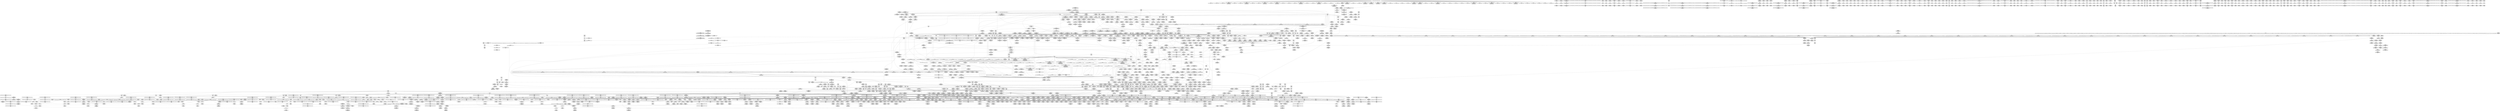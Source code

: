 digraph {
	CE0x6a50cb0 [shape=record,shape=Mrecord,label="{CE0x6a50cb0|0:_i8*,_array:_GCRE_tomoyo_socket_keyword_external_constant_4_x_i8*_:_elem_1::|security/tomoyo/network.c,368}"]
	CE0x4f30c30 [shape=record,shape=Mrecord,label="{CE0x4f30c30|i64*_getelementptr_inbounds_(_31_x_i64_,_31_x_i64_*___llvm_gcov_ctr43150,_i64_0,_i64_21)|*Constant*|*SummSink*}"]
	CE0x6b8f880 [shape=record,shape=Mrecord,label="{CE0x6b8f880|tomoyo_fill_path_info:_tmp9|security/tomoyo/util.c,667|*SummSource*}"]
	CE0x5ba63c0 [shape=record,shape=Mrecord,label="{CE0x5ba63c0|i64*_getelementptr_inbounds_(_2_x_i64_,_2_x_i64_*___llvm_gcov_ctr3939,_i64_0,_i64_0)|*Constant*}"]
	CE0x5aa7b60 [shape=record,shape=Mrecord,label="{CE0x5aa7b60|tomoyo_get_mode:_tmp13|security/tomoyo/util.c,982|*SummSink*}"]
	CE0x6d6d5f0 [shape=record,shape=Mrecord,label="{CE0x6d6d5f0|VOIDTB_TE_array:_GCE_.str9_private_unnamed_addr_constant_21_x_i8_c_network_%s_%s_%s_%s_0A_00_,_align_1:_elem_0:default:}"]
	CE0x83331b0 [shape=record,shape=Mrecord,label="{CE0x83331b0|tomoyo_domain:_security|security/tomoyo/common.h,1205|*SummSink*}"]
	CE0x6dd2fd0 [shape=record,shape=Mrecord,label="{CE0x6dd2fd0|tomoyo_unix_entry:_unix05|security/tomoyo/network.c,551|*SummSink*}"]
	CE0x6db9390 [shape=record,shape=Mrecord,label="{CE0x6db9390|tomoyo_unix_entry:_call|security/tomoyo/network.c,543|*SummSource*}"]
	CE0x4dfb0f0 [shape=record,shape=Mrecord,label="{CE0x4dfb0f0|rcu_lock_release21:_map|Function::rcu_lock_release21&Arg::map::|*SummSource*}"]
	CE0x4f31720 [shape=record,shape=Mrecord,label="{CE0x4f31720|tomoyo_const_part_length:_if.end18|*SummSource*}"]
	CE0x4f47270 [shape=record,shape=Mrecord,label="{CE0x4f47270|tomoyo_domain:_tmp6|security/tomoyo/common.h,1205|*SummSource*}"]
	CE0x6d00ec0 [shape=record,shape=Mrecord,label="{CE0x6d00ec0|tomoyo_fill_path_info:_const_len6|security/tomoyo/util.c,668}"]
	CE0x82aaaf0 [shape=record,shape=Mrecord,label="{CE0x82aaaf0|tomoyo_const_part_length:_tmp16|security/tomoyo/util.c,627|*SummSink*}"]
	CE0x6d16060 [shape=record,shape=Mrecord,label="{CE0x6d16060|tomoyo_audit_net_log:_tmp5|security/tomoyo/network.c,368|*SummSource*}"]
	CE0x68aad60 [shape=record,shape=Mrecord,label="{CE0x68aad60|tomoyo_domain:_tmp2|*SummSink*}"]
	CE0x5aa75a0 [shape=record,shape=Mrecord,label="{CE0x5aa75a0|tomoyo_const_part_length:_incdec.ptr19|security/tomoyo/util.c,643}"]
	CE0x6a77800 [shape=record,shape=Mrecord,label="{CE0x6a77800|tomoyo_init_request_info:_if.then|*SummSink*}"]
	CE0x4ff1a90 [shape=record,shape=Mrecord,label="{CE0x4ff1a90|24:_%struct.tomoyo_path_info*,_32:_i8,_33:_i8,_72:_i8,_:_SCMRE_76,77_|*MultipleSource*|security/tomoyo/network.c, 544|security/tomoyo/network.c,544|Function::tomoyo_init_request_info&Arg::r::|security/tomoyo/network.c,565}"]
	CE0x85a3a80 [shape=record,shape=Mrecord,label="{CE0x85a3a80|i64*_getelementptr_inbounds_(_4_x_i64_,_4_x_i64_*___llvm_gcov_ctr4137,_i64_0,_i64_1)|*Constant*}"]
	CE0x82cdc50 [shape=record,shape=Mrecord,label="{CE0x82cdc50|tomoyo_audit_net_log:_r|Function::tomoyo_audit_net_log&Arg::r::|*SummSource*}"]
	CE0x5c6e630 [shape=record,shape=Mrecord,label="{CE0x5c6e630|_call_void_kfree(i8*_%call18)_#9,_!dbg_!38969|security/tomoyo/network.c,573|*SummSource*}"]
	CE0x82cdb20 [shape=record,shape=Mrecord,label="{CE0x82cdb20|i8*_getelementptr_inbounds_(_5_x_i8_,_5_x_i8_*_.str8,_i32_0,_i32_0)|*Constant*}"]
	CE0x5b5e5d0 [shape=record,shape=Mrecord,label="{CE0x5b5e5d0|tomoyo_get_mode:_tmp20|security/tomoyo/util.c,985}"]
	CE0x84f51e0 [shape=record,shape=Mrecord,label="{CE0x84f51e0|i32_(%struct.tomoyo_request_info.524*,_%struct.tomoyo_domain_info*,_i8)*_bitcast_(i32_(%struct.tomoyo_request_info*,_%struct.tomoyo_domain_info*,_i8)*_tomoyo_init_request_info_to_i32_(%struct.tomoyo_request_info.524*,_%struct.tomoyo_domain_info*,_i8)*)|*Constant*|*SummSink*}"]
	CE0x6bbf9f0 [shape=record,shape=Mrecord,label="{CE0x6bbf9f0|tomoyo_init_request_info:_profile3|security/tomoyo/util.c,1008}"]
	CE0x4eb4b90 [shape=record,shape=Mrecord,label="{CE0x4eb4b90|tomoyo_const_part_length:_tmp27|security/tomoyo/util.c,641|*SummSink*}"]
	CE0x5d10140 [shape=record,shape=Mrecord,label="{CE0x5d10140|i64*_getelementptr_inbounds_(_31_x_i64_,_31_x_i64_*___llvm_gcov_ctr43150,_i64_0,_i64_30)|*Constant*}"]
	CE0x6a9d010 [shape=record,shape=Mrecord,label="{CE0x6a9d010|i64*_getelementptr_inbounds_(_5_x_i64_,_5_x_i64_*___llvm_gcov_ctr32134,_i64_0,_i64_4)|*Constant*}"]
	CE0x839c580 [shape=record,shape=Mrecord,label="{CE0x839c580|i64**_getelementptr_inbounds_(_3_x_i64*_,_3_x_i64*_*___llvm_gcda_edge_table44,_i64_0,_i64_2)|*Constant*}"]
	CE0x4e65520 [shape=record,shape=Mrecord,label="{CE0x4e65520|24:_%struct.tomoyo_path_info*,_32:_i8,_33:_i8,_72:_i8,_:_SCMRE_61,62_}"]
	CE0x6a82000 [shape=record,shape=Mrecord,label="{CE0x6a82000|srcu_read_lock17:_entry}"]
	CE0x6b783a0 [shape=record,shape=Mrecord,label="{CE0x6b783a0|tomoyo_init_request_info:_tmp1|*SummSource*}"]
	CE0x4d91a40 [shape=record,shape=Mrecord,label="{CE0x4d91a40|tomoyo_unix_entry:_conv14|security/tomoyo/network.c,557}"]
	CE0x6e23750 [shape=record,shape=Mrecord,label="{CE0x6e23750|tomoyo_get_mode:_tmp17|security/tomoyo/util.c,983|*SummSink*}"]
	CE0x6d1fa80 [shape=record,shape=Mrecord,label="{CE0x6d1fa80|tomoyo_fill_path_info:_hash|security/tomoyo/util.c,669|*SummSource*}"]
	CE0x4d2be00 [shape=record,shape=Mrecord,label="{CE0x4d2be00|tomoyo_unix_entry:_tmp39|security/tomoyo/network.c,570|*SummSource*}"]
	CE0x4ebbda0 [shape=record,shape=Mrecord,label="{CE0x4ebbda0|i64*_getelementptr_inbounds_(_31_x_i64_,_31_x_i64_*___llvm_gcov_ctr43150,_i64_0,_i64_3)|*Constant*}"]
	CE0x5c24e00 [shape=record,shape=Mrecord,label="{CE0x5c24e00|__llvm_gcov_indirect_counter_increment114:_tmp1|*SummSource*}"]
	CE0x5c6e000 [shape=record,shape=Mrecord,label="{CE0x5c6e000|tomoyo_unix_entry:_tmp46|security/tomoyo/network.c,573}"]
	CE0x4d3cd40 [shape=record,shape=Mrecord,label="{CE0x4d3cd40|tomoyo_get_mode:_tmp18|security/tomoyo/util.c,985}"]
	CE0x6d754d0 [shape=record,shape=Mrecord,label="{CE0x6d754d0|tomoyo_const_part_length:_tmp50|security/tomoyo/util.c,651}"]
	CE0x8439490 [shape=record,shape=Mrecord,label="{CE0x8439490|i64_1|*Constant*}"]
	CE0x838d4a0 [shape=record,shape=Mrecord,label="{CE0x838d4a0|tomoyo_get_mode:_bb|*SummSource*}"]
	CE0x6cee030 [shape=record,shape=Mrecord,label="{CE0x6cee030|_ret_i32_%conv6,_!dbg_!38926|security/tomoyo/util.c,1011|*SummSource*}"]
	CE0x5d3e790 [shape=record,shape=Mrecord,label="{CE0x5d3e790|tomoyo_init_request_info:_mode|security/tomoyo/util.c,1010|*SummSink*}"]
	CE0x8545ec0 [shape=record,shape=Mrecord,label="{CE0x8545ec0|tomoyo_check_unix_address:_tmp9|security/tomoyo/network.c,598|*SummSink*}"]
	CE0x6926060 [shape=record,shape=Mrecord,label="{CE0x6926060|tomoyo_const_part_length:_entry}"]
	CE0x5d84a90 [shape=record,shape=Mrecord,label="{CE0x5d84a90|tomoyo_audit_net_log:_family|Function::tomoyo_audit_net_log&Arg::family::|*SummSource*}"]
	CE0x5b95660 [shape=record,shape=Mrecord,label="{CE0x5b95660|tomoyo_domain:_tmp9|security/tomoyo/common.h,1205}"]
	CE0x4eb3f40 [shape=record,shape=Mrecord,label="{CE0x4eb3f40|tomoyo_const_part_length:_add|security/tomoyo/util.c,634|*SummSource*}"]
	CE0x6a828a0 [shape=record,shape=Mrecord,label="{CE0x6a828a0|GLOBAL:_tomoyo_ss|Global_var:tomoyo_ss|*SummSource*}"]
	CE0x68d17e0 [shape=record,shape=Mrecord,label="{CE0x68d17e0|tomoyo_init_request_info:_tmp4|security/tomoyo/util.c,1004|*SummSource*}"]
	CE0x69486b0 [shape=record,shape=Mrecord,label="{CE0x69486b0|srcu_read_lock17:_tmp3|*SummSink*}"]
	CE0x6c50410 [shape=record,shape=Mrecord,label="{CE0x6c50410|tomoyo_const_part_length:_tmp37|security/tomoyo/util.c,644}"]
	CE0x4f8ae10 [shape=record,shape=Mrecord,label="{CE0x4f8ae10|24:_%struct.tomoyo_path_info*,_32:_i8,_33:_i8,_72:_i8,_:_SCMRE_47,48_}"]
	CE0x5b80090 [shape=record,shape=Mrecord,label="{CE0x5b80090|tomoyo_const_part_length:_tmp41|security/tomoyo/util.c,644|*SummSource*}"]
	"CONST[source:0(mediator),value:2(dynamic)][purpose:{object}]"
	CE0x82f5d50 [shape=record,shape=Mrecord,label="{CE0x82f5d50|i8_0|*Constant*}"]
	CE0x82cd680 [shape=record,shape=Mrecord,label="{CE0x82cd680|GLOBAL:_tomoyo_audit_net_log|*Constant*|*SummSource*}"]
	CE0x69f3370 [shape=record,shape=Mrecord,label="{CE0x69f3370|__llvm_gcov_indirect_counter_increment114:_predecessor|Function::__llvm_gcov_indirect_counter_increment114&Arg::predecessor::|*SummSource*}"]
	CE0x691a3e0 [shape=record,shape=Mrecord,label="{CE0x691a3e0|tomoyo_unix_entry:_tmp3|*LoadInst*|security/tomoyo/network.c,546}"]
	CE0x50c2a30 [shape=record,shape=Mrecord,label="{CE0x50c2a30|tomoyo_check_unix_address:_addr2|security/tomoyo/network.c,598|*SummSource*}"]
	CE0x6bd7d20 [shape=record,shape=Mrecord,label="{CE0x6bd7d20|tomoyo_init_request_info:_type|security/tomoyo/util.c,1009}"]
	CE0x5a6f970 [shape=record,shape=Mrecord,label="{CE0x5a6f970|tomoyo_get_mode:_tmp26|security/tomoyo/util.c,987}"]
	CE0x5acfef0 [shape=record,shape=Mrecord,label="{CE0x5acfef0|i64*_getelementptr_inbounds_(_22_x_i64_,_22_x_i64_*___llvm_gcov_ctr3840,_i64_0,_i64_21)|*Constant*}"]
	CE0x6961eb0 [shape=record,shape=Mrecord,label="{CE0x6961eb0|i64*_getelementptr_inbounds_(_22_x_i64_,_22_x_i64_*___llvm_gcov_ctr3840,_i64_0,_i64_11)|*Constant*}"]
	CE0x5b608e0 [shape=record,shape=Mrecord,label="{CE0x5b608e0|i8_1|*Constant*}"]
	CE0x4ebc530 [shape=record,shape=Mrecord,label="{CE0x4ebc530|tomoyo_const_part_length:_if.end6}"]
	CE0x83aba70 [shape=record,shape=Mrecord,label="{CE0x83aba70|128:_i8*,_1208:_%struct.file*,_:_CMRE_27,28_}"]
	CE0x5af3250 [shape=record,shape=Mrecord,label="{CE0x5af3250|tomoyo_domain:_tmp1|*SummSink*}"]
	CE0x8361a40 [shape=record,shape=Mrecord,label="{CE0x8361a40|tomoyo_const_part_length:_tobool|security/tomoyo/util.c,624}"]
	CE0x6a09ca0 [shape=record,shape=Mrecord,label="{CE0x6a09ca0|tomoyo_const_part_length:_entry|*SummSink*}"]
	CE0x4dce650 [shape=record,shape=Mrecord,label="{CE0x4dce650|i64_5|*Constant*|*SummSource*}"]
	CE0x5c6e4f0 [shape=record,shape=Mrecord,label="{CE0x5c6e4f0|_call_void_kfree(i8*_%call18)_#9,_!dbg_!38969|security/tomoyo/network.c,573}"]
	CE0x6ae6610 [shape=record,shape=Mrecord,label="{CE0x6ae6610|tomoyo_fill_path_info:_sub|security/tomoyo/util.c,667}"]
	CE0x69af1a0 [shape=record,shape=Mrecord,label="{CE0x69af1a0|tomoyo_read_lock16:_tmp1|*SummSink*}"]
	CE0x6904ec0 [shape=record,shape=Mrecord,label="{CE0x6904ec0|tomoyo_init_request_info:_tmp2|security/tomoyo/util.c,1003|*SummSource*}"]
	CE0x4d35ac0 [shape=record,shape=Mrecord,label="{CE0x4d35ac0|tomoyo_check_unix_address:_tmp|*SummSink*}"]
	CE0x67fdf70 [shape=record,shape=Mrecord,label="{CE0x67fdf70|rcu_lock_acquire18:_indirectgoto}"]
	CE0x6e80a60 [shape=record,shape=Mrecord,label="{CE0x6e80a60|i8*_getelementptr_inbounds_(_45_x_i8_,_45_x_i8_*_.str13,_i32_0,_i32_0)|*Constant*}"]
	CE0x6c3d970 [shape=record,shape=Mrecord,label="{CE0x6c3d970|tomoyo_audit_unix_log:_tmp|*SummSink*}"]
	CE0x5b58aa0 [shape=record,shape=Mrecord,label="{CE0x5b58aa0|tomoyo_fill_path_info:_ptr|Function::tomoyo_fill_path_info&Arg::ptr::}"]
	CE0x5b60190 [shape=record,shape=Mrecord,label="{CE0x5b60190|tomoyo_const_part_length:_tmp12|security/tomoyo/util.c,626|*SummSink*}"]
	CE0x4eb41c0 [shape=record,shape=Mrecord,label="{CE0x4eb41c0|tomoyo_const_part_length:_add29|security/tomoyo/util.c,646|*SummSink*}"]
	CE0x5c3b730 [shape=record,shape=Mrecord,label="{CE0x5c3b730|tomoyo_unix_entry:_tmp52|security/tomoyo/network.c,577|*SummSource*}"]
	CE0x84330e0 [shape=record,shape=Mrecord,label="{CE0x84330e0|128:_i8*,_1208:_%struct.file*,_:_CMRE_45,46_}"]
	CE0x6c65990 [shape=record,shape=Mrecord,label="{CE0x6c65990|tomoyo_unix_entry:_tmp15|security/tomoyo/network.c,551|*SummSource*}"]
	CE0x6927890 [shape=record,shape=Mrecord,label="{CE0x6927890|tomoyo_init_request_info:_tmp1|*SummSink*}"]
	CE0x68a09d0 [shape=record,shape=Mrecord,label="{CE0x68a09d0|i64*_getelementptr_inbounds_(_2_x_i64_,_2_x_i64_*___llvm_gcov_ctr4434,_i64_0,_i64_1)|*Constant*}"]
	CE0x83ab7f0 [shape=record,shape=Mrecord,label="{CE0x83ab7f0|128:_i8*,_1208:_%struct.file*,_:_CMRE_25,26_}"]
	CE0x5b8b920 [shape=record,shape=Mrecord,label="{CE0x5b8b920|tomoyo_audit_unix_log:_tmp1}"]
	CE0x4dceb20 [shape=record,shape=Mrecord,label="{CE0x4dceb20|tomoyo_unix_entry:_tmp17|security/tomoyo/network.c,553}"]
	CE0x6b0c200 [shape=record,shape=Mrecord,label="{CE0x6b0c200|tomoyo_init_request_info:_entry|*SummSource*}"]
	CE0x5cb7010 [shape=record,shape=Mrecord,label="{CE0x5cb7010|tomoyo_unix_entry:_tmp1|*SummSource*}"]
	CE0x5bbb050 [shape=record,shape=Mrecord,label="{CE0x5bbb050|i64_17|*Constant*|*SummSink*}"]
	CE0x85a0390 [shape=record,shape=Mrecord,label="{CE0x85a0390|tomoyo_const_part_length:_tmp23|security/tomoyo/util.c,634|*SummSource*}"]
	CE0x69e4740 [shape=record,shape=Mrecord,label="{CE0x69e4740|tomoyo_unix_entry:_do.cond}"]
	CE0x835fde0 [shape=record,shape=Mrecord,label="{CE0x835fde0|tomoyo_check_unix_address:_tmp2|*LoadInst*|security/tomoyo/network.c,596|*SummSink*}"]
	CE0x6962100 [shape=record,shape=Mrecord,label="{CE0x6962100|tomoyo_unix_entry:_tmp29|*SummSink*}"]
	CE0x4da4130 [shape=record,shape=Mrecord,label="{CE0x4da4130|_ret_void}"]
	CE0x6e88280 [shape=record,shape=Mrecord,label="{CE0x6e88280|i64_ptrtoint_(i8*_blockaddress(_rcu_lock_acquire18,_%__here)_to_i64)|*Constant*|*SummSink*}"]
	CE0x8332e10 [shape=record,shape=Mrecord,label="{CE0x8332e10|_ret_%struct.task_struct*_%tmp4,_!dbg_!38905|./arch/x86/include/asm/current.h,14|*SummSink*}"]
	CE0x829aa90 [shape=record,shape=Mrecord,label="{CE0x829aa90|tomoyo_audit_unix_log:_unix_network4|security/tomoyo/network.c,407|*SummSink*}"]
	CE0x6a77c50 [shape=record,shape=Mrecord,label="{CE0x6a77c50|tomoyo_fill_path_info:_const_len|security/tomoyo/util.c,666|*SummSink*}"]
	CE0x6b0c630 [shape=record,shape=Mrecord,label="{CE0x6b0c630|tomoyo_unix_entry:_tmp9|security/tomoyo/network.c,548}"]
	CE0x4df6b50 [shape=record,shape=Mrecord,label="{CE0x4df6b50|rcu_lock_acquire18:_tmp5|include/linux/rcupdate.h,418|*SummSource*}"]
	CE0x5be2820 [shape=record,shape=Mrecord,label="{CE0x5be2820|tomoyo_const_part_length:_tmp26|security/tomoyo/util.c,641}"]
	CE0x4d6c3c0 [shape=record,shape=Mrecord,label="{CE0x4d6c3c0|0:_i8,_array:_GCRE_tomoyo_index2category_constant_39_x_i8_c_00_00_00_00_00_00_00_00_00_00_00_00_00_00_00_00_00_00_00_00_00_00_00_01_01_01_01_01_01_01_01_01_01_01_01_01_01_01_02_,_align_16:_elem_0::|security/tomoyo/util.c,983}"]
	CE0x4df6ea0 [shape=record,shape=Mrecord,label="{CE0x4df6ea0|__llvm_gcov_indirect_counter_increment114:_bb}"]
	CE0x6895dc0 [shape=record,shape=Mrecord,label="{CE0x6895dc0|tomoyo_const_part_length:_tmp46|security/tomoyo/util.c,646}"]
	CE0x5b69f50 [shape=record,shape=Mrecord,label="{CE0x5b69f50|tomoyo_const_part_length:_conv11|security/tomoyo/util.c,641|*SummSource*}"]
	CE0x4d2c320 [shape=record,shape=Mrecord,label="{CE0x4d2c320|tomoyo_unix_entry:_tmp39|security/tomoyo/network.c,570}"]
	CE0x838b5d0 [shape=record,shape=Mrecord,label="{CE0x838b5d0|rcu_lock_acquire18:_tmp2}"]
	CE0x6c91e00 [shape=record,shape=Mrecord,label="{CE0x6c91e00|i64*_getelementptr_inbounds_(_31_x_i64_,_31_x_i64_*___llvm_gcov_ctr43150,_i64_0,_i64_9)|*Constant*}"]
	CE0x4f8b630 [shape=record,shape=Mrecord,label="{CE0x4f8b630|24:_%struct.tomoyo_path_info*,_32:_i8,_33:_i8,_72:_i8,_:_SCMRE_52,53_}"]
	CE0x829a7c0 [shape=record,shape=Mrecord,label="{CE0x829a7c0|tomoyo_audit_unix_log:_unix_network4|security/tomoyo/network.c,407}"]
	CE0x8511980 [shape=record,shape=Mrecord,label="{CE0x8511980|%struct.task_struct*_(%struct.task_struct**)*_asm_movq_%gs:$_1:P_,$0_,_r,im,_dirflag_,_fpsr_,_flags_|*SummSink*}"]
	CE0x5c8f400 [shape=record,shape=Mrecord,label="{CE0x5c8f400|_ret_i32_%call,_!dbg_!38914|security/tomoyo/network.c,405|*SummSource*}"]
	CE0x6dc8790 [shape=record,shape=Mrecord,label="{CE0x6dc8790|tomoyo_domain:_tobool1|security/tomoyo/common.h,1205|*SummSink*}"]
	CE0x5cd29f0 [shape=record,shape=Mrecord,label="{CE0x5cd29f0|i64*_getelementptr_inbounds_(_4_x_i64_,_4_x_i64_*___llvm_gcov_ctr4731,_i64_0,_i64_3)|*Constant*|*SummSource*}"]
	CE0x68aa8e0 [shape=record,shape=Mrecord,label="{CE0x68aa8e0|_ret_void,_!dbg_!38908|include/linux/rcupdate.h,424|*SummSink*}"]
	CE0x6b0f800 [shape=record,shape=Mrecord,label="{CE0x6b0f800|tomoyo_unix_entry:_if.else34|*SummSource*}"]
	CE0x5dade50 [shape=record,shape=Mrecord,label="{CE0x5dade50|srcu_read_unlock20:_bb|*SummSource*}"]
	CE0x85569d0 [shape=record,shape=Mrecord,label="{CE0x85569d0|rcu_lock_acquire18:_tmp3|*SummSource*}"]
	CE0x6a779e0 [shape=record,shape=Mrecord,label="{CE0x6a779e0|i64*_getelementptr_inbounds_(_5_x_i64_,_5_x_i64_*___llvm_gcov_ctr32134,_i64_0,_i64_0)|*Constant*|*SummSource*}"]
	CE0x838b420 [shape=record,shape=Mrecord,label="{CE0x838b420|tomoyo_const_part_length:_tmp3|security/tomoyo/util.c,624}"]
	CE0x6d0ff00 [shape=record,shape=Mrecord,label="{CE0x6d0ff00|tomoyo_const_part_length:_incdec.ptr10|security/tomoyo/util.c,640|*SummSource*}"]
	CE0x5be2950 [shape=record,shape=Mrecord,label="{CE0x5be2950|tomoyo_const_part_length:_tmp26|security/tomoyo/util.c,641|*SummSource*}"]
	CE0x67ce350 [shape=record,shape=Mrecord,label="{CE0x67ce350|%struct.tomoyo_domain_info*_null|*Constant*}"]
	CE0x5c5e430 [shape=record,shape=Mrecord,label="{CE0x5c5e430|tomoyo_get_mode:_arrayidx|security/tomoyo/util.c,981}"]
	CE0x8577fb0 [shape=record,shape=Mrecord,label="{CE0x8577fb0|tomoyo_get_mode:_if.end14|*SummSink*}"]
	CE0x4eac470 [shape=record,shape=Mrecord,label="{CE0x4eac470|COLLAPSED:_CRE:_elem_0:default:}"]
	CE0x5a6b360 [shape=record,shape=Mrecord,label="{CE0x5a6b360|0:_i8,_array:_GCRE_tomoyo_index2category_constant_39_x_i8_c_00_00_00_00_00_00_00_00_00_00_00_00_00_00_00_00_00_00_00_00_00_00_00_01_01_01_01_01_01_01_01_01_01_01_01_01_01_01_02_,_align_16:_elem_8::|security/tomoyo/util.c,983}"]
	CE0x6a09e50 [shape=record,shape=Mrecord,label="{CE0x6a09e50|tomoyo_const_part_length:_filename|Function::tomoyo_const_part_length&Arg::filename::}"]
	CE0x5b58f20 [shape=record,shape=Mrecord,label="{CE0x5b58f20|_ret_void,_!dbg_!38929|security/tomoyo/util.c,670}"]
	CE0x6a81df0 [shape=record,shape=Mrecord,label="{CE0x6a81df0|tomoyo_read_lock16:_call|security/tomoyo/common.h,1097|*SummSource*}"]
	CE0x5a5bc10 [shape=record,shape=Mrecord,label="{CE0x5a5bc10|tomoyo_read_lock16:_entry|*SummSource*}"]
	CE0x82285f0 [shape=record,shape=Mrecord,label="{CE0x82285f0|i64*_getelementptr_inbounds_(_31_x_i64_,_31_x_i64_*___llvm_gcov_ctr43150,_i64_0,_i64_0)|*Constant*}"]
	CE0x69cef40 [shape=record,shape=Mrecord,label="{CE0x69cef40|tomoyo_const_part_length:_tmp47|security/tomoyo/util.c,646|*SummSink*}"]
	CE0x6bd7880 [shape=record,shape=Mrecord,label="{CE0x6bd7880|i32_10|*Constant*|*SummSink*}"]
	CE0x4eed880 [shape=record,shape=Mrecord,label="{CE0x4eed880|i8*_null|*Constant*|*SummSink*}"]
	CE0x6ab6420 [shape=record,shape=Mrecord,label="{CE0x6ab6420|tomoyo_unix_entry:_conv7|security/tomoyo/network.c,551|*SummSource*}"]
	CE0x6a77740 [shape=record,shape=Mrecord,label="{CE0x6a77740|tomoyo_init_request_info:_if.then|*SummSource*}"]
	CE0x6957980 [shape=record,shape=Mrecord,label="{CE0x6957980|128:_i8*,_1208:_%struct.file*,_:_CMRE_88,89_|*MultipleSource*|security/tomoyo/common.h,1205|security/tomoyo/common.h,1205}"]
	CE0x6e83920 [shape=record,shape=Mrecord,label="{CE0x6e83920|tomoyo_const_part_length:_add|security/tomoyo/util.c,634|*SummSink*}"]
	CE0x6cb4c80 [shape=record,shape=Mrecord,label="{CE0x6cb4c80|i32_47|*Constant*}"]
	CE0x85464b0 [shape=record,shape=Mrecord,label="{CE0x85464b0|tomoyo_check_unix_address:_if.then|*SummSource*}"]
	CE0x69d55e0 [shape=record,shape=Mrecord,label="{CE0x69d55e0|tomoyo_unix_entry:_unix0|security/tomoyo/network.c,550}"]
	CE0x4dfabf0 [shape=record,shape=Mrecord,label="{CE0x4dfabf0|tomoyo_get_mode:_tmp8|security/tomoyo/util.c,979}"]
	CE0x6acf480 [shape=record,shape=Mrecord,label="{CE0x6acf480|tomoyo_init_request_info:_tmp10|security/tomoyo/util.c,1006|*SummSink*}"]
	CE0x5c6e480 [shape=record,shape=Mrecord,label="{CE0x5c6e480|GLOBAL:_kfree|*Constant*|*SummSource*}"]
	CE0x5b8c5b0 [shape=record,shape=Mrecord,label="{CE0x5b8c5b0|i64*_getelementptr_inbounds_(_5_x_i64_,_5_x_i64_*___llvm_gcov_ctr28130,_i64_0,_i64_0)|*Constant*|*SummSink*}"]
	CE0x6bd94e0 [shape=record,shape=Mrecord,label="{CE0x6bd94e0|i64*_getelementptr_inbounds_(_2_x_i64_,_2_x_i64_*___llvm_gcov_ctr4038,_i64_0,_i64_0)|*Constant*|*SummSource*}"]
	CE0x4f30d10 [shape=record,shape=Mrecord,label="{CE0x4f30d10|tomoyo_const_part_length:_tmp34|security/tomoyo/util.c,642|*SummSource*}"]
	CE0x4f8ac70 [shape=record,shape=Mrecord,label="{CE0x4f8ac70|24:_%struct.tomoyo_path_info*,_32:_i8,_33:_i8,_72:_i8,_:_SCMRE_46,47_}"]
	CE0x5b07d40 [shape=record,shape=Mrecord,label="{CE0x5b07d40|tomoyo_check_unix_address:_tmp3|security/tomoyo/network.c,596}"]
	CE0x4f04c80 [shape=record,shape=Mrecord,label="{CE0x4f04c80|tomoyo_unix_entry:_idxprom1|security/tomoyo/network.c,546}"]
	CE0x69af3a0 [shape=record,shape=Mrecord,label="{CE0x69af3a0|i64*_getelementptr_inbounds_(_2_x_i64_,_2_x_i64_*___llvm_gcov_ctr3939,_i64_0,_i64_1)|*Constant*|*SummSource*}"]
	CE0x6cd1220 [shape=record,shape=Mrecord,label="{CE0x6cd1220|0:_i8*,_array:_GCRE_tomoyo_socket_keyword_external_constant_4_x_i8*_:_elem_2::|security/tomoyo/network.c,368}"]
	CE0x69d53c0 [shape=record,shape=Mrecord,label="{CE0x69d53c0|tomoyo_unix_entry:_tmp10|security/tomoyo/network.c,548|*SummSource*}"]
	CE0x69d52f0 [shape=record,shape=Mrecord,label="{CE0x69d52f0|tomoyo_unix_entry:_tmp10|security/tomoyo/network.c,548}"]
	CE0x697b940 [shape=record,shape=Mrecord,label="{CE0x697b940|_ret_void,_!dbg_!38908|include/linux/rcupdate.h,419|*SummSink*}"]
	CE0x5ce2e60 [shape=record,shape=Mrecord,label="{CE0x5ce2e60|tomoyo_unix_entry:_tobool|security/tomoyo/network.c,548|*SummSink*}"]
	CE0x6895160 [shape=record,shape=Mrecord,label="{CE0x6895160|tomoyo_const_part_length:_tmp45|security/tomoyo/util.c,645}"]
	CE0x8419fd0 [shape=record,shape=Mrecord,label="{CE0x8419fd0|0:_i8,_array:_GCRE_tomoyo_index2category_constant_39_x_i8_c_00_00_00_00_00_00_00_00_00_00_00_00_00_00_00_00_00_00_00_00_00_00_00_01_01_01_01_01_01_01_01_01_01_01_01_01_01_01_02_,_align_16:_elem_13::|security/tomoyo/util.c,983}"]
	CE0x82742e0 [shape=record,shape=Mrecord,label="{CE0x82742e0|tomoyo_audit_unix_log:_param1|security/tomoyo/network.c,406|*SummSource*}"]
	CE0x8267990 [shape=record,shape=Mrecord,label="{CE0x8267990|tomoyo_unix_entry:_tmp4|*LoadInst*|security/tomoyo/network.c,546}"]
	CE0x5b8bb00 [shape=record,shape=Mrecord,label="{CE0x5b8bb00|tomoyo_audit_unix_log:_tmp1|*SummSource*}"]
	CE0x4e59a10 [shape=record,shape=Mrecord,label="{CE0x4e59a10|tomoyo_unix_entry:_buf.0|*SummSource*}"]
	CE0x6a72250 [shape=record,shape=Mrecord,label="{CE0x6a72250|tomoyo_fill_path_info:_call|security/tomoyo/util.c,664}"]
	CE0x6b0f460 [shape=record,shape=Mrecord,label="{CE0x6b0f460|tomoyo_init_request_info:_profile3|security/tomoyo/util.c,1008|*SummSink*}"]
	CE0x5d3bb00 [shape=record,shape=Mrecord,label="{CE0x5d3bb00|GLOBAL:___llvm_gcov_ctr54147|Global_var:__llvm_gcov_ctr54147|*SummSource*}"]
	CE0x4eac310 [shape=record,shape=Mrecord,label="{CE0x4eac310|GLOBAL:_tomoyo_profile|*Constant*}"]
	CE0x68bccc0 [shape=record,shape=Mrecord,label="{CE0x68bccc0|i64*_getelementptr_inbounds_(_2_x_i64_,_2_x_i64_*___llvm_gcov_ctr53148,_i64_0,_i64_1)|*Constant*}"]
	CE0x8324500 [shape=record,shape=Mrecord,label="{CE0x8324500|tomoyo_check_unix_address:_tmp10|security/tomoyo/network.c,598}"]
	CE0x5cb7680 [shape=record,shape=Mrecord,label="{CE0x5cb7680|_ret_i32_%error.1,_!dbg_!38975|security/tomoyo/network.c,579|*SummSource*}"]
	CE0x6e4c900 [shape=record,shape=Mrecord,label="{CE0x6e4c900|i8*_getelementptr_inbounds_(_25_x_i8_,_25_x_i8_*_.str12,_i32_0,_i32_0)|*Constant*|*SummSource*}"]
	CE0x6e963d0 [shape=record,shape=Mrecord,label="{CE0x6e963d0|srcu_read_unlock20:_dep_map|include/linux/srcu.h,236|*SummSink*}"]
	CE0x5cd3240 [shape=record,shape=Mrecord,label="{CE0x5cd3240|rcu_lock_release21:_tmp7}"]
	CE0x5aaf8a0 [shape=record,shape=Mrecord,label="{CE0x5aaf8a0|tomoyo_const_part_length:_if.end6|*SummSource*}"]
	CE0x6d11f70 [shape=record,shape=Mrecord,label="{CE0x6d11f70|tomoyo_fill_path_info:_conv7|security/tomoyo/util.c,668|*SummSink*}"]
	CE0x6a776a0 [shape=record,shape=Mrecord,label="{CE0x6a776a0|tomoyo_init_request_info:_if.then}"]
	CE0x6d860b0 [shape=record,shape=Mrecord,label="{CE0x6d860b0|i32_92|*Constant*|*SummSink*}"]
	CE0x6cc06b0 [shape=record,shape=Mrecord,label="{CE0x6cc06b0|i1_false|*Constant*|*SummSink*}"]
	CE0x6c3c1a0 [shape=record,shape=Mrecord,label="{CE0x6c3c1a0|tomoyo_fill_path_info:_tmp7|security/tomoyo/util.c,667}"]
	CE0x6e3d150 [shape=record,shape=Mrecord,label="{CE0x6e3d150|%struct.lockdep_map*_null|*Constant*|*SummSink*}"]
	CE0x83a4850 [shape=record,shape=Mrecord,label="{CE0x83a4850|128:_i8*,_1208:_%struct.file*,_:_CMRE_7,8_}"]
	CE0x5ba59e0 [shape=record,shape=Mrecord,label="{CE0x5ba59e0|_ret_void,_!dbg_!38904|security/tomoyo/common.h,1110|*SummSink*}"]
	CE0x69fa1c0 [shape=record,shape=Mrecord,label="{CE0x69fa1c0|tomoyo_const_part_length:_tmp23|security/tomoyo/util.c,634}"]
	CE0x5b183f0 [shape=record,shape=Mrecord,label="{CE0x5b183f0|GLOBAL:_tomoyo_domain.__warned|Global_var:tomoyo_domain.__warned}"]
	CE0x692cf10 [shape=record,shape=Mrecord,label="{CE0x692cf10|tomoyo_init_request_info:_r|Function::tomoyo_init_request_info&Arg::r::}"]
	CE0x6b90050 [shape=record,shape=Mrecord,label="{CE0x6b90050|tomoyo_init_request_info:_bb}"]
	CE0x8432d20 [shape=record,shape=Mrecord,label="{CE0x8432d20|128:_i8*,_1208:_%struct.file*,_:_CMRE_42,43_}"]
	CE0x4dc7780 [shape=record,shape=Mrecord,label="{CE0x4dc7780|i64*_null|*Constant*|*SummSource*}"]
	CE0x82f0c30 [shape=record,shape=Mrecord,label="{CE0x82f0c30|_call_void_mcount()_#3|*SummSource*}"]
	CE0x6917a20 [shape=record,shape=Mrecord,label="{CE0x6917a20|i64_22|*Constant*}"]
	CE0x6c52ee0 [shape=record,shape=Mrecord,label="{CE0x6c52ee0|tomoyo_unix_entry:_do.body|*SummSink*}"]
	CE0x6d75790 [shape=record,shape=Mrecord,label="{CE0x6d75790|i64*_getelementptr_inbounds_(_31_x_i64_,_31_x_i64_*___llvm_gcov_ctr43150,_i64_0,_i64_29)|*Constant*}"]
	CE0x5b6fdf0 [shape=record,shape=Mrecord,label="{CE0x5b6fdf0|tomoyo_const_part_length:_tmp18|security/tomoyo/util.c,627|*SummSink*}"]
	CE0x85a78b0 [shape=record,shape=Mrecord,label="{CE0x85a78b0|tomoyo_domain:_tmp23|security/tomoyo/common.h,1205|*SummSource*}"]
	CE0x6e967a0 [shape=record,shape=Mrecord,label="{CE0x6e967a0|tomoyo_get_mode:_tmp14|security/tomoyo/util.c,983|*SummSource*}"]
	CE0x5e521a0 [shape=record,shape=Mrecord,label="{CE0x5e521a0|COLLAPSED:_GCMRE___llvm_gcov_ctr4731_internal_global_4_x_i64_zeroinitializer:_elem_0:default:}"]
	CE0x69d50b0 [shape=record,shape=Mrecord,label="{CE0x69d50b0|i64_4|*Constant*|*SummSource*}"]
	CE0x5b8c1e0 [shape=record,shape=Mrecord,label="{CE0x5b8c1e0|tomoyo_init_request_info:_tmp13|*LoadInst*|security/tomoyo/util.c,1011}"]
	CE0x6c12bf0 [shape=record,shape=Mrecord,label="{CE0x6c12bf0|tomoyo_read_unlock19:_tmp1|*SummSource*}"]
	CE0x698a750 [shape=record,shape=Mrecord,label="{CE0x698a750|tomoyo_unix_entry:_if.else|*SummSource*}"]
	CE0x85b5b60 [shape=record,shape=Mrecord,label="{CE0x85b5b60|tomoyo_get_mode:_cmp11|security/tomoyo/util.c,985|*SummSink*}"]
	CE0x5a91460 [shape=record,shape=Mrecord,label="{CE0x5a91460|tomoyo_get_mode:_tmp28|security/tomoyo/util.c,988|*SummSource*}"]
	CE0x4fce970 [shape=record,shape=Mrecord,label="{CE0x4fce970|24:_%struct.tomoyo_path_info*,_32:_i8,_33:_i8,_72:_i8,_:_SCMRE_57,58_}"]
	CE0x5c4fed0 [shape=record,shape=Mrecord,label="{CE0x5c4fed0|tomoyo_unix_entry:_tmp44|security/tomoyo/network.c,572}"]
	CE0x69048c0 [shape=record,shape=Mrecord,label="{CE0x69048c0|tomoyo_read_unlock19:_tmp2|*SummSource*}"]
	CE0x6e03cb0 [shape=record,shape=Mrecord,label="{CE0x6e03cb0|rcu_lock_acquire18:___here|*SummSink*}"]
	CE0x6a885a0 [shape=record,shape=Mrecord,label="{CE0x6a885a0|GLOBAL:_tomoyo_ss|Global_var:tomoyo_ss|*SummSink*}"]
	CE0x6a58950 [shape=record,shape=Mrecord,label="{CE0x6a58950|i32_4|*Constant*}"]
	CE0x4f04de0 [shape=record,shape=Mrecord,label="{CE0x4f04de0|tomoyo_unix_entry:_idxprom1|security/tomoyo/network.c,546|*SummSource*}"]
	CE0x4fce2f0 [shape=record,shape=Mrecord,label="{CE0x4fce2f0|24:_%struct.tomoyo_path_info*,_32:_i8,_33:_i8,_72:_i8,_:_SCMRE_53,54_}"]
	CE0x5bbaae0 [shape=record,shape=Mrecord,label="{CE0x5bbaae0|tomoyo_unix_entry:_cmp32|security/tomoyo/network.c,572|*SummSink*}"]
	CE0x5afa3a0 [shape=record,shape=Mrecord,label="{CE0x5afa3a0|tomoyo_unix_entry:_tmp24|security/tomoyo/network.c,556}"]
	CE0x59eb600 [shape=record,shape=Mrecord,label="{CE0x59eb600|0:_i8*,_:_SCMRE_0,8_|*MultipleSource*|security/tomoyo/network.c, 561|security/tomoyo/network.c,563}"]
	CE0x69ad720 [shape=record,shape=Mrecord,label="{CE0x69ad720|i64*_getelementptr_inbounds_(_12_x_i64_,_12_x_i64_*___llvm_gcov_ctr31133,_i64_0,_i64_9)|*Constant*|*SummSource*}"]
	CE0x5b58cc0 [shape=record,shape=Mrecord,label="{CE0x5b58cc0|tomoyo_fill_path_info:_ptr|Function::tomoyo_fill_path_info&Arg::ptr::|*SummSink*}"]
	CE0x6a317a0 [shape=record,shape=Mrecord,label="{CE0x6a317a0|i64_20|*Constant*|*SummSink*}"]
	CE0x82f4060 [shape=record,shape=Mrecord,label="{CE0x82f4060|tomoyo_check_unix_address:_tmp1}"]
	CE0x7891a50 [shape=record,shape=Mrecord,label="{CE0x7891a50|tomoyo_unix_entry:_tobool|security/tomoyo/network.c,548}"]
	CE0x6e6acb0 [shape=record,shape=Mrecord,label="{CE0x6e6acb0|__llvm_gcov_indirect_counter_increment114:_counter}"]
	CE0x5037400 [shape=record,shape=Mrecord,label="{CE0x5037400|tomoyo_unix_entry:_tmp37|*LoadInst*|security/tomoyo/network.c,566}"]
	CE0x83a2510 [shape=record,shape=Mrecord,label="{CE0x83a2510|get_current:_tmp1|*SummSource*}"]
	CE0x6895620 [shape=record,shape=Mrecord,label="{CE0x6895620|tomoyo_const_part_length:_tmp45|security/tomoyo/util.c,645|*SummSource*}"]
	CE0x6cd1e90 [shape=record,shape=Mrecord,label="{CE0x6cd1e90|tomoyo_const_part_length:_if.then27}"]
	CE0x5a29680 [shape=record,shape=Mrecord,label="{CE0x5a29680|_call_void_tomoyo_fill_path_info(%struct.tomoyo_path_info*_%addr21)_#9,_!dbg_!38945|security/tomoyo/network.c,564|*SummSink*}"]
	CE0x5c35880 [shape=record,shape=Mrecord,label="{CE0x5c35880|tomoyo_audit_unix_log:_r|Function::tomoyo_audit_unix_log&Arg::r::|*SummSource*}"]
	CE0x5ad0200 [shape=record,shape=Mrecord,label="{CE0x5ad0200|tomoyo_unix_entry:_tmp51|security/tomoyo/network.c,577|*SummSink*}"]
	CE0x5c99620 [shape=record,shape=Mrecord,label="{CE0x5c99620|tomoyo_audit_unix_log:_param|security/tomoyo/network.c,405|*SummSink*}"]
	CE0x5b5e9d0 [shape=record,shape=Mrecord,label="{CE0x5b5e9d0|tomoyo_get_mode:_tmp21|security/tomoyo/util.c,985}"]
	CE0x856dda0 [shape=record,shape=Mrecord,label="{CE0x856dda0|rcu_lock_acquire18:___here}"]
	CE0x6acf9e0 [shape=record,shape=Mrecord,label="{CE0x6acf9e0|tomoyo_init_request_info:_tmp10|security/tomoyo/util.c,1006|*SummSource*}"]
	CE0x5a804a0 [shape=record,shape=Mrecord,label="{CE0x5a804a0|_ret_i32_%retval.0,_!dbg_!38957|security/tomoyo/util.c,652}"]
	CE0x5b7fb30 [shape=record,shape=Mrecord,label="{CE0x5b7fb30|tomoyo_const_part_length:_tmp40|security/tomoyo/util.c,644|*SummSource*}"]
	CE0x84d74f0 [shape=record,shape=Mrecord,label="{CE0x84d74f0|128:_i8*,_1208:_%struct.file*,_:_CMRE_112,120_|*MultipleSource*|security/tomoyo/common.h,1205|security/tomoyo/common.h,1205}"]
	CE0x6e241e0 [shape=record,shape=Mrecord,label="{CE0x6e241e0|tomoyo_get_mode:_config7|security/tomoyo/util.c,983|*SummSource*}"]
	CE0x69fb560 [shape=record,shape=Mrecord,label="{CE0x69fb560|tomoyo_fill_path_info:_tmp1|*SummSource*}"]
	CE0x839e300 [shape=record,shape=Mrecord,label="{CE0x839e300|srcu_read_unlock20:_sp|Function::srcu_read_unlock20&Arg::sp::}"]
	CE0x698a6b0 [shape=record,shape=Mrecord,label="{CE0x698a6b0|tomoyo_unix_entry:_if.else}"]
	CE0x4dd8a60 [shape=record,shape=Mrecord,label="{CE0x4dd8a60|tomoyo_unix_entry:_tmp26|security/tomoyo/network.c,556|*SummSink*}"]
	CE0x69af020 [shape=record,shape=Mrecord,label="{CE0x69af020|tomoyo_read_lock16:_tmp1|*SummSource*}"]
	CE0x5d5aeb0 [shape=record,shape=Mrecord,label="{CE0x5d5aeb0|VOIDTB_TE:_CE_6392,6400_|*MultipleSource*|security/tomoyo/util.c,1010|Function::tomoyo_get_mode&Arg::ns::}"]
	CE0x8556c60 [shape=record,shape=Mrecord,label="{CE0x8556c60|tomoyo_const_part_length:_tmp18|security/tomoyo/util.c,627}"]
	CE0x5c0a080 [shape=record,shape=Mrecord,label="{CE0x5c0a080|tomoyo_const_part_length:_tmp44|security/tomoyo/util.c,645|*SummSink*}"]
	CE0x6b8f750 [shape=record,shape=Mrecord,label="{CE0x6b8f750|tomoyo_fill_path_info:_tmp9|security/tomoyo/util.c,667}"]
	CE0x85a77a0 [shape=record,shape=Mrecord,label="{CE0x85a77a0|tomoyo_domain:_tmp23|security/tomoyo/common.h,1205}"]
	CE0x4d87c10 [shape=record,shape=Mrecord,label="{CE0x4d87c10|0:_i8*,_array:_GCRE_tomoyo_proto_keyword_constant_6_x_i8*_i8*_getelementptr_inbounds_(_2_x_i8_,_2_x_i8_*_.str22,_i32_0,_i32_0),_i8*_getelementptr_inbounds_(_7_x_i8_,_7_x_i8_*_.str123,_i32_0,_i32_0),_i8*_getelementptr_inbounds_(_6_x_i8_,_6_x_i8_*_.str224,_i32_0,_i32_0),_i8*_getelementptr_inbounds_(_4_x_i8_,_4_x_i8_*_.str325,_i32_0,_i32_0),_i8*_getelementptr_inbounds_(_2_x_i8_,_2_x_i8_*_.str22,_i32_0,_i32_0),_i8*_getelementptr_inbounds_(_10_x_i8_,_10_x_i8_*_.str426,_i32_0,_i32_0)_,_align_16:_elem_3::|security/tomoyo/network.c,367}"]
	CE0x6c65e60 [shape=record,shape=Mrecord,label="{CE0x6c65e60|tomoyo_unix_entry:_conv6|security/tomoyo/network.c,551|*SummSink*}"]
	CE0x6e23e80 [shape=record,shape=Mrecord,label="{CE0x6e23e80|i32_39|*Constant*|*SummSource*}"]
	CE0x6d75a70 [shape=record,shape=Mrecord,label="{CE0x6d75a70|tomoyo_const_part_length:_tmp50|security/tomoyo/util.c,651|*SummSink*}"]
	CE0x82ab070 [shape=record,shape=Mrecord,label="{CE0x82ab070|i64*_getelementptr_inbounds_(_2_x_i64_,_2_x_i64_*___llvm_gcov_ctr4632,_i64_0,_i64_0)|*Constant*|*SummSource*}"]
	CE0x6e88c20 [shape=record,shape=Mrecord,label="{CE0x6e88c20|rcu_lock_acquire18:_tmp6|*SummSink*}"]
	CE0x6c80740 [shape=record,shape=Mrecord,label="{CE0x6c80740|_call_void_mcount()_#3|*SummSource*}"]
	CE0x6905100 [shape=record,shape=Mrecord,label="{CE0x6905100|tomoyo_unix_entry:_land.lhs.true}"]
	CE0x82f0d20 [shape=record,shape=Mrecord,label="{CE0x82f0d20|_call_void_mcount()_#3|*SummSink*}"]
	CE0x6a9d150 [shape=record,shape=Mrecord,label="{CE0x6a9d150|tomoyo_unix_entry:_if.then20}"]
	CE0x4ebba30 [shape=record,shape=Mrecord,label="{CE0x4ebba30|srcu_read_unlock20:_tmp2|*SummSource*}"]
	CE0x824ed20 [shape=record,shape=Mrecord,label="{CE0x824ed20|%struct.task_struct*_(%struct.task_struct**)*_asm_movq_%gs:$_1:P_,$0_,_r,im,_dirflag_,_fpsr_,_flags_|*SummSource*}"]
	CE0x6cc0820 [shape=record,shape=Mrecord,label="{CE0x6cc0820|tomoyo_fill_path_info:_tmp10|*SummSource*}"]
	CE0x8364190 [shape=record,shape=Mrecord,label="{CE0x8364190|i64*_getelementptr_inbounds_(_6_x_i64_,_6_x_i64_*___llvm_gcov_ctr3747,_i64_0,_i64_4)|*Constant*}"]
	CE0x4f64d30 [shape=record,shape=Mrecord,label="{CE0x4f64d30|24:_%struct.tomoyo_path_info*,_32:_i8,_33:_i8,_72:_i8,_:_SCMRE_26,27_}"]
	CE0x84198c0 [shape=record,shape=Mrecord,label="{CE0x84198c0|srcu_read_lock17:_bb|*SummSource*}"]
	CE0x5b5eae0 [shape=record,shape=Mrecord,label="{CE0x5b5eae0|tomoyo_get_mode:_tmp21|security/tomoyo/util.c,985|*SummSource*}"]
	CE0x6c661c0 [shape=record,shape=Mrecord,label="{CE0x6c661c0|tomoyo_check_unix_address:_return|*SummSource*}"]
	CE0x6a88ae0 [shape=record,shape=Mrecord,label="{CE0x6a88ae0|_ret_i32_%call,_!dbg_!38907|include/linux/srcu.h,223}"]
	CE0x8373680 [shape=record,shape=Mrecord,label="{CE0x8373680|tomoyo_unix_entry:_call|security/tomoyo/network.c,543}"]
	CE0x83a4c10 [shape=record,shape=Mrecord,label="{CE0x83a4c10|128:_i8*,_1208:_%struct.file*,_:_CMRE_20,21_}"]
	CE0x5b603f0 [shape=record,shape=Mrecord,label="{CE0x5b603f0|tomoyo_const_part_length:_tmp13|security/tomoyo/util.c,626}"]
	CE0x5d05c10 [shape=record,shape=Mrecord,label="{CE0x5d05c10|i64*_getelementptr_inbounds_(_2_x_i64_,_2_x_i64_*___llvm_gcov_ctr53148,_i64_0,_i64_0)|*Constant*}"]
	CE0x6db96f0 [shape=record,shape=Mrecord,label="{CE0x6db96f0|tomoyo_const_part_length:_incdec.ptr7|security/tomoyo/util.c,631}"]
	CE0x5bac7d0 [shape=record,shape=Mrecord,label="{CE0x5bac7d0|tomoyo_unix_entry:_tmp47|security/tomoyo/network.c,575|*SummSource*}"]
	CE0x4f31820 [shape=record,shape=Mrecord,label="{CE0x4f31820|tomoyo_const_part_length:_if.end18|*SummSink*}"]
	CE0x6cff3a0 [shape=record,shape=Mrecord,label="{CE0x6cff3a0|_call_void___srcu_read_unlock(%struct.srcu_struct*_%sp,_i32_%idx)_#9,_!dbg_!38906|include/linux/srcu.h,237|*SummSink*}"]
	CE0x837e1f0 [shape=record,shape=Mrecord,label="{CE0x837e1f0|tomoyo_unix_entry:_cmp|security/tomoyo/network.c,549}"]
	CE0x5a5c370 [shape=record,shape=Mrecord,label="{CE0x5a5c370|tomoyo_init_request_info:_tmp8|security/tomoyo/util.c,1005}"]
	CE0x6be7060 [shape=record,shape=Mrecord,label="{CE0x6be7060|tomoyo_fill_path_info:_land.rhs|*SummSource*}"]
	CE0x5c69b30 [shape=record,shape=Mrecord,label="{CE0x5c69b30|tomoyo_check_unix_address:_unix0|security/tomoyo/network.c,594|*SummSource*}"]
	CE0x82f4300 [shape=record,shape=Mrecord,label="{CE0x82f4300|tomoyo_check_unix_address:_arraydecay|security/tomoyo/network.c,598}"]
	CE0x69af880 [shape=record,shape=Mrecord,label="{CE0x69af880|tomoyo_read_lock16:_tmp2|*SummSink*}"]
	CE0x6d75a00 [shape=record,shape=Mrecord,label="{CE0x6d75a00|i64*_getelementptr_inbounds_(_31_x_i64_,_31_x_i64_*___llvm_gcov_ctr43150,_i64_0,_i64_29)|*Constant*|*SummSink*}"]
	CE0x83dae00 [shape=record,shape=Mrecord,label="{CE0x83dae00|tomoyo_check_unix_address:_cmp|security/tomoyo/network.c,596|*SummSource*}"]
	CE0x5ad0500 [shape=record,shape=Mrecord,label="{CE0x5ad0500|_call_void_tomoyo_read_unlock19(i32_%call)_#9,_!dbg_!38974|security/tomoyo/network.c,577}"]
	CE0x5af9d50 [shape=record,shape=Mrecord,label="{CE0x5af9d50|i64_9|*Constant*|*SummSink*}"]
	CE0x85b5bd0 [shape=record,shape=Mrecord,label="{CE0x85b5bd0|i64_8|*Constant*}"]
	CE0x82dd660 [shape=record,shape=Mrecord,label="{CE0x82dd660|GLOBAL:_tomoyo_proto_keyword|Global_var:tomoyo_proto_keyword}"]
	CE0x6904850 [shape=record,shape=Mrecord,label="{CE0x6904850|tomoyo_read_unlock19:_tmp2}"]
	CE0x5037670 [shape=record,shape=Mrecord,label="{CE0x5037670|tomoyo_unix_entry:_unix_network|security/tomoyo/network.c,566}"]
	CE0x6c80a90 [shape=record,shape=Mrecord,label="{CE0x6c80a90|tomoyo_fill_path_info:_arrayidx|security/tomoyo/util.c,667}"]
	CE0x82cbae0 [shape=record,shape=Mrecord,label="{CE0x82cbae0|tomoyo_audit_unix_log:_name|security/tomoyo/network.c,407}"]
	CE0x5c3b5e0 [shape=record,shape=Mrecord,label="{CE0x5c3b5e0|tomoyo_unix_entry:_tmp52|security/tomoyo/network.c,577}"]
	CE0x6e88920 [shape=record,shape=Mrecord,label="{CE0x6e88920|rcu_lock_acquire18:_tmp6}"]
	CE0x59e5580 [shape=record,shape=Mrecord,label="{CE0x59e5580|tomoyo_unix_entry:_tmp34|security/tomoyo/network.c,560|*SummSource*}"]
	CE0x5a682f0 [shape=record,shape=Mrecord,label="{CE0x5a682f0|_call_void_rcu_lock_acquire18(%struct.lockdep_map*_%dep_map)_#9,_!dbg_!38906|include/linux/srcu.h,222|*SummSource*}"]
	CE0x4d75610 [shape=record,shape=Mrecord,label="{CE0x4d75610|0:_i8,_array:_GCR_tomoyo_unix2mac_internal_constant_6_x_4_x_i8_4_x_i8_zeroinitializer,_4_x_i8_c_1E_1F_00_,_4_x_i8_c_!_00_00_22_,_4_x_i8_zeroinitializer,_4_x_i8_zeroinitializer,_4_x_i8_c_#$%_00_,_align_16:_elem_5::|security/tomoyo/network.c,546}"]
	CE0x5b58bc0 [shape=record,shape=Mrecord,label="{CE0x5b58bc0|tomoyo_fill_path_info:_ptr|Function::tomoyo_fill_path_info&Arg::ptr::|*SummSource*}"]
	CE0x6a50490 [shape=record,shape=Mrecord,label="{CE0x6a50490|tomoyo_audit_net_log:_arrayidx2|security/tomoyo/network.c,368|*SummSource*}"]
	CE0x5d0eb20 [shape=record,shape=Mrecord,label="{CE0x5d0eb20|tomoyo_unix_entry:_tmp45|security/tomoyo/network.c,573|*SummSink*}"]
	CE0x5d0ec20 [shape=record,shape=Mrecord,label="{CE0x5d0ec20|tomoyo_unix_entry:_tmp46|security/tomoyo/network.c,573|*SummSink*}"]
	CE0x6c60f00 [shape=record,shape=Mrecord,label="{CE0x6c60f00|tomoyo_read_unlock19:_tmp}"]
	CE0x7891ed0 [shape=record,shape=Mrecord,label="{CE0x7891ed0|tomoyo_unix_entry:_tmp6|security/tomoyo/network.c,548}"]
	CE0x6a0a040 [shape=record,shape=Mrecord,label="{CE0x6a0a040|GLOBAL:___llvm_gcov_ctr32134|Global_var:__llvm_gcov_ctr32134|*SummSink*}"]
	CE0x5c01bf0 [shape=record,shape=Mrecord,label="{CE0x5c01bf0|tomoyo_const_part_length:_cmp12|security/tomoyo/util.c,641|*SummSource*}"]
	CE0x5cb9c40 [shape=record,shape=Mrecord,label="{CE0x5cb9c40|tomoyo_domain:_tmp3|*SummSink*}"]
	CE0x5d0eab0 [shape=record,shape=Mrecord,label="{CE0x5d0eab0|tomoyo_unix_entry:_tmp45|security/tomoyo/network.c,573|*SummSource*}"]
	CE0x5d5ac00 [shape=record,shape=Mrecord,label="{CE0x5d5ac00|VOIDTB_TE:_CE_6376,6384_|*MultipleSource*|security/tomoyo/util.c,1010|Function::tomoyo_get_mode&Arg::ns::}"]
	CE0x4dc7840 [shape=record,shape=Mrecord,label="{CE0x4dc7840|i64*_null|*Constant*|*SummSink*}"]
	CE0x84f79f0 [shape=record,shape=Mrecord,label="{CE0x84f79f0|tomoyo_unix_entry:_tmp2|security/tomoyo/network.c,544|*SummSink*}"]
	CE0x6a02eb0 [shape=record,shape=Mrecord,label="{CE0x6a02eb0|tomoyo_get_mode:_tmp|*SummSink*}"]
	CE0x4fa1000 [shape=record,shape=Mrecord,label="{CE0x4fa1000|_call_void___llvm_gcov_indirect_counter_increment114(i32*___llvm_gcov_global_state_pred45,_i64**_getelementptr_inbounds_(_3_x_i64*_,_3_x_i64*_*___llvm_gcda_edge_table44,_i64_0,_i64_1)),_!dbg_!38927|security/tomoyo/util.c,634|*SummSource*}"]
	CE0x5e52770 [shape=record,shape=Mrecord,label="{CE0x5e52770|i64*_getelementptr_inbounds_(_4_x_i64_,_4_x_i64_*___llvm_gcov_ctr4731,_i64_0,_i64_0)|*Constant*|*SummSource*}"]
	CE0x6857200 [shape=record,shape=Mrecord,label="{CE0x6857200|tomoyo_get_mode:_call|security/tomoyo/util.c,980|*SummSink*}"]
	CE0x5a5dea0 [shape=record,shape=Mrecord,label="{CE0x5a5dea0|tomoyo_get_mode:_tmp16|security/tomoyo/util.c,983}"]
	CE0x8267ad0 [shape=record,shape=Mrecord,label="{CE0x8267ad0|tomoyo_unix_entry:_tmp4|*LoadInst*|security/tomoyo/network.c,546|*SummSource*}"]
	CE0x50b7ce0 [shape=record,shape=Mrecord,label="{CE0x50b7ce0|VOIDTB_TE:_CE_6368,6376_|*MultipleSource*|security/tomoyo/util.c,1010|Function::tomoyo_get_mode&Arg::ns::}"]
	CE0x4ee22f0 [shape=record,shape=Mrecord,label="{CE0x4ee22f0|rcu_lock_acquire18:_tmp|*SummSource*}"]
	CE0x6b8fde0 [shape=record,shape=Mrecord,label="{CE0x6b8fde0|tomoyo_fill_path_info:_conv4|security/tomoyo/util.c,667|*SummSink*}"]
	CE0x82bb020 [shape=record,shape=Mrecord,label="{CE0x82bb020|tomoyo_check_unix_address:_call|security/tomoyo/network.c,600|*SummSink*}"]
	CE0x6905090 [shape=record,shape=Mrecord,label="{CE0x6905090|COLLAPSED:_GCMRE___llvm_gcov_ctr3840_internal_global_22_x_i64_zeroinitializer:_elem_0:default:}"]
	CE0x8245fe0 [shape=record,shape=Mrecord,label="{CE0x8245fe0|tomoyo_unix_entry:_tobool12|security/tomoyo/network.c,556|*SummSource*}"]
	CE0x6a58e30 [shape=record,shape=Mrecord,label="{CE0x6a58e30|_call_void___llvm_gcov_indirect_counter_increment114(i32*___llvm_gcov_global_state_pred45,_i64**_getelementptr_inbounds_(_3_x_i64*_,_3_x_i64*_*___llvm_gcda_edge_table44,_i64_0,_i64_0)),_!dbg_!38954|security/tomoyo/util.c,649|*SummSink*}"]
	CE0x4d920e0 [shape=record,shape=Mrecord,label="{CE0x4d920e0|tomoyo_unix_entry:_call15|security/tomoyo/network.c,557|*SummSource*}"]
	CE0x69179b0 [shape=record,shape=Mrecord,label="{CE0x69179b0|i64_22|*Constant*|*SummSource*}"]
	CE0x4f84450 [shape=record,shape=Mrecord,label="{CE0x4f84450|24:_%struct.tomoyo_path_info*,_32:_i8,_33:_i8,_72:_i8,_:_SCMRE_37,38_}"]
	CE0x859f930 [shape=record,shape=Mrecord,label="{CE0x859f930|i32_48|*Constant*}"]
	CE0x4f30bc0 [shape=record,shape=Mrecord,label="{CE0x4f30bc0|i64*_getelementptr_inbounds_(_31_x_i64_,_31_x_i64_*___llvm_gcov_ctr43150,_i64_0,_i64_21)|*Constant*|*SummSource*}"]
	CE0x5b94eb0 [shape=record,shape=Mrecord,label="{CE0x5b94eb0|tomoyo_get_mode:_tmp3|security/tomoyo/util.c,978}"]
	CE0x50a3140 [shape=record,shape=Mrecord,label="{CE0x50a3140|i32_255|*Constant*|*SummSource*}"]
	CE0x5d9f020 [shape=record,shape=Mrecord,label="{CE0x5d9f020|tomoyo_audit_net_log:_protocol|Function::tomoyo_audit_net_log&Arg::protocol::|*SummSource*}"]
	CE0x4e544b0 [shape=record,shape=Mrecord,label="{CE0x4e544b0|tomoyo_audit_net_log:_tmp1|*SummSource*}"]
	CE0x6b5b670 [shape=record,shape=Mrecord,label="{CE0x6b5b670|i64_1|*Constant*}"]
	CE0x695e190 [shape=record,shape=Mrecord,label="{CE0x695e190|0:_i32,_8:_%struct.srcu_struct_array*,_16:_i32,_20:_i32,_24:_i32,_32:_i8*,_40:_%struct.lock_class_key*,_48:_2_x_%struct.lock_class*_,_64:_i8*,_72:_i32,_80:_i64,_88:_i8,_96:_%struct.callback_head*,_104:_%struct.callback_head**,_112:_%struct.callback_head*,_120:_%struct.callback_head**,_128:_%struct.callback_head*,_136:_%struct.callback_head**,_144:_%struct.callback_head*,_152:_%struct.callback_head**,_160:_i64,_168:_%struct.list_head*,_176:_%struct.list_head*,_184:_void_(%struct.work_struct*)*,_192:_%struct.lock_class_key*,_200:_2_x_%struct.lock_class*_,_216:_i8*,_224:_i32,_232:_i64,_240:_%struct.list_head*,_248:_%struct.list_head*,_256:_i64,_264:_%struct.tvec_base*,_272:_void_(i64)*,_280:_i64,_288:_i32,_292:_i32,_296:_i8*,_304:_16_x_i8_,_320:_%struct.lock_class_key*,_328:_2_x_%struct.lock_class*_,_344:_i8*,_352:_i32,_360:_i64,_368:_%struct.workqueue_struct*,_376:_i32,_384:_%struct.lock_class_key*,_392:_2_x_%struct.lock_class*_,_408:_i8*,_416:_i32,_424:_i64,_:_GCE_tomoyo_ss_global_%struct.srcu_struct_i32_-300,_%struct.srcu_struct_array*_tomoyo_ss_srcu_array,_%struct.spinlock_%union.anon.14_%struct.raw_spinlock_%struct.arch_spinlock_zeroinitializer,_i32_-559067475,_i32_-1,_i8*_inttoptr_(i64_-1_to_i8*),_%struct.lockdep_map_%struct.lock_class_key*_null,_2_x_%struct.lock_class*_zeroinitializer,_i8*_getelementptr_inbounds_(_21_x_i8_,_21_x_i8_*_.str171,_i32_0,_i32_0),_i32_0,_i64_0_,_i8_0,_%struct.rcu_batch_%struct.callback_head*_null,_%struct.callback_head**_bitcast_(i8*_getelementptr_(i8,_i8*_bitcast_(%struct.srcu_struct*_tomoyo_ss_to_i8*),_i64_96)_to_%struct.callback_head**)_,_%struct.rcu_batch_%struct.callback_head*_null,_%struct.callback_head**_bitcast_(i8*_getelementptr_(i8,_i8*_bitcast_(%struct.srcu_struct*_tomoyo_ss_to_i8*),_i64_112)_to_%struct.callback_head**)_,_%struct.rcu_batch_%struct.callback_head*_null,_%struct.callback_head**_bitcast_(i8*_getelementptr_(i8,_i8*_bitcast_(%struct.srcu_struct*_tomoyo_ss_to_i8*),_i64_128)_to_%struct.callback_head**)_,_%struct.rcu_batch_%struct.callback_head*_null,_%struct.callback_head**_bitcast_(i8*_getelementptr_(i8,_i8*_bitcast_(%struct.srcu_struct*_tomoyo_ss_to_i8*),_i64_144)_to_%struct.callback_head**)_,_%struct.delayed_work_%struct.work_struct_%struct.atomic64_t_i64_137438953424_,_%struct.list_head_%struct.list_head*_bitcast_(i8*_getelementptr_(i8,_i8*_bitcast_(%struct.srcu_struct*_tomoyo_ss_to_i8*),_i64_168)_to_%struct.list_head*),_%struct.list_head*_bitcast_(i8*_getelementptr_(i8,_i8*_bitcast_(%struct.srcu_struct*_tomoyo_ss_to_i8*),_i64_168)_to_%struct.list_head*)_,_void_(%struct.work_struct*)*_process_srcu,_%struct.lockdep_map_%struct.lock_class_key*_bitcast_(i8*_getelementptr_(i8,_i8*_bitcast_(%struct.srcu_struct*_tomoyo_ss_to_i8*),_i64_160)_to_%struct.lock_class_key*),_2_x_%struct.lock_class*_zeroinitializer,_i8*_getelementptr_inbounds_(_22_x_i8_,_22_x_i8_*_.str1172,_i32_0,_i32_0),_i32_0,_i64_0_,_%struct.timer_list_%struct.list_head_%struct.list_head*_null,_%struct.list_head*_inttoptr_(i64_1953723489_to_%struct.list_head*)_,_i64_0,_%struct.tvec_base*_bitcast_(i8*_getelementptr_(i8,_i8*_bitcast_(%struct.tvec_base*_boot_tvec_bases_to_i8*),_i64_2)_to_%struct.tvec_base*),_void_(i64)*_delayed_work_timer_fn,_i64_ptrtoint_(i8*_getelementptr_(i8,_i8*_bitcast_(%struct.srcu_struct*_tomoyo_ss_to_i8*),_i64_160)_to_i64),_i32_-1,_i32_0,_i8*_null,_16_x_i8_zeroinitializer,_%struct.lockdep_map_%struct.lock_class_key*_bitcast_(_29_x_i8_*_.str2173_to_%struct.lock_class_key*),_2_x_%struct.lock_class*_zeroinitializer,_i8*_getelementptr_inbounds_(_29_x_i8_,_29_x_i8_*_.str2173,_i32_0,_i32_0),_i32_0,_i64_0_,_%struct.workqueue_struct*_null,_i32_0_,_%struct.lockdep_map_%struct.lock_class_key*_null,_2_x_%struct.lock_class*_zeroinitializer,_i8*_getelementptr_inbounds_(_10_x_i8_,_10_x_i8_*_.str3174,_i32_0,_i32_0),_i32_0,_i64_0_,_align_8:_elem_0:default:}"]
	CE0x5b26590 [shape=record,shape=Mrecord,label="{CE0x5b26590|tomoyo_get_mode:_tmp15|security/tomoyo/util.c,983}"]
	CE0x692d190 [shape=record,shape=Mrecord,label="{CE0x692d190|%struct.tomoyo_domain_info*_null|*Constant*|*SummSink*}"]
	CE0x5ce3190 [shape=record,shape=Mrecord,label="{CE0x5ce3190|tomoyo_unix_entry:_conv|security/tomoyo/network.c,548|*SummSink*}"]
	CE0x78ae6e0 [shape=record,shape=Mrecord,label="{CE0x78ae6e0|tomoyo_audit_net_log:_bb|*SummSink*}"]
	CE0x6a507f0 [shape=record,shape=Mrecord,label="{CE0x6a507f0|tomoyo_const_part_length:_tmp4|security/tomoyo/util.c,624|*SummSink*}"]
	CE0x6c848f0 [shape=record,shape=Mrecord,label="{CE0x6c848f0|tomoyo_unix_entry:_tmp|*SummSink*}"]
	CE0x7899990 [shape=record,shape=Mrecord,label="{CE0x7899990|tomoyo_domain:_land.lhs.true2|*SummSource*}"]
	CE0x83e27e0 [shape=record,shape=Mrecord,label="{CE0x83e27e0|tomoyo_const_part_length:_tmp25|security/tomoyo/util.c,641|*SummSink*}"]
	CE0x5a6bca0 [shape=record,shape=Mrecord,label="{CE0x5a6bca0|tomoyo_const_part_length:_incdec.ptr|security/tomoyo/util.c,626|*SummSource*}"]
	CE0x6b65610 [shape=record,shape=Mrecord,label="{CE0x6b65610|tomoyo_init_request_info:_conv|security/tomoyo/util.c,1010}"]
	CE0x4d2bf70 [shape=record,shape=Mrecord,label="{CE0x4d2bf70|tomoyo_unix_entry:_tmp40|security/tomoyo/network.c,570|*SummSink*}"]
	CE0x69f9e90 [shape=record,shape=Mrecord,label="{CE0x69f9e90|i64*_getelementptr_inbounds_(_31_x_i64_,_31_x_i64_*___llvm_gcov_ctr43150,_i64_0,_i64_16)|*Constant*|*SummSource*}"]
	CE0x5a83dc0 [shape=record,shape=Mrecord,label="{CE0x5a83dc0|i64*_getelementptr_inbounds_(_5_x_i64_,_5_x_i64_*___llvm_gcov_ctr32134,_i64_0,_i64_3)|*Constant*}"]
	CE0x4eda5a0 [shape=record,shape=Mrecord,label="{CE0x4eda5a0|tomoyo_unix_entry:_tmp27|security/tomoyo/network.c,557|*SummSink*}"]
	CE0x6b65f50 [shape=record,shape=Mrecord,label="{CE0x6b65f50|tomoyo_init_request_info:_tmp12|security/tomoyo/util.c,1010|*SummSource*}"]
	CE0x6d75d50 [shape=record,shape=Mrecord,label="{CE0x6d75d50|tomoyo_const_part_length:_tmp51|security/tomoyo/util.c,651}"]
	CE0x69280b0 [shape=record,shape=Mrecord,label="{CE0x69280b0|i32_8|*Constant*}"]
	CE0x5b861e0 [shape=record,shape=Mrecord,label="{CE0x5b861e0|GLOBAL:_tomoyo_read_lock16|*Constant*|*SummSink*}"]
	CE0x6d11ce0 [shape=record,shape=Mrecord,label="{CE0x6d11ce0|tomoyo_fill_path_info:_conv7|security/tomoyo/util.c,668}"]
	CE0x5afa600 [shape=record,shape=Mrecord,label="{CE0x5afa600|tomoyo_unix_entry:_tmp24|security/tomoyo/network.c,556|*SummSink*}"]
	CE0x6902f50 [shape=record,shape=Mrecord,label="{CE0x6902f50|tomoyo_init_request_info:_call|security/tomoyo/util.c,1005|*SummSource*}"]
	CE0x6da5aa0 [shape=record,shape=Mrecord,label="{CE0x6da5aa0|i64*_getelementptr_inbounds_(_11_x_i64_,_11_x_i64_*___llvm_gcov_ctr54147,_i64_0,_i64_8)|*Constant*}"]
	CE0x6ae6760 [shape=record,shape=Mrecord,label="{CE0x6ae6760|tomoyo_fill_path_info:_sub|security/tomoyo/util.c,667|*SummSource*}"]
	CE0x69f3520 [shape=record,shape=Mrecord,label="{CE0x69f3520|i64*_getelementptr_inbounds_(_4_x_i64_,_4_x_i64_*___llvm_gcov_ctr4137,_i64_0,_i64_2)|*Constant*|*SummSink*}"]
	CE0x6a02c80 [shape=record,shape=Mrecord,label="{CE0x6a02c80|i64*_getelementptr_inbounds_(_12_x_i64_,_12_x_i64_*___llvm_gcov_ctr31133,_i64_0,_i64_0)|*Constant*|*SummSink*}"]
	CE0x83a3060 [shape=record,shape=Mrecord,label="{CE0x83a3060|tomoyo_const_part_length:_if.then|*SummSource*}"]
	CE0x5b86b50 [shape=record,shape=Mrecord,label="{CE0x5b86b50|i64*_getelementptr_inbounds_(_6_x_i64_,_6_x_i64_*___llvm_gcov_ctr3747,_i64_0,_i64_0)|*Constant*|*SummSink*}"]
	CE0x4ecdab0 [shape=record,shape=Mrecord,label="{CE0x4ecdab0|__llvm_gcov_indirect_counter_increment114:_counters|Function::__llvm_gcov_indirect_counter_increment114&Arg::counters::|*SummSource*}"]
	CE0x69bf110 [shape=record,shape=Mrecord,label="{CE0x69bf110|__llvm_gcov_indirect_counter_increment114:_bb4|*SummSink*}"]
	CE0x6928560 [shape=record,shape=Mrecord,label="{CE0x6928560|tomoyo_unix_entry:_if.end36|*SummSource*}"]
	CE0x8383780 [shape=record,shape=Mrecord,label="{CE0x8383780|0:_i8,_array:_GCRE_tomoyo_index2category_constant_39_x_i8_c_00_00_00_00_00_00_00_00_00_00_00_00_00_00_00_00_00_00_00_00_00_00_00_01_01_01_01_01_01_01_01_01_01_01_01_01_01_01_02_,_align_16:_elem_25::|security/tomoyo/util.c,983}"]
	CE0x4e590a0 [shape=record,shape=Mrecord,label="{CE0x4e590a0|tomoyo_unix_entry:_tmp30|*SummSink*}"]
	CE0x5cba480 [shape=record,shape=Mrecord,label="{CE0x5cba480|tomoyo_domain:_tmp10|security/tomoyo/common.h,1205|*SummSink*}"]
	CE0x5a29540 [shape=record,shape=Mrecord,label="{CE0x5a29540|_call_void_tomoyo_fill_path_info(%struct.tomoyo_path_info*_%addr21)_#9,_!dbg_!38945|security/tomoyo/network.c,564}"]
	CE0x6db9a60 [shape=record,shape=Mrecord,label="{CE0x6db9a60|tomoyo_unix_entry:_tmp3|*LoadInst*|security/tomoyo/network.c,546|*SummSource*}"]
	CE0x826a380 [shape=record,shape=Mrecord,label="{CE0x826a380|tomoyo_unix_entry:_tmp7|security/tomoyo/network.c,548|*SummSource*}"]
	CE0x5cd2d80 [shape=record,shape=Mrecord,label="{CE0x5cd2d80|rcu_lock_release21:_tmp6|*SummSource*}"]
	CE0x5a6b8c0 [shape=record,shape=Mrecord,label="{CE0x5a6b8c0|0:_i8,_array:_GCRE_tomoyo_index2category_constant_39_x_i8_c_00_00_00_00_00_00_00_00_00_00_00_00_00_00_00_00_00_00_00_00_00_00_00_01_01_01_01_01_01_01_01_01_01_01_01_01_01_01_02_,_align_16:_elem_10::|security/tomoyo/util.c,983}"]
	CE0x4dd7140 [shape=record,shape=Mrecord,label="{CE0x4dd7140|GLOBAL:_tomoyo_encode2|*Constant*|*SummSink*}"]
	CE0x6e21270 [shape=record,shape=Mrecord,label="{CE0x6e21270|tomoyo_unix_entry:_tmp20|security/tomoyo/network.c,554}"]
	CE0x5af3100 [shape=record,shape=Mrecord,label="{CE0x5af3100|tomoyo_domain:_tmp1|*SummSource*}"]
	CE0x503de90 [shape=record,shape=Mrecord,label="{CE0x503de90|tomoyo_unix_entry:_tmp12|security/tomoyo/network.c,548|*SummSink*}"]
	CE0x505dc90 [shape=record,shape=Mrecord,label="{CE0x505dc90|tomoyo_unix_entry:_param25|security/tomoyo/network.c,567|*SummSink*}"]
	CE0x4fa0ad0 [shape=record,shape=Mrecord,label="{CE0x4fa0ad0|_call_void_mcount()_#3|*SummSink*}"]
	CE0x5ad1b20 [shape=record,shape=Mrecord,label="{CE0x5ad1b20|VOIDTB_TE:_CE_2096,2272_|*MultipleSource*|security/tomoyo/util.c,1010|Function::tomoyo_get_mode&Arg::ns::}"]
	CE0x839daf0 [shape=record,shape=Mrecord,label="{CE0x839daf0|srcu_read_unlock20:_entry|*SummSource*}"]
	CE0x82c63e0 [shape=record,shape=Mrecord,label="{CE0x82c63e0|0:_i8,_1:_i8,_32:_i8*,_40:_i32,_:_CMR_8,10_|*MultipleSource*|Function::tomoyo_check_unix_address&Arg::address::|security/tomoyo/network.c,594}"]
	CE0x689f070 [shape=record,shape=Mrecord,label="{CE0x689f070|tomoyo_unix_entry:_tmp47|security/tomoyo/network.c,575}"]
	CE0x6e03c10 [shape=record,shape=Mrecord,label="{CE0x6e03c10|rcu_lock_acquire18:___here|*SummSource*}"]
	CE0x4d7f610 [shape=record,shape=Mrecord,label="{CE0x4d7f610|srcu_read_unlock20:_tmp|*SummSource*}"]
	CE0x6a02af0 [shape=record,shape=Mrecord,label="{CE0x6a02af0|GLOBAL:___llvm_gcov_ctr32134|Global_var:__llvm_gcov_ctr32134|*SummSource*}"]
	CE0x8332f20 [shape=record,shape=Mrecord,label="{CE0x8332f20|i32_78|*Constant*}"]
	CE0x6cc07b0 [shape=record,shape=Mrecord,label="{CE0x6cc07b0|tomoyo_fill_path_info:_tmp10}"]
	CE0x68aa950 [shape=record,shape=Mrecord,label="{CE0x68aa950|_ret_void,_!dbg_!38908|include/linux/rcupdate.h,424}"]
	CE0x6cc6590 [shape=record,shape=Mrecord,label="{CE0x6cc6590|tomoyo_get_mode:_default_config|security/tomoyo/util.c,986|*SummSource*}"]
	CE0x5c1bdd0 [shape=record,shape=Mrecord,label="{CE0x5c1bdd0|tomoyo_unix_entry:_tmp49|security/tomoyo/network.c,576}"]
	CE0x5a91310 [shape=record,shape=Mrecord,label="{CE0x5a91310|tomoyo_get_mode:_tmp28|security/tomoyo/util.c,988}"]
	CE0x503e160 [shape=record,shape=Mrecord,label="{CE0x503e160|tomoyo_unix_entry:_tmp13|security/tomoyo/network.c,548|*SummSource*}"]
	CE0x50344c0 [shape=record,shape=Mrecord,label="{CE0x50344c0|tomoyo_unix_entry:_tmp38|*LoadInst*|security/tomoyo/network.c,567}"]
	CE0x5081f80 [shape=record,shape=Mrecord,label="{CE0x5081f80|tomoyo_unix_entry:_operation27|security/tomoyo/network.c,567}"]
	CE0x83843f0 [shape=record,shape=Mrecord,label="{CE0x83843f0|i32_39|*Constant*}"]
	CE0x6e23f90 [shape=record,shape=Mrecord,label="{CE0x6e23f90|i32_39|*Constant*|*SummSink*}"]
	CE0x6cc08e0 [shape=record,shape=Mrecord,label="{CE0x6cc08e0|tomoyo_fill_path_info:_tmp10|*SummSink*}"]
	CE0x50374d0 [shape=record,shape=Mrecord,label="{CE0x50374d0|tomoyo_unix_entry:_tmp37|*LoadInst*|security/tomoyo/network.c,566|*SummSource*}"]
	CE0x5036ff0 [shape=record,shape=Mrecord,label="{CE0x5036ff0|tomoyo_unix_entry:_operation27|security/tomoyo/network.c,567|*SummSink*}"]
	CE0x6e24310 [shape=record,shape=Mrecord,label="{CE0x6e24310|tomoyo_get_mode:_config7|security/tomoyo/util.c,983|*SummSink*}"]
	CE0x4ee09f0 [shape=record,shape=Mrecord,label="{CE0x4ee09f0|tomoyo_unix_entry:_tmp29|*SummSource*}"]
	CE0x83da350 [shape=record,shape=Mrecord,label="{CE0x83da350|_ret_i32_%retval.0,_!dbg_!38923|security/tomoyo/network.c,601}"]
	CE0x4dfa720 [shape=record,shape=Mrecord,label="{CE0x4dfa720|tomoyo_const_part_length:_tmp11|security/tomoyo/util.c,626}"]
	CE0x84cc550 [shape=record,shape=Mrecord,label="{CE0x84cc550|tomoyo_check_unix_address:_tmp3|security/tomoyo/network.c,596|*SummSource*}"]
	CE0x699c700 [shape=record,shape=Mrecord,label="{CE0x699c700|_ret_%struct.tomoyo_domain_info*_%tmp23,_!dbg_!38929|security/tomoyo/common.h,1205|*SummSink*}"]
	CE0x50c32d0 [shape=record,shape=Mrecord,label="{CE0x50c32d0|0:_i8,_1:_i8,_32:_i8*,_40:_i32,_:_CMR_1,2_|*MultipleSource*|Function::tomoyo_check_unix_address&Arg::address::|security/tomoyo/network.c,594}"]
	CE0x6aab8f0 [shape=record,shape=Mrecord,label="{CE0x6aab8f0|tomoyo_init_request_info:_tmp11|security/tomoyo/util.c,1007|*SummSource*}"]
	CE0x69d5ad0 [shape=record,shape=Mrecord,label="{CE0x69d5ad0|tomoyo_unix_entry:_tmp12|security/tomoyo/network.c,548}"]
	CE0x5a5e410 [shape=record,shape=Mrecord,label="{CE0x5a5e410|tomoyo_get_mode:_mode.0}"]
	CE0x6856f50 [shape=record,shape=Mrecord,label="{CE0x6856f50|tomoyo_get_mode:_call|security/tomoyo/util.c,980}"]
	CE0x4ebc4c0 [shape=record,shape=Mrecord,label="{CE0x4ebc4c0|__llvm_gcov_indirect_counter_increment114:_pred|*SummSink*}"]
	CE0x8386540 [shape=record,shape=Mrecord,label="{CE0x8386540|tomoyo_check_unix_address:_addr_len3|security/tomoyo/network.c,599}"]
	CE0x6d18c50 [shape=record,shape=Mrecord,label="{CE0x6d18c50|tomoyo_fill_path_info:_frombool10|security/tomoyo/util.c,668|*SummSource*}"]
	CE0x6d1ef80 [shape=record,shape=Mrecord,label="{CE0x6d1ef80|tomoyo_fill_path_info:_frombool10|security/tomoyo/util.c,668|*SummSink*}"]
	CE0x83648a0 [shape=record,shape=Mrecord,label="{CE0x83648a0|i32_1|*Constant*}"]
	CE0x5b6a0a0 [shape=record,shape=Mrecord,label="{CE0x5b6a0a0|tomoyo_const_part_length:_conv11|security/tomoyo/util.c,641|*SummSink*}"]
	CE0x697b2f0 [shape=record,shape=Mrecord,label="{CE0x697b2f0|rcu_lock_acquire18:_entry}"]
	CE0x69622f0 [shape=record,shape=Mrecord,label="{CE0x69622f0|tomoyo_unix_entry:_tmp30}"]
	CE0x6e832e0 [shape=record,shape=Mrecord,label="{CE0x6e832e0|tomoyo_get_mode:_arrayidx4|security/tomoyo/util.c,983|*SummSource*}"]
	CE0x839e010 [shape=record,shape=Mrecord,label="{CE0x839e010|srcu_read_unlock20:_entry|*SummSink*}"]
	CE0x6a0a450 [shape=record,shape=Mrecord,label="{CE0x6a0a450|tomoyo_unix_entry:_if.end35|*SummSink*}"]
	CE0x697bb90 [shape=record,shape=Mrecord,label="{CE0x697bb90|tomoyo_domain:_bb|*SummSink*}"]
	CE0x6cc0b60 [shape=record,shape=Mrecord,label="{CE0x6cc0b60|i64*_getelementptr_inbounds_(_5_x_i64_,_5_x_i64_*___llvm_gcov_ctr28130,_i64_0,_i64_4)|*Constant*}"]
	CE0x6b658d0 [shape=record,shape=Mrecord,label="{CE0x6b658d0|tomoyo_get_mode:_index|Function::tomoyo_get_mode&Arg::index::}"]
	CE0x6c80660 [shape=record,shape=Mrecord,label="{CE0x6c80660|_call_void_mcount()_#3}"]
	CE0x6bd7680 [shape=record,shape=Mrecord,label="{CE0x6bd7680|i32_10|*Constant*}"]
	CE0x83146f0 [shape=record,shape=Mrecord,label="{CE0x83146f0|0:_i8,_array:_GCRE_tomoyo_index2category_constant_39_x_i8_c_00_00_00_00_00_00_00_00_00_00_00_00_00_00_00_00_00_00_00_00_00_00_00_01_01_01_01_01_01_01_01_01_01_01_01_01_01_01_02_,_align_16:_elem_18::|security/tomoyo/util.c,983}"]
	CE0x6c920f0 [shape=record,shape=Mrecord,label="{CE0x6c920f0|i1_true|*Constant*|*SummSink*}"]
	CE0x6adc780 [shape=record,shape=Mrecord,label="{CE0x6adc780|i32_0|*Constant*}"]
	CE0x59eaa30 [shape=record,shape=Mrecord,label="{CE0x59eaa30|i64*_getelementptr_inbounds_(_22_x_i64_,_22_x_i64_*___llvm_gcov_ctr3840,_i64_0,_i64_14)|*Constant*|*SummSink*}"]
	CE0x5aaf3d0 [shape=record,shape=Mrecord,label="{CE0x5aaf3d0|tomoyo_const_part_length:_tmp7|security/tomoyo/util.c,625}"]
	CE0x4d4a7b0 [shape=record,shape=Mrecord,label="{CE0x4d4a7b0|rcu_lock_release21:_entry}"]
	CE0x5af3830 [shape=record,shape=Mrecord,label="{CE0x5af3830|tomoyo_domain:_if.then|*SummSource*}"]
	CE0x5b609f0 [shape=record,shape=Mrecord,label="{CE0x5b609f0|i8_1|*Constant*|*SummSource*}"]
	CE0x6d946e0 [shape=record,shape=Mrecord,label="{CE0x6d946e0|tomoyo_get_mode:_tmp10|security/tomoyo/util.c,982|*SummSource*}"]
	CE0x830f4e0 [shape=record,shape=Mrecord,label="{CE0x830f4e0|0:_i8,_1:_i8,_32:_i8*,_40:_i32,_:_CMR_40,44_|*MultipleSource*|Function::tomoyo_check_unix_address&Arg::address::|security/tomoyo/network.c,594}"]
	CE0x6cc7ff0 [shape=record,shape=Mrecord,label="{CE0x6cc7ff0|tomoyo_fill_path_info:_tmp12|security/tomoyo/util.c,667|*SummSink*}"]
	CE0x5b952a0 [shape=record,shape=Mrecord,label="{CE0x5b952a0|tomoyo_domain:_tobool1|security/tomoyo/common.h,1205|*SummSource*}"]
	CE0x4f84930 [shape=record,shape=Mrecord,label="{CE0x4f84930|24:_%struct.tomoyo_path_info*,_32:_i8,_33:_i8,_72:_i8,_:_SCMRE_40,41_}"]
	CE0x84396b0 [shape=record,shape=Mrecord,label="{CE0x84396b0|srcu_read_lock17:_tmp1|*SummSource*}"]
	CE0x4d56560 [shape=record,shape=Mrecord,label="{CE0x4d56560|i64_13|*Constant*|*SummSource*}"]
	CE0x5b5ec30 [shape=record,shape=Mrecord,label="{CE0x5b5ec30|tomoyo_get_mode:_tmp21|security/tomoyo/util.c,985|*SummSink*}"]
	CE0x4edd900 [shape=record,shape=Mrecord,label="{CE0x4edd900|tomoyo_get_mode:_mode.0|*SummSource*}"]
	CE0x6cff670 [shape=record,shape=Mrecord,label="{CE0x6cff670|tomoyo_const_part_length:_if.end}"]
	CE0x7899620 [shape=record,shape=Mrecord,label="{CE0x7899620|tomoyo_const_part_length:_sw.epilog|*SummSource*}"]
	CE0x85210d0 [shape=record,shape=Mrecord,label="{CE0x85210d0|tomoyo_audit_net_log:_idxprom|security/tomoyo/network.c,367}"]
	CE0x6da5dc0 [shape=record,shape=Mrecord,label="{CE0x6da5dc0|_call_void_lockdep_rcu_suspicious(i8*_getelementptr_inbounds_(_25_x_i8_,_25_x_i8_*_.str12,_i32_0,_i32_0),_i32_1205,_i8*_getelementptr_inbounds_(_45_x_i8_,_45_x_i8_*_.str13,_i32_0,_i32_0))_#9,_!dbg_!38917|security/tomoyo/common.h,1205}"]
	CE0x4e65a00 [shape=record,shape=Mrecord,label="{CE0x4e65a00|24:_%struct.tomoyo_path_info*,_32:_i8,_33:_i8,_72:_i8,_:_SCMRE_64,72_|*MultipleSource*|security/tomoyo/network.c, 544|security/tomoyo/network.c,544|Function::tomoyo_init_request_info&Arg::r::|security/tomoyo/network.c,565}"]
	CE0x4e08400 [shape=record,shape=Mrecord,label="{CE0x4e08400|tomoyo_unix_entry:_tmp32|security/tomoyo/network.c,560|*SummSink*}"]
	CE0x84230b0 [shape=record,shape=Mrecord,label="{CE0x84230b0|128:_i8*,_1208:_%struct.file*,_:_CMRE_39,40_}"]
	CE0x82ab600 [shape=record,shape=Mrecord,label="{CE0x82ab600|i32_55|*Constant*|*SummSink*}"]
	CE0x6c132d0 [shape=record,shape=Mrecord,label="{CE0x6c132d0|_ret_i32_%retval.0,_!dbg_!38957|security/tomoyo/util.c,652|*SummSink*}"]
	CE0x4d3c600 [shape=record,shape=Mrecord,label="{CE0x4d3c600|tomoyo_get_mode:_cmp11|security/tomoyo/util.c,985|*SummSource*}"]
	CE0x69e26b0 [shape=record,shape=Mrecord,label="{CE0x69e26b0|i32_92|*Constant*|*SummSource*}"]
	CE0x69afa40 [shape=record,shape=Mrecord,label="{CE0x69afa40|tomoyo_unix_entry:_if.then10|*SummSource*}"]
	CE0x78adad0 [shape=record,shape=Mrecord,label="{CE0x78adad0|tomoyo_unix_entry:_tmp16|security/tomoyo/network.c,553|*SummSource*}"]
	CE0x5c2a990 [shape=record,shape=Mrecord,label="{CE0x5c2a990|tomoyo_unix_entry:_tmp50|security/tomoyo/network.c,576|*SummSource*}"]
	CE0x6895d50 [shape=record,shape=Mrecord,label="{CE0x6895d50|tomoyo_const_part_length:_tmp46|security/tomoyo/util.c,646|*SummSource*}"]
	CE0x6b8ff70 [shape=record,shape=Mrecord,label="{CE0x6b8ff70|tomoyo_init_request_info:_if.end|*SummSink*}"]
	CE0x6da53a0 [shape=record,shape=Mrecord,label="{CE0x6da53a0|rcu_lock_acquire18:_tmp1|*SummSource*}"]
	CE0x5af50b0 [shape=record,shape=Mrecord,label="{CE0x5af50b0|tomoyo_domain:_tmp11|security/tomoyo/common.h,1205}"]
	CE0x8544900 [shape=record,shape=Mrecord,label="{CE0x8544900|i64_ptrtoint_(i8*_blockaddress(_rcu_lock_release21,_%__here)_to_i64)|*Constant*}"]
	CE0x78a6220 [shape=record,shape=Mrecord,label="{CE0x78a6220|tomoyo_fill_path_info:_bb|*SummSink*}"]
	CE0x4ebc250 [shape=record,shape=Mrecord,label="{CE0x4ebc250|__llvm_gcov_indirect_counter_increment114:_pred}"]
	CE0x6e21610 [shape=record,shape=Mrecord,label="{CE0x6e21610|tomoyo_unix_entry:_tmp20|security/tomoyo/network.c,554|*SummSink*}"]
	CE0x5b373c0 [shape=record,shape=Mrecord,label="{CE0x5b373c0|tomoyo_domain:_tmp9|security/tomoyo/common.h,1205|*SummSink*}"]
	CE0x6a77ab0 [shape=record,shape=Mrecord,label="{CE0x6a77ab0|_ret_i32_%retval.0,_!dbg_!38957|security/tomoyo/util.c,652|*SummSource*}"]
	CE0x5b80700 [shape=record,shape=Mrecord,label="{CE0x5b80700|tomoyo_const_part_length:_tmp42|security/tomoyo/util.c,644|*SummSink*}"]
	CE0x82808e0 [shape=record,shape=Mrecord,label="{CE0x82808e0|i32_3|*Constant*|*SummSink*}"]
	CE0x68a1510 [shape=record,shape=Mrecord,label="{CE0x68a1510|i64*_getelementptr_inbounds_(_11_x_i64_,_11_x_i64_*___llvm_gcov_ctr54147,_i64_0,_i64_6)|*Constant*|*SummSink*}"]
	CE0x697b0f0 [shape=record,shape=Mrecord,label="{CE0x697b0f0|rcu_lock_acquire18:_map|Function::rcu_lock_acquire18&Arg::map::|*SummSink*}"]
	CE0x6b0f210 [shape=record,shape=Mrecord,label="{CE0x6b0f210|tomoyo_init_request_info:_profile2|security/tomoyo/util.c,1007}"]
	CE0x85a7010 [shape=record,shape=Mrecord,label="{CE0x85a7010|i64*_getelementptr_inbounds_(_12_x_i64_,_12_x_i64_*___llvm_gcov_ctr31133,_i64_0,_i64_3)|*Constant*}"]
	CE0x6962090 [shape=record,shape=Mrecord,label="{CE0x6962090|i64*_getelementptr_inbounds_(_22_x_i64_,_22_x_i64_*___llvm_gcov_ctr3840,_i64_0,_i64_11)|*Constant*|*SummSink*}"]
	CE0x6a81d50 [shape=record,shape=Mrecord,label="{CE0x6a81d50|tomoyo_read_lock16:_call|security/tomoyo/common.h,1097}"]
	CE0x6c83d70 [shape=record,shape=Mrecord,label="{CE0x6c83d70|tomoyo_unix_entry:_arrayidx2|security/tomoyo/network.c,546|*SummSource*}"]
	CE0x4d75cc0 [shape=record,shape=Mrecord,label="{CE0x4d75cc0|0:_i8,_array:_GCR_tomoyo_unix2mac_internal_constant_6_x_4_x_i8_4_x_i8_zeroinitializer,_4_x_i8_c_1E_1F_00_,_4_x_i8_c_!_00_00_22_,_4_x_i8_zeroinitializer,_4_x_i8_zeroinitializer,_4_x_i8_c_#$%_00_,_align_16:_elem_3::|security/tomoyo/network.c,546}"]
	CE0x50a3490 [shape=record,shape=Mrecord,label="{CE0x50a3490|tomoyo_domain:_if.end|*SummSink*}"]
	CE0x5ae4350 [shape=record,shape=Mrecord,label="{CE0x5ae4350|tomoyo_const_part_length:_cmp25|security/tomoyo/util.c,644|*SummSource*}"]
	CE0x6ce7c50 [shape=record,shape=Mrecord,label="{CE0x6ce7c50|tomoyo_const_part_length:_tmp49|security/tomoyo/util.c,649|*SummSink*}"]
	CE0x6df9630 [shape=record,shape=Mrecord,label="{CE0x6df9630|tomoyo_const_part_length:_tmp13|security/tomoyo/util.c,626|*SummSink*}"]
	CE0x82a3210 [shape=record,shape=Mrecord,label="{CE0x82a3210|tomoyo_audit_unix_log:_address|security/tomoyo/network.c,407|*SummSink*}"]
	CE0x5037770 [shape=record,shape=Mrecord,label="{CE0x5037770|tomoyo_unix_entry:_param|security/tomoyo/network.c,566}"]
	CE0x6b5be60 [shape=record,shape=Mrecord,label="{CE0x6b5be60|rcu_lock_release21:___here|*SummSource*}"]
	CE0x69db130 [shape=record,shape=Mrecord,label="{CE0x69db130|_call_void_mcount()_#3|*SummSource*}"]
	CE0x5cb7190 [shape=record,shape=Mrecord,label="{CE0x5cb7190|tomoyo_unix_entry:_tmp1|*SummSink*}"]
	CE0x5a29a10 [shape=record,shape=Mrecord,label="{CE0x5a29a10|_ret_void,_!dbg_!38929|security/tomoyo/util.c,670|*SummSink*}"]
	"CONST[source:1(input),value:2(dynamic)][purpose:{operation}]"
	CE0x4e66070 [shape=record,shape=Mrecord,label="{CE0x4e66070|24:_%struct.tomoyo_path_info*,_32:_i8,_33:_i8,_72:_i8,_:_SCMRE_74,75_|*MultipleSource*|security/tomoyo/network.c, 544|security/tomoyo/network.c,544|Function::tomoyo_init_request_info&Arg::r::|security/tomoyo/network.c,565}"]
	CE0x8321f40 [shape=record,shape=Mrecord,label="{CE0x8321f40|tomoyo_domain:_call3|security/tomoyo/common.h,1205|*SummSource*}"]
	CE0x82bfb20 [shape=record,shape=Mrecord,label="{CE0x82bfb20|tomoyo_check_unix_address:_sun_path|security/tomoyo/network.c,598|*SummSink*}"]
	CE0x6a02710 [shape=record,shape=Mrecord,label="{CE0x6a02710|tomoyo_fill_path_info:_conv|security/tomoyo/util.c,664}"]
	CE0x5c5e8e0 [shape=record,shape=Mrecord,label="{CE0x5c5e8e0|tomoyo_domain:_tmp5|security/tomoyo/common.h,1205|*SummSource*}"]
	CE0x50a3290 [shape=record,shape=Mrecord,label="{CE0x50a3290|i32_255|*Constant*|*SummSink*}"]
	CE0x5af3650 [shape=record,shape=Mrecord,label="{CE0x5af3650|tomoyo_const_part_length:_conv2|security/tomoyo/util.c,627|*SummSource*}"]
	CE0x4df6d70 [shape=record,shape=Mrecord,label="{CE0x4df6d70|__llvm_gcov_indirect_counter_increment114:_exit|*SummSource*}"]
	CE0x5c3bee0 [shape=record,shape=Mrecord,label="{CE0x5c3bee0|_call_void_tomoyo_read_unlock19(i32_%call)_#9,_!dbg_!38974|security/tomoyo/network.c,577|*SummSource*}"]
	CE0x6ab6570 [shape=record,shape=Mrecord,label="{CE0x6ab6570|tomoyo_unix_entry:_conv7|security/tomoyo/network.c,551|*SummSink*}"]
	CE0x4fce7d0 [shape=record,shape=Mrecord,label="{CE0x4fce7d0|24:_%struct.tomoyo_path_info*,_32:_i8,_33:_i8,_72:_i8,_:_SCMRE_56,57_}"]
	CE0x5d0ed20 [shape=record,shape=Mrecord,label="{CE0x5d0ed20|GLOBAL:_kfree|*Constant*}"]
	CE0x4dfa820 [shape=record,shape=Mrecord,label="{CE0x4dfa820|tomoyo_const_part_length:_tmp11|security/tomoyo/util.c,626|*SummSource*}"]
	CE0x859fb20 [shape=record,shape=Mrecord,label="{CE0x859fb20|i32_48|*Constant*|*SummSink*}"]
	CE0x6d01010 [shape=record,shape=Mrecord,label="{CE0x6d01010|tomoyo_fill_path_info:_const_len6|security/tomoyo/util.c,668|*SummSource*}"]
	CE0x4d75990 [shape=record,shape=Mrecord,label="{CE0x4d75990|tomoyo_unix_entry:_arrayidx2|security/tomoyo/network.c,546}"]
	CE0x5bb3600 [shape=record,shape=Mrecord,label="{CE0x5bb3600|tomoyo_get_mode:_ns|Function::tomoyo_get_mode&Arg::ns::|*SummSource*}"]
	CE0x8332f90 [shape=record,shape=Mrecord,label="{CE0x8332f90|i32_78|*Constant*|*SummSink*}"]
	CE0x6dc8020 [shape=record,shape=Mrecord,label="{CE0x6dc8020|tomoyo_domain:_tobool|security/tomoyo/common.h,1205}"]
	CE0x85a7630 [shape=record,shape=Mrecord,label="{CE0x85a7630|tomoyo_get_mode:_bb|*SummSink*}"]
	CE0x6957d40 [shape=record,shape=Mrecord,label="{CE0x6957d40|128:_i8*,_1208:_%struct.file*,_:_CMRE_104,112_|*MultipleSource*|security/tomoyo/common.h,1205|security/tomoyo/common.h,1205}"]
	CE0x6b5fae0 [shape=record,shape=Mrecord,label="{CE0x6b5fae0|tomoyo_const_part_length:_while.cond|*SummSource*}"]
	CE0x5d84b00 [shape=record,shape=Mrecord,label="{CE0x5d84b00|tomoyo_audit_net_log:_family|Function::tomoyo_audit_net_log&Arg::family::|*SummSink*}"]
	CE0x6e96b10 [shape=record,shape=Mrecord,label="{CE0x6e96b10|GLOBAL:_tomoyo_index2category|Global_var:tomoyo_index2category}"]
	CE0x6d6d010 [shape=record,shape=Mrecord,label="{CE0x6d6d010|i32_(%struct.tomoyo_request_info.524*,_i8*,_...)*_bitcast_(i32_(%struct.tomoyo_request_info*,_i8*,_...)*_tomoyo_supervisor_to_i32_(%struct.tomoyo_request_info.524*,_i8*,_...)*)|*Constant*|*SummSource*}"]
	CE0x83d4820 [shape=record,shape=Mrecord,label="{CE0x83d4820|tomoyo_check_unix_address:_conv|security/tomoyo/network.c,596|*SummSource*}"]
	CE0x5bba830 [shape=record,shape=Mrecord,label="{CE0x5bba830|tomoyo_unix_entry:_cmp32|security/tomoyo/network.c,572}"]
	CE0x5c99a60 [shape=record,shape=Mrecord,label="{CE0x5c99a60|tomoyo_init_request_info:_tmp7|security/tomoyo/util.c,1005|*SummSource*}"]
	CE0x6be3a50 [shape=record,shape=Mrecord,label="{CE0x6be3a50|tomoyo_fill_path_info:_tmp8|security/tomoyo/util.c,667}"]
	CE0x5ba4230 [shape=record,shape=Mrecord,label="{CE0x5ba4230|tomoyo_const_part_length:_tmp15|security/tomoyo/util.c,627|*SummSink*}"]
	CE0x6cb53c0 [shape=record,shape=Mrecord,label="{CE0x6cb53c0|i1_false|*Constant*}"]
	CE0x8322090 [shape=record,shape=Mrecord,label="{CE0x8322090|tomoyo_domain:_call3|security/tomoyo/common.h,1205|*SummSink*}"]
	CE0x6be3b60 [shape=record,shape=Mrecord,label="{CE0x6be3b60|tomoyo_fill_path_info:_tmp8|security/tomoyo/util.c,667|*SummSource*}"]
	CE0x8520e40 [shape=record,shape=Mrecord,label="{CE0x8520e40|tomoyo_domain:_tmp22|security/tomoyo/common.h,1205|*SummSink*}"]
	CE0x5d10350 [shape=record,shape=Mrecord,label="{CE0x5d10350|tomoyo_const_part_length:_tmp52|security/tomoyo/util.c,652|*SummSink*}"]
	CE0x59ef780 [shape=record,shape=Mrecord,label="{CE0x59ef780|GLOBAL:_tomoyo_unix_entry|*Constant*|*SummSink*}"]
	CE0x6e4ca40 [shape=record,shape=Mrecord,label="{CE0x6e4ca40|i8*_getelementptr_inbounds_(_25_x_i8_,_25_x_i8_*_.str12,_i32_0,_i32_0)|*Constant*|*SummSink*}"]
	CE0x69f2f10 [shape=record,shape=Mrecord,label="{CE0x69f2f10|_call_void_mcount()_#3}"]
	CE0x6d863a0 [shape=record,shape=Mrecord,label="{CE0x6d863a0|tomoyo_domain:_if.end}"]
	CE0x8310900 [shape=record,shape=Mrecord,label="{CE0x8310900|tomoyo_domain:_tmp19|security/tomoyo/common.h,1205}"]
	CE0x5a6f470 [shape=record,shape=Mrecord,label="{CE0x5a6f470|tomoyo_get_mode:_tmp26|security/tomoyo/util.c,987|*SummSink*}"]
	CE0x5d5b140 [shape=record,shape=Mrecord,label="{CE0x5d5b140|tomoyo_const_part_length:_tmp9|security/tomoyo/util.c,626|*SummSource*}"]
	CE0x67ff770 [shape=record,shape=Mrecord,label="{CE0x67ff770|rcu_lock_release21:___here|*SummSink*}"]
	CE0x69d5650 [shape=record,shape=Mrecord,label="{CE0x69d5650|tomoyo_unix_entry:_tmp11|security/tomoyo/network.c,548}"]
	CE0x85b9da0 [shape=record,shape=Mrecord,label="{CE0x85b9da0|tomoyo_check_unix_address:_tmp5|security/tomoyo/network.c,596}"]
	CE0x69f4aa0 [shape=record,shape=Mrecord,label="{CE0x69f4aa0|tomoyo_audit_unix_log:_unix_network|security/tomoyo/network.c,405}"]
	CE0x83abcf0 [shape=record,shape=Mrecord,label="{CE0x83abcf0|128:_i8*,_1208:_%struct.file*,_:_CMRE_29,30_}"]
	CE0x6d6cf00 [shape=record,shape=Mrecord,label="{CE0x6d6cf00|i32_(%struct.tomoyo_request_info.524*,_i8*,_...)*_bitcast_(i32_(%struct.tomoyo_request_info*,_i8*,_...)*_tomoyo_supervisor_to_i32_(%struct.tomoyo_request_info.524*,_i8*,_...)*)|*Constant*}"]
	CE0x6c3bd10 [shape=record,shape=Mrecord,label="{CE0x6c3bd10|i64*_getelementptr_inbounds_(_5_x_i64_,_5_x_i64_*___llvm_gcov_ctr28130,_i64_0,_i64_3)|*Constant*|*SummSource*}"]
	CE0x6bbf850 [shape=record,shape=Mrecord,label="{CE0x6bbf850|i32_8|*Constant*}"]
	CE0x5baaeb0 [shape=record,shape=Mrecord,label="{CE0x5baaeb0|GLOBAL:___srcu_read_unlock|*Constant*|*SummSource*}"]
	CE0x831fc80 [shape=record,shape=Mrecord,label="{CE0x831fc80|tomoyo_check_unix_address:_addr|Function::tomoyo_check_unix_address&Arg::addr::|*SummSource*}"]
	CE0x8344d60 [shape=record,shape=Mrecord,label="{CE0x8344d60|tomoyo_unix_entry:_tmp18|security/tomoyo/network.c,553|*SummSink*}"]
	CE0x8367d10 [shape=record,shape=Mrecord,label="{CE0x8367d10|__llvm_gcov_indirect_counter_increment114:_entry}"]
	CE0x5cb99c0 [shape=record,shape=Mrecord,label="{CE0x5cb99c0|tomoyo_domain:_tmp3|*SummSource*}"]
	CE0x69e2580 [shape=record,shape=Mrecord,label="{CE0x69e2580|i32_92|*Constant*}"]
	CE0x4dfb300 [shape=record,shape=Mrecord,label="{CE0x4dfb300|tomoyo_get_mode:_if.end|*SummSource*}"]
	CE0x6e6ae00 [shape=record,shape=Mrecord,label="{CE0x6e6ae00|__llvm_gcov_indirect_counter_increment114:_counter|*SummSource*}"]
	CE0x85113d0 [shape=record,shape=Mrecord,label="{CE0x85113d0|__llvm_gcov_indirect_counter_increment114:_tmp2|*SummSource*}"]
	CE0x5b70780 [shape=record,shape=Mrecord,label="{CE0x5b70780|tomoyo_const_part_length:_conv14|security/tomoyo/util.c,641|*SummSink*}"]
	CE0x6bd9c10 [shape=record,shape=Mrecord,label="{CE0x6bd9c10|tomoyo_audit_unix_log:_tmp3|*SummSource*}"]
	CE0x6d26910 [shape=record,shape=Mrecord,label="{CE0x6d26910|tomoyo_audit_unix_log:_bb}"]
	CE0x5cba330 [shape=record,shape=Mrecord,label="{CE0x5cba330|tomoyo_domain:_tmp10|security/tomoyo/common.h,1205|*SummSource*}"]
	CE0x5081b80 [shape=record,shape=Mrecord,label="{CE0x5081b80|tomoyo_unix_entry:_param28|security/tomoyo/network.c,568|*SummSource*}"]
	CE0x6d6d900 [shape=record,shape=Mrecord,label="{CE0x6d6d900|tomoyo_const_part_length:_sw.bb9}"]
	CE0x6ea8560 [shape=record,shape=Mrecord,label="{CE0x6ea8560|tomoyo_get_mode:_if.end14}"]
	CE0x4f0ca10 [shape=record,shape=Mrecord,label="{CE0x4f0ca10|tomoyo_get_mode:_tmp1|*SummSource*}"]
	CE0x6df9800 [shape=record,shape=Mrecord,label="{CE0x6df9800|tomoyo_const_part_length:_tmp14|security/tomoyo/util.c,626}"]
	CE0x829a8f0 [shape=record,shape=Mrecord,label="{CE0x829a8f0|tomoyo_audit_unix_log:_unix_network4|security/tomoyo/network.c,407|*SummSource*}"]
	CE0x8428b10 [shape=record,shape=Mrecord,label="{CE0x8428b10|i64*_getelementptr_inbounds_(_2_x_i64_,_2_x_i64_*___llvm_gcov_ctr4038,_i64_0,_i64_1)|*Constant*|*SummSink*}"]
	CE0x4eb4410 [shape=record,shape=Mrecord,label="{CE0x4eb4410|tomoyo_audit_net_log:_arrayidx2|security/tomoyo/network.c,368|*SummSink*}"]
	CE0x8389850 [shape=record,shape=Mrecord,label="{CE0x8389850|tomoyo_check_unix_address:_tmp11|security/tomoyo/network.c,598}"]
	CE0x8356760 [shape=record,shape=Mrecord,label="{CE0x8356760|tomoyo_get_mode:_mode.1|*SummSink*}"]
	CE0x5c8f720 [shape=record,shape=Mrecord,label="{CE0x5c8f720|tomoyo_unix_entry:_cmp32|security/tomoyo/network.c,572|*SummSource*}"]
	CE0x5a83720 [shape=record,shape=Mrecord,label="{CE0x5a83720|i64_80|*Constant*|*SummSink*}"]
	CE0x4f0d110 [shape=record,shape=Mrecord,label="{CE0x4f0d110|tomoyo_const_part_length:_conv|security/tomoyo/util.c,626|*SummSink*}"]
	CE0x4dd6d80 [shape=record,shape=Mrecord,label="{CE0x4dd6d80|GLOBAL:_tomoyo_encode2|*Constant*}"]
	CE0x8557450 [shape=record,shape=Mrecord,label="{CE0x8557450|tomoyo_const_part_length:_bb}"]
	CE0x5a5e150 [shape=record,shape=Mrecord,label="{CE0x5a5e150|tomoyo_get_mode:_tmp16|security/tomoyo/util.c,983|*SummSource*}"]
	CE0x8332c80 [shape=record,shape=Mrecord,label="{CE0x8332c80|_ret_%struct.task_struct*_%tmp4,_!dbg_!38905|./arch/x86/include/asm/current.h,14|*SummSource*}"]
	CE0x4d3cba0 [shape=record,shape=Mrecord,label="{CE0x4d3cba0|tomoyo_get_mode:_tmp18|security/tomoyo/util.c,985|*SummSink*}"]
	CE0x6be7460 [shape=record,shape=Mrecord,label="{CE0x6be7460|i32_0|*Constant*}"]
	CE0x6d8e5b0 [shape=record,shape=Mrecord,label="{CE0x6d8e5b0|tomoyo_get_mode:_conv|security/tomoyo/util.c,982|*SummSource*}"]
	CE0x8521350 [shape=record,shape=Mrecord,label="{CE0x8521350|tomoyo_get_mode:_return}"]
	CE0x6989c80 [shape=record,shape=Mrecord,label="{CE0x6989c80|tomoyo_fill_path_info:_call2|security/tomoyo/util.c,666|*SummSource*}"]
	CE0x68bc950 [shape=record,shape=Mrecord,label="{CE0x68bc950|rcu_lock_release21:_bb|*SummSource*}"]
	CE0x6914390 [shape=record,shape=Mrecord,label="{CE0x6914390|tomoyo_get_mode:_retval.0}"]
	CE0x82e31a0 [shape=record,shape=Mrecord,label="{CE0x82e31a0|tomoyo_audit_net_log:_protocol|Function::tomoyo_audit_net_log&Arg::protocol::}"]
	CE0x68bc020 [shape=record,shape=Mrecord,label="{CE0x68bc020|rcu_lock_release21:_tmp5|include/linux/rcupdate.h,423|*SummSource*}"]
	CE0x82dfe50 [shape=record,shape=Mrecord,label="{CE0x82dfe50|tomoyo_const_part_length:_tmp38|security/tomoyo/util.c,644}"]
	CE0x83898c0 [shape=record,shape=Mrecord,label="{CE0x83898c0|tomoyo_check_unix_address:_addr_len3|security/tomoyo/network.c,599|*SummSink*}"]
	CE0x82e2fa0 [shape=record,shape=Mrecord,label="{CE0x82e2fa0|tomoyo_audit_unix_log:_tmp4|security/tomoyo/network.c,405|*SummSink*}"]
	CE0x6e80ad0 [shape=record,shape=Mrecord,label="{CE0x6e80ad0|i8*_getelementptr_inbounds_(_45_x_i8_,_45_x_i8_*_.str13,_i32_0,_i32_0)|*Constant*|*SummSource*}"]
	CE0x67ff7e0 [shape=record,shape=Mrecord,label="{CE0x67ff7e0|rcu_lock_release21:_bb}"]
	CE0x503e9e0 [shape=record,shape=Mrecord,label="{CE0x503e9e0|tomoyo_check_unix_address:_unix0|security/tomoyo/network.c,594|*SummSink*}"]
	CE0x6b0c380 [shape=record,shape=Mrecord,label="{CE0x6b0c380|tomoyo_unix_entry:_tmp8|security/tomoyo/network.c,548|*SummSource*}"]
	CE0x69145f0 [shape=record,shape=Mrecord,label="{CE0x69145f0|tomoyo_get_mode:_retval.0|*SummSink*}"]
	CE0x5d52d40 [shape=record,shape=Mrecord,label="{CE0x5d52d40|i64*_getelementptr_inbounds_(_4_x_i64_,_4_x_i64_*___llvm_gcov_ctr4137,_i64_0,_i64_3)|*Constant*}"]
	CE0x4d6c960 [shape=record,shape=Mrecord,label="{CE0x4d6c960|0:_i8,_array:_GCRE_tomoyo_index2category_constant_39_x_i8_c_00_00_00_00_00_00_00_00_00_00_00_00_00_00_00_00_00_00_00_00_00_00_00_01_01_01_01_01_01_01_01_01_01_01_01_01_01_01_02_,_align_16:_elem_4::|security/tomoyo/util.c,983}"]
	CE0x6c4fa50 [shape=record,shape=Mrecord,label="{CE0x6c4fa50|tomoyo_const_part_length:_tmp44|security/tomoyo/util.c,645|*SummSource*}"]
	CE0x5e11730 [shape=record,shape=Mrecord,label="{CE0x5e11730|i64*_getelementptr_inbounds_(_12_x_i64_,_12_x_i64_*___llvm_gcov_ctr31133,_i64_0,_i64_0)|*Constant*|*SummSource*}"]
	CE0x50a2f70 [shape=record,shape=Mrecord,label="{CE0x50a2f70|tomoyo_domain:_tmp8|security/tomoyo/common.h,1205}"]
	CE0x5c5ec00 [shape=record,shape=Mrecord,label="{CE0x5c5ec00|tomoyo_const_part_length:_tmp12|security/tomoyo/util.c,626|*SummSource*}"]
	CE0x6902af0 [shape=record,shape=Mrecord,label="{CE0x6902af0|_call_void_mcount()_#3|*SummSink*}"]
	"CONST[source:0(mediator),value:0(static)][purpose:{operation}]"
	CE0x5bbb2e0 [shape=record,shape=Mrecord,label="{CE0x5bbb2e0|tomoyo_unix_entry:_tmp41|security/tomoyo/network.c,572|*SummSource*}"]
	CE0x839db60 [shape=record,shape=Mrecord,label="{CE0x839db60|srcu_read_unlock20:_sp|Function::srcu_read_unlock20&Arg::sp::|*SummSink*}"]
	CE0x4f84fb0 [shape=record,shape=Mrecord,label="{CE0x4f84fb0|24:_%struct.tomoyo_path_info*,_32:_i8,_33:_i8,_72:_i8,_:_SCMRE_44,45_}"]
	CE0x6da5620 [shape=record,shape=Mrecord,label="{CE0x6da5620|GLOBAL:_tomoyo_policy_loaded|Global_var:tomoyo_policy_loaded|*SummSink*}"]
	CE0x6d75460 [shape=record,shape=Mrecord,label="{CE0x6d75460|tomoyo_const_part_length:_tmp50|security/tomoyo/util.c,651|*SummSource*}"]
	CE0x83af270 [shape=record,shape=Mrecord,label="{CE0x83af270|GLOBAL:___llvm_gcov_ctr3747|Global_var:__llvm_gcov_ctr3747|*SummSink*}"]
	CE0x8511840 [shape=record,shape=Mrecord,label="{CE0x8511840|get_current:_tmp4|./arch/x86/include/asm/current.h,14|*SummSource*}"]
	"CONST[source:2(external),value:2(dynamic)][purpose:{subject}]"
	CE0x83a2960 [shape=record,shape=Mrecord,label="{CE0x83a2960|tomoyo_const_part_length:_tmp20|security/tomoyo/util.c,628|*SummSource*}"]
	CE0x6d86290 [shape=record,shape=Mrecord,label="{CE0x6d86290|tomoyo_const_part_length:_cmp3|security/tomoyo/util.c,627|*SummSource*}"]
	CE0x5b69930 [shape=record,shape=Mrecord,label="{CE0x5b69930|i32_50|*Constant*|*SummSource*}"]
	CE0x83e2660 [shape=record,shape=Mrecord,label="{CE0x83e2660|i64_17|*Constant*}"]
	CE0x50b8340 [shape=record,shape=Mrecord,label="{CE0x50b8340|tomoyo_get_mode:_arrayidx4|security/tomoyo/util.c,983}"]
	CE0x5ba41c0 [shape=record,shape=Mrecord,label="{CE0x5ba41c0|tomoyo_const_part_length:_tmp15|security/tomoyo/util.c,627|*SummSource*}"]
	CE0x6bd7ba0 [shape=record,shape=Mrecord,label="{CE0x6bd7ba0|tomoyo_init_request_info:_ns|security/tomoyo/util.c,1010}"]
	CE0x6a9ca20 [shape=record,shape=Mrecord,label="{CE0x6a9ca20|tomoyo_audit_net_log:_tmp3|*SummSink*}"]
	CE0x8361fc0 [shape=record,shape=Mrecord,label="{CE0x8361fc0|rcu_lock_acquire18:_bb|*SummSink*}"]
	CE0x85110c0 [shape=record,shape=Mrecord,label="{CE0x85110c0|__llvm_gcov_indirect_counter_increment114:_tmp1|*SummSink*}"]
	CE0x824f430 [shape=record,shape=Mrecord,label="{CE0x824f430|rcu_lock_release21:_indirectgoto}"]
	CE0x5be20c0 [shape=record,shape=Mrecord,label="{CE0x5be20c0|GLOBAL:___llvm_gcov_ctr43150|Global_var:__llvm_gcov_ctr43150|*SummSource*}"]
	CE0x4eed8f0 [shape=record,shape=Mrecord,label="{CE0x4eed8f0|i8*_null|*Constant*|*SummSource*}"]
	CE0x4c630f0 [shape=record,shape=Mrecord,label="{CE0x4c630f0|GLOBAL:___llvm_gcov_ctr3747|Global_var:__llvm_gcov_ctr3747}"]
	CE0x6d8ed80 [shape=record,shape=Mrecord,label="{CE0x6d8ed80|i64_1|*Constant*}"]
	CE0x6d4dc60 [shape=record,shape=Mrecord,label="{CE0x6d4dc60|i32_-1|*Constant*}"]
	CE0x5d05d40 [shape=record,shape=Mrecord,label="{CE0x5d05d40|i8*_undef|*Constant*}"]
	CE0x4d56860 [shape=record,shape=Mrecord,label="{CE0x4d56860|i64_12|*Constant*}"]
	CE0x6c524a0 [shape=record,shape=Mrecord,label="{CE0x6c524a0|40:_%struct.tomoyo_policy_namespace*,_48:_i8,_:_GCRE_tomoyo_kernel_domain_external_global_%struct.tomoyo_domain_info_40,48_|*MultipleSource*|security/tomoyo/util.c,1005|security/tomoyo/util.c,1007|Function::tomoyo_init_request_info&Arg::domain::}"]
	CE0x5a43840 [shape=record,shape=Mrecord,label="{CE0x5a43840|GLOBAL:_tomoyo_read_unlock19|*Constant*|*SummSink*}"]
	CE0x5a530a0 [shape=record,shape=Mrecord,label="{CE0x5a530a0|tomoyo_const_part_length:_tmp52|security/tomoyo/util.c,652}"]
	CE0x4d3c4b0 [shape=record,shape=Mrecord,label="{CE0x4d3c4b0|tomoyo_get_mode:_cmp11|security/tomoyo/util.c,985}"]
	CE0x6914be0 [shape=record,shape=Mrecord,label="{CE0x6914be0|tomoyo_get_mode:_tmp27|security/tomoyo/util.c,988|*SummSource*}"]
	CE0x6b66220 [shape=record,shape=Mrecord,label="{CE0x6b66220|tomoyo_unix_entry:_if.end17|*SummSink*}"]
	CE0x6e96810 [shape=record,shape=Mrecord,label="{CE0x6e96810|tomoyo_get_mode:_tmp14|security/tomoyo/util.c,983|*SummSink*}"]
	CE0x6c3bab0 [shape=record,shape=Mrecord,label="{CE0x6c3bab0|tomoyo_get_mode:_tmp11|security/tomoyo/util.c,982|*SummSource*}"]
	CE0x830fe20 [shape=record,shape=Mrecord,label="{CE0x830fe20|i64*_getelementptr_inbounds_(_6_x_i64_,_6_x_i64_*___llvm_gcov_ctr3747,_i64_0,_i64_4)|*Constant*|*SummSource*}"]
	CE0x8228350 [shape=record,shape=Mrecord,label="{CE0x8228350|tomoyo_const_part_length:_while.body|*SummSink*}"]
	CE0x4f05150 [shape=record,shape=Mrecord,label="{CE0x4f05150|tomoyo_unix_entry:_arrayidx|security/tomoyo/network.c,546}"]
	CE0x4d4a980 [shape=record,shape=Mrecord,label="{CE0x4d4a980|rcu_lock_release21:_entry|*SummSink*}"]
	CE0x5ba47c0 [shape=record,shape=Mrecord,label="{CE0x5ba47c0|tomoyo_const_part_length:_lor.lhs.false23}"]
	CE0x4ecd880 [shape=record,shape=Mrecord,label="{CE0x4ecd880|srcu_read_unlock20:_tmp3|*SummSink*}"]
	CE0x5a688d0 [shape=record,shape=Mrecord,label="{CE0x5a688d0|tomoyo_domain:_bb}"]
	CE0x5a52b30 [shape=record,shape=Mrecord,label="{CE0x5a52b30|tomoyo_const_part_length:_retval.0}"]
	CE0x6add210 [shape=record,shape=Mrecord,label="{CE0x6add210|tomoyo_unix_entry:_if.end|*SummSink*}"]
	CE0x6904720 [shape=record,shape=Mrecord,label="{CE0x6904720|tomoyo_domain:_entry|*SummSource*}"]
	CE0x83e1b10 [shape=record,shape=Mrecord,label="{CE0x83e1b10|tomoyo_const_part_length:_tmp2|security/tomoyo/util.c,624|*SummSource*}"]
	CE0x4ed41f0 [shape=record,shape=Mrecord,label="{CE0x4ed41f0|tomoyo_unix_entry:_tmp21|security/tomoyo/network.c,554|*SummSource*}"]
	CE0x838ca00 [shape=record,shape=Mrecord,label="{CE0x838ca00|i32_22|*Constant*}"]
	CE0x699c610 [shape=record,shape=Mrecord,label="{CE0x699c610|_ret_%struct.tomoyo_domain_info*_%tmp23,_!dbg_!38929|security/tomoyo/common.h,1205|*SummSource*}"]
	CE0x83e2560 [shape=record,shape=Mrecord,label="{CE0x83e2560|i64_18|*Constant*|*SummSink*}"]
	CE0x5ad0120 [shape=record,shape=Mrecord,label="{CE0x5ad0120|i64*_getelementptr_inbounds_(_22_x_i64_,_22_x_i64_*___llvm_gcov_ctr3840,_i64_0,_i64_21)|*Constant*|*SummSink*}"]
	CE0x68aadd0 [shape=record,shape=Mrecord,label="{CE0x68aadd0|tomoyo_domain:_call|security/tomoyo/common.h,1205}"]
	CE0x5ba40c0 [shape=record,shape=Mrecord,label="{CE0x5ba40c0|tomoyo_const_part_length:_tmp15|security/tomoyo/util.c,627}"]
	CE0x5ba5880 [shape=record,shape=Mrecord,label="{CE0x5ba5880|_ret_void,_!dbg_!38904|security/tomoyo/common.h,1110|*SummSource*}"]
	CE0x4f31500 [shape=record,shape=Mrecord,label="{CE0x4f31500|0:_i8*,_array:_GCRE_tomoyo_proto_keyword_constant_6_x_i8*_i8*_getelementptr_inbounds_(_2_x_i8_,_2_x_i8_*_.str22,_i32_0,_i32_0),_i8*_getelementptr_inbounds_(_7_x_i8_,_7_x_i8_*_.str123,_i32_0,_i32_0),_i8*_getelementptr_inbounds_(_6_x_i8_,_6_x_i8_*_.str224,_i32_0,_i32_0),_i8*_getelementptr_inbounds_(_4_x_i8_,_4_x_i8_*_.str325,_i32_0,_i32_0),_i8*_getelementptr_inbounds_(_2_x_i8_,_2_x_i8_*_.str22,_i32_0,_i32_0),_i8*_getelementptr_inbounds_(_10_x_i8_,_10_x_i8_*_.str426,_i32_0,_i32_0)_,_align_16:_elem_4::|security/tomoyo/network.c,367}"]
	CE0x82ab4b0 [shape=record,shape=Mrecord,label="{CE0x82ab4b0|i32_55|*Constant*|*SummSource*}"]
	CE0x85b4f70 [shape=record,shape=Mrecord,label="{CE0x85b4f70|tomoyo_get_mode:_arrayidx8|security/tomoyo/util.c,983}"]
	CE0x6d101e0 [shape=record,shape=Mrecord,label="{CE0x6d101e0|tomoyo_const_part_length:_tmp24|security/tomoyo/util.c,640}"]
	CE0x4da3c20 [shape=record,shape=Mrecord,label="{CE0x4da3c20|tomoyo_get_mode:_tmp6|security/tomoyo/util.c,978|*SummSource*}"]
	CE0x5dad810 [shape=record,shape=Mrecord,label="{CE0x5dad810|i8*_getelementptr_inbounds_(_21_x_i8_,_21_x_i8_*_.str9,_i32_0,_i32_0)|*Constant*|*SummSink*}"]
	CE0x6957390 [shape=record,shape=Mrecord,label="{CE0x6957390|128:_i8*,_1208:_%struct.file*,_:_CMRE_64,72_|*MultipleSource*|security/tomoyo/common.h,1205|security/tomoyo/common.h,1205}"]
	CE0x69a79a0 [shape=record,shape=Mrecord,label="{CE0x69a79a0|tomoyo_init_request_info:_tmp|*SummSink*}"]
	CE0x8333140 [shape=record,shape=Mrecord,label="{CE0x8333140|tomoyo_domain:_cred|security/tomoyo/common.h,1205}"]
	CE0x4f30e00 [shape=record,shape=Mrecord,label="{CE0x4f30e00|tomoyo_const_part_length:_tmp34|security/tomoyo/util.c,642}"]
	CE0x5d6f270 [shape=record,shape=Mrecord,label="{CE0x5d6f270|tomoyo_domain:_tmp17|security/tomoyo/common.h,1205|*SummSink*}"]
	CE0x6856bd0 [shape=record,shape=Mrecord,label="{CE0x6856bd0|i64*_getelementptr_inbounds_(_31_x_i64_,_31_x_i64_*___llvm_gcov_ctr43150,_i64_0,_i64_0)|*Constant*|*SummSink*}"]
	CE0x6df93e0 [shape=record,shape=Mrecord,label="{CE0x6df93e0|GLOBAL:___llvm_gcov_ctr54147|Global_var:__llvm_gcov_ctr54147}"]
	CE0x83a23e0 [shape=record,shape=Mrecord,label="{CE0x83a23e0|get_current:_tmp2}"]
	CE0x6856e30 [shape=record,shape=Mrecord,label="{CE0x6856e30|tomoyo_const_part_length:_tmp|*SummSink*}"]
	CE0x5baa9c0 [shape=record,shape=Mrecord,label="{CE0x5baa9c0|i32_49|*Constant*}"]
	CE0x5c24cf0 [shape=record,shape=Mrecord,label="{CE0x5c24cf0|__llvm_gcov_indirect_counter_increment114:_tmp1}"]
	CE0x59e5b10 [shape=record,shape=Mrecord,label="{CE0x59e5b10|i64*_getelementptr_inbounds_(_22_x_i64_,_22_x_i64_*___llvm_gcov_ctr3840,_i64_0,_i64_14)|*Constant*}"]
	CE0x5dd9b50 [shape=record,shape=Mrecord,label="{CE0x5dd9b50|i64*_getelementptr_inbounds_(_2_x_i64_,_2_x_i64_*___llvm_gcov_ctr4038,_i64_0,_i64_0)|*Constant*|*SummSink*}"]
	CE0x692cbc0 [shape=record,shape=Mrecord,label="{CE0x692cbc0|tomoyo_init_request_info:_index|Function::tomoyo_init_request_info&Arg::index::}"]
	CE0x82cde60 [shape=record,shape=Mrecord,label="{CE0x82cde60|tomoyo_audit_net_log:_family|Function::tomoyo_audit_net_log&Arg::family::}"]
	CE0x69a8370 [shape=record,shape=Mrecord,label="{CE0x69a8370|tomoyo_get_mode:_tmp7|security/tomoyo/util.c,979|*SummSink*}"]
	CE0x68e2220 [shape=record,shape=Mrecord,label="{CE0x68e2220|tomoyo_const_part_length:_conv8|security/tomoyo/util.c,632}"]
	CE0x4c6c7c0 [shape=record,shape=Mrecord,label="{CE0x4c6c7c0|i64*_getelementptr_inbounds_(_4_x_i64_,_4_x_i64_*___llvm_gcov_ctr4731,_i64_0,_i64_2)|*Constant*|*SummSink*}"]
	CE0x5ad0190 [shape=record,shape=Mrecord,label="{CE0x5ad0190|tomoyo_unix_entry:_tmp51|security/tomoyo/network.c,577|*SummSource*}"]
	CE0x6e4cd80 [shape=record,shape=Mrecord,label="{CE0x6e4cd80|i32_1205|*Constant*|*SummSource*}"]
	CE0x83866a0 [shape=record,shape=Mrecord,label="{CE0x83866a0|tomoyo_check_unix_address:_addr_len3|security/tomoyo/network.c,599|*SummSource*}"]
	CE0x82dd4a0 [shape=record,shape=Mrecord,label="{CE0x82dd4a0|tomoyo_audit_net_log:_arrayidx|security/tomoyo/network.c,367|*SummSink*}"]
	CE0x8344b00 [shape=record,shape=Mrecord,label="{CE0x8344b00|tomoyo_unix_entry:_tmp18|security/tomoyo/network.c,553}"]
	CE0x5c25140 [shape=record,shape=Mrecord,label="{CE0x5c25140|tomoyo_domain:_tmp12|security/tomoyo/common.h,1205|*SummSink*}"]
	CE0x4e53de0 [shape=record,shape=Mrecord,label="{CE0x4e53de0|tomoyo_get_mode:_config|security/tomoyo/util.c,981|*SummSink*}"]
	CE0x5b954e0 [shape=record,shape=Mrecord,label="{CE0x5b954e0|tomoyo_domain:_tmp9|security/tomoyo/common.h,1205|*SummSource*}"]
	CE0x5c1c0d0 [shape=record,shape=Mrecord,label="{CE0x5c1c0d0|tomoyo_unix_entry:_error.0|*SummSink*}"]
	CE0x82f0b50 [shape=record,shape=Mrecord,label="{CE0x82f0b50|_call_void_mcount()_#3}"]
	CE0x6a31840 [shape=record,shape=Mrecord,label="{CE0x6a31840|tomoyo_const_part_length:_tmp29|security/tomoyo/util.c,641}"]
	CE0x8433720 [shape=record,shape=Mrecord,label="{CE0x8433720|128:_i8*,_1208:_%struct.file*,_:_CMRE_50,51_}"]
	CE0x5a52c60 [shape=record,shape=Mrecord,label="{CE0x5a52c60|tomoyo_const_part_length:_retval.0|*SummSource*}"]
	CE0x59efe70 [shape=record,shape=Mrecord,label="{CE0x59efe70|tomoyo_unix_entry:_r|security/tomoyo/network.c, 544|*SummSink*}"]
	CE0x5ae73e0 [shape=record,shape=Mrecord,label="{CE0x5ae73e0|tomoyo_fill_path_info:_entry|*SummSource*}"]
	CE0x5b6ff20 [shape=record,shape=Mrecord,label="{CE0x5b6ff20|i64_7|*Constant*}"]
	CE0x50a2fe0 [shape=record,shape=Mrecord,label="{CE0x50a2fe0|i32_255|*Constant*}"]
	CE0x82e2920 [shape=record,shape=Mrecord,label="{CE0x82e2920|tomoyo_audit_unix_log:_protocol|security/tomoyo/network.c,405|*SummSink*}"]
	CE0x4dc7710 [shape=record,shape=Mrecord,label="{CE0x4dc7710|i64_1|*Constant*}"]
	CE0x6b8f9d0 [shape=record,shape=Mrecord,label="{CE0x6b8f9d0|tomoyo_fill_path_info:_tmp9|security/tomoyo/util.c,667|*SummSink*}"]
	CE0x5a527a0 [shape=record,shape=Mrecord,label="{CE0x5a527a0|tomoyo_const_part_length:_tmp51|security/tomoyo/util.c,651|*SummSource*}"]
	CE0x4ef48c0 [shape=record,shape=Mrecord,label="{CE0x4ef48c0|_call_void_mcount()_#3|*SummSink*}"]
	CE0x4d91fd0 [shape=record,shape=Mrecord,label="{CE0x4d91fd0|tomoyo_unix_entry:_call15|security/tomoyo/network.c,557}"]
	CE0x68656f0 [shape=record,shape=Mrecord,label="{CE0x68656f0|tomoyo_check_unix_address:_address|Function::tomoyo_check_unix_address&Arg::address::|*SummSink*}"]
	CE0x6e4c520 [shape=record,shape=Mrecord,label="{CE0x6e4c520|GLOBAL:_lockdep_rcu_suspicious|*Constant*|*SummSink*}"]
	CE0x84227f0 [shape=record,shape=Mrecord,label="{CE0x84227f0|128:_i8*,_1208:_%struct.file*,_:_CMRE_32,33_}"]
	CE0x832e0c0 [shape=record,shape=Mrecord,label="{CE0x832e0c0|i32_0|*Constant*}"]
	CE0x5d3bfb0 [shape=record,shape=Mrecord,label="{CE0x5d3bfb0|_call_void_mcount()_#3|*SummSink*}"]
	CE0x82bb090 [shape=record,shape=Mrecord,label="{CE0x82bb090|tomoyo_check_unix_address:_call|security/tomoyo/network.c,600|*SummSource*}"]
	CE0x6c5f4a0 [shape=record,shape=Mrecord,label="{CE0x6c5f4a0|i64*_getelementptr_inbounds_(_5_x_i64_,_5_x_i64_*___llvm_gcov_ctr28130,_i64_0,_i64_3)|*Constant*}"]
	CE0x82e03d0 [shape=record,shape=Mrecord,label="{CE0x82e03d0|tomoyo_const_part_length:_tmp39|security/tomoyo/util.c,644|*SummSource*}"]
	CE0x69dad50 [shape=record,shape=Mrecord,label="{CE0x69dad50|tomoyo_read_lock16:_tmp3|*SummSource*}"]
	CE0x5bab140 [shape=record,shape=Mrecord,label="{CE0x5bab140|tomoyo_const_part_length:_lor.lhs.false|*SummSink*}"]
	CE0x824fa30 [shape=record,shape=Mrecord,label="{CE0x824fa30|rcu_lock_release21:_indirectgoto|*SummSource*}"]
	CE0x851a070 [shape=record,shape=Mrecord,label="{CE0x851a070|tomoyo_check_unix_address:_tmp10|security/tomoyo/network.c,598|*SummSource*}"]
	CE0x6b65e40 [shape=record,shape=Mrecord,label="{CE0x6b65e40|tomoyo_init_request_info:_tmp12|security/tomoyo/util.c,1010}"]
	CE0x5d842e0 [shape=record,shape=Mrecord,label="{CE0x5d842e0|tomoyo_audit_net_log:_operation|Function::tomoyo_audit_net_log&Arg::operation::|*SummSource*}"]
	CE0x6c4d6d0 [shape=record,shape=Mrecord,label="{CE0x6c4d6d0|i64*_getelementptr_inbounds_(_2_x_i64_,_2_x_i64_*___llvm_gcov_ctr4632,_i64_0,_i64_1)|*Constant*}"]
	CE0x6cedaf0 [shape=record,shape=Mrecord,label="{CE0x6cedaf0|tomoyo_init_request_info:_index|Function::tomoyo_init_request_info&Arg::index::|*SummSink*}"]
	CE0x5c1c020 [shape=record,shape=Mrecord,label="{CE0x5c1c020|tomoyo_unix_entry:_error.0|*SummSource*}"]
	CE0x6c4cfa0 [shape=record,shape=Mrecord,label="{CE0x6c4cfa0|tomoyo_const_part_length:_if.then17|*SummSink*}"]
	CE0x4d56c80 [shape=record,shape=Mrecord,label="{CE0x4d56c80|tomoyo_unix_entry:_tmp31|security/tomoyo/network.c,560|*SummSource*}"]
	CE0x82e0980 [shape=record,shape=Mrecord,label="{CE0x82e0980|tomoyo_const_part_length:_conv24|security/tomoyo/util.c,644|*SummSource*}"]
	CE0x8427000 [shape=record,shape=Mrecord,label="{CE0x8427000|tomoyo_check_unix_address:_entry|*SummSink*}"]
	CE0x6c60ad0 [shape=record,shape=Mrecord,label="{CE0x6c60ad0|tomoyo_fill_path_info:_tmp1}"]
	CE0x5c1c680 [shape=record,shape=Mrecord,label="{CE0x5c1c680|i64*_getelementptr_inbounds_(_22_x_i64_,_22_x_i64_*___llvm_gcov_ctr3840,_i64_0,_i64_20)|*Constant*|*SummSource*}"]
	CE0x699c8c0 [shape=record,shape=Mrecord,label="{CE0x699c8c0|tomoyo_unix_entry:_if.else|*SummSink*}"]
	CE0x4e547a0 [shape=record,shape=Mrecord,label="{CE0x4e547a0|i64*_getelementptr_inbounds_(_12_x_i64_,_12_x_i64_*___llvm_gcov_ctr31133,_i64_0,_i64_6)|*Constant*}"]
	CE0x5bab080 [shape=record,shape=Mrecord,label="{CE0x5bab080|GLOBAL:___srcu_read_unlock|*Constant*|*SummSink*}"]
	CE0x6acf1a0 [shape=record,shape=Mrecord,label="{CE0x6acf1a0|tomoyo_init_request_info:_tmp9|security/tomoyo/util.c,1006|*SummSource*}"]
	CE0x6a69500 [shape=record,shape=Mrecord,label="{CE0x6a69500|tomoyo_init_request_info:_tmp5|security/tomoyo/util.c,1004|*SummSink*}"]
	CE0x82a3770 [shape=record,shape=Mrecord,label="{CE0x82a3770|tomoyo_audit_unix_log:_tmp6|security/tomoyo/network.c,407|*SummSink*}"]
	CE0x7899880 [shape=record,shape=Mrecord,label="{CE0x7899880|tomoyo_domain:_do.end|*SummSink*}"]
	CE0x5c357c0 [shape=record,shape=Mrecord,label="{CE0x5c357c0|tomoyo_audit_unix_log:_r|Function::tomoyo_audit_unix_log&Arg::r::}"]
	CE0x6cff520 [shape=record,shape=Mrecord,label="{CE0x6cff520|GLOBAL:___srcu_read_unlock|*Constant*}"]
	CE0x6c137b0 [shape=record,shape=Mrecord,label="{CE0x6c137b0|tomoyo_fill_path_info:_land.end}"]
	CE0x6904930 [shape=record,shape=Mrecord,label="{CE0x6904930|tomoyo_read_unlock19:_tmp2|*SummSink*}"]
	CE0x5dad710 [shape=record,shape=Mrecord,label="{CE0x5dad710|i8*_getelementptr_inbounds_(_21_x_i8_,_21_x_i8_*_.str9,_i32_0,_i32_0)|*Constant*|*SummSource*}"]
	CE0x85b59c0 [shape=record,shape=Mrecord,label="{CE0x85b59c0|tomoyo_get_mode:_conv10|security/tomoyo/util.c,985|*SummSource*}"]
	CE0x4edcfa0 [shape=record,shape=Mrecord,label="{CE0x4edcfa0|tomoyo_get_mode:_config7|security/tomoyo/util.c,983}"]
	CE0x837e470 [shape=record,shape=Mrecord,label="{CE0x837e470|tomoyo_unix_entry:_cmp|security/tomoyo/network.c,549|*SummSink*}"]
	CE0x4dd6b20 [shape=record,shape=Mrecord,label="{CE0x4dd6b20|tomoyo_unix_entry:_len.1|*SummSink*}"]
	CE0x6dd3100 [shape=record,shape=Mrecord,label="{CE0x6dd3100|tomoyo_unix_entry:_addr|security/tomoyo/network.c,550|*SummSource*}"]
	CE0x6967ad0 [shape=record,shape=Mrecord,label="{CE0x6967ad0|i64*_getelementptr_inbounds_(_31_x_i64_,_31_x_i64_*___llvm_gcov_ctr43150,_i64_0,_i64_16)|*Constant*}"]
	CE0x8245d20 [shape=record,shape=Mrecord,label="{CE0x8245d20|i8_0|*Constant*|*SummSink*}"]
	CE0x6cc6410 [shape=record,shape=Mrecord,label="{CE0x6cc6410|tomoyo_get_mode:_default_config|security/tomoyo/util.c,986|*SummSink*}"]
	CE0x5c6e150 [shape=record,shape=Mrecord,label="{CE0x5c6e150|tomoyo_unix_entry:_tmp46|security/tomoyo/network.c,573|*SummSource*}"]
	CE0x5d52c80 [shape=record,shape=Mrecord,label="{CE0x5d52c80|tomoyo_const_part_length:_tmp21|security/tomoyo/util.c,631|*SummSink*}"]
	CE0x5d845d0 [shape=record,shape=Mrecord,label="{CE0x5d845d0|tomoyo_audit_net_log:_protocol|Function::tomoyo_audit_net_log&Arg::protocol::|*SummSink*}"]
	CE0x8544640 [shape=record,shape=Mrecord,label="{CE0x8544640|GLOBAL:_lock_release|*Constant*|*SummSink*}"]
	CE0x83a4710 [shape=record,shape=Mrecord,label="{CE0x83a4710|128:_i8*,_1208:_%struct.file*,_:_CMRE_6,7_}"]
	CE0x5d0e220 [shape=record,shape=Mrecord,label="{CE0x5d0e220|tomoyo_unix_entry:_tmp44|security/tomoyo/network.c,572|*SummSink*}"]
	CE0x8439500 [shape=record,shape=Mrecord,label="{CE0x8439500|srcu_read_lock17:_tmp1}"]
	CE0x4edac30 [shape=record,shape=Mrecord,label="{CE0x4edac30|tomoyo_unix_entry:_tmp28|security/tomoyo/network.c,557|*SummSource*}"]
	CE0x837e4e0 [shape=record,shape=Mrecord,label="{CE0x837e4e0|i64_4|*Constant*}"]
	CE0x837e660 [shape=record,shape=Mrecord,label="{CE0x837e660|i64_3|*Constant*|*SummSink*}"]
	CE0x824f9c0 [shape=record,shape=Mrecord,label="{CE0x824f9c0|rcu_lock_release21:___here}"]
	CE0x4e53e50 [shape=record,shape=Mrecord,label="{CE0x4e53e50|tomoyo_get_mode:_config|security/tomoyo/util.c,981}"]
	CE0x6d184e0 [shape=record,shape=Mrecord,label="{CE0x6d184e0|tomoyo_fill_path_info:_is_patterned|security/tomoyo/util.c,668}"]
	CE0x5b07db0 [shape=record,shape=Mrecord,label="{CE0x5b07db0|i64_2|*Constant*}"]
	CE0x85b9320 [shape=record,shape=Mrecord,label="{CE0x85b9320|0:_i8,_array:_GCRE_tomoyo_index2category_constant_39_x_i8_c_00_00_00_00_00_00_00_00_00_00_00_00_00_00_00_00_00_00_00_00_00_00_00_01_01_01_01_01_01_01_01_01_01_01_01_01_01_01_02_,_align_16:_elem_5::|security/tomoyo/util.c,983}"]
	CE0x4df7090 [shape=record,shape=Mrecord,label="{CE0x4df7090|tomoyo_const_part_length:_cmp15|security/tomoyo/util.c,641|*SummSink*}"]
	CE0x5cb7520 [shape=record,shape=Mrecord,label="{CE0x5cb7520|_ret_i32_%error.1,_!dbg_!38975|security/tomoyo/network.c,579}"]
	CE0x4d7f5a0 [shape=record,shape=Mrecord,label="{CE0x4d7f5a0|COLLAPSED:_GCMRE___llvm_gcov_ctr4632_internal_global_2_x_i64_zeroinitializer:_elem_0:default:}"]
	CE0x4f68dc0 [shape=record,shape=Mrecord,label="{CE0x4f68dc0|24:_%struct.tomoyo_path_info*,_32:_i8,_33:_i8,_72:_i8,_:_SCMRE_30,31_}"]
	CE0x4e193a0 [shape=record,shape=Mrecord,label="{CE0x4e193a0|tomoyo_audit_net_log:_arrayidx|security/tomoyo/network.c,367}"]
	CE0x4dce280 [shape=record,shape=Mrecord,label="{CE0x4dce280|i64_6|*Constant*|*SummSource*}"]
	CE0x6c840f0 [shape=record,shape=Mrecord,label="{CE0x6c840f0|tomoyo_unix_entry:_arrayidx2|security/tomoyo/network.c,546|*SummSink*}"]
	CE0x6d6cdb0 [shape=record,shape=Mrecord,label="{CE0x6d6cdb0|tomoyo_audit_net_log:_call|security/tomoyo/network.c,366|*SummSink*}"]
	CE0x8419d20 [shape=record,shape=Mrecord,label="{CE0x8419d20|0:_i8,_array:_GCRE_tomoyo_index2category_constant_39_x_i8_c_00_00_00_00_00_00_00_00_00_00_00_00_00_00_00_00_00_00_00_00_00_00_00_01_01_01_01_01_01_01_01_01_01_01_01_01_01_01_02_,_align_16:_elem_12::|security/tomoyo/util.c,983}"]
	CE0x6d6d370 [shape=record,shape=Mrecord,label="{CE0x6d6d370|i64*_getelementptr_inbounds_(_31_x_i64_,_31_x_i64_*___llvm_gcov_ctr43150,_i64_0,_i64_9)|*Constant*|*SummSink*}"]
	CE0x6d16bf0 [shape=record,shape=Mrecord,label="{CE0x6d16bf0|tomoyo_audit_net_log:_call|security/tomoyo/network.c,366|*SummSource*}"]
	CE0x5c69500 [shape=record,shape=Mrecord,label="{CE0x5c69500|tomoyo_unix_entry:_unix05|security/tomoyo/network.c,551|*SummSource*}"]
	CE0x6c3d9e0 [shape=record,shape=Mrecord,label="{CE0x6c3d9e0|i64*_getelementptr_inbounds_(_2_x_i64_,_2_x_i64_*___llvm_gcov_ctr4335,_i64_0,_i64_1)|*Constant*|*SummSink*}"]
	CE0x6adc8d0 [shape=record,shape=Mrecord,label="{CE0x6adc8d0|tomoyo_init_request_info:_domain1|security/tomoyo/util.c,1006}"]
	CE0x69b8d10 [shape=record,shape=Mrecord,label="{CE0x69b8d10|tomoyo_audit_net_log:_idxprom1|security/tomoyo/network.c,368}"]
	CE0x5d10270 [shape=record,shape=Mrecord,label="{CE0x5d10270|i64*_getelementptr_inbounds_(_31_x_i64_,_31_x_i64_*___llvm_gcov_ctr43150,_i64_0,_i64_30)|*Constant*|*SummSource*}"]
	CE0x6d8e970 [shape=record,shape=Mrecord,label="{CE0x6d8e970|GLOBAL:_tomoyo_domain.__warned|Global_var:tomoyo_domain.__warned|*SummSource*}"]
	CE0x5c1c7b0 [shape=record,shape=Mrecord,label="{CE0x5c1c7b0|tomoyo_unix_entry:_tmp49|security/tomoyo/network.c,576|*SummSource*}"]
	CE0x69e1ff0 [shape=record,shape=Mrecord,label="{CE0x69e1ff0|tomoyo_audit_net_log:_idxprom1|security/tomoyo/network.c,368|*SummSink*}"]
	CE0x5a84170 [shape=record,shape=Mrecord,label="{CE0x5a84170|tomoyo_unix_entry:_bb}"]
	CE0x6962470 [shape=record,shape=Mrecord,label="{CE0x6962470|tomoyo_unix_entry:_tmp30|*SummSource*}"]
	CE0x5a6f5f0 [shape=record,shape=Mrecord,label="{CE0x5a6f5f0|i32_3|*Constant*}"]
	CE0x4d87620 [shape=record,shape=Mrecord,label="{CE0x4d87620|tomoyo_const_part_length:_cmp|security/tomoyo/util.c,626|*SummSink*}"]
	CE0x8383d20 [shape=record,shape=Mrecord,label="{CE0x8383d20|0:_i8,_array:_GCRE_tomoyo_index2category_constant_39_x_i8_c_00_00_00_00_00_00_00_00_00_00_00_00_00_00_00_00_00_00_00_00_00_00_00_01_01_01_01_01_01_01_01_01_01_01_01_01_01_01_02_,_align_16:_elem_27::|security/tomoyo/util.c,983}"]
	CE0x4f369c0 [shape=record,shape=Mrecord,label="{CE0x4f369c0|tomoyo_const_part_length:_incdec.ptr10|security/tomoyo/util.c,640}"]
	CE0x6c60ca0 [shape=record,shape=Mrecord,label="{CE0x6c60ca0|i64*_getelementptr_inbounds_(_2_x_i64_,_2_x_i64_*___llvm_gcov_ctr4533,_i64_0,_i64_0)|*Constant*|*SummSource*}"]
	CE0x6926ab0 [shape=record,shape=Mrecord,label="{CE0x6926ab0|tomoyo_unix_entry:_land.lhs.true|*SummSink*}"]
	CE0x8321e30 [shape=record,shape=Mrecord,label="{CE0x8321e30|tomoyo_domain:_call3|security/tomoyo/common.h,1205}"]
	CE0x82283c0 [shape=record,shape=Mrecord,label="{CE0x82283c0|tomoyo_const_part_length:_tmp}"]
	CE0x68869b0 [shape=record,shape=Mrecord,label="{CE0x68869b0|tomoyo_unix_entry:_call31|security/tomoyo/network.c,571}"]
	CE0x5c2ae70 [shape=record,shape=Mrecord,label="{CE0x5c2ae70|tomoyo_unix_entry:_error.1|*SummSink*}"]
	CE0x838cde0 [shape=record,shape=Mrecord,label="{CE0x838cde0|tomoyo_domain:_security|security/tomoyo/common.h,1205}"]
	CE0x6a502d0 [shape=record,shape=Mrecord,label="{CE0x6a502d0|tomoyo_audit_net_log:_arrayidx2|security/tomoyo/network.c,368}"]
	CE0x6e6aba0 [shape=record,shape=Mrecord,label="{CE0x6e6aba0|i64*_null|*Constant*}"]
	CE0x6da56c0 [shape=record,shape=Mrecord,label="{CE0x6da56c0|tomoyo_get_mode:_tobool|security/tomoyo/util.c,978|*SummSink*}"]
	CE0x8276f20 [shape=record,shape=Mrecord,label="{CE0x8276f20|tomoyo_audit_unix_log:_unix_network2|security/tomoyo/network.c,406}"]
	CE0x5b18a80 [shape=record,shape=Mrecord,label="{CE0x5b18a80|tomoyo_domain:_tmp14|security/tomoyo/common.h,1205}"]
	CE0x6d16d20 [shape=record,shape=Mrecord,label="{CE0x6d16d20|tomoyo_const_part_length:_if.end|*SummSink*}"]
	CE0x85a4230 [shape=record,shape=Mrecord,label="{CE0x85a4230|GLOBAL:___llvm_gcov_indirect_counter_increment114|*Constant*}"]
	CE0x6a31a70 [shape=record,shape=Mrecord,label="{CE0x6a31a70|tomoyo_const_part_length:_tmp29|security/tomoyo/util.c,641|*SummSink*}"]
	CE0x6c133e0 [shape=record,shape=Mrecord,label="{CE0x6c133e0|_call_void_mcount()_#3|*SummSink*}"]
	CE0x5a43f50 [shape=record,shape=Mrecord,label="{CE0x5a43f50|tomoyo_read_unlock19:_idx|Function::tomoyo_read_unlock19&Arg::idx::|*SummSource*}"]
	CE0x6a50af0 [shape=record,shape=Mrecord,label="{CE0x6a50af0|0:_i8*,_array:_GCRE_tomoyo_socket_keyword_external_constant_4_x_i8*_:_elem_0::|security/tomoyo/network.c,368}"]
	CE0x4d2c9b0 [shape=record,shape=Mrecord,label="{CE0x4d2c9b0|tomoyo_unix_entry:_address30|security/tomoyo/network.c,568|*SummSource*}"]
	CE0x5b59020 [shape=record,shape=Mrecord,label="{CE0x5b59020|_ret_void,_!dbg_!38929|security/tomoyo/util.c,670|*SummSource*}"]
	CE0x82aad50 [shape=record,shape=Mrecord,label="{CE0x82aad50|tomoyo_const_part_length:_tmp17|security/tomoyo/util.c,627}"]
	CE0x78aebc0 [shape=record,shape=Mrecord,label="{CE0x78aebc0|i64*_getelementptr_inbounds_(_4_x_i64_,_4_x_i64_*___llvm_gcov_ctr4731,_i64_0,_i64_1)|*Constant*}"]
	CE0x4c63010 [shape=record,shape=Mrecord,label="{CE0x4c63010|tomoyo_check_unix_address:_tmp3|security/tomoyo/network.c,596|*SummSink*}"]
	CE0x4eb4580 [shape=record,shape=Mrecord,label="{CE0x4eb4580|tomoyo_audit_net_log:_tmp4|security/tomoyo/network.c,367}"]
	CE0x4e53f20 [shape=record,shape=Mrecord,label="{CE0x4e53f20|tomoyo_get_mode:_config|security/tomoyo/util.c,981|*SummSource*}"]
	CE0x6d6d7d0 [shape=record,shape=Mrecord,label="{CE0x6d6d7d0|srcu_read_unlock20:_bb}"]
	CE0x4d2c760 [shape=record,shape=Mrecord,label="{CE0x4d2c760|tomoyo_unix_entry:_address30|security/tomoyo/network.c,568}"]
	CE0x6a03090 [shape=record,shape=Mrecord,label="{CE0x6a03090|tomoyo_unix_entry:_if.end35|*SummSource*}"]
	CE0x69adaf0 [shape=record,shape=Mrecord,label="{CE0x69adaf0|i32_5|*Constant*}"]
	CE0x5ad0380 [shape=record,shape=Mrecord,label="{CE0x5ad0380|tomoyo_unix_entry:_tmp52|security/tomoyo/network.c,577|*SummSink*}"]
	CE0x6d18a90 [shape=record,shape=Mrecord,label="{CE0x6d18a90|tomoyo_fill_path_info:_frombool10|security/tomoyo/util.c,668}"]
	CE0x4ed4820 [shape=record,shape=Mrecord,label="{CE0x4ed4820|tomoyo_unix_entry:_arrayidx11|security/tomoyo/network.c,556|*SummSink*}"]
	CE0x6ae69e0 [shape=record,shape=Mrecord,label="{CE0x6ae69e0|tomoyo_fill_path_info:_sub|security/tomoyo/util.c,667|*SummSink*}"]
	CE0x692d290 [shape=record,shape=Mrecord,label="{CE0x692d290|tomoyo_init_request_info:_domain|Function::tomoyo_init_request_info&Arg::domain::|*SummSource*}"]
	CE0x69284c0 [shape=record,shape=Mrecord,label="{CE0x69284c0|tomoyo_unix_entry:_if.end36}"]
	CE0x4d923c0 [shape=record,shape=Mrecord,label="{CE0x4d923c0|GLOBAL:_strnlen|*Constant*|*SummSource*}"]
	CE0x5c1bb00 [shape=record,shape=Mrecord,label="{CE0x5c1bb00|tomoyo_unix_entry:_error.0}"]
	CE0x83e2300 [shape=record,shape=Mrecord,label="{CE0x83e2300|i64_18|*Constant*}"]
	CE0x83a8190 [shape=record,shape=Mrecord,label="{CE0x83a8190|COLLAPSED:_GCMRE___llvm_gcov_ctr3747_internal_global_6_x_i64_zeroinitializer:_elem_0:default:}"]
	CE0x69fc0b0 [shape=record,shape=Mrecord,label="{CE0x69fc0b0|tomoyo_init_request_info:_tmp3|security/tomoyo/util.c,1004|*SummSink*}"]
	CE0x5a68940 [shape=record,shape=Mrecord,label="{CE0x5a68940|_ret_void,_!dbg_!38908|include/linux/rcupdate.h,419}"]
	CE0x82ef020 [shape=record,shape=Mrecord,label="{CE0x82ef020|_call_void_srcu_read_unlock20(%struct.srcu_struct*_tomoyo_ss,_i32_%idx)_#9,_!dbg_!38903|security/tomoyo/common.h,1109}"]
	CE0x69483b0 [shape=record,shape=Mrecord,label="{CE0x69483b0|GLOBAL:___srcu_read_lock|*Constant*}"]
	CE0x82f07e0 [shape=record,shape=Mrecord,label="{CE0x82f07e0|tomoyo_read_unlock19:_tmp3}"]
	CE0x6a09f10 [shape=record,shape=Mrecord,label="{CE0x6a09f10|tomoyo_const_part_length:_filename|Function::tomoyo_const_part_length&Arg::filename::|*SummSource*}"]
	CE0x5a6fac0 [shape=record,shape=Mrecord,label="{CE0x5a6fac0|tomoyo_get_mode:_tmp26|security/tomoyo/util.c,987|*SummSource*}"]
	CE0x789a6f0 [shape=record,shape=Mrecord,label="{CE0x789a6f0|tomoyo_fill_path_info:_tmp6|security/tomoyo/util.c,667|*SummSource*}"]
	CE0x5aa7a10 [shape=record,shape=Mrecord,label="{CE0x5aa7a10|tomoyo_get_mode:_tmp13|security/tomoyo/util.c,982|*SummSource*}"]
	CE0x4f0c8c0 [shape=record,shape=Mrecord,label="{CE0x4f0c8c0|COLLAPSED:_GCMRE___llvm_gcov_ctr4434_internal_global_2_x_i64_zeroinitializer:_elem_0:default:}"]
	CE0x4f0c850 [shape=record,shape=Mrecord,label="{CE0x4f0c850|tomoyo_audit_net_log:_tmp}"]
	CE0x8326500 [shape=record,shape=Mrecord,label="{CE0x8326500|i32_1|*Constant*|*SummSink*}"]
	CE0x8310dc0 [shape=record,shape=Mrecord,label="{CE0x8310dc0|i64*_getelementptr_inbounds_(_11_x_i64_,_11_x_i64_*___llvm_gcov_ctr54147,_i64_0,_i64_10)|*Constant*|*SummSource*}"]
	CE0x82cc3e0 [shape=record,shape=Mrecord,label="{CE0x82cc3e0|tomoyo_audit_unix_log:_call|security/tomoyo/network.c,405|*SummSource*}"]
	CE0x50816b0 [shape=record,shape=Mrecord,label="{CE0x50816b0|tomoyo_unix_entry:_unix_network26|security/tomoyo/network.c,567|*SummSource*}"]
	CE0x82e3130 [shape=record,shape=Mrecord,label="{CE0x82e3130|tomoyo_audit_net_log:_operation|Function::tomoyo_audit_net_log&Arg::operation::}"]
	CE0x5af9b30 [shape=record,shape=Mrecord,label="{CE0x5af9b30|i64_8|*Constant*|*SummSink*}"]
	CE0x6bd7970 [shape=record,shape=Mrecord,label="{CE0x6bd7970|i32_3|*Constant*}"]
	CE0x6ae6fd0 [shape=record,shape=Mrecord,label="{CE0x6ae6fd0|i64*_getelementptr_inbounds_(_5_x_i64_,_5_x_i64_*___llvm_gcov_ctr32134,_i64_0,_i64_4)|*Constant*|*SummSource*}"]
	CE0x8361d80 [shape=record,shape=Mrecord,label="{CE0x8361d80|rcu_lock_acquire18:_bb}"]
	CE0x4fa17a0 [shape=record,shape=Mrecord,label="{CE0x4fa17a0|tomoyo_const_part_length:_lor.lhs.false|*SummSource*}"]
	CE0x6e6b860 [shape=record,shape=Mrecord,label="{CE0x6e6b860|GLOBAL:_current_task|Global_var:current_task}"]
	CE0x82c66b0 [shape=record,shape=Mrecord,label="{CE0x82c66b0|tomoyo_check_unix_address:_tmp4|security/tomoyo/network.c,596}"]
	CE0x5c2ad30 [shape=record,shape=Mrecord,label="{CE0x5c2ad30|tomoyo_unix_entry:_error.1|*SummSource*}"]
	CE0x59eb260 [shape=record,shape=Mrecord,label="{CE0x59eb260|tomoyo_unix_entry:_tmp36|security/tomoyo/network.c,561|*SummSource*}"]
	CE0x5b94bb0 [shape=record,shape=Mrecord,label="{CE0x5b94bb0|_call_void_mcount()_#3|*SummSource*}"]
	CE0x4da4220 [shape=record,shape=Mrecord,label="{CE0x4da4220|_ret_void|*SummSource*}"]
	CE0x6a02550 [shape=record,shape=Mrecord,label="{CE0x6a02550|tomoyo_fill_path_info:_call|security/tomoyo/util.c,664|*SummSink*}"]
	CE0x68da360 [shape=record,shape=Mrecord,label="{CE0x68da360|tomoyo_init_request_info:_call4|security/tomoyo/util.c,1010|*SummSink*}"]
	CE0x6cd1320 [shape=record,shape=Mrecord,label="{CE0x6cd1320|tomoyo_audit_net_log:_tmp5|security/tomoyo/network.c,368}"]
	CE0x8322470 [shape=record,shape=Mrecord,label="{CE0x8322470|GLOBAL:_get_current|*Constant*|*SummSource*}"]
	CE0x69d58b0 [shape=record,shape=Mrecord,label="{CE0x69d58b0|tomoyo_unix_entry:_tmp11|security/tomoyo/network.c,548|*SummSink*}"]
	CE0x6d8eac0 [shape=record,shape=Mrecord,label="{CE0x6d8eac0|GLOBAL:_tomoyo_domain.__warned|Global_var:tomoyo_domain.__warned|*SummSink*}"]
	CE0x4efbe00 [shape=record,shape=Mrecord,label="{CE0x4efbe00|tomoyo_const_part_length:_lor.lhs.false}"]
	CE0x69bed20 [shape=record,shape=Mrecord,label="{CE0x69bed20|_call_void_mcount()_#3}"]
	CE0x6d0f930 [shape=record,shape=Mrecord,label="{CE0x6d0f930|tomoyo_const_part_length:_tmp6|security/tomoyo/util.c,625}"]
	CE0x6904460 [shape=record,shape=Mrecord,label="{CE0x6904460|GLOBAL:_tomoyo_domain|*Constant*|*SummSource*}"]
	CE0x68daa10 [shape=record,shape=Mrecord,label="{CE0x68daa10|tomoyo_get_mode:_entry|*SummSink*}"]
	CE0x5a13e30 [shape=record,shape=Mrecord,label="{CE0x5a13e30|tomoyo_unix_entry:_name|security/tomoyo/network.c,563}"]
	CE0x5036f80 [shape=record,shape=Mrecord,label="{CE0x5036f80|tomoyo_unix_entry:_operation27|security/tomoyo/network.c,567|*SummSource*}"]
	CE0x5b94e40 [shape=record,shape=Mrecord,label="{CE0x5b94e40|tomoyo_get_mode:_tmp7|security/tomoyo/util.c,979|*SummSource*}"]
	CE0x78a5fc0 [shape=record,shape=Mrecord,label="{CE0x78a5fc0|tomoyo_const_part_length:_while.body}"]
	CE0x6b65770 [shape=record,shape=Mrecord,label="{CE0x6b65770|tomoyo_get_mode:_index|Function::tomoyo_get_mode&Arg::index::|*SummSource*}"]
	CE0x6914ab0 [shape=record,shape=Mrecord,label="{CE0x6914ab0|i64*_getelementptr_inbounds_(_12_x_i64_,_12_x_i64_*___llvm_gcov_ctr31133,_i64_0,_i64_11)|*Constant*|*SummSource*}"]
	CE0x4d3ea90 [shape=record,shape=Mrecord,label="{CE0x4d3ea90|GLOBAL:_lock_release|*Constant*}"]
	CE0x8246850 [shape=record,shape=Mrecord,label="{CE0x8246850|i64_8|*Constant*|*SummSource*}"]
	CE0x5af54a0 [shape=record,shape=Mrecord,label="{CE0x5af54a0|tomoyo_domain:_tmp12|security/tomoyo/common.h,1205}"]
	CE0x6e3cfc0 [shape=record,shape=Mrecord,label="{CE0x6e3cfc0|%struct.lockdep_map*_null|*Constant*|*SummSource*}"]
	CE0x5d069a0 [shape=record,shape=Mrecord,label="{CE0x5d069a0|__llvm_gcov_indirect_counter_increment114:_exit}"]
	CE0x4f8b150 [shape=record,shape=Mrecord,label="{CE0x4f8b150|24:_%struct.tomoyo_path_info*,_32:_i8,_33:_i8,_72:_i8,_:_SCMRE_49,50_}"]
	CE0x6ce7730 [shape=record,shape=Mrecord,label="{CE0x6ce7730|i64*_getelementptr_inbounds_(_31_x_i64_,_31_x_i64_*___llvm_gcov_ctr43150,_i64_0,_i64_28)|*Constant*}"]
	CE0x4eb4510 [shape=record,shape=Mrecord,label="{CE0x4eb4510|0:_i8*,_array:_GCRE_tomoyo_proto_keyword_constant_6_x_i8*_i8*_getelementptr_inbounds_(_2_x_i8_,_2_x_i8_*_.str22,_i32_0,_i32_0),_i8*_getelementptr_inbounds_(_7_x_i8_,_7_x_i8_*_.str123,_i32_0,_i32_0),_i8*_getelementptr_inbounds_(_6_x_i8_,_6_x_i8_*_.str224,_i32_0,_i32_0),_i8*_getelementptr_inbounds_(_4_x_i8_,_4_x_i8_*_.str325,_i32_0,_i32_0),_i8*_getelementptr_inbounds_(_2_x_i8_,_2_x_i8_*_.str22,_i32_0,_i32_0),_i8*_getelementptr_inbounds_(_10_x_i8_,_10_x_i8_*_.str426,_i32_0,_i32_0)_,_align_16:_elem_5::|security/tomoyo/network.c,367}"]
	CE0x82773a0 [shape=record,shape=Mrecord,label="{CE0x82773a0|tomoyo_audit_unix_log:_operation|security/tomoyo/network.c,406}"]
	CE0x69e2970 [shape=record,shape=Mrecord,label="{CE0x69e2970|GLOBAL:_tomoyo_socket_keyword|Global_var:tomoyo_socket_keyword|*SummSink*}"]
	CE0x5e1d2a0 [shape=record,shape=Mrecord,label="{CE0x5e1d2a0|tomoyo_domain:_do.end}"]
	CE0x4eedfd0 [shape=record,shape=Mrecord,label="{CE0x4eedfd0|tomoyo_unix_entry:_tobool19|security/tomoyo/network.c,560|*SummSource*}"]
	CE0x4e540c0 [shape=record,shape=Mrecord,label="{CE0x4e540c0|i32_6|*Constant*}"]
	CE0x4d4a8a0 [shape=record,shape=Mrecord,label="{CE0x4d4a8a0|rcu_lock_release21:_entry|*SummSource*}"]
	CE0x4e194a0 [shape=record,shape=Mrecord,label="{CE0x4e194a0|tomoyo_audit_net_log:_arrayidx|security/tomoyo/network.c,367|*SummSource*}"]
	CE0x8276eb0 [shape=record,shape=Mrecord,label="{CE0x8276eb0|tomoyo_audit_unix_log:_param3|security/tomoyo/network.c,407|*SummSink*}"]
	CE0x83e26d0 [shape=record,shape=Mrecord,label="{CE0x83e26d0|tomoyo_const_part_length:_tmp25|security/tomoyo/util.c,641}"]
	CE0x83581d0 [shape=record,shape=Mrecord,label="{CE0x83581d0|tomoyo_domain:_tmp21|security/tomoyo/common.h,1205|*SummSink*}"]
	CE0x6debe60 [shape=record,shape=Mrecord,label="{CE0x6debe60|tomoyo_get_mode:_tobool|security/tomoyo/util.c,978}"]
	CE0x6e81090 [shape=record,shape=Mrecord,label="{CE0x6e81090|i64*_getelementptr_inbounds_(_11_x_i64_,_11_x_i64_*___llvm_gcov_ctr54147,_i64_0,_i64_9)|*Constant*}"]
	CE0x6b0c810 [shape=record,shape=Mrecord,label="{CE0x6b0c810|tomoyo_unix_entry:_call3|security/tomoyo/network.c,548|*SummSource*}"]
	CE0x839c180 [shape=record,shape=Mrecord,label="{CE0x839c180|rcu_lock_release21:_tmp4|include/linux/rcupdate.h,423|*SummSink*}"]
	CE0x856d860 [shape=record,shape=Mrecord,label="{CE0x856d860|__llvm_gcov_indirect_counter_increment114:_tmp|*SummSource*}"]
	CE0x4d56b70 [shape=record,shape=Mrecord,label="{CE0x4d56b70|tomoyo_unix_entry:_tmp31|security/tomoyo/network.c,560}"]
	CE0x4d3e1f0 [shape=record,shape=Mrecord,label="{CE0x4d3e1f0|_call_void_mcount()_#3|*SummSource*}"]
	CE0x5cba220 [shape=record,shape=Mrecord,label="{CE0x5cba220|tomoyo_domain:_tmp10|security/tomoyo/common.h,1205}"]
	CE0x4ef47d0 [shape=record,shape=Mrecord,label="{CE0x4ef47d0|_call_void_mcount()_#3|*SummSource*}"]
	CE0x6d6d9e0 [shape=record,shape=Mrecord,label="{CE0x6d6d9e0|tomoyo_const_part_length:_sw.bb9|*SummSource*}"]
	CE0x8556770 [shape=record,shape=Mrecord,label="{CE0x8556770|i64*_getelementptr_inbounds_(_4_x_i64_,_4_x_i64_*___llvm_gcov_ctr4137,_i64_0,_i64_2)|*Constant*}"]
	CE0x69cee60 [shape=record,shape=Mrecord,label="{CE0x69cee60|i64*_getelementptr_inbounds_(_31_x_i64_,_31_x_i64_*___llvm_gcov_ctr43150,_i64_0,_i64_27)|*Constant*|*SummSink*}"]
	CE0x69cf680 [shape=record,shape=Mrecord,label="{CE0x69cf680|tomoyo_const_part_length:_tmp47|security/tomoyo/util.c,646|*SummSource*}"]
	CE0x69e2810 [shape=record,shape=Mrecord,label="{CE0x69e2810|GLOBAL:_tomoyo_socket_keyword|Global_var:tomoyo_socket_keyword|*SummSource*}"]
	CE0x68da1e0 [shape=record,shape=Mrecord,label="{CE0x68da1e0|tomoyo_init_request_info:_call4|security/tomoyo/util.c,1010|*SummSource*}"]
	CE0x4eabf30 [shape=record,shape=Mrecord,label="{CE0x4eabf30|i64*_getelementptr_inbounds_(_2_x_i64_,_2_x_i64_*___llvm_gcov_ctr4434,_i64_0,_i64_1)|*Constant*|*SummSink*}"]
	CE0x4d87e40 [shape=record,shape=Mrecord,label="{CE0x4d87e40|tomoyo_const_part_length:_if.then5|*SummSink*}"]
	CE0x84d8030 [shape=record,shape=Mrecord,label="{CE0x84d8030|128:_i8*,_1208:_%struct.file*,_:_CMRE_160,168_|*MultipleSource*|security/tomoyo/common.h,1205|security/tomoyo/common.h,1205}"]
	CE0x6dd7cd0 [shape=record,shape=Mrecord,label="{CE0x6dd7cd0|tomoyo_get_mode:_tmp9|security/tomoyo/util.c,981|*SummSink*}"]
	CE0x4d3ca50 [shape=record,shape=Mrecord,label="{CE0x4d3ca50|i64_7|*Constant*|*SummSource*}"]
	CE0x4ee2a40 [shape=record,shape=Mrecord,label="{CE0x4ee2a40|tomoyo_const_part_length:_tmp24|security/tomoyo/util.c,640|*SummSink*}"]
	CE0x5c34e40 [shape=record,shape=Mrecord,label="{CE0x5c34e40|tomoyo_unix_entry:_call31|security/tomoyo/network.c,571|*SummSource*}"]
	CE0x8356170 [shape=record,shape=Mrecord,label="{CE0x8356170|tomoyo_get_mode:_mode.1}"]
	CE0x5043280 [shape=record,shape=Mrecord,label="{CE0x5043280|tomoyo_unix_entry:_protocol23|security/tomoyo/network.c,566}"]
	CE0x5aa7950 [shape=record,shape=Mrecord,label="{CE0x5aa7950|tomoyo_get_mode:_tmp13|security/tomoyo/util.c,982}"]
	CE0x6b66180 [shape=record,shape=Mrecord,label="{CE0x6b66180|tomoyo_unix_entry:_if.end17|*SummSource*}"]
	CE0x5a67e40 [shape=record,shape=Mrecord,label="{CE0x5a67e40|srcu_read_lock17:_dep_map|include/linux/srcu.h,222}"]
	CE0x82c6720 [shape=record,shape=Mrecord,label="{CE0x82c6720|i64_0|*Constant*|*SummSource*}"]
	CE0x8556ea0 [shape=record,shape=Mrecord,label="{CE0x8556ea0|tomoyo_const_part_length:_tmp17|security/tomoyo/util.c,627|*SummSink*}"]
	CE0x59ef620 [shape=record,shape=Mrecord,label="{CE0x59ef620|GLOBAL:_tomoyo_unix_entry|*Constant*|*SummSource*}"]
	CE0x83453d0 [shape=record,shape=Mrecord,label="{CE0x83453d0|tomoyo_read_lock16:_tmp|*SummSource*}"]
	CE0x4c6cf40 [shape=record,shape=Mrecord,label="{CE0x4c6cf40|tomoyo_fill_path_info:_tmp4|security/tomoyo/util.c,667|*SummSource*}"]
	CE0x69bee20 [shape=record,shape=Mrecord,label="{CE0x69bee20|_call_void_mcount()_#3|*SummSource*}"]
	CE0x50b7b50 [shape=record,shape=Mrecord,label="{CE0x50b7b50|VOIDTB_TE:_CE_2272,6368_|*MultipleSource*|security/tomoyo/util.c,1010|Function::tomoyo_get_mode&Arg::ns::}"]
	CE0x4ee0130 [shape=record,shape=Mrecord,label="{CE0x4ee0130|tomoyo_unix_entry:_conv16|security/tomoyo/network.c,557|*SummSink*}"]
	CE0x82bb190 [shape=record,shape=Mrecord,label="{CE0x82bb190|GLOBAL:_tomoyo_unix_entry|*Constant*}"]
	CE0x5b862a0 [shape=record,shape=Mrecord,label="{CE0x5b862a0|_ret_i32_%call,_!dbg_!38902|security/tomoyo/common.h,1097}"]
	CE0x4d872a0 [shape=record,shape=Mrecord,label="{CE0x4d872a0|GLOBAL:_tomoyo_proto_keyword|Global_var:tomoyo_proto_keyword|*SummSink*}"]
	CE0x5a80950 [shape=record,shape=Mrecord,label="{CE0x5a80950|tomoyo_unix_entry:_bb|*SummSink*}"]
	CE0x6a31960 [shape=record,shape=Mrecord,label="{CE0x6a31960|tomoyo_const_part_length:_tmp29|security/tomoyo/util.c,641|*SummSource*}"]
	CE0x84019a0 [shape=record,shape=Mrecord,label="{CE0x84019a0|i64_1|*Constant*}"]
	CE0x5dae1a0 [shape=record,shape=Mrecord,label="{CE0x5dae1a0|tomoyo_const_part_length:_sw.bb9|*SummSink*}"]
	CE0x4dfaf20 [shape=record,shape=Mrecord,label="{CE0x4dfaf20|rcu_lock_release21:_map|Function::rcu_lock_release21&Arg::map::|*SummSink*}"]
	CE0x84f8410 [shape=record,shape=Mrecord,label="{CE0x84f8410|tomoyo_unix_entry:_idxprom|security/tomoyo/network.c,546|*SummSink*}"]
	CE0x5aa71d0 [shape=record,shape=Mrecord,label="{CE0x5aa71d0|GLOBAL:_tomoyo_profile|*Constant*|*SummSource*}"]
	CE0x5a5c7f0 [shape=record,shape=Mrecord,label="{CE0x5a5c7f0|tomoyo_unix_entry:_tmp|*SummSource*}"]
	CE0x8433360 [shape=record,shape=Mrecord,label="{CE0x8433360|128:_i8*,_1208:_%struct.file*,_:_CMRE_47,48_}"]
	CE0x8511270 [shape=record,shape=Mrecord,label="{CE0x8511270|__llvm_gcov_indirect_counter_increment114:_tmp2}"]
	CE0x6a824e0 [shape=record,shape=Mrecord,label="{CE0x6a824e0|tomoyo_init_request_info:_if.end|*SummSource*}"]
	CE0x4d26610 [shape=record,shape=Mrecord,label="{CE0x4d26610|i32_2|*Constant*|*SummSource*}"]
	CE0x83456b0 [shape=record,shape=Mrecord,label="{CE0x83456b0|i64*_getelementptr_inbounds_(_22_x_i64_,_22_x_i64_*___llvm_gcov_ctr3840,_i64_0,_i64_0)|*Constant*|*SummSource*}"]
	CE0x6a888f0 [shape=record,shape=Mrecord,label="{CE0x6a888f0|srcu_read_lock17:_sp|Function::srcu_read_lock17&Arg::sp::|*SummSink*}"]
	CE0x4eb46c0 [shape=record,shape=Mrecord,label="{CE0x4eb46c0|tomoyo_const_part_length:_tmp26|security/tomoyo/util.c,641|*SummSink*}"]
	CE0x6e21530 [shape=record,shape=Mrecord,label="{CE0x6e21530|i64*_getelementptr_inbounds_(_22_x_i64_,_22_x_i64_*___llvm_gcov_ctr3840,_i64_0,_i64_7)|*Constant*|*SummSink*}"]
	CE0x6c0a3c0 [shape=record,shape=Mrecord,label="{CE0x6c0a3c0|tomoyo_fill_path_info:_tmp7|security/tomoyo/util.c,667|*SummSink*}"]
	CE0x6d4def0 [shape=record,shape=Mrecord,label="{CE0x6d4def0|__llvm_gcov_indirect_counter_increment114:_bb4|*SummSource*}"]
	CE0x505da30 [shape=record,shape=Mrecord,label="{CE0x505da30|tomoyo_unix_entry:_param25|security/tomoyo/network.c,567}"]
	CE0x4f05290 [shape=record,shape=Mrecord,label="{CE0x4f05290|GLOBAL:_tomoyo_unix2mac|Global_var:tomoyo_unix2mac}"]
	CE0x6ab6810 [shape=record,shape=Mrecord,label="{CE0x6ab6810|tomoyo_unix_entry:_cmp8|security/tomoyo/network.c,553}"]
	CE0x78ae940 [shape=record,shape=Mrecord,label="{CE0x78ae940|rcu_lock_release21:_tmp1|*SummSource*}"]
	CE0x5c99ea0 [shape=record,shape=Mrecord,label="{CE0x5c99ea0|GLOBAL:_tomoyo_read_unlock19|*Constant*|*SummSource*}"]
	CE0x4f31570 [shape=record,shape=Mrecord,label="{CE0x4f31570|tomoyo_audit_net_log:_tmp4|security/tomoyo/network.c,367|*SummSource*}"]
	CE0x8544a40 [shape=record,shape=Mrecord,label="{CE0x8544a40|i64_ptrtoint_(i8*_blockaddress(_rcu_lock_release21,_%__here)_to_i64)|*Constant*|*SummSource*}"]
	CE0x6d4e190 [shape=record,shape=Mrecord,label="{CE0x6d4e190|tomoyo_const_part_length:_tmp33|security/tomoyo/util.c,642}"]
	CE0x6cd7e40 [shape=record,shape=Mrecord,label="{CE0x6cd7e40|rcu_lock_release21:_tmp3|*SummSink*}"]
	CE0x6a506a0 [shape=record,shape=Mrecord,label="{CE0x6a506a0|tomoyo_const_part_length:_tmp4|security/tomoyo/util.c,624|*SummSource*}"]
	CE0x6a77f60 [shape=record,shape=Mrecord,label="{CE0x6a77f60|tomoyo_unix_entry:_do.end}"]
	CE0x84f58f0 [shape=record,shape=Mrecord,label="{CE0x84f58f0|tomoyo_init_request_info:_entry|*SummSink*}"]
	CE0x829a3c0 [shape=record,shape=Mrecord,label="{CE0x829a3c0|tomoyo_audit_unix_log:_param3|security/tomoyo/network.c,407|*SummSource*}"]
	CE0x69fc040 [shape=record,shape=Mrecord,label="{CE0x69fc040|i64*_getelementptr_inbounds_(_5_x_i64_,_5_x_i64_*___llvm_gcov_ctr32134,_i64_0,_i64_3)|*Constant*|*SummSink*}"]
	CE0x5a438b0 [shape=record,shape=Mrecord,label="{CE0x5a438b0|tomoyo_read_unlock19:_entry}"]
	CE0x5af4d60 [shape=record,shape=Mrecord,label="{CE0x5af4d60|tomoyo_get_mode:_tmp2|security/tomoyo/util.c,978}"]
	CE0x4c6c260 [shape=record,shape=Mrecord,label="{CE0x4c6c260|tomoyo_const_part_length:_tmp7|security/tomoyo/util.c,625|*SummSource*}"]
	CE0x8422cf0 [shape=record,shape=Mrecord,label="{CE0x8422cf0|128:_i8*,_1208:_%struct.file*,_:_CMRE_36,37_}"]
	CE0x8246710 [shape=record,shape=Mrecord,label="{CE0x8246710|i64_8|*Constant*}"]
	CE0x5aa72a0 [shape=record,shape=Mrecord,label="{CE0x5aa72a0|GLOBAL:_tomoyo_profile|*Constant*|*SummSink*}"]
	CE0x5043550 [shape=record,shape=Mrecord,label="{CE0x5043550|tomoyo_unix_entry:_operation24|security/tomoyo/network.c,567|*SummSink*}"]
	CE0x4ece130 [shape=record,shape=Mrecord,label="{CE0x4ece130|tomoyo_const_part_length:_return|*SummSink*}"]
	CE0x6957110 [shape=record,shape=Mrecord,label="{CE0x6957110|128:_i8*,_1208:_%struct.file*,_:_CMRE_52,56_|*MultipleSource*|security/tomoyo/common.h,1205|security/tomoyo/common.h,1205}"]
	CE0x6cd16b0 [shape=record,shape=Mrecord,label="{CE0x6cd16b0|GLOBAL:___llvm_gcov_global_state_pred45|Global_var:__llvm_gcov_global_state_pred45}"]
	CE0x6d16b30 [shape=record,shape=Mrecord,label="{CE0x6d16b30|tomoyo_audit_net_log:_call|security/tomoyo/network.c,366}"]
	CE0x4edda10 [shape=record,shape=Mrecord,label="{CE0x4edda10|tomoyo_get_mode:_mode.0|*SummSink*}"]
	CE0x82aafa0 [shape=record,shape=Mrecord,label="{CE0x82aafa0|i64*_getelementptr_inbounds_(_2_x_i64_,_2_x_i64_*___llvm_gcov_ctr4632,_i64_0,_i64_0)|*Constant*}"]
	CE0x6cb50e0 [shape=record,shape=Mrecord,label="{CE0x6cb50e0|tomoyo_fill_path_info:_cmp|security/tomoyo/util.c,667|*SummSink*}"]
	CE0x82cc2d0 [shape=record,shape=Mrecord,label="{CE0x82cc2d0|tomoyo_audit_unix_log:_call|security/tomoyo/network.c,405}"]
	CE0x83b2890 [shape=record,shape=Mrecord,label="{CE0x83b2890|srcu_read_unlock20:_idx|Function::srcu_read_unlock20&Arg::idx::}"]
	CE0x4f312a0 [shape=record,shape=Mrecord,label="{CE0x4f312a0|tomoyo_const_part_length:_tmp33|security/tomoyo/util.c,642|*SummSink*}"]
	CE0x82771f0 [shape=record,shape=Mrecord,label="{CE0x82771f0|tomoyo_audit_unix_log:_unix_network2|security/tomoyo/network.c,406|*SummSink*}"]
	CE0x4ebc1e0 [shape=record,shape=Mrecord,label="{CE0x4ebc1e0|__llvm_gcov_indirect_counter_increment114:_bb|*SummSink*}"]
	CE0x6ab5fd0 [shape=record,shape=Mrecord,label="{CE0x6ab5fd0|tomoyo_unix_entry:_sub|security/tomoyo/network.c,551|*SummSource*}"]
	CE0x69f9700 [shape=record,shape=Mrecord,label="{CE0x69f9700|tomoyo_const_part_length:_tmp5|security/tomoyo/util.c,624|*SummSource*}"]
	CE0x5d9ec40 [shape=record,shape=Mrecord,label="{CE0x5d9ec40|i64*_getelementptr_inbounds_(_2_x_i64_,_2_x_i64_*___llvm_gcov_ctr4533,_i64_0,_i64_0)|*Constant*|*SummSink*}"]
	CE0x68adf50 [shape=record,shape=Mrecord,label="{CE0x68adf50|_call_void_mcount()_#3|*SummSource*}"]
	CE0x4d878d0 [shape=record,shape=Mrecord,label="{CE0x4d878d0|i64_6|*Constant*}"]
	CE0x78ae550 [shape=record,shape=Mrecord,label="{CE0x78ae550|tomoyo_audit_net_log:_bb|*SummSource*}"]
	CE0x503e2b0 [shape=record,shape=Mrecord,label="{CE0x503e2b0|tomoyo_unix_entry:_tmp13|security/tomoyo/network.c,548|*SummSink*}"]
	CE0x6d1f970 [shape=record,shape=Mrecord,label="{CE0x6d1f970|GLOBAL:_full_name_hash|*Constant*|*SummSink*}"]
	CE0x83abbb0 [shape=record,shape=Mrecord,label="{CE0x83abbb0|128:_i8*,_1208:_%struct.file*,_:_CMRE_28,29_}"]
	CE0x69e42e0 [shape=record,shape=Mrecord,label="{CE0x69e42e0|tomoyo_init_request_info:_tmp6|security/tomoyo/util.c,1004}"]
	CE0x4d26770 [shape=record,shape=Mrecord,label="{CE0x4d26770|i32_2|*Constant*|*SummSink*}"]
	CE0x837e550 [shape=record,shape=Mrecord,label="{CE0x837e550|i64_3|*Constant*|*SummSource*}"]
	CE0x5bbabc0 [shape=record,shape=Mrecord,label="{CE0x5bbabc0|i64_16|*Constant*|*SummSource*}"]
	CE0x84231f0 [shape=record,shape=Mrecord,label="{CE0x84231f0|128:_i8*,_1208:_%struct.file*,_:_CMRE_40,41_}"]
	CE0x82ab770 [shape=record,shape=Mrecord,label="{CE0x82ab770|tomoyo_const_part_length:_cmp15|security/tomoyo/util.c,641|*SummSource*}"]
	CE0x6c91fa0 [shape=record,shape=Mrecord,label="{CE0x6c91fa0|i1_true|*Constant*|*SummSource*}"]
	CE0x6ab66d0 [shape=record,shape=Mrecord,label="{CE0x6ab66d0|i64_6|*Constant*}"]
	CE0x6e21710 [shape=record,shape=Mrecord,label="{CE0x6e21710|tomoyo_unix_entry:_tmp21|security/tomoyo/network.c,554|*SummSink*}"]
	CE0x4ee1fc0 [shape=record,shape=Mrecord,label="{CE0x4ee1fc0|i64*_getelementptr_inbounds_(_4_x_i64_,_4_x_i64_*___llvm_gcov_ctr4137,_i64_0,_i64_0)|*Constant*|*SummSource*}"]
	CE0x6926290 [shape=record,shape=Mrecord,label="{CE0x6926290|tomoyo_init_request_info:_tmp3|security/tomoyo/util.c,1004|*SummSource*}"]
	CE0x6a696e0 [shape=record,shape=Mrecord,label="{CE0x6a696e0|tomoyo_unix_entry:_if.then|*SummSource*}"]
	CE0x4e082b0 [shape=record,shape=Mrecord,label="{CE0x4e082b0|tomoyo_unix_entry:_tmp32|security/tomoyo/network.c,560|*SummSource*}"]
	CE0x4d87490 [shape=record,shape=Mrecord,label="{CE0x4d87490|i32_0|*Constant*}"]
	CE0x6dc8ad0 [shape=record,shape=Mrecord,label="{CE0x6dc8ad0|i64_5|*Constant*}"]
	CE0x5b69660 [shape=record,shape=Mrecord,label="{CE0x5b69660|GLOBAL:___llvm_gcov_indirect_counter_increment114|*Constant*|*SummSink*}"]
	CE0x8368510 [shape=record,shape=Mrecord,label="{CE0x8368510|tomoyo_const_part_length:_tmp30|security/tomoyo/util.c,641}"]
	CE0x4c6cae0 [shape=record,shape=Mrecord,label="{CE0x4c6cae0|tomoyo_const_part_length:_if.then5}"]
	CE0x6cd8470 [shape=record,shape=Mrecord,label="{CE0x6cd8470|i64**_getelementptr_inbounds_(_3_x_i64*_,_3_x_i64*_*___llvm_gcda_edge_table44,_i64_0,_i64_2)|*Constant*|*SummSink*}"]
	CE0x4f845f0 [shape=record,shape=Mrecord,label="{CE0x4f845f0|24:_%struct.tomoyo_path_info*,_32:_i8,_33:_i8,_72:_i8,_:_SCMRE_38,39_}"]
	CE0x50a2e70 [shape=record,shape=Mrecord,label="{CE0x50a2e70|tomoyo_domain:_tmp8|security/tomoyo/common.h,1205|*SummSource*}"]
	CE0x4da3820 [shape=record,shape=Mrecord,label="{CE0x4da3820|tomoyo_get_mode:_if.then}"]
	CE0x82e27c0 [shape=record,shape=Mrecord,label="{CE0x82e27c0|tomoyo_audit_unix_log:_protocol|security/tomoyo/network.c,405|*SummSource*}"]
	CE0x5ae4b60 [shape=record,shape=Mrecord,label="{CE0x5ae4b60|i64_24|*Constant*}"]
	CE0x83a79f0 [shape=record,shape=Mrecord,label="{CE0x83a79f0|0:_i8,_1:_i8,_32:_i8*,_40:_i32,_:_CMR_0,1_|*MultipleSource*|Function::tomoyo_check_unix_address&Arg::address::|security/tomoyo/network.c,594}"]
	CE0x837e870 [shape=record,shape=Mrecord,label="{CE0x837e870|_ret_i32_%retval.0,_!dbg_!38923|security/tomoyo/network.c,601|*SummSink*}"]
	CE0x82dd1a0 [shape=record,shape=Mrecord,label="{CE0x82dd1a0|tomoyo_const_part_length:_tmp9|security/tomoyo/util.c,626}"]
	CE0x6e6b970 [shape=record,shape=Mrecord,label="{CE0x6e6b970|GLOBAL:_current_task|Global_var:current_task|*SummSource*}"]
	CE0x835fc00 [shape=record,shape=Mrecord,label="{CE0x835fc00|tomoyo_check_unix_address:_conv|security/tomoyo/network.c,596}"]
	CE0x8299f20 [shape=record,shape=Mrecord,label="{CE0x8299f20|tomoyo_audit_unix_log:_tmp5|security/tomoyo/network.c,406|*SummSource*}"]
	CE0x6a09c30 [shape=record,shape=Mrecord,label="{CE0x6a09c30|tomoyo_const_part_length:_entry|*SummSource*}"]
	CE0x856d7f0 [shape=record,shape=Mrecord,label="{CE0x856d7f0|__llvm_gcov_indirect_counter_increment114:_tmp}"]
	CE0x5d525d0 [shape=record,shape=Mrecord,label="{CE0x5d525d0|rcu_lock_release21:_tmp2|*SummSink*}"]
	CE0x82e0850 [shape=record,shape=Mrecord,label="{CE0x82e0850|tomoyo_const_part_length:_conv24|security/tomoyo/util.c,644}"]
	CE0x6b5b2b0 [shape=record,shape=Mrecord,label="{CE0x6b5b2b0|rcu_lock_release21:_indirectgoto|*SummSink*}"]
	CE0x5a291b0 [shape=record,shape=Mrecord,label="{CE0x5a291b0|0:_i8*,_:_SCMRE_14,15_|*MultipleSource*|security/tomoyo/network.c, 561|security/tomoyo/network.c,563}"]
	CE0x4ee0940 [shape=record,shape=Mrecord,label="{CE0x4ee0940|tomoyo_unix_entry:_len.0|*SummSource*}"]
	CE0x5c50010 [shape=record,shape=Mrecord,label="{CE0x5c50010|tomoyo_unix_entry:_tmp44|security/tomoyo/network.c,572|*SummSource*}"]
	CE0x5c4f800 [shape=record,shape=Mrecord,label="{CE0x5c4f800|tomoyo_unix_entry:_tmp42|security/tomoyo/network.c,572|*SummSink*}"]
	CE0x4eda200 [shape=record,shape=Mrecord,label="{CE0x4eda200|tomoyo_unix_entry:_tmp27|security/tomoyo/network.c,557}"]
	CE0x5c0a0f0 [shape=record,shape=Mrecord,label="{CE0x5c0a0f0|tomoyo_const_part_length:_tmp45|security/tomoyo/util.c,645|*SummSink*}"]
	CE0x59eac90 [shape=record,shape=Mrecord,label="{CE0x59eac90|tomoyo_unix_entry:_tmp36|security/tomoyo/network.c,561|*SummSink*}"]
	CE0x6d94b60 [shape=record,shape=Mrecord,label="{CE0x6d94b60|tomoyo_domain:_tmp|*SummSource*}"]
	CE0x5ba6490 [shape=record,shape=Mrecord,label="{CE0x5ba6490|i64*_getelementptr_inbounds_(_2_x_i64_,_2_x_i64_*___llvm_gcov_ctr3939,_i64_0,_i64_0)|*Constant*|*SummSource*}"]
	CE0x68bbed0 [shape=record,shape=Mrecord,label="{CE0x68bbed0|rcu_lock_release21:_tmp5|include/linux/rcupdate.h,423}"]
	CE0x6dd7e20 [shape=record,shape=Mrecord,label="{CE0x6dd7e20|tomoyo_get_mode:_cmp|security/tomoyo/util.c,982|*SummSink*}"]
	CE0x6c65590 [shape=record,shape=Mrecord,label="{CE0x6c65590|tomoyo_unix_entry:_tmp15|security/tomoyo/network.c,551|*SummSink*}"]
	CE0x85b58e0 [shape=record,shape=Mrecord,label="{CE0x85b58e0|tomoyo_get_mode:_conv10|security/tomoyo/util.c,985}"]
	CE0x4dfa890 [shape=record,shape=Mrecord,label="{CE0x4dfa890|tomoyo_const_part_length:_tmp11|security/tomoyo/util.c,626|*SummSink*}"]
	CE0x6a822c0 [shape=record,shape=Mrecord,label="{CE0x6a822c0|srcu_read_lock17:_entry|*SummSource*}"]
	CE0x8277660 [shape=record,shape=Mrecord,label="{CE0x8277660|tomoyo_audit_unix_log:_operation|security/tomoyo/network.c,406|*SummSink*}"]
	CE0x6dd83a0 [shape=record,shape=Mrecord,label="{CE0x6dd83a0|tomoyo_domain:_tmp4|security/tomoyo/common.h,1205}"]
	CE0x5d3e2f0 [shape=record,shape=Mrecord,label="{CE0x5d3e2f0|i32_9|*Constant*}"]
	CE0x5d3bc50 [shape=record,shape=Mrecord,label="{CE0x5d3bc50|GLOBAL:___llvm_gcov_ctr54147|Global_var:__llvm_gcov_ctr54147|*SummSink*}"]
	CE0x6df94e0 [shape=record,shape=Mrecord,label="{CE0x6df94e0|tomoyo_const_part_length:_cmp3|security/tomoyo/util.c,627|*SummSink*}"]
	CE0x4dd84b0 [shape=record,shape=Mrecord,label="{CE0x4dd84b0|tomoyo_unix_entry:_tmp25|security/tomoyo/network.c,556|*SummSource*}"]
	CE0x69db030 [shape=record,shape=Mrecord,label="{CE0x69db030|_call_void_mcount()_#3}"]
	CE0x6a58c10 [shape=record,shape=Mrecord,label="{CE0x6a58c10|_call_void___llvm_gcov_indirect_counter_increment114(i32*___llvm_gcov_global_state_pred45,_i64**_getelementptr_inbounds_(_3_x_i64*_,_3_x_i64*_*___llvm_gcda_edge_table44,_i64_0,_i64_0)),_!dbg_!38954|security/tomoyo/util.c,649|*SummSource*}"]
	CE0x6962020 [shape=record,shape=Mrecord,label="{CE0x6962020|i64*_getelementptr_inbounds_(_22_x_i64_,_22_x_i64_*___llvm_gcov_ctr3840,_i64_0,_i64_11)|*Constant*|*SummSource*}"]
	CE0x4da3f70 [shape=record,shape=Mrecord,label="{CE0x4da3f70|i64**_getelementptr_inbounds_(_3_x_i64*_,_3_x_i64*_*___llvm_gcda_edge_table44,_i64_0,_i64_1)|*Constant*|*SummSource*}"]
	CE0x6d18740 [shape=record,shape=Mrecord,label="{CE0x6d18740|tomoyo_fill_path_info:_is_patterned|security/tomoyo/util.c,668|*SummSink*}"]
	CE0x69dae80 [shape=record,shape=Mrecord,label="{CE0x69dae80|tomoyo_read_lock16:_tmp3|*SummSink*}"]
	CE0x4d2c560 [shape=record,shape=Mrecord,label="{CE0x4d2c560|tomoyo_unix_entry:_unix_network29|security/tomoyo/network.c,568|*SummSink*}"]
	CE0x69268d0 [shape=record,shape=Mrecord,label="{CE0x69268d0|_call_void_mcount()_#3}"]
	CE0x83a8120 [shape=record,shape=Mrecord,label="{CE0x83a8120|tomoyo_check_unix_address:_tmp|*SummSource*}"]
	CE0x5c35330 [shape=record,shape=Mrecord,label="{CE0x5c35330|tomoyo_audit_unix_log:_r|Function::tomoyo_audit_unix_log&Arg::r::|*SummSink*}"]
	CE0x6cb4ed0 [shape=record,shape=Mrecord,label="{CE0x6cb4ed0|i32_47|*Constant*|*SummSink*}"]
	CE0x5af38f0 [shape=record,shape=Mrecord,label="{CE0x5af38f0|tomoyo_domain:_if.then|*SummSink*}"]
	CE0x5b85f20 [shape=record,shape=Mrecord,label="{CE0x5b85f20|tomoyo_unix_entry:_call|security/tomoyo/network.c,543|*SummSink*}"]
	CE0x6b0c270 [shape=record,shape=Mrecord,label="{CE0x6b0c270|tomoyo_unix_entry:_tmp8|security/tomoyo/network.c,548}"]
	CE0x4dd8600 [shape=record,shape=Mrecord,label="{CE0x4dd8600|tomoyo_unix_entry:_tmp25|security/tomoyo/network.c,556|*SummSink*}"]
	CE0x6e89370 [shape=record,shape=Mrecord,label="{CE0x6e89370|rcu_lock_acquire18:_tmp|*SummSink*}"]
	CE0x5cb7810 [shape=record,shape=Mrecord,label="{CE0x5cb7810|_ret_i32_%error.1,_!dbg_!38975|security/tomoyo/network.c,579|*SummSink*}"]
	CE0x5c25440 [shape=record,shape=Mrecord,label="{CE0x5c25440|tomoyo_domain:_tmp13|security/tomoyo/common.h,1205}"]
	CE0x856d6d0 [shape=record,shape=Mrecord,label="{CE0x856d6d0|__llvm_gcov_indirect_counter_increment114:_tmp|*SummSink*}"]
	CE0x6be40a0 [shape=record,shape=Mrecord,label="{CE0x6be40a0|tomoyo_init_request_info:_conv6|security/tomoyo/util.c,1011}"]
	CE0x5bbafb0 [shape=record,shape=Mrecord,label="{CE0x5bbafb0|i64_17|*Constant*|*SummSource*}"]
	CE0x6d161e0 [shape=record,shape=Mrecord,label="{CE0x6d161e0|tomoyo_audit_net_log:_tmp5|security/tomoyo/network.c,368|*SummSink*}"]
	CE0x4f8b2f0 [shape=record,shape=Mrecord,label="{CE0x4f8b2f0|24:_%struct.tomoyo_path_info*,_32:_i8,_33:_i8,_72:_i8,_:_SCMRE_50,51_}"]
	CE0x8373780 [shape=record,shape=Mrecord,label="{CE0x8373780|i64*_getelementptr_inbounds_(_6_x_i64_,_6_x_i64_*___llvm_gcov_ctr3747,_i64_0,_i64_5)|*Constant*|*SummSink*}"]
	CE0x6c65b60 [shape=record,shape=Mrecord,label="{CE0x6c65b60|tomoyo_unix_entry:_cmp8|security/tomoyo/network.c,553|*SummSink*}"]
	CE0x4f69440 [shape=record,shape=Mrecord,label="{CE0x4f69440|24:_%struct.tomoyo_path_info*,_32:_i8,_33:_i8,_72:_i8,_:_SCMRE_34,35_}"]
	CE0x6c1b390 [shape=record,shape=Mrecord,label="{CE0x6c1b390|tomoyo_const_part_length:_sw.bb|*SummSource*}"]
	CE0x5b69df0 [shape=record,shape=Mrecord,label="{CE0x5b69df0|tomoyo_const_part_length:_conv11|security/tomoyo/util.c,641}"]
	CE0x5b7fc40 [shape=record,shape=Mrecord,label="{CE0x5b7fc40|tomoyo_const_part_length:_tmp40|security/tomoyo/util.c,644|*SummSink*}"]
	CE0x6cd17e0 [shape=record,shape=Mrecord,label="{CE0x6cd17e0|GLOBAL:___llvm_gcov_global_state_pred45|Global_var:__llvm_gcov_global_state_pred45|*SummSource*}"]
	CE0x83732e0 [shape=record,shape=Mrecord,label="{CE0x83732e0|tomoyo_unix_entry:_addr21|security/tomoyo/network.c, 561|*SummSink*}"]
	CE0x59f0050 [shape=record,shape=Mrecord,label="{CE0x59f0050|_call_void_mcount()_#3}"]
	CE0x83dad60 [shape=record,shape=Mrecord,label="{CE0x83dad60|tomoyo_check_unix_address:_cmp|security/tomoyo/network.c,596|*SummSink*}"]
	CE0x69484e0 [shape=record,shape=Mrecord,label="{CE0x69484e0|srcu_read_lock17:_tmp3}"]
	CE0x6b90170 [shape=record,shape=Mrecord,label="{CE0x6b90170|tomoyo_init_request_info:_bb|*SummSource*}"]
	CE0x5b600a0 [shape=record,shape=Mrecord,label="{CE0x5b600a0|tomoyo_get_mode:_tmp6|security/tomoyo/util.c,978}"]
	CE0x6da5210 [shape=record,shape=Mrecord,label="{CE0x6da5210|rcu_lock_acquire18:_tmp1}"]
	CE0x6948580 [shape=record,shape=Mrecord,label="{CE0x6948580|srcu_read_lock17:_tmp3|*SummSource*}"]
	CE0x5a6f280 [shape=record,shape=Mrecord,label="{CE0x5a6f280|tomoyo_get_mode:_tmp25|security/tomoyo/util.c,987|*SummSource*}"]
	CE0x4e18de0 [shape=record,shape=Mrecord,label="{CE0x4e18de0|tomoyo_const_part_length:_conv20|security/tomoyo/util.c,644|*SummSink*}"]
	CE0x83a2370 [shape=record,shape=Mrecord,label="{CE0x83a2370|get_current:_tmp|*SummSink*}"]
	CE0x6c4fce0 [shape=record,shape=Mrecord,label="{CE0x6c4fce0|i64_23|*Constant*}"]
	CE0x5ba48c0 [shape=record,shape=Mrecord,label="{CE0x5ba48c0|tomoyo_const_part_length:_lor.lhs.false23|*SummSource*}"]
	CE0x6cc1020 [shape=record,shape=Mrecord,label="{CE0x6cc1020|tomoyo_fill_path_info:_tmp11|security/tomoyo/util.c,667|*SummSource*}"]
	CE0x5ae17c0 [shape=record,shape=Mrecord,label="{CE0x5ae17c0|tomoyo_get_mode:_and|security/tomoyo/util.c,987|*SummSink*}"]
	CE0x5b8c170 [shape=record,shape=Mrecord,label="{CE0x5b8c170|tomoyo_fill_path_info:_land.rhs|*SummSink*}"]
	CE0x5b8bba0 [shape=record,shape=Mrecord,label="{CE0x5b8bba0|tomoyo_audit_unix_log:_tmp1|*SummSink*}"]
	CE0x8422930 [shape=record,shape=Mrecord,label="{CE0x8422930|128:_i8*,_1208:_%struct.file*,_:_CMRE_33,34_}"]
	CE0x6d26e50 [shape=record,shape=Mrecord,label="{CE0x6d26e50|i64*_getelementptr_inbounds_(_2_x_i64_,_2_x_i64_*___llvm_gcov_ctr4335,_i64_0,_i64_0)|*Constant*}"]
	CE0x8401c30 [shape=record,shape=Mrecord,label="{CE0x8401c30|tomoyo_const_part_length:_if.then27|*SummSource*}"]
	CE0x6d0fff0 [shape=record,shape=Mrecord,label="{CE0x6d0fff0|tomoyo_const_part_length:_incdec.ptr10|security/tomoyo/util.c,640|*SummSink*}"]
	CE0x5c09fa0 [shape=record,shape=Mrecord,label="{CE0x5c09fa0|i64*_getelementptr_inbounds_(_31_x_i64_,_31_x_i64_*___llvm_gcov_ctr43150,_i64_0,_i64_26)|*Constant*|*SummSource*}"]
	CE0x5bb36f0 [shape=record,shape=Mrecord,label="{CE0x5bb36f0|tomoyo_get_mode:_ns|Function::tomoyo_get_mode&Arg::ns::|*SummSink*}"]
	CE0x6914dd0 [shape=record,shape=Mrecord,label="{CE0x6914dd0|tomoyo_get_mode:_tmp28|security/tomoyo/util.c,988|*SummSink*}"]
	CE0x697b420 [shape=record,shape=Mrecord,label="{CE0x697b420|rcu_lock_acquire18:_entry|*SummSink*}"]
	CE0x69ad4d0 [shape=record,shape=Mrecord,label="{CE0x69ad4d0|tomoyo_get_mode:_tmp22|security/tomoyo/util.c,986}"]
	CE0x69f3440 [shape=record,shape=Mrecord,label="{CE0x69f3440|i64*_getelementptr_inbounds_(_4_x_i64_,_4_x_i64_*___llvm_gcov_ctr4137,_i64_0,_i64_2)|*Constant*|*SummSource*}"]
	CE0x82f49f0 [shape=record,shape=Mrecord,label="{CE0x82f49f0|tomoyo_check_unix_address:_tmp2|*LoadInst*|security/tomoyo/network.c,596|*SummSource*}"]
	CE0x4eda6a0 [shape=record,shape=Mrecord,label="{CE0x4eda6a0|tomoyo_unix_entry:_tmp28|security/tomoyo/network.c,557|*SummSink*}"]
	CE0x8314440 [shape=record,shape=Mrecord,label="{CE0x8314440|0:_i8,_array:_GCRE_tomoyo_index2category_constant_39_x_i8_c_00_00_00_00_00_00_00_00_00_00_00_00_00_00_00_00_00_00_00_00_00_00_00_01_01_01_01_01_01_01_01_01_01_01_01_01_01_01_02_,_align_16:_elem_17::|security/tomoyo/util.c,983}"]
	CE0x82f64c0 [shape=record,shape=Mrecord,label="{CE0x82f64c0|tomoyo_check_unix_address:_return|*SummSink*}"]
	CE0x69cedf0 [shape=record,shape=Mrecord,label="{CE0x69cedf0|i64*_getelementptr_inbounds_(_31_x_i64_,_31_x_i64_*___llvm_gcov_ctr43150,_i64_0,_i64_27)|*Constant*|*SummSource*}"]
	CE0x4eb4a40 [shape=record,shape=Mrecord,label="{CE0x4eb4a40|tomoyo_const_part_length:_tmp27|security/tomoyo/util.c,641|*SummSource*}"]
	"CONST[source:0(mediator),value:2(dynamic)][purpose:{subject}]"
	CE0x5a840d0 [shape=record,shape=Mrecord,label="{CE0x5a840d0|tomoyo_unix_entry:_if.end36|*SummSink*}"]
	CE0x5ae1e40 [shape=record,shape=Mrecord,label="{CE0x5ae1e40|tomoyo_get_mode:_and|security/tomoyo/util.c,987|*SummSource*}"]
	CE0x4c6cbd0 [shape=record,shape=Mrecord,label="{CE0x4c6cbd0|tomoyo_domain:_land.lhs.true2|*SummSink*}"]
	CE0x68e21b0 [shape=record,shape=Mrecord,label="{CE0x68e21b0|i32_51|*Constant*}"]
	CE0x85a7970 [shape=record,shape=Mrecord,label="{CE0x85a7970|tomoyo_domain:_tmp23|security/tomoyo/common.h,1205|*SummSink*}"]
	CE0x6da58f0 [shape=record,shape=Mrecord,label="{CE0x6da58f0|0:_i8,_:_GCRE_tomoyo_policy_loaded_global_i8_0,_align_1:_elem_0:default:}"]
	CE0x4dc7b50 [shape=record,shape=Mrecord,label="{CE0x4dc7b50|__llvm_gcov_indirect_counter_increment114:_tmp3|*SummSource*}"]
	CE0x4d87990 [shape=record,shape=Mrecord,label="{CE0x4d87990|i64_5|*Constant*}"]
	CE0x5a44160 [shape=record,shape=Mrecord,label="{CE0x5a44160|tomoyo_unix_entry:_tmp53|security/tomoyo/network.c,579}"]
	CE0x4f47450 [shape=record,shape=Mrecord,label="{CE0x4f47450|tomoyo_const_part_length:_inc|security/tomoyo/util.c,628|*SummSource*}"]
	CE0x5af3960 [shape=record,shape=Mrecord,label="{CE0x5af3960|tomoyo_domain:_tmp}"]
	CE0x839baf0 [shape=record,shape=Mrecord,label="{CE0x839baf0|tomoyo_const_part_length:_tmp20|security/tomoyo/util.c,628}"]
	CE0x5cd2df0 [shape=record,shape=Mrecord,label="{CE0x5cd2df0|rcu_lock_release21:_tmp6|*SummSink*}"]
	CE0x6d1fa10 [shape=record,shape=Mrecord,label="{CE0x6d1fa10|tomoyo_audit_unix_log:_bb|*SummSink*}"]
	CE0x6948db0 [shape=record,shape=Mrecord,label="{CE0x6948db0|srcu_read_lock17:_call|include/linux/srcu.h,220}"]
	CE0x8521230 [shape=record,shape=Mrecord,label="{CE0x8521230|tomoyo_audit_net_log:_tmp3}"]
	CE0x8322360 [shape=record,shape=Mrecord,label="{CE0x8322360|GLOBAL:_get_current|*Constant*}"]
	CE0x6a82200 [shape=record,shape=Mrecord,label="{CE0x6a82200|GLOBAL:_srcu_read_lock17|*Constant*|*SummSource*}"]
	CE0x8311090 [shape=record,shape=Mrecord,label="{CE0x8311090|tomoyo_domain:_tmp20|security/tomoyo/common.h,1205}"]
	CE0x6e3c8c0 [shape=record,shape=Mrecord,label="{CE0x6e3c8c0|GLOBAL:_lock_acquire|*Constant*|*SummSink*}"]
	CE0x5b8bd30 [shape=record,shape=Mrecord,label="{CE0x5b8bd30|i64*_getelementptr_inbounds_(_5_x_i64_,_5_x_i64_*___llvm_gcov_ctr28130,_i64_0,_i64_0)|*Constant*|*SummSource*}"]
	CE0x4fa0ee0 [shape=record,shape=Mrecord,label="{CE0x4fa0ee0|_call_void___llvm_gcov_indirect_counter_increment114(i32*___llvm_gcov_global_state_pred45,_i64**_getelementptr_inbounds_(_3_x_i64*_,_3_x_i64*_*___llvm_gcda_edge_table44,_i64_0,_i64_1)),_!dbg_!38927|security/tomoyo/util.c,634}"]
	CE0x6926690 [shape=record,shape=Mrecord,label="{CE0x6926690|tomoyo_get_mode:_tmp1|*SummSink*}"]
	CE0x6cc0560 [shape=record,shape=Mrecord,label="{CE0x6cc0560|i1_false|*Constant*|*SummSource*}"]
	CE0x6927dd0 [shape=record,shape=Mrecord,label="{CE0x6927dd0|tomoyo_fill_path_info:_name1|security/tomoyo/util.c,663}"]
	CE0x6948930 [shape=record,shape=Mrecord,label="{CE0x6948930|_call_void_mcount()_#3|*SummSource*}"]
	CE0x78ae3b0 [shape=record,shape=Mrecord,label="{CE0x78ae3b0|i64*_getelementptr_inbounds_(_2_x_i64_,_2_x_i64_*___llvm_gcov_ctr4434,_i64_0,_i64_0)|*Constant*|*SummSink*}"]
	CE0x82bc240 [shape=record,shape=Mrecord,label="{CE0x82bc240|tomoyo_check_unix_address:_tmp13|security/tomoyo/network.c,601|*SummSink*}"]
	CE0x69f2f80 [shape=record,shape=Mrecord,label="{CE0x69f2f80|i64*_getelementptr_inbounds_(_2_x_i64_,_2_x_i64_*___llvm_gcov_ctr53148,_i64_0,_i64_1)|*Constant*|*SummSource*}"]
	CE0x6be3640 [shape=record,shape=Mrecord,label="{CE0x6be3640|tomoyo_read_unlock19:_tmp|*SummSink*}"]
	CE0x84d3e30 [shape=record,shape=Mrecord,label="{CE0x84d3e30|i64*_getelementptr_inbounds_(_6_x_i64_,_6_x_i64_*___llvm_gcov_ctr3747,_i64_0,_i64_3)|*Constant*|*SummSource*}"]
	CE0x5b95160 [shape=record,shape=Mrecord,label="{CE0x5b95160|tomoyo_get_mode:_tmp3|security/tomoyo/util.c,978|*SummSink*}"]
	CE0x69034c0 [shape=record,shape=Mrecord,label="{CE0x69034c0|tomoyo_unix_entry:_if.then13|*SummSink*}"]
	CE0x6bd9f80 [shape=record,shape=Mrecord,label="{CE0x6bd9f80|tomoyo_fill_path_info:_tmp4|security/tomoyo/util.c,667}"]
	CE0x69673d0 [shape=record,shape=Mrecord,label="{CE0x69673d0|GLOBAL:_lock_acquire|*Constant*}"]
	CE0x5b36b40 [shape=record,shape=Mrecord,label="{CE0x5b36b40|GLOBAL:___llvm_gcov_ctr31133|Global_var:__llvm_gcov_ctr31133|*SummSink*}"]
	CE0x68ae090 [shape=record,shape=Mrecord,label="{CE0x68ae090|_call_void_mcount()_#3|*SummSink*}"]
	CE0x5d53160 [shape=record,shape=Mrecord,label="{CE0x5d53160|tomoyo_const_part_length:_return|*SummSource*}"]
	CE0x50819f0 [shape=record,shape=Mrecord,label="{CE0x50819f0|tomoyo_unix_entry:_param28|security/tomoyo/network.c,568}"]
	CE0x8357d10 [shape=record,shape=Mrecord,label="{CE0x8357d10|COLLAPSED:_GCRE_current_task_external_global_%struct.task_struct*:_elem_0::|security/tomoyo/common.h,1205}"]
	CE0x6c4fe90 [shape=record,shape=Mrecord,label="{CE0x6c4fe90|tomoyo_const_part_length:_tmp36|security/tomoyo/util.c,644}"]
	CE0x8277050 [shape=record,shape=Mrecord,label="{CE0x8277050|tomoyo_audit_unix_log:_unix_network2|security/tomoyo/network.c,406|*SummSource*}"]
	CE0x4d6cad0 [shape=record,shape=Mrecord,label="{CE0x4d6cad0|0:_i8,_array:_GCRE_tomoyo_index2category_constant_39_x_i8_c_00_00_00_00_00_00_00_00_00_00_00_00_00_00_00_00_00_00_00_00_00_00_00_01_01_01_01_01_01_01_01_01_01_01_01_01_01_01_02_,_align_16:_elem_15::|security/tomoyo/util.c,983}"]
	CE0x83868c0 [shape=record,shape=Mrecord,label="{CE0x83868c0|tomoyo_check_unix_address:_addr_len|Function::tomoyo_check_unix_address&Arg::addr_len::|*SummSource*}"]
	CE0x6b65dd0 [shape=record,shape=Mrecord,label="{CE0x6b65dd0|tomoyo_get_mode:_entry|*SummSource*}"]
	CE0x7891d50 [shape=record,shape=Mrecord,label="{CE0x7891d50|tomoyo_unix_entry:_tmp6|security/tomoyo/network.c,548|*SummSource*}"]
	CE0x789a310 [shape=record,shape=Mrecord,label="{CE0x789a310|tomoyo_fill_path_info:_tmp5|security/tomoyo/util.c,667}"]
	CE0x5ae7370 [shape=record,shape=Mrecord,label="{CE0x5ae7370|tomoyo_fill_path_info:_entry}"]
	CE0x5b59360 [shape=record,shape=Mrecord,label="{CE0x5b59360|tomoyo_unix_entry:_param_type|security/tomoyo/network.c,565}"]
	CE0x6db95f0 [shape=record,shape=Mrecord,label="{CE0x6db95f0|tomoyo_const_part_length:_incdec.ptr19|security/tomoyo/util.c,643|*SummSink*}"]
	CE0x69b86c0 [shape=record,shape=Mrecord,label="{CE0x69b86c0|tomoyo_const_part_length:_tmp19|security/tomoyo/util.c,628|*SummSource*}"]
	CE0x6dd8250 [shape=record,shape=Mrecord,label="{CE0x6dd8250|i64_3|*Constant*}"]
	CE0x5a6f2f0 [shape=record,shape=Mrecord,label="{CE0x5a6f2f0|tomoyo_get_mode:_tmp25|security/tomoyo/util.c,987|*SummSink*}"]
	CE0x6a887a0 [shape=record,shape=Mrecord,label="{CE0x6a887a0|srcu_read_lock17:_sp|Function::srcu_read_lock17&Arg::sp::|*SummSource*}"]
	CE0x5aaf080 [shape=record,shape=Mrecord,label="{CE0x5aaf080|i64*_getelementptr_inbounds_(_31_x_i64_,_31_x_i64_*___llvm_gcov_ctr43150,_i64_0,_i64_3)|*Constant*|*SummSink*}"]
	CE0x82bfe40 [shape=record,shape=Mrecord,label="{CE0x82bfe40|i64*_getelementptr_inbounds_(_6_x_i64_,_6_x_i64_*___llvm_gcov_ctr3747,_i64_0,_i64_3)|*Constant*|*SummSink*}"]
	CE0x6e3ca70 [shape=record,shape=Mrecord,label="{CE0x6e3ca70|i32_0|*Constant*}"]
	CE0x85a4620 [shape=record,shape=Mrecord,label="{CE0x85a4620|get_current:_tmp|*SummSource*}"]
	CE0x5a80790 [shape=record,shape=Mrecord,label="{CE0x5a80790|GLOBAL:_tomoyo_const_part_length|*Constant*}"]
	CE0x5baca40 [shape=record,shape=Mrecord,label="{CE0x5baca40|i32_-12|*Constant*}"]
	CE0x4d4ad50 [shape=record,shape=Mrecord,label="{CE0x4d4ad50|tomoyo_get_mode:_idxprom|security/tomoyo/util.c,981}"]
	CE0x6919e20 [shape=record,shape=Mrecord,label="{CE0x6919e20|i64*_getelementptr_inbounds_(_2_x_i64_,_2_x_i64_*___llvm_gcov_ctr3939,_i64_0,_i64_1)|*Constant*|*SummSink*}"]
	CE0x5ad2250 [shape=record,shape=Mrecord,label="{CE0x5ad2250|tomoyo_get_mode:_if.end9}"]
	CE0x6b0f1a0 [shape=record,shape=Mrecord,label="{CE0x6b0f1a0|tomoyo_init_request_info:_profile2|security/tomoyo/util.c,1007|*SummSink*}"]
	CE0x50c2bc0 [shape=record,shape=Mrecord,label="{CE0x50c2bc0|tomoyo_check_unix_address:_addr2|security/tomoyo/network.c,598|*SummSink*}"]
	CE0x5af9f20 [shape=record,shape=Mrecord,label="{CE0x5af9f20|tomoyo_unix_entry:_tmp23|security/tomoyo/network.c,556}"]
	CE0x6cc5bc0 [shape=record,shape=Mrecord,label="{CE0x6cc5bc0|tomoyo_get_mode:_tmp23|security/tomoyo/util.c,986}"]
	CE0x6c845a0 [shape=record,shape=Mrecord,label="{CE0x6c845a0|tomoyo_domain:_tmp7|security/tomoyo/common.h,1205}"]
	CE0x6e82f70 [shape=record,shape=Mrecord,label="{CE0x6e82f70|tomoyo_get_mode:_tmp16|security/tomoyo/util.c,983|*SummSink*}"]
	CE0x82f47b0 [shape=record,shape=Mrecord,label="{CE0x82f47b0|tomoyo_check_unix_address:_addr2|security/tomoyo/network.c,598}"]
	CE0x6c60fb0 [shape=record,shape=Mrecord,label="{CE0x6c60fb0|tomoyo_fill_path_info:_land.end|*SummSink*}"]
	CE0x69e4410 [shape=record,shape=Mrecord,label="{CE0x69e4410|tomoyo_init_request_info:_tmp6|security/tomoyo/util.c,1004|*SummSource*}"]
	CE0x5af5170 [shape=record,shape=Mrecord,label="{CE0x5af5170|tomoyo_domain:_tmp11|security/tomoyo/common.h,1205|*SummSource*}"]
	CE0x4dc7e30 [shape=record,shape=Mrecord,label="{CE0x4dc7e30|__llvm_gcov_indirect_counter_increment114:_tmp6|*SummSource*}"]
	CE0x82cd3c0 [shape=record,shape=Mrecord,label="{CE0x82cd3c0|tomoyo_audit_unix_log:_call|security/tomoyo/network.c,405|*SummSink*}"]
	CE0x839dc60 [shape=record,shape=Mrecord,label="{CE0x839dc60|srcu_read_unlock20:_entry}"]
	CE0x4df73e0 [shape=record,shape=Mrecord,label="{CE0x4df73e0|i64_19|*Constant*}"]
	CE0x85a4770 [shape=record,shape=Mrecord,label="{CE0x85a4770|tomoyo_const_part_length:_bb|*SummSource*}"]
	CE0x4da4050 [shape=record,shape=Mrecord,label="{CE0x4da4050|__llvm_gcov_indirect_counter_increment114:_counters|Function::__llvm_gcov_indirect_counter_increment114&Arg::counters::|*SummSink*}"]
	CE0x82bc000 [shape=record,shape=Mrecord,label="{CE0x82bc000|tomoyo_check_unix_address:_tmp12|security/tomoyo/network.c,601}"]
	CE0x68da8a0 [shape=record,shape=Mrecord,label="{CE0x68da8a0|GLOBAL:_tomoyo_get_mode|*Constant*|*SummSource*}"]
	CE0x831fcf0 [shape=record,shape=Mrecord,label="{CE0x831fcf0|tomoyo_check_unix_address:_addr|Function::tomoyo_check_unix_address&Arg::addr::|*SummSink*}"]
	CE0x5ae1830 [shape=record,shape=Mrecord,label="{CE0x5ae1830|tomoyo_get_mode:_conv15|security/tomoyo/util.c,987}"]
	CE0x6b5b490 [shape=record,shape=Mrecord,label="{CE0x6b5b490|i64*_getelementptr_inbounds_(_4_x_i64_,_4_x_i64_*___llvm_gcov_ctr4731,_i64_0,_i64_0)|*Constant*|*SummSink*}"]
	CE0x6cc7ea0 [shape=record,shape=Mrecord,label="{CE0x6cc7ea0|tomoyo_fill_path_info:_tmp12|security/tomoyo/util.c,667|*SummSource*}"]
	CE0x85b9100 [shape=record,shape=Mrecord,label="{CE0x85b9100|tomoyo_unix_entry:_entry|*SummSource*}"]
	CE0x4ff1ff0 [shape=record,shape=Mrecord,label="{CE0x4ff1ff0|i8_6|*Constant*}"]
	CE0x5d84270 [shape=record,shape=Mrecord,label="{CE0x5d84270|tomoyo_audit_net_log:_operation|Function::tomoyo_audit_net_log&Arg::operation::|*SummSink*}"]
	CE0x5bb3ef0 [shape=record,shape=Mrecord,label="{CE0x5bb3ef0|_ret_i32_%retval.0,_!dbg_!38935|security/tomoyo/util.c,988|*SummSink*}"]
	CE0x8520c60 [shape=record,shape=Mrecord,label="{CE0x8520c60|tomoyo_domain:_tmp22|security/tomoyo/common.h,1205|*SummSource*}"]
	CE0x69ad790 [shape=record,shape=Mrecord,label="{CE0x69ad790|i64*_getelementptr_inbounds_(_12_x_i64_,_12_x_i64_*___llvm_gcov_ctr31133,_i64_0,_i64_9)|*Constant*|*SummSink*}"]
	CE0x8361ea0 [shape=record,shape=Mrecord,label="{CE0x8361ea0|rcu_lock_acquire18:_bb|*SummSource*}"]
	CE0x5034970 [shape=record,shape=Mrecord,label="{CE0x5034970|tomoyo_unix_entry:_protocol22|security/tomoyo/network.c,566|*SummSource*}"]
	CE0x4ef5ef0 [shape=record,shape=Mrecord,label="{CE0x4ef5ef0|GLOBAL:_tomoyo_unix2mac|Global_var:tomoyo_unix2mac|*SummSource*}"]
	CE0x6b8ffe0 [shape=record,shape=Mrecord,label="{CE0x6b8ffe0|i64*_getelementptr_inbounds_(_5_x_i64_,_5_x_i64_*___llvm_gcov_ctr32134,_i64_0,_i64_0)|*Constant*|*SummSink*}"]
	CE0x6e96130 [shape=record,shape=Mrecord,label="{CE0x6e96130|tomoyo_get_mode:_tmp10|security/tomoyo/util.c,982|*SummSink*}"]
	CE0x5d9e8c0 [shape=record,shape=Mrecord,label="{CE0x5d9e8c0|tomoyo_read_unlock19:_bb|*SummSource*}"]
	CE0x5b5e210 [shape=record,shape=Mrecord,label="{CE0x5b5e210|tomoyo_get_mode:_tmp19|security/tomoyo/util.c,985|*SummSource*}"]
	CE0x8544490 [shape=record,shape=Mrecord,label="{CE0x8544490|GLOBAL:_lock_release|*Constant*|*SummSource*}"]
	CE0x6cc66e0 [shape=record,shape=Mrecord,label="{CE0x6cc66e0|tomoyo_get_mode:_tmp24|security/tomoyo/util.c,986|*SummSink*}"]
	CE0x67fe040 [shape=record,shape=Mrecord,label="{CE0x67fe040|rcu_lock_acquire18:_indirectgoto|*SummSource*}"]
	CE0x5a5c780 [shape=record,shape=Mrecord,label="{CE0x5a5c780|i64*_getelementptr_inbounds_(_22_x_i64_,_22_x_i64_*___llvm_gcov_ctr3840,_i64_0,_i64_0)|*Constant*|*SummSink*}"]
	CE0x6a02cf0 [shape=record,shape=Mrecord,label="{CE0x6a02cf0|tomoyo_get_mode:_tmp|*SummSource*}"]
	CE0x78998f0 [shape=record,shape=Mrecord,label="{CE0x78998f0|tomoyo_domain:_land.lhs.true2}"]
	CE0x8269bc0 [shape=record,shape=Mrecord,label="{CE0x8269bc0|i64_0|*Constant*}"]
	CE0x4ebc090 [shape=record,shape=Mrecord,label="{CE0x4ebc090|i64*_getelementptr_inbounds_(_31_x_i64_,_31_x_i64_*___llvm_gcov_ctr43150,_i64_0,_i64_3)|*Constant*|*SummSource*}"]
	CE0x5bb38d0 [shape=record,shape=Mrecord,label="{CE0x5bb38d0|_ret_i32_%retval.0,_!dbg_!38935|security/tomoyo/util.c,988}"]
	CE0x5d52830 [shape=record,shape=Mrecord,label="{CE0x5d52830|i64*_getelementptr_inbounds_(_4_x_i64_,_4_x_i64_*___llvm_gcov_ctr4731,_i64_0,_i64_2)|*Constant*}"]
	CE0x6e03d80 [shape=record,shape=Mrecord,label="{CE0x6e03d80|tomoyo_domain:_land.lhs.true|*SummSource*}"]
	CE0x4e59310 [shape=record,shape=Mrecord,label="{CE0x4e59310|i8*_getelementptr_inbounds_(_10_x_i8_,_10_x_i8_*_.str7,_i32_0,_i32_0)|*Constant*}"]
	CE0x4eddb60 [shape=record,shape=Mrecord,label="{CE0x4eddb60|tomoyo_get_mode:_conv10|security/tomoyo/util.c,985|*SummSink*}"]
	CE0x6a0a230 [shape=record,shape=Mrecord,label="{CE0x6a0a230|i64_0|*Constant*}"]
	CE0x82dff80 [shape=record,shape=Mrecord,label="{CE0x82dff80|tomoyo_const_part_length:_tmp38|security/tomoyo/util.c,644|*SummSource*}"]
	CE0x854d3b0 [shape=record,shape=Mrecord,label="{CE0x854d3b0|0:_i8,_array:_GCRE_tomoyo_index2category_constant_39_x_i8_c_00_00_00_00_00_00_00_00_00_00_00_00_00_00_00_00_00_00_00_00_00_00_00_01_01_01_01_01_01_01_01_01_01_01_01_01_01_01_02_,_align_16:_elem_31::|security/tomoyo/util.c,983}"]
	CE0x5b805b0 [shape=record,shape=Mrecord,label="{CE0x5b805b0|tomoyo_const_part_length:_tmp42|security/tomoyo/util.c,644|*SummSource*}"]
	CE0x6ce7be0 [shape=record,shape=Mrecord,label="{CE0x6ce7be0|tomoyo_const_part_length:_tmp48|security/tomoyo/util.c,649|*SummSink*}"]
	CE0x82cbcb0 [shape=record,shape=Mrecord,label="{CE0x82cbcb0|tomoyo_audit_unix_log:_name|security/tomoyo/network.c,407|*SummSink*}"]
	CE0x69b9230 [shape=record,shape=Mrecord,label="{CE0x69b9230|tomoyo_const_part_length:_tmp32|security/tomoyo/util.c,641|*SummSink*}"]
	CE0x8345070 [shape=record,shape=Mrecord,label="{CE0x8345070|tomoyo_unix_entry:_tmp19|security/tomoyo/network.c,553|*SummSource*}"]
	CE0x59efd80 [shape=record,shape=Mrecord,label="{CE0x59efd80|tomoyo_unix_entry:_r|security/tomoyo/network.c, 544}"]
	CE0x5a805f0 [shape=record,shape=Mrecord,label="{CE0x5a805f0|tomoyo_fill_path_info:_call2|security/tomoyo/util.c,666|*SummSink*}"]
	CE0x69e1f30 [shape=record,shape=Mrecord,label="{CE0x69e1f30|tomoyo_audit_net_log:_idxprom1|security/tomoyo/network.c,368|*SummSource*}"]
	CE0x4e086a0 [shape=record,shape=Mrecord,label="{CE0x4e086a0|tomoyo_unix_entry:_tmp33|security/tomoyo/network.c,560}"]
	CE0x6ae6b90 [shape=record,shape=Mrecord,label="{CE0x6ae6b90|tomoyo_fill_path_info:_idxprom|security/tomoyo/util.c,667}"]
	CE0x59e5eb0 [shape=record,shape=Mrecord,label="{CE0x59e5eb0|i64*_getelementptr_inbounds_(_22_x_i64_,_22_x_i64_*___llvm_gcov_ctr3840,_i64_0,_i64_14)|*Constant*|*SummSource*}"]
	CE0x5a5e900 [shape=record,shape=Mrecord,label="{CE0x5a5e900|tomoyo_get_mode:_arrayidx8|security/tomoyo/util.c,983|*SummSink*}"]
	CE0x5b94b10 [shape=record,shape=Mrecord,label="{CE0x5b94b10|_call_void_mcount()_#3}"]
	CE0x5037390 [shape=record,shape=Mrecord,label="{CE0x5037390|tomoyo_unix_entry:_param|security/tomoyo/network.c,566|*SummSink*}"]
	CE0x68bbcd0 [shape=record,shape=Mrecord,label="{CE0x68bbcd0|rcu_lock_release21:_tmp5|include/linux/rcupdate.h,423|*SummSink*}"]
	CE0x82ab700 [shape=record,shape=Mrecord,label="{CE0x82ab700|tomoyo_const_part_length:_cmp15|security/tomoyo/util.c,641}"]
	CE0x5b80220 [shape=record,shape=Mrecord,label="{CE0x5b80220|tomoyo_const_part_length:_tmp41|security/tomoyo/util.c,644|*SummSink*}"]
	CE0x84d7a90 [shape=record,shape=Mrecord,label="{CE0x84d7a90|128:_i8*,_1208:_%struct.file*,_:_CMRE_136,144_|*MultipleSource*|security/tomoyo/common.h,1205|security/tomoyo/common.h,1205}"]
	CE0x5a43c20 [shape=record,shape=Mrecord,label="{CE0x5a43c20|tomoyo_read_unlock19:_entry|*SummSink*}"]
	CE0x82e2e40 [shape=record,shape=Mrecord,label="{CE0x82e2e40|tomoyo_audit_unix_log:_tmp4|security/tomoyo/network.c,405|*SummSource*}"]
	CE0x4d6cdb0 [shape=record,shape=Mrecord,label="{CE0x4d6cdb0|tomoyo_const_part_length:_len.0|*SummSink*}"]
	CE0x5b4cbb0 [shape=record,shape=Mrecord,label="{CE0x5b4cbb0|_call_void_bitcast_(void_(%struct.tomoyo_request_info*,_i1_(%struct.tomoyo_request_info*,_%struct.tomoyo_acl_info*)*)*_tomoyo_check_acl_to_void_(%struct.tomoyo_request_info.524*,_i1_(%struct.tomoyo_request_info.524*,_%struct.tomoyo_acl_info*)*)*)(%struct.tomoyo_request_info.524*_%r,_i1_(%struct.tomoyo_request_info.524*,_%struct.tomoyo_acl_info*)*_tomoyo_check_unix_acl)_#9,_!dbg_!38963|security/tomoyo/network.c,570|*SummSource*}"]
	CE0x69fbde0 [shape=record,shape=Mrecord,label="{CE0x69fbde0|i64_2|*Constant*}"]
	CE0x6cc8280 [shape=record,shape=Mrecord,label="{CE0x6cc8280|tomoyo_fill_path_info:_is_dir|security/tomoyo/util.c,667}"]
	CE0x4fa14e0 [shape=record,shape=Mrecord,label="{CE0x4fa14e0|get_current:_tmp4|./arch/x86/include/asm/current.h,14}"]
	CE0x5a68280 [shape=record,shape=Mrecord,label="{CE0x5a68280|GLOBAL:_rcu_lock_acquire18|*Constant*}"]
	CE0x832a6e0 [shape=record,shape=Mrecord,label="{CE0x832a6e0|i32_3|*Constant*}"]
	CE0x6e4cf10 [shape=record,shape=Mrecord,label="{CE0x6e4cf10|i32_1205|*Constant*|*SummSink*}"]
	CE0x69f4bd0 [shape=record,shape=Mrecord,label="{CE0x69f4bd0|tomoyo_audit_unix_log:_unix_network|security/tomoyo/network.c,405|*SummSource*}"]
	CE0x4dd8910 [shape=record,shape=Mrecord,label="{CE0x4dd8910|tomoyo_unix_entry:_tmp26|security/tomoyo/network.c,556|*SummSource*}"]
	CE0x4da40c0 [shape=record,shape=Mrecord,label="{CE0x4da40c0|tomoyo_const_part_length:_tmp22|security/tomoyo/util.c,634}"]
	CE0x5cd3420 [shape=record,shape=Mrecord,label="{CE0x5cd3420|rcu_lock_release21:_tmp7|*SummSink*}"]
	CE0x5c5e780 [shape=record,shape=Mrecord,label="{CE0x5c5e780|tomoyo_domain:_tmp5|security/tomoyo/common.h,1205}"]
	CE0x83a4fd0 [shape=record,shape=Mrecord,label="{CE0x83a4fd0|128:_i8*,_1208:_%struct.file*,_:_CMRE_21,22_}"]
	CE0x85568d0 [shape=record,shape=Mrecord,label="{CE0x85568d0|rcu_lock_acquire18:_tmp3}"]
	CE0x6c60790 [shape=record,shape=Mrecord,label="{CE0x6c60790|COLLAPSED:_GCMRE___llvm_gcov_ctr28130_internal_global_5_x_i64_zeroinitializer:_elem_0:default:}"]
	CE0x5b369f0 [shape=record,shape=Mrecord,label="{CE0x5b369f0|GLOBAL:___llvm_gcov_ctr31133|Global_var:__llvm_gcov_ctr31133|*SummSource*}"]
	CE0x5b6fe60 [shape=record,shape=Mrecord,label="{CE0x5b6fe60|i64_8|*Constant*}"]
	CE0x84f7ec0 [shape=record,shape=Mrecord,label="{CE0x84f7ec0|tomoyo_fill_path_info:_tobool|security/tomoyo/util.c,667}"]
	CE0x69f3980 [shape=record,shape=Mrecord,label="{CE0x69f3980|tomoyo_const_part_length:_if.end28|*SummSource*}"]
	CE0x699c5a0 [shape=record,shape=Mrecord,label="{CE0x699c5a0|_ret_%struct.tomoyo_domain_info*_%tmp23,_!dbg_!38929|security/tomoyo/common.h,1205}"]
	CE0x5a5bd00 [shape=record,shape=Mrecord,label="{CE0x5a5bd00|tomoyo_read_lock16:_entry|*SummSink*}"]
	CE0x5a5e7f0 [shape=record,shape=Mrecord,label="{CE0x5a5e7f0|tomoyo_get_mode:_arrayidx8|security/tomoyo/util.c,983|*SummSource*}"]
	CE0x5b704d0 [shape=record,shape=Mrecord,label="{CE0x5b704d0|tomoyo_const_part_length:_conv14|security/tomoyo/util.c,641}"]
	CE0x5043b80 [shape=record,shape=Mrecord,label="{CE0x5043b80|tomoyo_unix_entry:_protocol23|security/tomoyo/network.c,566|*SummSink*}"]
	CE0x5a91ba0 [shape=record,shape=Mrecord,label="{CE0x5a91ba0|COLLAPSED:_GCMRE___llvm_gcov_ctr43150_internal_global_31_x_i64_zeroinitializer:_elem_0:default:}"]
	CE0x5ce2920 [shape=record,shape=Mrecord,label="{CE0x5ce2920|tomoyo_fill_path_info:_conv3|security/tomoyo/util.c,666|*SummSink*}"]
	CE0x6c80890 [shape=record,shape=Mrecord,label="{CE0x6c80890|tomoyo_fill_path_info:_idxprom|security/tomoyo/util.c,667|*SummSink*}"]
	CE0x685ac10 [shape=record,shape=Mrecord,label="{CE0x685ac10|tomoyo_init_request_info:_domain|Function::tomoyo_init_request_info&Arg::domain::}"]
	CE0x6c0a630 [shape=record,shape=Mrecord,label="{CE0x6c0a630|i64*_getelementptr_inbounds_(_5_x_i64_,_5_x_i64_*___llvm_gcov_ctr28130,_i64_0,_i64_4)|*Constant*|*SummSink*}"]
	CE0x6ce7650 [shape=record,shape=Mrecord,label="{CE0x6ce7650|i64**_getelementptr_inbounds_(_3_x_i64*_,_3_x_i64*_*___llvm_gcda_edge_table44,_i64_0,_i64_0)|*Constant*|*SummSource*}"]
	CE0x5cd2b60 [shape=record,shape=Mrecord,label="{CE0x5cd2b60|i64*_getelementptr_inbounds_(_4_x_i64_,_4_x_i64_*___llvm_gcov_ctr4731,_i64_0,_i64_3)|*Constant*|*SummSink*}"]
	CE0x4e78e20 [shape=record,shape=Mrecord,label="{CE0x4e78e20|0:_i8,_array:_GCRE_tomoyo_index2category_constant_39_x_i8_c_00_00_00_00_00_00_00_00_00_00_00_00_00_00_00_00_00_00_00_00_00_00_00_01_01_01_01_01_01_01_01_01_01_01_01_01_01_01_02_,_align_16:_elem_38::|security/tomoyo/util.c,983}"]
	CE0x4eb4910 [shape=record,shape=Mrecord,label="{CE0x4eb4910|tomoyo_const_part_length:_tmp27|security/tomoyo/util.c,641}"]
	CE0x6927a70 [shape=record,shape=Mrecord,label="{CE0x6927a70|_call_void_mcount()_#3}"]
	CE0x6a0a390 [shape=record,shape=Mrecord,label="{CE0x6a0a390|tomoyo_init_request_info:_tmp4|security/tomoyo/util.c,1004}"]
	CE0x8324890 [shape=record,shape=Mrecord,label="{CE0x8324890|tomoyo_check_unix_address:_address|Function::tomoyo_check_unix_address&Arg::address::}"]
	CE0x5e183f0 [shape=record,shape=Mrecord,label="{CE0x5e183f0|i64*_getelementptr_inbounds_(_2_x_i64_,_2_x_i64_*___llvm_gcov_ctr4038,_i64_0,_i64_0)|*Constant*}"]
	CE0x6ab6310 [shape=record,shape=Mrecord,label="{CE0x6ab6310|tomoyo_unix_entry:_conv7|security/tomoyo/network.c,551}"]
	CE0x6d18140 [shape=record,shape=Mrecord,label="{CE0x6d18140|tomoyo_fill_path_info:_cmp8|security/tomoyo/util.c,668|*SummSource*}"]
	CE0x85a3b80 [shape=record,shape=Mrecord,label="{CE0x85a3b80|i64*_getelementptr_inbounds_(_4_x_i64_,_4_x_i64_*___llvm_gcov_ctr4137,_i64_0,_i64_1)|*Constant*|*SummSource*}"]
	CE0x5dadb90 [shape=record,shape=Mrecord,label="{CE0x5dadb90|tomoyo_const_part_length:_tmp2|security/tomoyo/util.c,624}"]
	CE0x68dab50 [shape=record,shape=Mrecord,label="{CE0x68dab50|tomoyo_unix_entry:_if.then13|*SummSource*}"]
	CE0x6aabe80 [shape=record,shape=Mrecord,label="{CE0x6aabe80|tomoyo_unix_entry:_if.then20|*SummSource*}"]
	CE0x5d6f350 [shape=record,shape=Mrecord,label="{CE0x5d6f350|tomoyo_domain:_tmp18|security/tomoyo/common.h,1205}"]
	CE0x6be3ef0 [shape=record,shape=Mrecord,label="{CE0x6be3ef0|i32_1|*Constant*}"]
	CE0x854d910 [shape=record,shape=Mrecord,label="{CE0x854d910|0:_i8,_array:_GCRE_tomoyo_index2category_constant_39_x_i8_c_00_00_00_00_00_00_00_00_00_00_00_00_00_00_00_00_00_00_00_00_00_00_00_01_01_01_01_01_01_01_01_01_01_01_01_01_01_01_02_,_align_16:_elem_33::|security/tomoyo/util.c,983}"]
	CE0x6916df0 [shape=record,shape=Mrecord,label="{CE0x6916df0|tomoyo_const_part_length:_cmp21|security/tomoyo/util.c,644|*SummSink*}"]
	CE0x789a380 [shape=record,shape=Mrecord,label="{CE0x789a380|tomoyo_fill_path_info:_tmp5|security/tomoyo/util.c,667|*SummSource*}"]
	CE0x6dec570 [shape=record,shape=Mrecord,label="{CE0x6dec570|GLOBAL:_lockdep_rcu_suspicious|*Constant*|*SummSource*}"]
	CE0x6c5ece0 [shape=record,shape=Mrecord,label="{CE0x6c5ece0|COLLAPSED:_GCMRE___llvm_gcov_ctr4533_internal_global_2_x_i64_zeroinitializer:_elem_0:default:}"]
	CE0x82bbe70 [shape=record,shape=Mrecord,label="{CE0x82bbe70|i64*_getelementptr_inbounds_(_6_x_i64_,_6_x_i64_*___llvm_gcov_ctr3747,_i64_0,_i64_5)|*Constant*|*SummSource*}"]
	CE0x6d6d450 [shape=record,shape=Mrecord,label="{CE0x6d6d450|tomoyo_const_part_length:_tmp20|security/tomoyo/util.c,628|*SummSink*}"]
	CE0x8267750 [shape=record,shape=Mrecord,label="{CE0x8267750|tomoyo_unix_entry:_protocol|security/tomoyo/network.c,546|*SummSink*}"]
	CE0x5d6f3c0 [shape=record,shape=Mrecord,label="{CE0x5d6f3c0|tomoyo_domain:_tmp18|security/tomoyo/common.h,1205|*SummSource*}"]
	CE0x68ab5b0 [shape=record,shape=Mrecord,label="{CE0x68ab5b0|tomoyo_domain:_do.body}"]
	CE0x5b5fed0 [shape=record,shape=Mrecord,label="{CE0x5b5fed0|tomoyo_get_mode:_tmp5|security/tomoyo/util.c,978|*SummSource*}"]
	CE0x5034900 [shape=record,shape=Mrecord,label="{CE0x5034900|tomoyo_unix_entry:_protocol22|security/tomoyo/network.c,566}"]
	CE0x85c6400 [shape=record,shape=Mrecord,label="{CE0x85c6400|i64_2|*Constant*|*SummSource*}"]
	CE0x5ae48d0 [shape=record,shape=Mrecord,label="{CE0x5ae48d0|i64_25|*Constant*|*SummSource*}"]
	CE0x59d3a80 [shape=record,shape=Mrecord,label="{CE0x59d3a80|tomoyo_unix_entry:_address30|security/tomoyo/network.c,568|*SummSink*}"]
	CE0x5baceb0 [shape=record,shape=Mrecord,label="{CE0x5baceb0|tomoyo_unix_entry:_tmp48|security/tomoyo/network.c,575|*SummSource*}"]
	CE0x82cd7d0 [shape=record,shape=Mrecord,label="{CE0x82cd7d0|GLOBAL:_tomoyo_audit_net_log|*Constant*|*SummSink*}"]
	CE0x697bad0 [shape=record,shape=Mrecord,label="{CE0x697bad0|tomoyo_domain:_bb|*SummSource*}"]
	CE0x7899f90 [shape=record,shape=Mrecord,label="{CE0x7899f90|i64*_getelementptr_inbounds_(_2_x_i64_,_2_x_i64_*___llvm_gcov_ctr4533,_i64_0,_i64_1)|*Constant*|*SummSource*}"]
	CE0x6d8f1c0 [shape=record,shape=Mrecord,label="{CE0x6d8f1c0|tomoyo_domain:_do.body|*SummSink*}"]
	CE0x82c5df0 [shape=record,shape=Mrecord,label="{CE0x82c5df0|tomoyo_check_unix_address:_tmp}"]
	CE0x859f830 [shape=record,shape=Mrecord,label="{CE0x859f830|i32_50|*Constant*|*SummSink*}"]
	CE0x503dd40 [shape=record,shape=Mrecord,label="{CE0x503dd40|tomoyo_unix_entry:_tmp12|security/tomoyo/network.c,548|*SummSource*}"]
	CE0x5ce3040 [shape=record,shape=Mrecord,label="{CE0x5ce3040|tomoyo_unix_entry:_conv|security/tomoyo/network.c,548|*SummSource*}"]
	CE0x6c506d0 [shape=record,shape=Mrecord,label="{CE0x6c506d0|tomoyo_const_part_length:_tmp37|security/tomoyo/util.c,644|*SummSink*}"]
	CE0x829a080 [shape=record,shape=Mrecord,label="{CE0x829a080|tomoyo_audit_unix_log:_tmp5|security/tomoyo/network.c,406|*SummSink*}"]
	CE0x6debfb0 [shape=record,shape=Mrecord,label="{CE0x6debfb0|tomoyo_get_mode:_tobool|security/tomoyo/util.c,978|*SummSource*}"]
	CE0x6d115a0 [shape=record,shape=Mrecord,label="{CE0x6d115a0|tomoyo_fill_path_info:_tmp13|*LoadInst*|security/tomoyo/util.c,668}"]
	CE0x8322620 [shape=record,shape=Mrecord,label="{CE0x8322620|GLOBAL:_get_current|*Constant*|*SummSink*}"]
	CE0x82dd8b0 [shape=record,shape=Mrecord,label="{CE0x82dd8b0|tomoyo_const_part_length:_if.then5|*SummSource*}"]
	CE0x6abbbf0 [shape=record,shape=Mrecord,label="{CE0x6abbbf0|tomoyo_unix_entry:_if.then20|*SummSink*}"]
	CE0x68d1b00 [shape=record,shape=Mrecord,label="{CE0x68d1b00|tomoyo_unix_entry:_if.then13}"]
	CE0x6a316c0 [shape=record,shape=Mrecord,label="{CE0x6a316c0|i64_20|*Constant*}"]
	CE0x5baac40 [shape=record,shape=Mrecord,label="{CE0x5baac40|i32_49|*Constant*|*SummSink*}"]
	CE0x5ae1f90 [shape=record,shape=Mrecord,label="{CE0x5ae1f90|tomoyo_get_mode:_tmp27|security/tomoyo/util.c,988}"]
	CE0x6c80430 [shape=record,shape=Mrecord,label="{CE0x6c80430|tomoyo_audit_unix_log:_tmp3|*SummSink*}"]
	CE0x67f6b60 [shape=record,shape=Mrecord,label="{CE0x67f6b60|tomoyo_domain:_tmp16|security/tomoyo/common.h,1205|*SummSink*}"]
	CE0x5d10bd0 [shape=record,shape=Mrecord,label="{CE0x5d10bd0|tomoyo_const_part_length:_tmp53|security/tomoyo/util.c,652|*SummSource*}"]
	CE0x85032a0 [shape=record,shape=Mrecord,label="{CE0x85032a0|tomoyo_check_unix_address:_sa_family|security/tomoyo/network.c,596}"]
	CE0x5d061b0 [shape=record,shape=Mrecord,label="{CE0x5d061b0|get_current:_bb}"]
	CE0x6dd2f60 [shape=record,shape=Mrecord,label="{CE0x6dd2f60|tomoyo_unix_entry:_unix0|security/tomoyo/network.c,550|*SummSink*}"]
	CE0x6d1f320 [shape=record,shape=Mrecord,label="{CE0x6d1f320|tomoyo_fill_path_info:_call11|security/tomoyo/util.c,669|*SummSource*}"]
	CE0x5b5e830 [shape=record,shape=Mrecord,label="{CE0x5b5e830|tomoyo_get_mode:_tmp20|security/tomoyo/util.c,985|*SummSink*}"]
	CE0x6e6a930 [shape=record,shape=Mrecord,label="{CE0x6e6a930|__llvm_gcov_indirect_counter_increment114:_tmp2|*SummSink*}"]
	CE0x8325b10 [shape=record,shape=Mrecord,label="{CE0x8325b10|COLLAPSED:_GIMRE___llvm_gcov_ctr13_internal_global_30_x_i64_zeroinitializer:_elem_0::|security/tomoyo/network.c,596}"]
	CE0x69daac0 [shape=record,shape=Mrecord,label="{CE0x69daac0|GLOBAL:_srcu_read_lock17|*Constant*}"]
	CE0x4e719b0 [shape=record,shape=Mrecord,label="{CE0x4e719b0|_call_void_mcount()_#3|*SummSink*}"]
	CE0x5a5e4c0 [shape=record,shape=Mrecord,label="{CE0x5a5e4c0|tomoyo_get_mode:_add|security/tomoyo/util.c,984|*SummSource*}"]
	CE0x830fa30 [shape=record,shape=Mrecord,label="{CE0x830fa30|i32_1|*Constant*|*SummSource*}"]
	CE0x4ef61c0 [shape=record,shape=Mrecord,label="{CE0x4ef61c0|tomoyo_unix_entry:_arrayidx|security/tomoyo/network.c,546|*SummSink*}"]
	CE0x6a09fd0 [shape=record,shape=Mrecord,label="{CE0x6a09fd0|tomoyo_const_part_length:_filename|Function::tomoyo_const_part_length&Arg::filename::|*SummSink*}"]
	CE0x503e7c0 [shape=record,shape=Mrecord,label="{CE0x503e7c0|tomoyo_unix_entry:_unix0|security/tomoyo/network.c,550|*SummSource*}"]
	CE0x6e83ba0 [shape=record,shape=Mrecord,label="{CE0x6e83ba0|tomoyo_get_mode:_if.then13|*SummSink*}"]
	CE0x4c6c5e0 [shape=record,shape=Mrecord,label="{CE0x4c6c5e0|tomoyo_const_part_length:_tmp8|security/tomoyo/util.c,626|*SummSource*}"]
	CE0x838b050 [shape=record,shape=Mrecord,label="{CE0x838b050|GLOBAL:_rcu_lock_release21|*Constant*|*SummSink*}"]
	CE0x85118e0 [shape=record,shape=Mrecord,label="{CE0x85118e0|get_current:_tmp4|./arch/x86/include/asm/current.h,14|*SummSink*}"]
	CE0x6c4d280 [shape=record,shape=Mrecord,label="{CE0x6c4d280|tomoyo_const_part_length:_tmp10|security/tomoyo/util.c,626}"]
	CE0x685d450 [shape=record,shape=Mrecord,label="{CE0x685d450|tomoyo_read_lock16:_tmp}"]
	CE0x6adcd90 [shape=record,shape=Mrecord,label="{CE0x6adcd90|i32_4|*Constant*}"]
	CE0x4eda450 [shape=record,shape=Mrecord,label="{CE0x4eda450|i64*_getelementptr_inbounds_(_22_x_i64_,_22_x_i64_*___llvm_gcov_ctr3840,_i64_0,_i64_10)|*Constant*|*SummSource*}"]
	CE0x4f66620 [shape=record,shape=Mrecord,label="{CE0x4f66620|24:_%struct.tomoyo_path_info*,_32:_i8,_33:_i8,_72:_i8,_:_SCMRE_16,24_|*MultipleSource*|security/tomoyo/network.c, 544|security/tomoyo/network.c,544|Function::tomoyo_init_request_info&Arg::r::|security/tomoyo/network.c,565}"]
	CE0x5b94ce0 [shape=record,shape=Mrecord,label="{CE0x5b94ce0|_call_void_mcount()_#3|*SummSink*}"]
	CE0x689f0e0 [shape=record,shape=Mrecord,label="{CE0x689f0e0|GLOBAL:_kfree|*Constant*|*SummSink*}"]
	CE0x839d880 [shape=record,shape=Mrecord,label="{CE0x839d880|_call_void_srcu_read_unlock20(%struct.srcu_struct*_tomoyo_ss,_i32_%idx)_#9,_!dbg_!38903|security/tomoyo/common.h,1109|*SummSource*}"]
	CE0x68a14a0 [shape=record,shape=Mrecord,label="{CE0x68a14a0|i64*_getelementptr_inbounds_(_11_x_i64_,_11_x_i64_*___llvm_gcov_ctr54147,_i64_0,_i64_6)|*Constant*|*SummSource*}"]
	CE0x5bac840 [shape=record,shape=Mrecord,label="{CE0x5bac840|tomoyo_unix_entry:_tmp47|security/tomoyo/network.c,575|*SummSink*}"]
	CE0x5a83f20 [shape=record,shape=Mrecord,label="{CE0x5a83f20|i64*_getelementptr_inbounds_(_5_x_i64_,_5_x_i64_*___llvm_gcov_ctr32134,_i64_0,_i64_3)|*Constant*|*SummSource*}"]
	CE0x83b3090 [shape=record,shape=Mrecord,label="{CE0x83b3090|srcu_read_lock17:_bb|*SummSink*}"]
	CE0x5d3e050 [shape=record,shape=Mrecord,label="{CE0x5d3e050|tomoyo_init_request_info:_conv|security/tomoyo/util.c,1010|*SummSource*}"]
	CE0x6cc0c80 [shape=record,shape=Mrecord,label="{CE0x6cc0c80|i64*_getelementptr_inbounds_(_5_x_i64_,_5_x_i64_*___llvm_gcov_ctr28130,_i64_0,_i64_4)|*Constant*|*SummSource*}"]
	CE0x4d3e320 [shape=record,shape=Mrecord,label="{CE0x4d3e320|_call_void_mcount()_#3|*SummSink*}"]
	CE0x5ae44e0 [shape=record,shape=Mrecord,label="{CE0x5ae44e0|tomoyo_const_part_length:_cmp25|security/tomoyo/util.c,644|*SummSink*}"]
	CE0x8280950 [shape=record,shape=Mrecord,label="{CE0x8280950|i32_0|*Constant*|*SummSink*}"]
	CE0x59e56d0 [shape=record,shape=Mrecord,label="{CE0x59e56d0|tomoyo_unix_entry:_tmp34|security/tomoyo/network.c,560|*SummSink*}"]
	CE0x5b59460 [shape=record,shape=Mrecord,label="{CE0x5b59460|tomoyo_unix_entry:_param_type|security/tomoyo/network.c,565|*SummSource*}"]
	CE0x4dce400 [shape=record,shape=Mrecord,label="{CE0x4dce400|i64_6|*Constant*|*SummSink*}"]
	CE0x6bd8010 [shape=record,shape=Mrecord,label="{CE0x6bd8010|i64*_getelementptr_inbounds_(_22_x_i64_,_22_x_i64_*___llvm_gcov_ctr3840,_i64_0,_i64_0)|*Constant*}"]
	CE0x5bac760 [shape=record,shape=Mrecord,label="{CE0x5bac760|i64*_getelementptr_inbounds_(_22_x_i64_,_22_x_i64_*___llvm_gcov_ctr3840,_i64_0,_i64_19)|*Constant*|*SummSink*}"]
	CE0x5bac940 [shape=record,shape=Mrecord,label="{CE0x5bac940|tomoyo_unix_entry:_tmp48|security/tomoyo/network.c,575|*SummSink*}"]
	CE0x6cd8400 [shape=record,shape=Mrecord,label="{CE0x6cd8400|i64**_getelementptr_inbounds_(_3_x_i64*_,_3_x_i64*_*___llvm_gcda_edge_table44,_i64_0,_i64_2)|*Constant*|*SummSource*}"]
	CE0x69281a0 [shape=record,shape=Mrecord,label="{CE0x69281a0|i32_8|*Constant*|*SummSource*}"]
	CE0x5ce3410 [shape=record,shape=Mrecord,label="{CE0x5ce3410|i64_2|*Constant*}"]
	CE0x6c5eac0 [shape=record,shape=Mrecord,label="{CE0x6c5eac0|tomoyo_fill_path_info:_const_len|security/tomoyo/util.c,666}"]
	CE0x505d410 [shape=record,shape=Mrecord,label="{CE0x505d410|tomoyo_unix_entry:_operation24|security/tomoyo/network.c,567|*SummSource*}"]
	CE0x6dec320 [shape=record,shape=Mrecord,label="{CE0x6dec320|GLOBAL:_lockdep_rcu_suspicious|*Constant*}"]
	CE0x5e52210 [shape=record,shape=Mrecord,label="{CE0x5e52210|rcu_lock_release21:_tmp|*SummSource*}"]
	CE0x4f47660 [shape=record,shape=Mrecord,label="{CE0x4f47660|tomoyo_const_part_length:_len.0}"]
	CE0x6cc5d10 [shape=record,shape=Mrecord,label="{CE0x6cc5d10|tomoyo_get_mode:_tmp23|security/tomoyo/util.c,986|*SummSource*}"]
	CE0x85b9e40 [shape=record,shape=Mrecord,label="{CE0x85b9e40|_call_void_mcount()_#3|*SummSource*}"]
	CE0x82cd570 [shape=record,shape=Mrecord,label="{CE0x82cd570|GLOBAL:_tomoyo_audit_net_log|*Constant*}"]
	CE0x68da750 [shape=record,shape=Mrecord,label="{CE0x68da750|GLOBAL:_tomoyo_get_mode|*Constant*|*SummSink*}"]
	CE0x5b261e0 [shape=record,shape=Mrecord,label="{CE0x5b261e0|_call_void_rcu_lock_release21(%struct.lockdep_map*_%dep_map)_#9,_!dbg_!38905|include/linux/srcu.h,236|*SummSink*}"]
	CE0x6948a60 [shape=record,shape=Mrecord,label="{CE0x6948a60|_call_void_mcount()_#3|*SummSink*}"]
	CE0x5af4f50 [shape=record,shape=Mrecord,label="{CE0x5af4f50|tomoyo_get_mode:_tmp2|security/tomoyo/util.c,978|*SummSource*}"]
	CE0x5b5ff90 [shape=record,shape=Mrecord,label="{CE0x5b5ff90|tomoyo_get_mode:_tmp5|security/tomoyo/util.c,978|*SummSink*}"]
	CE0x6a82800 [shape=record,shape=Mrecord,label="{CE0x6a82800|GLOBAL:_tomoyo_ss|Global_var:tomoyo_ss}"]
	CE0x6989e90 [shape=record,shape=Mrecord,label="{CE0x6989e90|tomoyo_init_request_info:_tobool|security/tomoyo/util.c,1004}"]
	CE0x4e548f0 [shape=record,shape=Mrecord,label="{CE0x4e548f0|tomoyo_get_mode:_tmp14|security/tomoyo/util.c,983}"]
	CE0x6c3b950 [shape=record,shape=Mrecord,label="{CE0x6c3b950|tomoyo_get_mode:_tmp11|security/tomoyo/util.c,982}"]
	CE0x6c4fd50 [shape=record,shape=Mrecord,label="{CE0x6c4fd50|i64_23|*Constant*|*SummSource*}"]
	CE0x6e3cb80 [shape=record,shape=Mrecord,label="{CE0x6e3cb80|i32_2|*Constant*}"]
	CE0x78aefe0 [shape=record,shape=Mrecord,label="{CE0x78aefe0|GLOBAL:_lock_acquire|*Constant*|*SummSource*}"]
	CE0x5c01e80 [shape=record,shape=Mrecord,label="{CE0x5c01e80|tomoyo_const_part_length:_tmp33|security/tomoyo/util.c,642|*SummSource*}"]
	CE0x6bce960 [shape=record,shape=Mrecord,label="{CE0x6bce960|i64**_getelementptr_inbounds_(_3_x_i64*_,_3_x_i64*_*___llvm_gcda_edge_table44,_i64_0,_i64_0)|*Constant*}"]
	CE0x6d10060 [shape=record,shape=Mrecord,label="{CE0x6d10060|tomoyo_const_part_length:_cmp12|security/tomoyo/util.c,641|*SummSink*}"]
	CE0x4dd83a0 [shape=record,shape=Mrecord,label="{CE0x4dd83a0|tomoyo_unix_entry:_tmp25|security/tomoyo/network.c,556}"]
	CE0x859fe40 [shape=record,shape=Mrecord,label="{CE0x859fe40|i32_-1|*Constant*|*SummSink*}"]
	CE0x50b7e50 [shape=record,shape=Mrecord,label="{CE0x50b7e50|_ret_void|*SummSink*}"]
	CE0x83daf00 [shape=record,shape=Mrecord,label="{CE0x83daf00|tomoyo_check_unix_address:_tmp1|*SummSink*}"]
	CE0x6a82070 [shape=record,shape=Mrecord,label="{CE0x6a82070|GLOBAL:_srcu_read_lock17|*Constant*|*SummSink*}"]
	CE0x4d91cd0 [shape=record,shape=Mrecord,label="{CE0x4d91cd0|tomoyo_unix_entry:_conv14|security/tomoyo/network.c,557|*SummSink*}"]
	CE0x4eed780 [shape=record,shape=Mrecord,label="{CE0x4eed780|i8*_null|*Constant*}"]
	CE0x6ab6960 [shape=record,shape=Mrecord,label="{CE0x6ab6960|tomoyo_unix_entry:_cmp8|security/tomoyo/network.c,553|*SummSource*}"]
	CE0x4eda7a0 [shape=record,shape=Mrecord,label="{CE0x4eda7a0|GLOBAL:_strnlen|*Constant*}"]
	CE0x6a68d10 [shape=record,shape=Mrecord,label="{CE0x6a68d10|tomoyo_init_request_info:_tmp|*SummSource*}"]
	CE0x5d3e150 [shape=record,shape=Mrecord,label="{CE0x5d3e150|tomoyo_init_request_info:_conv|security/tomoyo/util.c,1010|*SummSink*}"]
	CE0x8433860 [shape=record,shape=Mrecord,label="{CE0x8433860|128:_i8*,_1208:_%struct.file*,_:_CMRE_51,52_}"]
	CE0x8287af0 [shape=record,shape=Mrecord,label="{CE0x8287af0|tomoyo_check_unix_address:_if.then|*SummSink*}"]
	CE0x4edaae0 [shape=record,shape=Mrecord,label="{CE0x4edaae0|tomoyo_unix_entry:_tmp28|security/tomoyo/network.c,557}"]
	CE0x6c4d7d0 [shape=record,shape=Mrecord,label="{CE0x6c4d7d0|i64*_getelementptr_inbounds_(_2_x_i64_,_2_x_i64_*___llvm_gcov_ctr4632,_i64_0,_i64_1)|*Constant*|*SummSource*}"]
	CE0x839d6b0 [shape=record,shape=Mrecord,label="{CE0x839d6b0|GLOBAL:_srcu_read_unlock20|*Constant*|*SummSource*}"]
	CE0x8310ea0 [shape=record,shape=Mrecord,label="{CE0x8310ea0|tomoyo_domain:_tmp19|security/tomoyo/common.h,1205|*SummSink*}"]
	CE0x6857310 [shape=record,shape=Mrecord,label="{CE0x6857310|tomoyo_const_part_length:_filename.addr.0|*SummSink*}"]
	CE0x4c6d0a0 [shape=record,shape=Mrecord,label="{CE0x4c6d0a0|tomoyo_fill_path_info:_tmp4|security/tomoyo/util.c,667|*SummSink*}"]
	CE0x8356480 [shape=record,shape=Mrecord,label="{CE0x8356480|tomoyo_get_mode:_tmp24|security/tomoyo/util.c,986|*SummSource*}"]
	CE0x68655d0 [shape=record,shape=Mrecord,label="{CE0x68655d0|0:_i8,_1:_i8,_32:_i8*,_40:_i32,_:_CMR_16,24_|*MultipleSource*|Function::tomoyo_check_unix_address&Arg::address::|security/tomoyo/network.c,594}"]
	CE0x4e71ca0 [shape=record,shape=Mrecord,label="{CE0x4e71ca0|GLOBAL:_tomoyo_policy_loaded|Global_var:tomoyo_policy_loaded|*SummSource*}"]
	CE0x6be7190 [shape=record,shape=Mrecord,label="{CE0x6be7190|tomoyo_domain:_call|security/tomoyo/common.h,1205|*SummSink*}"]
	CE0x4dd87d0 [shape=record,shape=Mrecord,label="{CE0x4dd87d0|tomoyo_unix_entry:_tmp26|security/tomoyo/network.c,556}"]
	CE0x8545fa0 [shape=record,shape=Mrecord,label="{CE0x8545fa0|tomoyo_check_unix_address:_tmp9|security/tomoyo/network.c,598|*SummSource*}"]
	CE0x8350c90 [shape=record,shape=Mrecord,label="{CE0x8350c90|0:_i8,_array:_GCRE_tomoyo_index2category_constant_39_x_i8_c_00_00_00_00_00_00_00_00_00_00_00_00_00_00_00_00_00_00_00_00_00_00_00_01_01_01_01_01_01_01_01_01_01_01_01_01_01_01_02_,_align_16:_elem_22::|security/tomoyo/util.c,983}"]
	CE0x5a6b610 [shape=record,shape=Mrecord,label="{CE0x5a6b610|0:_i8,_array:_GCRE_tomoyo_index2category_constant_39_x_i8_c_00_00_00_00_00_00_00_00_00_00_00_00_00_00_00_00_00_00_00_00_00_00_00_01_01_01_01_01_01_01_01_01_01_01_01_01_01_01_02_,_align_16:_elem_9::|security/tomoyo/util.c,983}"]
	CE0x4f84c70 [shape=record,shape=Mrecord,label="{CE0x4f84c70|24:_%struct.tomoyo_path_info*,_32:_i8,_33:_i8,_72:_i8,_:_SCMRE_42,43_}"]
	CE0x6bd7d90 [shape=record,shape=Mrecord,label="{CE0x6bd7d90|tomoyo_init_request_info:_type|security/tomoyo/util.c,1009|*SummSource*}"]
	CE0x6adcf50 [shape=record,shape=Mrecord,label="{CE0x6adcf50|i32_4|*Constant*|*SummSource*}"]
	CE0x6e23c50 [shape=record,shape=Mrecord,label="{CE0x6e23c50|tomoyo_get_mode:_conv5|security/tomoyo/util.c,983|*SummSource*}"]
	CE0x6e89070 [shape=record,shape=Mrecord,label="{CE0x6e89070|rcu_lock_acquire18:_tmp7}"]
	CE0x83b6c10 [shape=record,shape=Mrecord,label="{CE0x83b6c10|tomoyo_check_unix_address:_tmp4|security/tomoyo/network.c,596|*SummSink*}"]
	CE0x69fc190 [shape=record,shape=Mrecord,label="{CE0x69fc190|tomoyo_unix_entry:_if.end35}"]
	CE0x5c4f550 [shape=record,shape=Mrecord,label="{CE0x5c4f550|tomoyo_unix_entry:_tmp42|security/tomoyo/network.c,572}"]
	CE0x6904c80 [shape=record,shape=Mrecord,label="{CE0x6904c80|_call_void_mcount()_#3|*SummSink*}"]
	CE0x859fa50 [shape=record,shape=Mrecord,label="{CE0x859fa50|i32_48|*Constant*|*SummSource*}"]
	CE0x68ae530 [shape=record,shape=Mrecord,label="{CE0x68ae530|GLOBAL:_tomoyo_domain|*Constant*}"]
	CE0x4d91b80 [shape=record,shape=Mrecord,label="{CE0x4d91b80|tomoyo_unix_entry:_conv14|security/tomoyo/network.c,557|*SummSource*}"]
	CE0x6c91870 [shape=record,shape=Mrecord,label="{CE0x6c91870|tomoyo_domain:_call|security/tomoyo/common.h,1205|*SummSource*}"]
	CE0x6989cf0 [shape=record,shape=Mrecord,label="{CE0x6989cf0|tomoyo_fill_path_info:_tmp2|*LoadInst*|security/tomoyo/util.c,663}"]
	CE0x5b37260 [shape=record,shape=Mrecord,label="{CE0x5b37260|tomoyo_domain:_tmp13|security/tomoyo/common.h,1205|*SummSource*}"]
	CE0x4e724f0 [shape=record,shape=Mrecord,label="{CE0x4e724f0|GLOBAL:_tomoyo_index2category|Global_var:tomoyo_index2category|*SummSink*}"]
	CE0x4d2bf00 [shape=record,shape=Mrecord,label="{CE0x4d2bf00|tomoyo_unix_entry:_tmp39|security/tomoyo/network.c,570|*SummSink*}"]
	CE0x6c3bc00 [shape=record,shape=Mrecord,label="{CE0x6c3bc00|tomoyo_get_mode:_tmp11|security/tomoyo/util.c,982|*SummSink*}"]
	CE0x82babb0 [shape=record,shape=Mrecord,label="{CE0x82babb0|i64*_getelementptr_inbounds_(_6_x_i64_,_6_x_i64_*___llvm_gcov_ctr3747,_i64_0,_i64_0)|*Constant*|*SummSource*}"]
	CE0x5c5e590 [shape=record,shape=Mrecord,label="{CE0x5c5e590|tomoyo_domain:_tmp7|security/tomoyo/common.h,1205|*SummSink*}"]
	CE0x689f350 [shape=record,shape=Mrecord,label="{CE0x689f350|i64*_getelementptr_inbounds_(_22_x_i64_,_22_x_i64_*___llvm_gcov_ctr3840,_i64_0,_i64_19)|*Constant*}"]
	CE0x4f69780 [shape=record,shape=Mrecord,label="{CE0x4f69780|24:_%struct.tomoyo_path_info*,_32:_i8,_33:_i8,_72:_i8,_:_SCMRE_36,37_}"]
	CE0x8519f10 [shape=record,shape=Mrecord,label="{CE0x8519f10|tomoyo_check_unix_address:_tmp10|security/tomoyo/network.c,598|*SummSink*}"]
	CE0x82f5e80 [shape=record,shape=Mrecord,label="{CE0x82f5e80|tomoyo_unix_entry:_tmp22|security/tomoyo/network.c,556}"]
	CE0x5b7ffc0 [shape=record,shape=Mrecord,label="{CE0x5b7ffc0|tomoyo_const_part_length:_tmp41|security/tomoyo/util.c,644}"]
	CE0x4eda4c0 [shape=record,shape=Mrecord,label="{CE0x4eda4c0|i64*_getelementptr_inbounds_(_22_x_i64_,_22_x_i64_*___llvm_gcov_ctr3840,_i64_0,_i64_10)|*Constant*|*SummSink*}"]
	CE0x4eee320 [shape=record,shape=Mrecord,label="{CE0x4eee320|i64_13|*Constant*}"]
	CE0x8311210 [shape=record,shape=Mrecord,label="{CE0x8311210|tomoyo_domain:_tmp20|security/tomoyo/common.h,1205|*SummSource*}"]
	CE0x5a7feb0 [shape=record,shape=Mrecord,label="{CE0x5a7feb0|tomoyo_audit_unix_log:_tmp|*SummSource*}"]
	CE0x838b2c0 [shape=record,shape=Mrecord,label="{CE0x838b2c0|GLOBAL:___llvm_gcov_ctr43150|Global_var:__llvm_gcov_ctr43150|*SummSink*}"]
	CE0x8267600 [shape=record,shape=Mrecord,label="{CE0x8267600|tomoyo_unix_entry:_protocol|security/tomoyo/network.c,546|*SummSource*}"]
	CE0x6e70a10 [shape=record,shape=Mrecord,label="{CE0x6e70a10|tomoyo_unix_entry:_len.0|*SummSink*}"]
	CE0x6cff730 [shape=record,shape=Mrecord,label="{CE0x6cff730|tomoyo_const_part_length:_if.end|*SummSource*}"]
	CE0x697b7e0 [shape=record,shape=Mrecord,label="{CE0x697b7e0|_ret_void,_!dbg_!38908|include/linux/rcupdate.h,419|*SummSource*}"]
	CE0x4f36070 [shape=record,shape=Mrecord,label="{CE0x4f36070|rcu_lock_acquire18:_tmp3|*SummSink*}"]
	CE0x5c09a50 [shape=record,shape=Mrecord,label="{CE0x5c09a50|tomoyo_const_part_length:_tmp44|security/tomoyo/util.c,645}"]
	CE0x69577a0 [shape=record,shape=Mrecord,label="{CE0x69577a0|128:_i8*,_1208:_%struct.file*,_:_CMRE_80,88_|*MultipleSource*|security/tomoyo/common.h,1205|security/tomoyo/common.h,1205}"]
	CE0x6856b10 [shape=record,shape=Mrecord,label="{CE0x6856b10|i64*_getelementptr_inbounds_(_31_x_i64_,_31_x_i64_*___llvm_gcov_ctr43150,_i64_0,_i64_0)|*Constant*|*SummSource*}"]
	CE0x69f2ea0 [shape=record,shape=Mrecord,label="{CE0x69f2ea0|get_current:_tmp2|*SummSink*}"]
	CE0x5af9c30 [shape=record,shape=Mrecord,label="{CE0x5af9c30|i64_9|*Constant*}"]
	CE0x6d94af0 [shape=record,shape=Mrecord,label="{CE0x6d94af0|i64*_getelementptr_inbounds_(_11_x_i64_,_11_x_i64_*___llvm_gcov_ctr54147,_i64_0,_i64_0)|*Constant*|*SummSink*}"]
	CE0x82a35e0 [shape=record,shape=Mrecord,label="{CE0x82a35e0|tomoyo_audit_unix_log:_tmp6|security/tomoyo/network.c,407|*SummSource*}"]
	CE0x82e2bf0 [shape=record,shape=Mrecord,label="{CE0x82e2bf0|tomoyo_audit_unix_log:_tmp4|security/tomoyo/network.c,405}"]
	CE0x68ab310 [shape=record,shape=Mrecord,label="{CE0x68ab310|i64*_getelementptr_inbounds_(_31_x_i64_,_31_x_i64_*___llvm_gcov_ctr43150,_i64_0,_i64_4)|*Constant*}"]
	CE0x4eee090 [shape=record,shape=Mrecord,label="{CE0x4eee090|tomoyo_unix_entry:_tobool19|security/tomoyo/network.c,560|*SummSink*}"]
	CE0x6926a10 [shape=record,shape=Mrecord,label="{CE0x6926a10|tomoyo_unix_entry:_land.lhs.true|*SummSource*}"]
	CE0x85b9880 [shape=record,shape=Mrecord,label="{CE0x85b9880|0:_i8,_array:_GCRE_tomoyo_index2category_constant_39_x_i8_c_00_00_00_00_00_00_00_00_00_00_00_00_00_00_00_00_00_00_00_00_00_00_00_01_01_01_01_01_01_01_01_01_01_01_01_01_01_01_02_,_align_16:_elem_7::|security/tomoyo/util.c,983}"]
	CE0x6be6c00 [shape=record,shape=Mrecord,label="{CE0x6be6c00|tomoyo_init_request_info:_conv6|security/tomoyo/util.c,1011|*SummSink*}"]
	CE0x838b640 [shape=record,shape=Mrecord,label="{CE0x838b640|rcu_lock_acquire18:_tmp2|*SummSource*}"]
	CE0x4f64f30 [shape=record,shape=Mrecord,label="{CE0x4f64f30|24:_%struct.tomoyo_path_info*,_32:_i8,_33:_i8,_72:_i8,_:_SCMRE_27,28_}"]
	CE0x4f66350 [shape=record,shape=Mrecord,label="{CE0x4f66350|24:_%struct.tomoyo_path_info*,_32:_i8,_33:_i8,_72:_i8,_:_SCMRE_0,8_|*MultipleSource*|security/tomoyo/network.c, 544|security/tomoyo/network.c,544|Function::tomoyo_init_request_info&Arg::r::|security/tomoyo/network.c,565}"]
	CE0x6e4cd10 [shape=record,shape=Mrecord,label="{CE0x6e4cd10|i32_1205|*Constant*}"]
	CE0x5d06330 [shape=record,shape=Mrecord,label="{CE0x5d06330|get_current:_bb|*SummSink*}"]
	CE0x838b970 [shape=record,shape=Mrecord,label="{CE0x838b970|tomoyo_const_part_length:_while.end|*SummSink*}"]
	CE0x6ca2b30 [shape=record,shape=Mrecord,label="{CE0x6ca2b30|i64*_getelementptr_inbounds_(_5_x_i64_,_5_x_i64_*___llvm_gcov_ctr28130,_i64_0,_i64_3)|*Constant*|*SummSink*}"]
	CE0x4f66a90 [shape=record,shape=Mrecord,label="{CE0x4f66a90|i32_5|*Constant*|*SummSource*}"]
	CE0x6925de0 [shape=record,shape=Mrecord,label="{CE0x6925de0|GLOBAL:_tomoyo_const_part_length|*Constant*|*SummSource*}"]
	CE0x85572b0 [shape=record,shape=Mrecord,label="{CE0x85572b0|rcu_lock_acquire18:_tmp5|include/linux/rcupdate.h,418|*SummSink*}"]
	CE0x85447f0 [shape=record,shape=Mrecord,label="{CE0x85447f0|i32_1|*Constant*}"]
	CE0x6a82980 [shape=record,shape=Mrecord,label="{CE0x6a82980|tomoyo_unix_entry:_do.end|*SummSource*}"]
	CE0x5c6e780 [shape=record,shape=Mrecord,label="{CE0x5c6e780|_call_void_kfree(i8*_%call18)_#9,_!dbg_!38969|security/tomoyo/network.c,573|*SummSink*}"]
	CE0x85b5660 [shape=record,shape=Mrecord,label="{CE0x85b5660|tomoyo_get_mode:_add|security/tomoyo/util.c,984}"]
	CE0x6957570 [shape=record,shape=Mrecord,label="{CE0x6957570|128:_i8*,_1208:_%struct.file*,_:_CMRE_72,80_|*MultipleSource*|security/tomoyo/common.h,1205|security/tomoyo/common.h,1205}"]
	CE0x5c4fd00 [shape=record,shape=Mrecord,label="{CE0x5c4fd00|tomoyo_unix_entry:_tmp43|security/tomoyo/network.c,572|*SummSink*}"]
	CE0x69e3b40 [shape=record,shape=Mrecord,label="{CE0x69e3b40|tomoyo_init_request_info:_tmp8|security/tomoyo/util.c,1005|*SummSink*}"]
	CE0x4f472e0 [shape=record,shape=Mrecord,label="{CE0x4f472e0|tomoyo_domain:_tmp6|security/tomoyo/common.h,1205|*SummSink*}"]
	CE0x82e0560 [shape=record,shape=Mrecord,label="{CE0x82e0560|tomoyo_const_part_length:_tmp39|security/tomoyo/util.c,644|*SummSink*}"]
	CE0x68aab10 [shape=record,shape=Mrecord,label="{CE0x68aab10|_ret_void,_!dbg_!38908|include/linux/rcupdate.h,424|*SummSource*}"]
	CE0x5b4cca0 [shape=record,shape=Mrecord,label="{CE0x5b4cca0|_call_void_bitcast_(void_(%struct.tomoyo_request_info*,_i1_(%struct.tomoyo_request_info*,_%struct.tomoyo_acl_info*)*)*_tomoyo_check_acl_to_void_(%struct.tomoyo_request_info.524*,_i1_(%struct.tomoyo_request_info.524*,_%struct.tomoyo_acl_info*)*)*)(%struct.tomoyo_request_info.524*_%r,_i1_(%struct.tomoyo_request_info.524*,_%struct.tomoyo_acl_info*)*_tomoyo_check_unix_acl)_#9,_!dbg_!38963|security/tomoyo/network.c,570|*SummSink*}"]
	CE0x82cd990 [shape=record,shape=Mrecord,label="{CE0x82cd990|tomoyo_audit_net_log:_entry|*SummSource*}"]
	CE0x4d569e0 [shape=record,shape=Mrecord,label="{CE0x4d569e0|tomoyo_unix_entry:_tmp31|security/tomoyo/network.c,560|*SummSink*}"]
	CE0x69e2bf0 [shape=record,shape=Mrecord,label="{CE0x69e2bf0|tomoyo_const_part_length:_lor.lhs.false23|*SummSink*}"]
	CE0x8389930 [shape=record,shape=Mrecord,label="{CE0x8389930|tomoyo_check_unix_address:_tmp11|security/tomoyo/network.c,598|*SummSource*}"]
	CE0x69e2230 [shape=record,shape=Mrecord,label="{CE0x69e2230|GLOBAL:_tomoyo_socket_keyword|Global_var:tomoyo_socket_keyword}"]
	CE0x4efb420 [shape=record,shape=Mrecord,label="{CE0x4efb420|tomoyo_const_part_length:_tmp35|security/tomoyo/util.c,643|*SummSource*}"]
	CE0x59d46a0 [shape=record,shape=Mrecord,label="{CE0x59d46a0|GLOBAL:_tomoyo_audit_unix_log|*Constant*}"]
	CE0x4fa1110 [shape=record,shape=Mrecord,label="{CE0x4fa1110|_call_void___llvm_gcov_indirect_counter_increment114(i32*___llvm_gcov_global_state_pred45,_i64**_getelementptr_inbounds_(_3_x_i64*_,_3_x_i64*_*___llvm_gcda_edge_table44,_i64_0,_i64_1)),_!dbg_!38927|security/tomoyo/util.c,634|*SummSink*}"]
	CE0x6c846b0 [shape=record,shape=Mrecord,label="{CE0x6c846b0|tomoyo_domain:_tmp7|security/tomoyo/common.h,1205|*SummSource*}"]
	CE0x69cebc0 [shape=record,shape=Mrecord,label="{CE0x69cebc0|i64*_getelementptr_inbounds_(_31_x_i64_,_31_x_i64_*___llvm_gcov_ctr43150,_i64_0,_i64_27)|*Constant*}"]
	CE0x4ef6340 [shape=record,shape=Mrecord,label="{CE0x4ef6340|tomoyo_unix_entry:_tmp5|security/tomoyo/network.c,546|*SummSink*}"]
	CE0x69bef60 [shape=record,shape=Mrecord,label="{CE0x69bef60|_call_void_mcount()_#3|*SummSink*}"]
	CE0x6a9ce60 [shape=record,shape=Mrecord,label="{CE0x6a9ce60|tomoyo_init_request_info:_domain.addr.0|*SummSink*}"]
	CE0x84f50a0 [shape=record,shape=Mrecord,label="{CE0x84f50a0|i32_(%struct.tomoyo_request_info.524*,_%struct.tomoyo_domain_info*,_i8)*_bitcast_(i32_(%struct.tomoyo_request_info*,_%struct.tomoyo_domain_info*,_i8)*_tomoyo_init_request_info_to_i32_(%struct.tomoyo_request_info.524*,_%struct.tomoyo_domain_info*,_i8)*)|*Constant*|*SummSource*}"]
	CE0x4e59a80 [shape=record,shape=Mrecord,label="{CE0x4e59a80|tomoyo_unix_entry:_buf.0|*SummSink*}"]
	CE0x69aee10 [shape=record,shape=Mrecord,label="{CE0x69aee10|tomoyo_read_lock16:_tmp1}"]
	CE0x82cbbf0 [shape=record,shape=Mrecord,label="{CE0x82cbbf0|tomoyo_audit_unix_log:_name|security/tomoyo/network.c,407|*SummSource*}"]
	CE0x6967440 [shape=record,shape=Mrecord,label="{CE0x6967440|_call_void_lock_acquire(%struct.lockdep_map*_%map,_i32_0,_i32_0,_i32_2,_i32_0,_%struct.lockdep_map*_null,_i64_ptrtoint_(i8*_blockaddress(_rcu_lock_acquire18,_%__here)_to_i64))_#9,_!dbg_!38907|include/linux/rcupdate.h,418|*SummSource*}"]
	CE0x6c91b80 [shape=record,shape=Mrecord,label="{CE0x6c91b80|tomoyo_const_part_length:_tmp19|security/tomoyo/util.c,628}"]
	CE0x6c65bd0 [shape=record,shape=Mrecord,label="{CE0x6c65bd0|tomoyo_unix_entry:_conv6|security/tomoyo/network.c,551}"]
	CE0x5ae7070 [shape=record,shape=Mrecord,label="{CE0x5ae7070|GLOBAL:_tomoyo_fill_path_info|*Constant*|*SummSource*}"]
	CE0x6c60800 [shape=record,shape=Mrecord,label="{CE0x6c60800|tomoyo_fill_path_info:_tmp|*SummSource*}"]
	CE0x50b84c0 [shape=record,shape=Mrecord,label="{CE0x50b84c0|tomoyo_get_mode:_idxprom3|security/tomoyo/util.c,983|*SummSource*}"]
	CE0x69ad970 [shape=record,shape=Mrecord,label="{CE0x69ad970|tomoyo_get_mode:_tmp23|security/tomoyo/util.c,986|*SummSink*}"]
	CE0x5a6efe0 [shape=record,shape=Mrecord,label="{CE0x5a6efe0|i64*_getelementptr_inbounds_(_12_x_i64_,_12_x_i64_*___llvm_gcov_ctr31133,_i64_0,_i64_10)|*Constant*}"]
	CE0x5c1c740 [shape=record,shape=Mrecord,label="{CE0x5c1c740|i64*_getelementptr_inbounds_(_22_x_i64_,_22_x_i64_*___llvm_gcov_ctr3840,_i64_0,_i64_20)|*Constant*|*SummSink*}"]
	CE0x6e88990 [shape=record,shape=Mrecord,label="{CE0x6e88990|i64*_getelementptr_inbounds_(_4_x_i64_,_4_x_i64_*___llvm_gcov_ctr4137,_i64_0,_i64_3)|*Constant*|*SummSink*}"]
	CE0x6a71bd0 [shape=record,shape=Mrecord,label="{CE0x6a71bd0|i64*_getelementptr_inbounds_(_11_x_i64_,_11_x_i64_*___llvm_gcov_ctr54147,_i64_0,_i64_1)|*Constant*|*SummSource*}"]
	CE0x6a724d0 [shape=record,shape=Mrecord,label="{CE0x6a724d0|tomoyo_unix_entry:_if.then}"]
	CE0x5b153e0 [shape=record,shape=Mrecord,label="{CE0x5b153e0|tomoyo_get_mode:_tmp12|security/tomoyo/util.c,982|*SummSource*}"]
	CE0x4f0c5f0 [shape=record,shape=Mrecord,label="{CE0x4f0c5f0|i64*_getelementptr_inbounds_(_2_x_i64_,_2_x_i64_*___llvm_gcov_ctr4434,_i64_0,_i64_0)|*Constant*|*SummSource*}"]
	CE0x4eac970 [shape=record,shape=Mrecord,label="{CE0x4eac970|tomoyo_get_mode:_if.then2|*SummSource*}"]
	CE0x5b18c00 [shape=record,shape=Mrecord,label="{CE0x5b18c00|tomoyo_domain:_tmp14|security/tomoyo/common.h,1205|*SummSource*}"]
	CE0x4c63080 [shape=record,shape=Mrecord,label="{CE0x4c63080|i64_0|*Constant*}"]
	CE0x8428aa0 [shape=record,shape=Mrecord,label="{CE0x8428aa0|srcu_read_lock17:_tmp|*SummSink*}"]
	CE0x84d78b0 [shape=record,shape=Mrecord,label="{CE0x84d78b0|128:_i8*,_1208:_%struct.file*,_:_CMRE_128,136_|*MultipleSource*|security/tomoyo/common.h,1205|security/tomoyo/common.h,1205}"]
	CE0x4ed46d0 [shape=record,shape=Mrecord,label="{CE0x4ed46d0|tomoyo_unix_entry:_arrayidx11|security/tomoyo/network.c,556|*SummSource*}"]
	CE0x5aa7700 [shape=record,shape=Mrecord,label="{CE0x5aa7700|tomoyo_const_part_length:_incdec.ptr19|security/tomoyo/util.c,643|*SummSource*}"]
	CE0x59eaaa0 [shape=record,shape=Mrecord,label="{CE0x59eaaa0|tomoyo_unix_entry:_tmp35|security/tomoyo/network.c,561|*SummSource*}"]
	CE0x6e80f50 [shape=record,shape=Mrecord,label="{CE0x6e80f50|tomoyo_domain:_tmp17|security/tomoyo/common.h,1205}"]
	CE0x841a280 [shape=record,shape=Mrecord,label="{CE0x841a280|0:_i8,_array:_GCRE_tomoyo_index2category_constant_39_x_i8_c_00_00_00_00_00_00_00_00_00_00_00_00_00_00_00_00_00_00_00_00_00_00_00_01_01_01_01_01_01_01_01_01_01_01_01_01_01_01_02_,_align_16:_elem_14::|security/tomoyo/util.c,983}"]
	CE0x6bd9b30 [shape=record,shape=Mrecord,label="{CE0x6bd9b30|tomoyo_audit_unix_log:_tmp3}"]
	CE0x82778f0 [shape=record,shape=Mrecord,label="{CE0x82778f0|tomoyo_audit_unix_log:_tmp5|security/tomoyo/network.c,406}"]
	CE0x5b95010 [shape=record,shape=Mrecord,label="{CE0x5b95010|tomoyo_get_mode:_tmp3|security/tomoyo/util.c,978|*SummSource*}"]
	CE0x6bd9d90 [shape=record,shape=Mrecord,label="{CE0x6bd9d90|GLOBAL:___llvm_gcov_ctr28130|Global_var:__llvm_gcov_ctr28130|*SummSink*}"]
	CE0x5a146f0 [shape=record,shape=Mrecord,label="{CE0x5a146f0|0:_i8*,_:_SCMRE_12,14_|*MultipleSource*|security/tomoyo/network.c, 561|security/tomoyo/network.c,563}"]
	CE0x6a50da0 [shape=record,shape=Mrecord,label="{CE0x6a50da0|tomoyo_const_part_length:_sw.bb}"]
	CE0x4d3ce50 [shape=record,shape=Mrecord,label="{CE0x4d3ce50|tomoyo_get_mode:_tmp18|security/tomoyo/util.c,985|*SummSource*}"]
	CE0x5b370b0 [shape=record,shape=Mrecord,label="{CE0x5b370b0|tomoyo_const_part_length:_add|security/tomoyo/util.c,634}"]
	CE0x5c69240 [shape=record,shape=Mrecord,label="{CE0x5c69240|tomoyo_unix_entry:_addr_len|security/tomoyo/network.c,551}"]
	CE0x82dd7c0 [shape=record,shape=Mrecord,label="{CE0x82dd7c0|GLOBAL:_tomoyo_proto_keyword|Global_var:tomoyo_proto_keyword|*SummSource*}"]
	CE0x6902890 [shape=record,shape=Mrecord,label="{CE0x6902890|_call_void_mcount()_#3}"]
	CE0x6b5f3a0 [shape=record,shape=Mrecord,label="{CE0x6b5f3a0|tomoyo_const_part_length:_conv8|security/tomoyo/util.c,632|*SummSink*}"]
	CE0x69ad380 [shape=record,shape=Mrecord,label="{CE0x69ad380|i64*_getelementptr_inbounds_(_12_x_i64_,_12_x_i64_*___llvm_gcov_ctr31133,_i64_0,_i64_9)|*Constant*}"]
	CE0x4d6c430 [shape=record,shape=Mrecord,label="{CE0x4d6c430|0:_i8,_array:_GCRE_tomoyo_index2category_constant_39_x_i8_c_00_00_00_00_00_00_00_00_00_00_00_00_00_00_00_00_00_00_00_00_00_00_00_01_01_01_01_01_01_01_01_01_01_01_01_01_01_01_02_,_align_16:_elem_1::|security/tomoyo/util.c,983}"]
	CE0x6c65d10 [shape=record,shape=Mrecord,label="{CE0x6c65d10|tomoyo_unix_entry:_conv6|security/tomoyo/network.c,551|*SummSource*}"]
	CE0x5c8f910 [shape=record,shape=Mrecord,label="{CE0x5c8f910|i64_16|*Constant*}"]
	CE0x50b83b0 [shape=record,shape=Mrecord,label="{CE0x50b83b0|tomoyo_get_mode:_idxprom3|security/tomoyo/util.c,983}"]
	CE0x59efad0 [shape=record,shape=Mrecord,label="{CE0x59efad0|tomoyo_unix_entry:_address|Function::tomoyo_unix_entry&Arg::address::}"]
	CE0x6ae71f0 [shape=record,shape=Mrecord,label="{CE0x6ae71f0|tomoyo_unix_entry:_if.else34}"]
	CE0x83d4a00 [shape=record,shape=Mrecord,label="{CE0x83d4a00|tomoyo_check_unix_address:_tmp5|security/tomoyo/network.c,596|*SummSink*}"]
	CE0x8321b30 [shape=record,shape=Mrecord,label="{CE0x8321b30|tomoyo_domain:_tmp20|security/tomoyo/common.h,1205|*SummSink*}"]
	CE0x5af2de0 [shape=record,shape=Mrecord,label="{CE0x5af2de0|COLLAPSED:_GCMRE___llvm_gcov_ctr54147_internal_global_11_x_i64_zeroinitializer:_elem_0:default:}"]
	CE0x8367ca0 [shape=record,shape=Mrecord,label="{CE0x8367ca0|__llvm_gcov_indirect_counter_increment114:_counters|Function::__llvm_gcov_indirect_counter_increment114&Arg::counters::}"]
	CE0x856db00 [shape=record,shape=Mrecord,label="{CE0x856db00|tomoyo_get_mode:_return|*SummSink*}"]
	CE0x84f82b0 [shape=record,shape=Mrecord,label="{CE0x84f82b0|tomoyo_unix_entry:_idxprom|security/tomoyo/network.c,546|*SummSource*}"]
	CE0x5a441d0 [shape=record,shape=Mrecord,label="{CE0x5a441d0|_ret_void,_!dbg_!38904|security/tomoyo/common.h,1110}"]
	CE0x698a480 [shape=record,shape=Mrecord,label="{CE0x698a480|tomoyo_audit_unix_log:_tmp2|*SummSource*}"]
	CE0x6d1f480 [shape=record,shape=Mrecord,label="{CE0x6d1f480|tomoyo_fill_path_info:_call11|security/tomoyo/util.c,669|*SummSink*}"]
	CE0x6ca2ba0 [shape=record,shape=Mrecord,label="{CE0x6ca2ba0|tomoyo_fill_path_info:_tmp3|security/tomoyo/util.c,667}"]
	CE0x5b59570 [shape=record,shape=Mrecord,label="{CE0x5b59570|tomoyo_unix_entry:_param_type|security/tomoyo/network.c,565|*SummSink*}"]
	CE0x5bbb210 [shape=record,shape=Mrecord,label="{CE0x5bbb210|tomoyo_unix_entry:_tmp41|security/tomoyo/network.c,572}"]
	CE0x4e54130 [shape=record,shape=Mrecord,label="{CE0x4e54130|i32_6|*Constant*|*SummSource*}"]
	CE0x5ba5ca0 [shape=record,shape=Mrecord,label="{CE0x5ba5ca0|i64*_getelementptr_inbounds_(_2_x_i64_,_2_x_i64_*___llvm_gcov_ctr3939,_i64_0,_i64_0)|*Constant*|*SummSink*}"]
	CE0x6d4da30 [shape=record,shape=Mrecord,label="{CE0x6d4da30|tomoyo_const_part_length:_tmp16|security/tomoyo/util.c,627}"]
	CE0x6e3d350 [shape=record,shape=Mrecord,label="{CE0x6e3d350|i64_ptrtoint_(i8*_blockaddress(_rcu_lock_acquire18,_%__here)_to_i64)|*Constant*|*SummSource*}"]
	CE0x839bf20 [shape=record,shape=Mrecord,label="{CE0x839bf20|rcu_lock_release21:_tmp4|include/linux/rcupdate.h,423|*SummSource*}"]
	CE0x5c0a010 [shape=record,shape=Mrecord,label="{CE0x5c0a010|i64*_getelementptr_inbounds_(_31_x_i64_,_31_x_i64_*___llvm_gcov_ctr43150,_i64_0,_i64_26)|*Constant*|*SummSink*}"]
	CE0x50432f0 [shape=record,shape=Mrecord,label="{CE0x50432f0|tomoyo_unix_entry:_unix_network|security/tomoyo/network.c,566|*SummSource*}"]
	CE0x5c2a1c0 [shape=record,shape=Mrecord,label="{CE0x5c2a1c0|tomoyo_unix_entry:_tmp49|security/tomoyo/network.c,576|*SummSink*}"]
	CE0x6d94a30 [shape=record,shape=Mrecord,label="{CE0x6d94a30|i64*_getelementptr_inbounds_(_11_x_i64_,_11_x_i64_*___llvm_gcov_ctr54147,_i64_0,_i64_0)|*Constant*|*SummSource*}"]
	CE0x6cff460 [shape=record,shape=Mrecord,label="{CE0x6cff460|i64*_getelementptr_inbounds_(_4_x_i64_,_4_x_i64_*___llvm_gcov_ctr4137,_i64_0,_i64_0)|*Constant*|*SummSink*}"]
	CE0x6add170 [shape=record,shape=Mrecord,label="{CE0x6add170|tomoyo_unix_entry:_if.end|*SummSource*}"]
	CE0x6ce76c0 [shape=record,shape=Mrecord,label="{CE0x6ce76c0|i64**_getelementptr_inbounds_(_3_x_i64*_,_3_x_i64*_*___llvm_gcda_edge_table44,_i64_0,_i64_0)|*Constant*|*SummSink*}"]
	CE0x85a7540 [shape=record,shape=Mrecord,label="{CE0x85a7540|tomoyo_get_mode:_tmp}"]
	CE0x84d76d0 [shape=record,shape=Mrecord,label="{CE0x84d76d0|128:_i8*,_1208:_%struct.file*,_:_CMRE_120,128_|*MultipleSource*|security/tomoyo/common.h,1205|security/tomoyo/common.h,1205}"]
	CE0x5ce2ed0 [shape=record,shape=Mrecord,label="{CE0x5ce2ed0|tomoyo_unix_entry:_conv|security/tomoyo/network.c,548}"]
	CE0x5bacd60 [shape=record,shape=Mrecord,label="{CE0x5bacd60|tomoyo_unix_entry:_tmp48|security/tomoyo/network.c,575}"]
	CE0x6989f60 [shape=record,shape=Mrecord,label="{CE0x6989f60|tomoyo_init_request_info:_tobool|security/tomoyo/util.c,1004|*SummSource*}"]
	CE0x832da60 [shape=record,shape=Mrecord,label="{CE0x832da60|i32_3|*Constant*|*SummSource*}"]
	CE0x4f8b490 [shape=record,shape=Mrecord,label="{CE0x4f8b490|24:_%struct.tomoyo_path_info*,_32:_i8,_33:_i8,_72:_i8,_:_SCMRE_51,52_}"]
	"CONST[source:1(input),value:2(dynamic)][purpose:{object}]"
	CE0x4dce6f0 [shape=record,shape=Mrecord,label="{CE0x4dce6f0|i64_5|*Constant*|*SummSink*}"]
	CE0x5d06270 [shape=record,shape=Mrecord,label="{CE0x5d06270|get_current:_bb|*SummSource*}"]
	CE0x83511f0 [shape=record,shape=Mrecord,label="{CE0x83511f0|0:_i8,_array:_GCRE_tomoyo_index2category_constant_39_x_i8_c_00_00_00_00_00_00_00_00_00_00_00_00_00_00_00_00_00_00_00_00_00_00_00_01_01_01_01_01_01_01_01_01_01_01_01_01_01_01_02_,_align_16:_elem_24::|security/tomoyo/util.c,983}"]
	CE0x5ae7170 [shape=record,shape=Mrecord,label="{CE0x5ae7170|GLOBAL:_tomoyo_fill_path_info|*Constant*|*SummSink*}"]
	CE0x6a58a80 [shape=record,shape=Mrecord,label="{CE0x6a58a80|_call_void___llvm_gcov_indirect_counter_increment114(i32*___llvm_gcov_global_state_pred45,_i64**_getelementptr_inbounds_(_3_x_i64*_,_3_x_i64*_*___llvm_gcda_edge_table44,_i64_0,_i64_0)),_!dbg_!38954|security/tomoyo/util.c,649}"]
	CE0x6cedfc0 [shape=record,shape=Mrecord,label="{CE0x6cedfc0|_ret_i32_%conv6,_!dbg_!38926|security/tomoyo/util.c,1011|*SummSink*}"]
	CE0x8389ac0 [shape=record,shape=Mrecord,label="{CE0x8389ac0|tomoyo_check_unix_address:_tmp11|security/tomoyo/network.c,598|*SummSink*}"]
	CE0x5c2a840 [shape=record,shape=Mrecord,label="{CE0x5c2a840|tomoyo_unix_entry:_tmp50|security/tomoyo/network.c,576}"]
	CE0x5c5ea40 [shape=record,shape=Mrecord,label="{CE0x5c5ea40|tomoyo_const_part_length:_tmp12|security/tomoyo/util.c,626}"]
	CE0x6dd8900 [shape=record,shape=Mrecord,label="{CE0x6dd8900|tomoyo_domain:_land.lhs.true}"]
	CE0x6b5f250 [shape=record,shape=Mrecord,label="{CE0x6b5f250|tomoyo_const_part_length:_conv8|security/tomoyo/util.c,632|*SummSource*}"]
	CE0x6cc1090 [shape=record,shape=Mrecord,label="{CE0x6cc1090|tomoyo_fill_path_info:_tmp11|security/tomoyo/util.c,667|*SummSink*}"]
	CE0x5cb7a00 [shape=record,shape=Mrecord,label="{CE0x5cb7a00|tomoyo_check_unix_address:_retval.0|*SummSource*}"]
	CE0x6902df0 [shape=record,shape=Mrecord,label="{CE0x6902df0|tomoyo_init_request_info:_call|security/tomoyo/util.c,1005}"]
	CE0x6919d20 [shape=record,shape=Mrecord,label="{CE0x6919d20|tomoyo_read_lock16:_tmp|*SummSink*}"]
	CE0x5b180f0 [shape=record,shape=Mrecord,label="{CE0x5b180f0|tomoyo_domain:_tmp8|security/tomoyo/common.h,1205|*SummSink*}"]
	CE0x5a808b0 [shape=record,shape=Mrecord,label="{CE0x5a808b0|tomoyo_unix_entry:_bb|*SummSource*}"]
	CE0x7892020 [shape=record,shape=Mrecord,label="{CE0x7892020|tomoyo_unix_entry:_tmp6|security/tomoyo/network.c,548|*SummSink*}"]
	CE0x85208a0 [shape=record,shape=Mrecord,label="{CE0x85208a0|128:_i8*,_1208:_%struct.file*,_:_CMRE_168,176_|*MultipleSource*|security/tomoyo/common.h,1205|security/tomoyo/common.h,1205}"]
	CE0x6b0c960 [shape=record,shape=Mrecord,label="{CE0x6b0c960|tomoyo_unix_entry:_call3|security/tomoyo/network.c,548|*SummSink*}"]
	CE0x8269cf0 [shape=record,shape=Mrecord,label="{CE0x8269cf0|GLOBAL:___llvm_gcov_ctr3840|Global_var:__llvm_gcov_ctr3840|*SummSink*}"]
	CE0x6c1b2a0 [shape=record,shape=Mrecord,label="{CE0x6c1b2a0|i32_9|*Constant*}"]
	CE0x4f84e10 [shape=record,shape=Mrecord,label="{CE0x4f84e10|24:_%struct.tomoyo_path_info*,_32:_i8,_33:_i8,_72:_i8,_:_SCMRE_43,44_}"]
	CE0x85b88f0 [shape=record,shape=Mrecord,label="{CE0x85b88f0|0:_i8,_array:_GCR_tomoyo_unix2mac_internal_constant_6_x_4_x_i8_4_x_i8_zeroinitializer,_4_x_i8_c_1E_1F_00_,_4_x_i8_c_!_00_00_22_,_4_x_i8_zeroinitializer,_4_x_i8_zeroinitializer,_4_x_i8_c_#$%_00_,_align_16:_elem_1::|security/tomoyo/network.c,546}"]
	CE0x6adcad0 [shape=record,shape=Mrecord,label="{CE0x6adcad0|tomoyo_init_request_info:_domain1|security/tomoyo/util.c,1006|*SummSink*}"]
	CE0x85a6d60 [shape=record,shape=Mrecord,label="{CE0x85a6d60|tomoyo_get_mode:_tmp7|security/tomoyo/util.c,979}"]
	CE0x6b0c470 [shape=record,shape=Mrecord,label="{CE0x6b0c470|tomoyo_unix_entry:_tmp8|security/tomoyo/network.c,548|*SummSink*}"]
	CE0x4f695e0 [shape=record,shape=Mrecord,label="{CE0x4f695e0|24:_%struct.tomoyo_path_info*,_32:_i8,_33:_i8,_72:_i8,_:_SCMRE_35,36_}"]
	CE0x6cb4d40 [shape=record,shape=Mrecord,label="{CE0x6cb4d40|i32_47|*Constant*|*SummSource*}"]
	CE0x8521420 [shape=record,shape=Mrecord,label="{CE0x8521420|tomoyo_get_mode:_return|*SummSource*}"]
	CE0x5b5e100 [shape=record,shape=Mrecord,label="{CE0x5b5e100|tomoyo_get_mode:_tmp19|security/tomoyo/util.c,985}"]
	CE0x4d3ec40 [shape=record,shape=Mrecord,label="{CE0x4d3ec40|_call_void_lock_release(%struct.lockdep_map*_%map,_i32_1,_i64_ptrtoint_(i8*_blockaddress(_rcu_lock_release21,_%__here)_to_i64))_#9,_!dbg_!38907|include/linux/rcupdate.h,423|*SummSink*}"]
	CE0x832ad00 [shape=record,shape=Mrecord,label="{CE0x832ad00|tomoyo_check_unix_address:_addr_len|Function::tomoyo_check_unix_address&Arg::addr_len::|*SummSink*}"]
	CE0x8333000 [shape=record,shape=Mrecord,label="{CE0x8333000|i32_78|*Constant*|*SummSource*}"]
	CE0x6919e90 [shape=record,shape=Mrecord,label="{CE0x6919e90|i64_1|*Constant*}"]
	CE0x4f0c9a0 [shape=record,shape=Mrecord,label="{CE0x4f0c9a0|tomoyo_get_mode:_tmp1}"]
	CE0x6967b70 [shape=record,shape=Mrecord,label="{CE0x6967b70|tomoyo_const_part_length:_tmp22|security/tomoyo/util.c,634|*SummSource*}"]
	CE0x5d6f2e0 [shape=record,shape=Mrecord,label="{CE0x5d6f2e0|tomoyo_domain:_tmp19|security/tomoyo/common.h,1205|*SummSource*}"]
	CE0x5ce27d0 [shape=record,shape=Mrecord,label="{CE0x5ce27d0|tomoyo_fill_path_info:_conv3|security/tomoyo/util.c,666|*SummSource*}"]
	CE0x854d660 [shape=record,shape=Mrecord,label="{CE0x854d660|0:_i8,_array:_GCRE_tomoyo_index2category_constant_39_x_i8_c_00_00_00_00_00_00_00_00_00_00_00_00_00_00_00_00_00_00_00_00_00_00_00_01_01_01_01_01_01_01_01_01_01_01_01_01_01_01_02_,_align_16:_elem_32::|security/tomoyo/util.c,983}"]
	CE0x8556e30 [shape=record,shape=Mrecord,label="{CE0x8556e30|tomoyo_const_part_length:_tmp18|security/tomoyo/util.c,627|*SummSource*}"]
	CE0x68ae2a0 [shape=record,shape=Mrecord,label="{CE0x68ae2a0|tomoyo_init_request_info:_call|security/tomoyo/util.c,1005|*SummSink*}"]
	CE0x6be7710 [shape=record,shape=Mrecord,label="{CE0x6be7710|tomoyo_fill_path_info:_tmp}"]
	CE0x69ceed0 [shape=record,shape=Mrecord,label="{CE0x69ceed0|tomoyo_const_part_length:_tmp46|security/tomoyo/util.c,646|*SummSink*}"]
	CE0x4f47200 [shape=record,shape=Mrecord,label="{CE0x4f47200|tomoyo_domain:_tmp6|security/tomoyo/common.h,1205}"]
	CE0x8310b60 [shape=record,shape=Mrecord,label="{CE0x8310b60|i64*_getelementptr_inbounds_(_11_x_i64_,_11_x_i64_*___llvm_gcov_ctr54147,_i64_0,_i64_10)|*Constant*}"]
	CE0x5af4b70 [shape=record,shape=Mrecord,label="{CE0x5af4b70|tomoyo_domain:_tmp1}"]
	CE0x4d566f0 [shape=record,shape=Mrecord,label="{CE0x4d566f0|i64_13|*Constant*|*SummSink*}"]
	CE0x697b360 [shape=record,shape=Mrecord,label="{CE0x697b360|rcu_lock_acquire18:_entry|*SummSource*}"]
	CE0x5b14a90 [shape=record,shape=Mrecord,label="{CE0x5b14a90|i32_6|*Constant*|*SummSink*}"]
	CE0x4efb0f0 [shape=record,shape=Mrecord,label="{CE0x4efb0f0|tomoyo_const_part_length:_tmp35|security/tomoyo/util.c,643|*SummSink*}"]
	CE0x6d75990 [shape=record,shape=Mrecord,label="{CE0x6d75990|i64*_getelementptr_inbounds_(_31_x_i64_,_31_x_i64_*___llvm_gcov_ctr43150,_i64_0,_i64_29)|*Constant*|*SummSource*}"]
	CE0x4db3400 [shape=record,shape=Mrecord,label="{CE0x4db3400|i64*_getelementptr_inbounds_(_4_x_i64_,_4_x_i64_*___llvm_gcov_ctr4731,_i64_0,_i64_1)|*Constant*|*SummSource*}"]
	CE0x6c91e90 [shape=record,shape=Mrecord,label="{CE0x6c91e90|i1_true|*Constant*}"]
	CE0x8384280 [shape=record,shape=Mrecord,label="{CE0x8384280|0:_i8,_array:_GCRE_tomoyo_index2category_constant_39_x_i8_c_00_00_00_00_00_00_00_00_00_00_00_00_00_00_00_00_00_00_00_00_00_00_00_01_01_01_01_01_01_01_01_01_01_01_01_01_01_01_02_,_align_16:_elem_29::|security/tomoyo/util.c,983}"]
	CE0x5b95550 [shape=record,shape=Mrecord,label="{CE0x5b95550|i64_4|*Constant*}"]
	CE0x5a5c550 [shape=record,shape=Mrecord,label="{CE0x5a5c550|tomoyo_init_request_info:_tmp8|security/tomoyo/util.c,1005|*SummSource*}"]
	CE0x838b6b0 [shape=record,shape=Mrecord,label="{CE0x838b6b0|rcu_lock_acquire18:_tmp2|*SummSink*}"]
	CE0x5037540 [shape=record,shape=Mrecord,label="{CE0x5037540|tomoyo_unix_entry:_tmp37|*LoadInst*|security/tomoyo/network.c,566|*SummSink*}"]
	CE0x6c4d370 [shape=record,shape=Mrecord,label="{CE0x6c4d370|tomoyo_const_part_length:_tmp10|security/tomoyo/util.c,626|*SummSource*}"]
	CE0x6e89170 [shape=record,shape=Mrecord,label="{CE0x6e89170|rcu_lock_acquire18:_tmp7|*SummSource*}"]
	CE0x6dd3470 [shape=record,shape=Mrecord,label="{CE0x6dd3470|tomoyo_unix_entry:_tmp14|security/tomoyo/network.c,550}"]
	CE0x4dd71b0 [shape=record,shape=Mrecord,label="{CE0x4dd71b0|COLLAPSED:_CRE:_elem_0:default:}"]
	CE0x6b90260 [shape=record,shape=Mrecord,label="{CE0x6b90260|tomoyo_init_request_info:_bb|*SummSink*}"]
	CE0x5b58950 [shape=record,shape=Mrecord,label="{CE0x5b58950|tomoyo_fill_path_info:_entry|*SummSink*}"]
	CE0x5b5fe60 [shape=record,shape=Mrecord,label="{CE0x5b5fe60|tomoyo_get_mode:_tmp5|security/tomoyo/util.c,978}"]
	CE0x5a296f0 [shape=record,shape=Mrecord,label="{CE0x5a296f0|_call_void_tomoyo_fill_path_info(%struct.tomoyo_path_info*_%addr21)_#9,_!dbg_!38945|security/tomoyo/network.c,564|*SummSource*}"]
	CE0x8273b80 [shape=record,shape=Mrecord,label="{CE0x8273b80|tomoyo_audit_net_log:_address|Function::tomoyo_audit_net_log&Arg::address::|*SummSource*}"]
	CE0x5d0ea40 [shape=record,shape=Mrecord,label="{CE0x5d0ea40|i64*_getelementptr_inbounds_(_22_x_i64_,_22_x_i64_*___llvm_gcov_ctr3840,_i64_0,_i64_18)|*Constant*|*SummSink*}"]
	CE0x7891ba0 [shape=record,shape=Mrecord,label="{CE0x7891ba0|tomoyo_unix_entry:_tobool|security/tomoyo/network.c,548|*SummSource*}"]
	CE0x4dced80 [shape=record,shape=Mrecord,label="{CE0x4dced80|tomoyo_unix_entry:_tmp17|security/tomoyo/network.c,553|*SummSink*}"]
	CE0x5c09d10 [shape=record,shape=Mrecord,label="{CE0x5c09d10|i64*_getelementptr_inbounds_(_31_x_i64_,_31_x_i64_*___llvm_gcov_ctr43150,_i64_0,_i64_26)|*Constant*}"]
	CE0x5a6bde0 [shape=record,shape=Mrecord,label="{CE0x5a6bde0|tomoyo_const_part_length:_incdec.ptr|security/tomoyo/util.c,626|*SummSink*}"]
	CE0x69d4fb0 [shape=record,shape=Mrecord,label="{CE0x69d4fb0|tomoyo_unix_entry:_tmp10|security/tomoyo/network.c,548|*SummSink*}"]
	CE0x4f692a0 [shape=record,shape=Mrecord,label="{CE0x4f692a0|24:_%struct.tomoyo_path_info*,_32:_i8,_33:_i8,_72:_i8,_:_SCMRE_33,34_}"]
	CE0x5aa73d0 [shape=record,shape=Mrecord,label="{CE0x5aa73d0|VOIDTB_TE:_CE_2048,2096_|*MultipleSource*|security/tomoyo/util.c,1010|Function::tomoyo_get_mode&Arg::ns::}"]
	CE0x5e11460 [shape=record,shape=Mrecord,label="{CE0x5e11460|COLLAPSED:_GCMRE___llvm_gcov_ctr31133_internal_global_12_x_i64_zeroinitializer:_elem_0:default:}"]
	CE0x5a14760 [shape=record,shape=Mrecord,label="{CE0x5a14760|0:_i8*,_:_SCMRE_8,12_|*MultipleSource*|security/tomoyo/network.c, 561|security/tomoyo/network.c,563}"]
	CE0x68bcb00 [shape=record,shape=Mrecord,label="{CE0x68bcb00|i64*_getelementptr_inbounds_(_4_x_i64_,_4_x_i64_*___llvm_gcov_ctr4731,_i64_0,_i64_0)|*Constant*}"]
	CE0x5ae47a0 [shape=record,shape=Mrecord,label="{CE0x5ae47a0|i64_25|*Constant*}"]
	CE0x5c09610 [shape=record,shape=Mrecord,label="{CE0x5c09610|tomoyo_const_part_length:_tmp43|security/tomoyo/util.c,644|*SummSource*}"]
	CE0x5a83650 [shape=record,shape=Mrecord,label="{CE0x5a83650|i64_80|*Constant*|*SummSource*}"]
	CE0x6c4fbe0 [shape=record,shape=Mrecord,label="{CE0x6c4fbe0|i64_22|*Constant*|*SummSink*}"]
	CE0x8432fa0 [shape=record,shape=Mrecord,label="{CE0x8432fa0|128:_i8*,_1208:_%struct.file*,_:_CMRE_44,45_}"]
	CE0x4f68c20 [shape=record,shape=Mrecord,label="{CE0x4f68c20|24:_%struct.tomoyo_path_info*,_32:_i8,_33:_i8,_72:_i8,_:_SCMRE_29,30_}"]
	CE0x8325a10 [shape=record,shape=Mrecord,label="{CE0x8325a10|tomoyo_check_unix_address:_sa_family|security/tomoyo/network.c,596|*SummSource*}"]
	CE0x6c4ce50 [shape=record,shape=Mrecord,label="{CE0x6c4ce50|tomoyo_const_part_length:_if.then17|*SummSource*}"]
	CE0x8439e10 [shape=record,shape=Mrecord,label="{CE0x8439e10|srcu_read_lock17:_tmp2|*SummSource*}"]
	CE0x83e1c00 [shape=record,shape=Mrecord,label="{CE0x83e1c00|tomoyo_const_part_length:_tobool|security/tomoyo/util.c,624|*SummSink*}"]
	CE0x4eb4c00 [shape=record,shape=Mrecord,label="{CE0x4eb4c00|tomoyo_const_part_length:_tmp28|security/tomoyo/util.c,641}"]
	CE0x85b8720 [shape=record,shape=Mrecord,label="{CE0x85b8720|i64_1|*Constant*}"]
	CE0x82f0880 [shape=record,shape=Mrecord,label="{CE0x82f0880|tomoyo_read_unlock19:_tmp3|*SummSource*}"]
	CE0x5a68470 [shape=record,shape=Mrecord,label="{CE0x5a68470|GLOBAL:_rcu_lock_acquire18|*Constant*|*SummSource*}"]
	CE0x8545f30 [shape=record,shape=Mrecord,label="{CE0x8545f30|tomoyo_check_unix_address:_tmp9|security/tomoyo/network.c,598}"]
	CE0x4d6c6f0 [shape=record,shape=Mrecord,label="{CE0x4d6c6f0|0:_i8,_array:_GCRE_tomoyo_index2category_constant_39_x_i8_c_00_00_00_00_00_00_00_00_00_00_00_00_00_00_00_00_00_00_00_00_00_00_00_01_01_01_01_01_01_01_01_01_01_01_01_01_01_01_02_,_align_16:_elem_3::|security/tomoyo/util.c,983}"]
	CE0x6856c40 [shape=record,shape=Mrecord,label="{CE0x6856c40|tomoyo_const_part_length:_tmp|*SummSource*}"]
	CE0x6a9c930 [shape=record,shape=Mrecord,label="{CE0x6a9c930|tomoyo_audit_net_log:_tmp3|*SummSource*}"]
	CE0x8326300 [shape=record,shape=Mrecord,label="{CE0x8326300|tomoyo_check_unix_address:_tmp8|security/tomoyo/network.c,597|*SummSink*}"]
	CE0x8422bb0 [shape=record,shape=Mrecord,label="{CE0x8422bb0|128:_i8*,_1208:_%struct.file*,_:_CMRE_35,36_}"]
	CE0x4eb4070 [shape=record,shape=Mrecord,label="{CE0x4eb4070|tomoyo_const_part_length:_add29|security/tomoyo/util.c,646|*SummSource*}"]
	CE0x6cd1da0 [shape=record,shape=Mrecord,label="{CE0x6cd1da0|tomoyo_const_part_length:_if.then|*SummSink*}"]
	CE0x4ed4590 [shape=record,shape=Mrecord,label="{CE0x4ed4590|tomoyo_unix_entry:_arrayidx11|security/tomoyo/network.c,556}"]
	CE0x5c999f0 [shape=record,shape=Mrecord,label="{CE0x5c999f0|tomoyo_init_request_info:_tmp7|security/tomoyo/util.c,1005}"]
	CE0x6acfcf0 [shape=record,shape=Mrecord,label="{CE0x6acfcf0|tomoyo_unix_entry:_if.end}"]
	CE0x83ae8e0 [shape=record,shape=Mrecord,label="{CE0x83ae8e0|tomoyo_check_unix_address:_if.then}"]
	CE0x82e02a0 [shape=record,shape=Mrecord,label="{CE0x82e02a0|tomoyo_const_part_length:_tmp39|security/tomoyo/util.c,644}"]
	CE0x6925f60 [shape=record,shape=Mrecord,label="{CE0x6925f60|GLOBAL:_tomoyo_const_part_length|*Constant*|*SummSink*}"]
	CE0x6cd1640 [shape=record,shape=Mrecord,label="{CE0x6cd1640|0:_i32,_:_GCMR___llvm_gcov_global_state_pred45_internal_unnamed_addr_global_i32_-1:_elem_0:default:}"]
	CE0x5ba5be0 [shape=record,shape=Mrecord,label="{CE0x5ba5be0|tomoyo_unix_entry:_tmp53|security/tomoyo/network.c,579|*SummSink*}"]
	CE0x4fcee50 [shape=record,shape=Mrecord,label="{CE0x4fcee50|24:_%struct.tomoyo_path_info*,_32:_i8,_33:_i8,_72:_i8,_:_SCMRE_60,61_}"]
	CE0x6da5520 [shape=record,shape=Mrecord,label="{CE0x6da5520|rcu_lock_acquire18:_tmp1|*SummSink*}"]
	CE0x68570b0 [shape=record,shape=Mrecord,label="{CE0x68570b0|tomoyo_get_mode:_call|security/tomoyo/util.c,980|*SummSource*}"]
	CE0x85b8790 [shape=record,shape=Mrecord,label="{CE0x85b8790|tomoyo_unix_entry:_tmp1}"]
	CE0x85b8a40 [shape=record,shape=Mrecord,label="{CE0x85b8a40|0:_i8,_array:_GCR_tomoyo_unix2mac_internal_constant_6_x_4_x_i8_4_x_i8_zeroinitializer,_4_x_i8_c_1E_1F_00_,_4_x_i8_c_!_00_00_22_,_4_x_i8_zeroinitializer,_4_x_i8_zeroinitializer,_4_x_i8_c_#$%_00_,_align_16:_elem_2::|security/tomoyo/network.c,546}"]
	CE0x69af7a0 [shape=record,shape=Mrecord,label="{CE0x69af7a0|tomoyo_read_lock16:_tmp2}"]
	CE0x4f36cf0 [shape=record,shape=Mrecord,label="{CE0x4f36cf0|_call_void___llvm_gcov_indirect_counter_increment114(i32*___llvm_gcov_global_state_pred45,_i64**_getelementptr_inbounds_(_3_x_i64*_,_3_x_i64*_*___llvm_gcda_edge_table44,_i64_0,_i64_2)),_!dbg_!38930|security/tomoyo/util.c,640|*SummSource*}"]
	CE0x838d180 [shape=record,shape=Mrecord,label="{CE0x838d180|128:_i8*,_1208:_%struct.file*,_:_CMRE_3,4_}"]
	CE0x5082180 [shape=record,shape=Mrecord,label="{CE0x5082180|i32_2|*Constant*}"]
	CE0x5c2a4c0 [shape=record,shape=Mrecord,label="{CE0x5c2a4c0|tomoyo_unix_entry:_error.1}"]
	CE0x505db30 [shape=record,shape=Mrecord,label="{CE0x505db30|tomoyo_unix_entry:_param25|security/tomoyo/network.c,567|*SummSource*}"]
	CE0x4f47350 [shape=record,shape=Mrecord,label="{CE0x4f47350|tomoyo_const_part_length:_inc|security/tomoyo/util.c,628}"]
	CE0x6d86220 [shape=record,shape=Mrecord,label="{CE0x6d86220|tomoyo_const_part_length:_cmp3|security/tomoyo/util.c,627}"]
	CE0x5c350f0 [shape=record,shape=Mrecord,label="{CE0x5c350f0|tomoyo_audit_unix_log:_entry}"]
	CE0x5b18980 [shape=record,shape=Mrecord,label="{CE0x5b18980|tomoyo_domain:_tmp15|security/tomoyo/common.h,1205|*SummSource*}"]
	CE0x5af52c0 [shape=record,shape=Mrecord,label="{CE0x5af52c0|tomoyo_domain:_tmp11|security/tomoyo/common.h,1205|*SummSink*}"]
	CE0x5ae4bd0 [shape=record,shape=Mrecord,label="{CE0x5ae4bd0|i64_24|*Constant*|*SummSource*}"]
	CE0x4e71fc0 [shape=record,shape=Mrecord,label="{CE0x4e71fc0|tomoyo_const_part_length:_tmp9|security/tomoyo/util.c,626|*SummSink*}"]
	CE0x4f66480 [shape=record,shape=Mrecord,label="{CE0x4f66480|24:_%struct.tomoyo_path_info*,_32:_i8,_33:_i8,_72:_i8,_:_SCMRE_8,16_|*MultipleSource*|security/tomoyo/network.c, 544|security/tomoyo/network.c,544|Function::tomoyo_init_request_info&Arg::r::|security/tomoyo/network.c,565}"]
	CE0x6cc6480 [shape=record,shape=Mrecord,label="{CE0x6cc6480|tomoyo_get_mode:_default_config|security/tomoyo/util.c,986}"]
	CE0x8314190 [shape=record,shape=Mrecord,label="{CE0x8314190|0:_i8,_array:_GCRE_tomoyo_index2category_constant_39_x_i8_c_00_00_00_00_00_00_00_00_00_00_00_00_00_00_00_00_00_00_00_00_00_00_00_01_01_01_01_01_01_01_01_01_01_01_01_01_01_01_02_,_align_16:_elem_16::|security/tomoyo/util.c,983}"]
	CE0x5a67fc0 [shape=record,shape=Mrecord,label="{CE0x5a67fc0|srcu_read_lock17:_dep_map|include/linux/srcu.h,222|*SummSink*}"]
	CE0x5acfae0 [shape=record,shape=Mrecord,label="{CE0x5acfae0|tomoyo_unix_entry:_tmp51|security/tomoyo/network.c,577}"]
	CE0x6ce7a10 [shape=record,shape=Mrecord,label="{CE0x6ce7a10|i64*_getelementptr_inbounds_(_31_x_i64_,_31_x_i64_*___llvm_gcov_ctr43150,_i64_0,_i64_28)|*Constant*|*SummSource*}"]
	CE0x4ee2210 [shape=record,shape=Mrecord,label="{CE0x4ee2210|rcu_lock_acquire18:_tmp}"]
	CE0x4d27140 [shape=record,shape=Mrecord,label="{CE0x4d27140|i64*_getelementptr_inbounds_(_22_x_i64_,_22_x_i64_*___llvm_gcov_ctr3840,_i64_0,_i64_15)|*Constant*|*SummSource*}"]
	CE0x5afa6d0 [shape=record,shape=Mrecord,label="{CE0x5afa6d0|tomoyo_check_unix_address:_if.end|*SummSink*}"]
	CE0x5cd3340 [shape=record,shape=Mrecord,label="{CE0x5cd3340|rcu_lock_release21:_tmp7|*SummSource*}"]
	CE0x5af3520 [shape=record,shape=Mrecord,label="{CE0x5af3520|tomoyo_const_part_length:_conv2|security/tomoyo/util.c,627}"]
	CE0x699c2f0 [shape=record,shape=Mrecord,label="{CE0x699c2f0|tomoyo_fill_path_info:_call2|security/tomoyo/util.c,666}"]
	CE0x69046b0 [shape=record,shape=Mrecord,label="{CE0x69046b0|tomoyo_domain:_entry}"]
	CE0x6e83ac0 [shape=record,shape=Mrecord,label="{CE0x6e83ac0|i32_0|*Constant*}"]
	CE0x6cd7f90 [shape=record,shape=Mrecord,label="{CE0x6cd7f90|_call_void___llvm_gcov_indirect_counter_increment114(i32*___llvm_gcov_global_state_pred45,_i64**_getelementptr_inbounds_(_3_x_i64*_,_3_x_i64*_*___llvm_gcda_edge_table44,_i64_0,_i64_2)),_!dbg_!38930|security/tomoyo/util.c,640|*SummSink*}"]
	CE0x5ba5fb0 [shape=record,shape=Mrecord,label="{CE0x5ba5fb0|tomoyo_read_lock16:_bb|*SummSource*}"]
	CE0x69f54e0 [shape=record,shape=Mrecord,label="{CE0x69f54e0|tomoyo_unix_entry:_do.cond|*SummSource*}"]
	CE0x5b5e6e0 [shape=record,shape=Mrecord,label="{CE0x5b5e6e0|tomoyo_get_mode:_tmp20|security/tomoyo/util.c,985|*SummSource*}"]
	CE0x6d4dcd0 [shape=record,shape=Mrecord,label="{CE0x6d4dcd0|__llvm_gcov_indirect_counter_increment114:_bb4}"]
	CE0x68da9a0 [shape=record,shape=Mrecord,label="{CE0x68da9a0|tomoyo_get_mode:_entry}"]
	CE0x6d8edf0 [shape=record,shape=Mrecord,label="{CE0x6d8edf0|srcu_read_unlock20:_tmp1}"]
	CE0x6be36b0 [shape=record,shape=Mrecord,label="{CE0x6be36b0|i64*_getelementptr_inbounds_(_2_x_i64_,_2_x_i64_*___llvm_gcov_ctr4533,_i64_0,_i64_1)|*Constant*|*SummSink*}"]
	CE0x4ed40a0 [shape=record,shape=Mrecord,label="{CE0x4ed40a0|tomoyo_unix_entry:_tmp21|security/tomoyo/network.c,554}"]
	CE0x84f8010 [shape=record,shape=Mrecord,label="{CE0x84f8010|tomoyo_fill_path_info:_tobool|security/tomoyo/util.c,667|*SummSource*}"]
	CE0x698a4f0 [shape=record,shape=Mrecord,label="{CE0x698a4f0|tomoyo_audit_unix_log:_tmp2|*SummSink*}"]
	CE0x5baaaf0 [shape=record,shape=Mrecord,label="{CE0x5baaaf0|i32_49|*Constant*|*SummSource*}"]
	CE0x6b657e0 [shape=record,shape=Mrecord,label="{CE0x6b657e0|tomoyo_get_mode:_index|Function::tomoyo_get_mode&Arg::index::|*SummSink*}"]
	CE0x50c3170 [shape=record,shape=Mrecord,label="{CE0x50c3170|tomoyo_check_unix_address:_tmp8|security/tomoyo/network.c,597}"]
	CE0x8287cb0 [shape=record,shape=Mrecord,label="{CE0x8287cb0|tomoyo_check_unix_address:_address|Function::tomoyo_check_unix_address&Arg::address::|*SummSource*}"]
	CE0x69f9f70 [shape=record,shape=Mrecord,label="{CE0x69f9f70|tomoyo_const_part_length:_tmp22|security/tomoyo/util.c,634|*SummSink*}"]
	CE0x8383fd0 [shape=record,shape=Mrecord,label="{CE0x8383fd0|0:_i8,_array:_GCRE_tomoyo_index2category_constant_39_x_i8_c_00_00_00_00_00_00_00_00_00_00_00_00_00_00_00_00_00_00_00_00_00_00_00_01_01_01_01_01_01_01_01_01_01_01_01_01_01_01_02_,_align_16:_elem_28::|security/tomoyo/util.c,983}"]
	CE0x6c50540 [shape=record,shape=Mrecord,label="{CE0x6c50540|tomoyo_const_part_length:_tmp37|security/tomoyo/util.c,644|*SummSource*}"]
	CE0x8432e60 [shape=record,shape=Mrecord,label="{CE0x8432e60|128:_i8*,_1208:_%struct.file*,_:_CMRE_43,44_}"]
	CE0x5ae3f60 [shape=record,shape=Mrecord,label="{CE0x5ae3f60|tomoyo_const_part_length:_conv24|security/tomoyo/util.c,644|*SummSink*}"]
	CE0x4d56910 [shape=record,shape=Mrecord,label="{CE0x4d56910|i64_12|*Constant*|*SummSource*}"]
	CE0x5b26120 [shape=record,shape=Mrecord,label="{CE0x5b26120|_call_void_rcu_lock_release21(%struct.lockdep_map*_%dep_map)_#9,_!dbg_!38905|include/linux/srcu.h,236|*SummSource*}"]
	CE0x5c699e0 [shape=record,shape=Mrecord,label="{CE0x5c699e0|tomoyo_unix_entry:_addr_len|security/tomoyo/network.c,551|*SummSink*}"]
	CE0x78ae420 [shape=record,shape=Mrecord,label="{CE0x78ae420|tomoyo_audit_net_log:_bb}"]
	CE0x78af150 [shape=record,shape=Mrecord,label="{CE0x78af150|i64_ptrtoint_(i8*_blockaddress(_rcu_lock_acquire18,_%__here)_to_i64)|*Constant*}"]
	CE0x5ae4c40 [shape=record,shape=Mrecord,label="{CE0x5ae4c40|i64_24|*Constant*|*SummSink*}"]
	CE0x8362120 [shape=record,shape=Mrecord,label="{CE0x8362120|tomoyo_const_part_length:_while.end|*SummSource*}"]
	CE0x50a27c0 [shape=record,shape=Mrecord,label="{CE0x50a27c0|tomoyo_audit_net_log:_idxprom|security/tomoyo/network.c,367|*SummSource*}"]
	CE0x5b8c460 [shape=record,shape=Mrecord,label="{CE0x5b8c460|tomoyo_init_request_info:_tmp13|*LoadInst*|security/tomoyo/util.c,1011|*SummSink*}"]
	CE0x69bf810 [shape=record,shape=Mrecord,label="{CE0x69bf810|tomoyo_const_part_length:_tmp28|security/tomoyo/util.c,641|*SummSink*}"]
	CE0x829a300 [shape=record,shape=Mrecord,label="{CE0x829a300|tomoyo_audit_unix_log:_param3|security/tomoyo/network.c,407}"]
	CE0x4f68b10 [shape=record,shape=Mrecord,label="{CE0x4f68b10|24:_%struct.tomoyo_path_info*,_32:_i8,_33:_i8,_72:_i8,_:_SCMRE_28,29_}"]
	CE0x6cc84d0 [shape=record,shape=Mrecord,label="{CE0x6cc84d0|tomoyo_fill_path_info:_is_dir|security/tomoyo/util.c,667|*SummSink*}"]
	CE0x4eabec0 [shape=record,shape=Mrecord,label="{CE0x4eabec0|tomoyo_audit_net_log:_tmp|*SummSink*}"]
	CE0x4ecd960 [shape=record,shape=Mrecord,label="{CE0x4ecd960|__llvm_gcov_indirect_counter_increment114:_predecessor|Function::__llvm_gcov_indirect_counter_increment114&Arg::predecessor::|*SummSink*}"]
	CE0x5d3c2d0 [shape=record,shape=Mrecord,label="{CE0x5d3c2d0|tomoyo_domain:_tmp16|security/tomoyo/common.h,1205}"]
	CE0x6914c50 [shape=record,shape=Mrecord,label="{CE0x6914c50|tomoyo_get_mode:_tmp27|security/tomoyo/util.c,988|*SummSink*}"]
	CE0x5d06c30 [shape=record,shape=Mrecord,label="{CE0x5d06c30|get_current:_tmp1|*SummSink*}"]
	CE0x83a4990 [shape=record,shape=Mrecord,label="{CE0x83a4990|128:_i8*,_1208:_%struct.file*,_:_CMRE_8,16_|*MultipleSource*|security/tomoyo/common.h,1205|security/tomoyo/common.h,1205}"]
	CE0x85b51b0 [shape=record,shape=Mrecord,label="{CE0x85b51b0|tomoyo_get_mode:_idxprom6|security/tomoyo/util.c,983}"]
	CE0x6a77be0 [shape=record,shape=Mrecord,label="{CE0x6a77be0|tomoyo_fill_path_info:_conv3|security/tomoyo/util.c,666}"]
	CE0x81f8290 [shape=record,shape=Mrecord,label="{CE0x81f8290|i64*_getelementptr_inbounds_(_2_x_i64_,_2_x_i64_*___llvm_gcov_ctr4434,_i64_0,_i64_0)|*Constant*}"]
	CE0x6957250 [shape=record,shape=Mrecord,label="{CE0x6957250|128:_i8*,_1208:_%struct.file*,_:_CMRE_56,64_|*MultipleSource*|security/tomoyo/common.h,1205|security/tomoyo/common.h,1205}"]
	CE0x6e95e40 [shape=record,shape=Mrecord,label="{CE0x6e95e40|tomoyo_get_mode:_cmp|security/tomoyo/util.c,982}"]
	CE0x6a886e0 [shape=record,shape=Mrecord,label="{CE0x6a886e0|srcu_read_lock17:_sp|Function::srcu_read_lock17&Arg::sp::}"]
	CE0x6a72410 [shape=record,shape=Mrecord,label="{CE0x6a72410|tomoyo_fill_path_info:_call|security/tomoyo/util.c,664|*SummSource*}"]
	CE0x6d00a40 [shape=record,shape=Mrecord,label="{CE0x6d00a40|tomoyo_fill_path_info:_frombool|security/tomoyo/util.c,667|*SummSink*}"]
	CE0x8386c70 [shape=record,shape=Mrecord,label="{CE0x8386c70|tomoyo_check_unix_address:_tmp6|security/tomoyo/network.c,596|*SummSink*}"]
	CE0x4f0c930 [shape=record,shape=Mrecord,label="{CE0x4f0c930|tomoyo_audit_net_log:_tmp|*SummSource*}"]
	CE0x5b4cdf0 [shape=record,shape=Mrecord,label="{CE0x5b4cdf0|tomoyo_unix_entry:_call31|security/tomoyo/network.c,571|*SummSink*}"]
	CE0x8368640 [shape=record,shape=Mrecord,label="{CE0x8368640|tomoyo_const_part_length:_tmp30|security/tomoyo/util.c,641|*SummSource*}"]
	CE0x6cb5040 [shape=record,shape=Mrecord,label="{CE0x6cb5040|tomoyo_fill_path_info:_cmp|security/tomoyo/util.c,667|*SummSource*}"]
	CE0x6dd3250 [shape=record,shape=Mrecord,label="{CE0x6dd3250|tomoyo_unix_entry:_addr|security/tomoyo/network.c,550|*SummSink*}"]
	CE0x69af810 [shape=record,shape=Mrecord,label="{CE0x69af810|tomoyo_read_lock16:_tmp2|*SummSource*}"]
	CE0x6d75140 [shape=record,shape=Mrecord,label="{CE0x6d75140|tomoyo_const_part_length:_tmp49|security/tomoyo/util.c,649|*SummSource*}"]
	CE0x78a60f0 [shape=record,shape=Mrecord,label="{CE0x78a60f0|tomoyo_const_part_length:_while.body|*SummSource*}"]
	CE0x6e240e0 [shape=record,shape=Mrecord,label="{CE0x6e240e0|tomoyo_get_mode:_add|security/tomoyo/util.c,984|*SummSink*}"]
	CE0x6df9ad0 [shape=record,shape=Mrecord,label="{CE0x6df9ad0|tomoyo_domain:_tmp14|security/tomoyo/common.h,1205|*SummSink*}"]
	CE0x5b93b90 [shape=record,shape=Mrecord,label="{CE0x5b93b90|tomoyo_const_part_length:_tmp31|security/tomoyo/util.c,641|*SummSink*}"]
	CE0x8344f30 [shape=record,shape=Mrecord,label="{CE0x8344f30|tomoyo_unix_entry:_tmp19|security/tomoyo/network.c,553}"]
	CE0x4e656c0 [shape=record,shape=Mrecord,label="{CE0x4e656c0|24:_%struct.tomoyo_path_info*,_32:_i8,_33:_i8,_72:_i8,_:_SCMRE_62,63_}"]
	CE0x5b18750 [shape=record,shape=Mrecord,label="{CE0x5b18750|tomoyo_get_mode:_tmp4|security/tomoyo/util.c,978|*SummSink*}"]
	CE0x5cd3a50 [shape=record,shape=Mrecord,label="{CE0x5cd3a50|i64*_getelementptr_inbounds_(_4_x_i64_,_4_x_i64_*___llvm_gcov_ctr4731,_i64_0,_i64_2)|*Constant*|*SummSource*}"]
	CE0x5c09760 [shape=record,shape=Mrecord,label="{CE0x5c09760|tomoyo_const_part_length:_tmp43|security/tomoyo/util.c,644|*SummSink*}"]
	CE0x824f720 [shape=record,shape=Mrecord,label="{CE0x824f720|__llvm_gcov_indirect_counter_increment114:_tmp6|*SummSink*}"]
	CE0x82bf800 [shape=record,shape=Mrecord,label="{CE0x82bf800|tomoyo_check_unix_address:_sun_path|security/tomoyo/network.c,598}"]
	CE0x6da5ce0 [shape=record,shape=Mrecord,label="{CE0x6da5ce0|i64*_getelementptr_inbounds_(_11_x_i64_,_11_x_i64_*___llvm_gcov_ctr54147,_i64_0,_i64_8)|*Constant*|*SummSink*}"]
	CE0x4db2670 [shape=record,shape=Mrecord,label="{CE0x4db2670|i64*_getelementptr_inbounds_(_2_x_i64_,_2_x_i64_*___llvm_gcov_ctr53148,_i64_0,_i64_0)|*Constant*|*SummSink*}"]
	CE0x6b77d00 [shape=record,shape=Mrecord,label="{CE0x6b77d00|tomoyo_init_request_info:_if.end}"]
	CE0x6d118c0 [shape=record,shape=Mrecord,label="{CE0x6d118c0|tomoyo_fill_path_info:_tmp13|*LoadInst*|security/tomoyo/util.c,668|*SummSink*}"]
	CE0x8280da0 [shape=record,shape=Mrecord,label="{CE0x8280da0|tomoyo_check_unix_address:_if.end}"]
	CE0x6e23be0 [shape=record,shape=Mrecord,label="{CE0x6e23be0|tomoyo_get_mode:_conv5|security/tomoyo/util.c,983}"]
	CE0x6d16360 [shape=record,shape=Mrecord,label="{CE0x6d16360|i8*_getelementptr_inbounds_(_21_x_i8_,_21_x_i8_*_.str9,_i32_0,_i32_0)|*Constant*}"]
	CE0x5d3e690 [shape=record,shape=Mrecord,label="{CE0x5d3e690|tomoyo_init_request_info:_mode|security/tomoyo/util.c,1010|*SummSource*}"]
	CE0x5af9ca0 [shape=record,shape=Mrecord,label="{CE0x5af9ca0|i64_9|*Constant*|*SummSource*}"]
	CE0x5b80480 [shape=record,shape=Mrecord,label="{CE0x5b80480|tomoyo_const_part_length:_tmp42|security/tomoyo/util.c,644}"]
	CE0x69e2340 [shape=record,shape=Mrecord,label="{CE0x69e2340|tomoyo_const_part_length:_conv2|security/tomoyo/util.c,627|*SummSink*}"]
	CE0x5c24ac0 [shape=record,shape=Mrecord,label="{CE0x5c24ac0|tomoyo_domain:_tmp2|*SummSource*}"]
	CE0x4f0ce00 [shape=record,shape=Mrecord,label="{CE0x4f0ce00|tomoyo_const_part_length:_conv|security/tomoyo/util.c,626}"]
	CE0x69045b0 [shape=record,shape=Mrecord,label="{CE0x69045b0|GLOBAL:_tomoyo_domain|*Constant*|*SummSink*}"]
	CE0x4da3d70 [shape=record,shape=Mrecord,label="{CE0x4da3d70|tomoyo_get_mode:_tmp6|security/tomoyo/util.c,978|*SummSink*}"]
	CE0x83a45d0 [shape=record,shape=Mrecord,label="{CE0x83a45d0|128:_i8*,_1208:_%struct.file*,_:_CMRE_5,6_}"]
	CE0x85b8c40 [shape=record,shape=Mrecord,label="{CE0x85b8c40|0:_i8,_array:_GCR_tomoyo_unix2mac_internal_constant_6_x_4_x_i8_4_x_i8_zeroinitializer,_4_x_i8_c_1E_1F_00_,_4_x_i8_c_!_00_00_22_,_4_x_i8_zeroinitializer,_4_x_i8_zeroinitializer,_4_x_i8_c_#$%_00_,_align_16:_elem_4::|security/tomoyo/network.c,546}"]
	CE0x4d2c4a0 [shape=record,shape=Mrecord,label="{CE0x4d2c4a0|tomoyo_unix_entry:_unix_network29|security/tomoyo/network.c,568|*SummSource*}"]
	CE0x692cfd0 [shape=record,shape=Mrecord,label="{CE0x692cfd0|tomoyo_init_request_info:_r|Function::tomoyo_init_request_info&Arg::r::|*SummSource*}"]
	CE0x8439e80 [shape=record,shape=Mrecord,label="{CE0x8439e80|srcu_read_lock17:_tmp2|*SummSink*}"]
	CE0x82cbfd0 [shape=record,shape=Mrecord,label="{CE0x82cbfd0|tomoyo_audit_unix_log:_tmp7|security/tomoyo/network.c,407|*SummSource*}"]
	CE0x68576c0 [shape=record,shape=Mrecord,label="{CE0x68576c0|tomoyo_get_mode:_if.end}"]
	CE0x6b385d0 [shape=record,shape=Mrecord,label="{CE0x6b385d0|tomoyo_unix_entry:_if.else34|*SummSink*}"]
	CE0x82c6330 [shape=record,shape=Mrecord,label="{CE0x82c6330|i64_1|*Constant*|*SummSink*}"]
	CE0x7899720 [shape=record,shape=Mrecord,label="{CE0x7899720|tomoyo_const_part_length:_sw.epilog|*SummSink*}"]
	CE0x83dce00 [shape=record,shape=Mrecord,label="{CE0x83dce00|tomoyo_unix_entry:_addr21|security/tomoyo/network.c, 561}"]
	CE0x59e5440 [shape=record,shape=Mrecord,label="{CE0x59e5440|tomoyo_unix_entry:_tmp34|security/tomoyo/network.c,560}"]
	CE0x4f64a80 [shape=record,shape=Mrecord,label="{CE0x4f64a80|24:_%struct.tomoyo_path_info*,_32:_i8,_33:_i8,_72:_i8,_:_SCMRE_25,26_}"]
	CE0x789a440 [shape=record,shape=Mrecord,label="{CE0x789a440|tomoyo_fill_path_info:_tmp5|security/tomoyo/util.c,667|*SummSink*}"]
	CE0x6ae6ca0 [shape=record,shape=Mrecord,label="{CE0x6ae6ca0|tomoyo_fill_path_info:_idxprom|security/tomoyo/util.c,667|*SummSource*}"]
	CE0x6d1f840 [shape=record,shape=Mrecord,label="{CE0x6d1f840|GLOBAL:_full_name_hash|*Constant*|*SummSource*}"]
	CE0x6d18080 [shape=record,shape=Mrecord,label="{CE0x6d18080|tomoyo_fill_path_info:_cmp8|security/tomoyo/util.c,668}"]
	CE0x5dada00 [shape=record,shape=Mrecord,label="{CE0x5dada00|i64_2|*Constant*}"]
	CE0x6948e20 [shape=record,shape=Mrecord,label="{CE0x6948e20|srcu_read_lock17:_call|include/linux/srcu.h,220|*SummSource*}"]
	CE0x4eda530 [shape=record,shape=Mrecord,label="{CE0x4eda530|tomoyo_unix_entry:_tmp27|security/tomoyo/network.c,557|*SummSource*}"]
	CE0x5ad1df0 [shape=record,shape=Mrecord,label="{CE0x5ad1df0|tomoyo_const_part_length:_incdec.ptr7|security/tomoyo/util.c,631|*SummSink*}"]
	CE0x4ed4520 [shape=record,shape=Mrecord,label="{CE0x4ed4520|tomoyo_unix_entry:_tmp22|security/tomoyo/network.c,556|*SummSink*}"]
	CE0x82f45f0 [shape=record,shape=Mrecord,label="{CE0x82f45f0|tomoyo_check_unix_address:_arraydecay|security/tomoyo/network.c,598|*SummSink*}"]
	CE0x6914b70 [shape=record,shape=Mrecord,label="{CE0x6914b70|i64*_getelementptr_inbounds_(_12_x_i64_,_12_x_i64_*___llvm_gcov_ctr31133,_i64_0,_i64_11)|*Constant*|*SummSink*}"]
	CE0x82f4460 [shape=record,shape=Mrecord,label="{CE0x82f4460|tomoyo_check_unix_address:_arraydecay|security/tomoyo/network.c,598|*SummSource*}"]
	CE0x4ee28e0 [shape=record,shape=Mrecord,label="{CE0x4ee28e0|tomoyo_const_part_length:_tmp24|security/tomoyo/util.c,640|*SummSource*}"]
	CE0x82a3420 [shape=record,shape=Mrecord,label="{CE0x82a3420|tomoyo_audit_unix_log:_tmp6|security/tomoyo/network.c,407}"]
	CE0x5d6f200 [shape=record,shape=Mrecord,label="{CE0x5d6f200|i64*_getelementptr_inbounds_(_11_x_i64_,_11_x_i64_*___llvm_gcov_ctr54147,_i64_0,_i64_9)|*Constant*|*SummSink*}"]
	CE0x69db260 [shape=record,shape=Mrecord,label="{CE0x69db260|_call_void_mcount()_#3|*SummSink*}"]
	CE0x50a33f0 [shape=record,shape=Mrecord,label="{CE0x50a33f0|tomoyo_domain:_if.end|*SummSource*}"]
	CE0x4ecd500 [shape=record,shape=Mrecord,label="{CE0x4ecd500|i32_0|*Constant*}"]
	CE0x5d524f0 [shape=record,shape=Mrecord,label="{CE0x5d524f0|rcu_lock_release21:_tmp2}"]
	CE0x4d26d10 [shape=record,shape=Mrecord,label="{CE0x4d26d10|_call_void_bitcast_(void_(%struct.tomoyo_request_info*,_i1_(%struct.tomoyo_request_info*,_%struct.tomoyo_acl_info*)*)*_tomoyo_check_acl_to_void_(%struct.tomoyo_request_info.524*,_i1_(%struct.tomoyo_request_info.524*,_%struct.tomoyo_acl_info*)*)*)(%struct.tomoyo_request_info.524*_%r,_i1_(%struct.tomoyo_request_info.524*,_%struct.tomoyo_acl_info*)*_tomoyo_check_unix_acl)_#9,_!dbg_!38963|security/tomoyo/network.c,570}"]
	CE0x68d18e0 [shape=record,shape=Mrecord,label="{CE0x68d18e0|tomoyo_init_request_info:_tmp4|security/tomoyo/util.c,1004|*SummSink*}"]
	CE0x6927f70 [shape=record,shape=Mrecord,label="{CE0x6927f70|tomoyo_fill_path_info:_name1|security/tomoyo/util.c,663|*SummSink*}"]
	CE0x84018a0 [shape=record,shape=Mrecord,label="{CE0x84018a0|get_current:_tmp}"]
	CE0x4d3c940 [shape=record,shape=Mrecord,label="{CE0x4d3c940|i64_7|*Constant*}"]
	CE0x4e66170 [shape=record,shape=Mrecord,label="{CE0x4e66170|i8_6|*Constant*|*SummSource*}"]
	CE0x5bb3990 [shape=record,shape=Mrecord,label="{CE0x5bb3990|tomoyo_get_mode:_profile|Function::tomoyo_get_mode&Arg::profile::}"]
	CE0x8273f10 [shape=record,shape=Mrecord,label="{CE0x8273f10|_ret_i32_%call,_!dbg_!38910|security/tomoyo/network.c,366|*SummSource*}"]
	CE0x4e59b80 [shape=record,shape=Mrecord,label="{CE0x4e59b80|tomoyo_unix_entry:_call18|security/tomoyo/network.c,559|*SummSink*}"]
	CE0x699c130 [shape=record,shape=Mrecord,label="{CE0x699c130|tomoyo_fill_path_info:_conv|security/tomoyo/util.c,664|*SummSink*}"]
	CE0x6e3ccc0 [shape=record,shape=Mrecord,label="{CE0x6e3ccc0|%struct.lockdep_map*_null|*Constant*}"]
	CE0x8332d20 [shape=record,shape=Mrecord,label="{CE0x8332d20|_ret_%struct.task_struct*_%tmp4,_!dbg_!38905|./arch/x86/include/asm/current.h,14}"]
	CE0x85a4360 [shape=record,shape=Mrecord,label="{CE0x85a4360|get_current:_tmp3}"]
	CE0x84f85f0 [shape=record,shape=Mrecord,label="{CE0x84f85f0|tomoyo_unix_entry:_protocol|security/tomoyo/network.c,546}"]
	CE0x4e65d40 [shape=record,shape=Mrecord,label="{CE0x4e65d40|24:_%struct.tomoyo_path_info*,_32:_i8,_33:_i8,_72:_i8,_:_SCMRE_73,74_|*MultipleSource*|security/tomoyo/network.c, 544|security/tomoyo/network.c,544|Function::tomoyo_init_request_info&Arg::r::|security/tomoyo/network.c,565}"]
	CE0x6c922e0 [shape=record,shape=Mrecord,label="{CE0x6c922e0|tomoyo_domain:_tmp15|security/tomoyo/common.h,1205}"]
	CE0x695e200 [shape=record,shape=Mrecord,label="{CE0x695e200|GLOBAL:___srcu_read_lock|*Constant*|*SummSink*}"]
	CE0x5c99580 [shape=record,shape=Mrecord,label="{CE0x5c99580|tomoyo_audit_unix_log:_param|security/tomoyo/network.c,405|*SummSource*}"]
	CE0x82e2600 [shape=record,shape=Mrecord,label="{CE0x82e2600|tomoyo_audit_unix_log:_protocol|security/tomoyo/network.c,405}"]
	CE0x5a6f210 [shape=record,shape=Mrecord,label="{CE0x5a6f210|i64*_getelementptr_inbounds_(_12_x_i64_,_12_x_i64_*___llvm_gcov_ctr31133,_i64_0,_i64_10)|*Constant*|*SummSink*}"]
	CE0x789a5e0 [shape=record,shape=Mrecord,label="{CE0x789a5e0|tomoyo_fill_path_info:_tmp6|security/tomoyo/util.c,667}"]
	CE0x6d6d3e0 [shape=record,shape=Mrecord,label="{CE0x6d6d3e0|tomoyo_const_part_length:_tmp19|security/tomoyo/util.c,628|*SummSink*}"]
	CE0x82cc120 [shape=record,shape=Mrecord,label="{CE0x82cc120|tomoyo_audit_unix_log:_tmp7|security/tomoyo/network.c,407|*SummSink*}"]
	CE0x83ab6b0 [shape=record,shape=Mrecord,label="{CE0x83ab6b0|128:_i8*,_1208:_%struct.file*,_:_CMRE_24,25_}"]
	CE0x5c35160 [shape=record,shape=Mrecord,label="{CE0x5c35160|GLOBAL:_tomoyo_audit_unix_log|*Constant*|*SummSource*}"]
	CE0x83260f0 [shape=record,shape=Mrecord,label="{CE0x83260f0|tomoyo_check_unix_address:_conv|security/tomoyo/network.c,596|*SummSink*}"]
	CE0x5a67f50 [shape=record,shape=Mrecord,label="{CE0x5a67f50|_call_void_rcu_lock_acquire18(%struct.lockdep_map*_%dep_map)_#9,_!dbg_!38906|include/linux/srcu.h,222}"]
	CE0x82806e0 [shape=record,shape=Mrecord,label="{CE0x82806e0|tomoyo_check_unix_address:_tmp8|security/tomoyo/network.c,597|*SummSource*}"]
	CE0x6cee1a0 [shape=record,shape=Mrecord,label="{CE0x6cee1a0|tomoyo_unix_entry:_cmp|security/tomoyo/network.c,549|*SummSource*}"]
	CE0x5d0e9d0 [shape=record,shape=Mrecord,label="{CE0x5d0e9d0|i64*_getelementptr_inbounds_(_22_x_i64_,_22_x_i64_*___llvm_gcov_ctr3840,_i64_0,_i64_18)|*Constant*|*SummSource*}"]
	CE0x5afa030 [shape=record,shape=Mrecord,label="{CE0x5afa030|tomoyo_unix_entry:_tmp23|security/tomoyo/network.c,556|*SummSource*}"]
	CE0x5034b70 [shape=record,shape=Mrecord,label="{CE0x5034b70|tomoyo_unix_entry:_tmp38|*LoadInst*|security/tomoyo/network.c,567|*SummSink*}"]
	CE0x5dad610 [shape=record,shape=Mrecord,label="{CE0x5dad610|i32_(%struct.tomoyo_request_info.524*,_i8*,_...)*_bitcast_(i32_(%struct.tomoyo_request_info*,_i8*,_...)*_tomoyo_supervisor_to_i32_(%struct.tomoyo_request_info.524*,_i8*,_...)*)|*Constant*|*SummSink*}"]
	CE0x4ebb9c0 [shape=record,shape=Mrecord,label="{CE0x4ebb9c0|srcu_read_unlock20:_tmp2}"]
	CE0x4f36220 [shape=record,shape=Mrecord,label="{CE0x4f36220|_call_void_mcount()_#3}"]
	CE0x4eb3fb0 [shape=record,shape=Mrecord,label="{CE0x4eb3fb0|tomoyo_const_part_length:_add29|security/tomoyo/util.c,646}"]
	CE0x8439930 [shape=record,shape=Mrecord,label="{CE0x8439930|i64*_getelementptr_inbounds_(_2_x_i64_,_2_x_i64_*___llvm_gcov_ctr4038,_i64_0,_i64_1)|*Constant*}"]
	CE0x5ae4220 [shape=record,shape=Mrecord,label="{CE0x5ae4220|tomoyo_const_part_length:_cmp25|security/tomoyo/util.c,644}"]
	CE0x5a68600 [shape=record,shape=Mrecord,label="{CE0x5a68600|rcu_lock_acquire18:_map|Function::rcu_lock_acquire18&Arg::map::}"]
	CE0x69a8290 [shape=record,shape=Mrecord,label="{CE0x69a8290|i64*_getelementptr_inbounds_(_12_x_i64_,_12_x_i64_*___llvm_gcov_ctr31133,_i64_0,_i64_3)|*Constant*|*SummSource*}"]
	CE0x6c3dcf0 [shape=record,shape=Mrecord,label="{CE0x6c3dcf0|tomoyo_fill_path_info:_land.end|*SummSource*}"]
	CE0x6e81100 [shape=record,shape=Mrecord,label="{CE0x6e81100|tomoyo_domain:_tmp17|security/tomoyo/common.h,1205|*SummSource*}"]
	CE0x5bab1f0 [shape=record,shape=Mrecord,label="{CE0x5bab1f0|tomoyo_const_part_length:_return}"]
	CE0x4f30f80 [shape=record,shape=Mrecord,label="{CE0x4f30f80|tomoyo_const_part_length:_tmp34|security/tomoyo/util.c,642|*SummSink*}"]
	CE0x6b5b590 [shape=record,shape=Mrecord,label="{CE0x6b5b590|rcu_lock_release21:_tmp|*SummSink*}"]
	CE0x83dacf0 [shape=record,shape=Mrecord,label="{CE0x83dacf0|tomoyo_check_unix_address:_cmp|security/tomoyo/network.c,596}"]
	CE0x5034d80 [shape=record,shape=Mrecord,label="{CE0x5034d80|tomoyo_unix_entry:_protocol22|security/tomoyo/network.c,566|*SummSink*}"]
	CE0x6e88820 [shape=record,shape=Mrecord,label="{CE0x6e88820|i64*_getelementptr_inbounds_(_4_x_i64_,_4_x_i64_*___llvm_gcov_ctr4137,_i64_0,_i64_3)|*Constant*|*SummSource*}"]
	CE0x6a69210 [shape=record,shape=Mrecord,label="{CE0x6a69210|GLOBAL:___llvm_gcov_ctr28130|Global_var:__llvm_gcov_ctr28130|*SummSource*}"]
	CE0x5c69380 [shape=record,shape=Mrecord,label="{CE0x5c69380|tomoyo_unix_entry:_unix05|security/tomoyo/network.c,551}"]
	CE0x83451c0 [shape=record,shape=Mrecord,label="{CE0x83451c0|tomoyo_unix_entry:_tmp19|security/tomoyo/network.c,553|*SummSink*}"]
	CE0x6d8e700 [shape=record,shape=Mrecord,label="{CE0x6d8e700|tomoyo_get_mode:_conv|security/tomoyo/util.c,982|*SummSink*}"]
	CE0x6df9140 [shape=record,shape=Mrecord,label="{CE0x6df9140|tomoyo_domain:_tmp4|security/tomoyo/common.h,1205|*SummSink*}"]
	CE0x8269e40 [shape=record,shape=Mrecord,label="{CE0x8269e40|tomoyo_unix_entry:_tmp7|security/tomoyo/network.c,548|*SummSink*}"]
	CE0x69a85d0 [shape=record,shape=Mrecord,label="{CE0x69a85d0|tomoyo_unix_entry:_if.then10}"]
	CE0x503e020 [shape=record,shape=Mrecord,label="{CE0x503e020|tomoyo_unix_entry:_tmp13|security/tomoyo/network.c,548}"]
	CE0x8439830 [shape=record,shape=Mrecord,label="{CE0x8439830|srcu_read_lock17:_tmp1|*SummSink*}"]
	CE0x6be7240 [shape=record,shape=Mrecord,label="{CE0x6be7240|tomoyo_domain:_tobool|security/tomoyo/common.h,1205|*SummSink*}"]
	CE0x4e723e0 [shape=record,shape=Mrecord,label="{CE0x4e723e0|GLOBAL:_tomoyo_index2category|Global_var:tomoyo_index2category|*SummSource*}"]
	CE0x6db9850 [shape=record,shape=Mrecord,label="{CE0x6db9850|tomoyo_const_part_length:_incdec.ptr7|security/tomoyo/util.c,631|*SummSource*}"]
	CE0x692d300 [shape=record,shape=Mrecord,label="{CE0x692d300|tomoyo_init_request_info:_domain|Function::tomoyo_init_request_info&Arg::domain::|*SummSink*}"]
	CE0x6d94590 [shape=record,shape=Mrecord,label="{CE0x6d94590|tomoyo_get_mode:_tmp10|security/tomoyo/util.c,982}"]
	CE0x69f31d0 [shape=record,shape=Mrecord,label="{CE0x69f31d0|__llvm_gcov_indirect_counter_increment114:_entry|*SummSink*}"]
	CE0x5b86810 [shape=record,shape=Mrecord,label="{CE0x5b86810|tomoyo_unix_entry:_tmp2|security/tomoyo/network.c,544}"]
	CE0x6acf210 [shape=record,shape=Mrecord,label="{CE0x6acf210|tomoyo_init_request_info:_tmp9|security/tomoyo/util.c,1006|*SummSink*}"]
	CE0x854dbc0 [shape=record,shape=Mrecord,label="{CE0x854dbc0|0:_i8,_array:_GCRE_tomoyo_index2category_constant_39_x_i8_c_00_00_00_00_00_00_00_00_00_00_00_00_00_00_00_00_00_00_00_00_00_00_00_01_01_01_01_01_01_01_01_01_01_01_01_01_01_01_02_,_align_16:_elem_34::|security/tomoyo/util.c,983}"]
	CE0x83da510 [shape=record,shape=Mrecord,label="{CE0x83da510|_ret_i32_%retval.0,_!dbg_!38923|security/tomoyo/network.c,601|*SummSource*}"]
	CE0x4f68f60 [shape=record,shape=Mrecord,label="{CE0x4f68f60|24:_%struct.tomoyo_path_info*,_32:_i8,_33:_i8,_72:_i8,_:_SCMRE_31,32_}"]
	CE0x6ce7b70 [shape=record,shape=Mrecord,label="{CE0x6ce7b70|i64*_getelementptr_inbounds_(_31_x_i64_,_31_x_i64_*___llvm_gcov_ctr43150,_i64_0,_i64_28)|*Constant*|*SummSink*}"]
	CE0x4fa1580 [shape=record,shape=Mrecord,label="{CE0x4fa1580|_call_void_mcount()_#3|*SummSource*}"]
	CE0x82bbe00 [shape=record,shape=Mrecord,label="{CE0x82bbe00|i64*_getelementptr_inbounds_(_6_x_i64_,_6_x_i64_*___llvm_gcov_ctr3747,_i64_0,_i64_5)|*Constant*}"]
	CE0x6919fe0 [shape=record,shape=Mrecord,label="{CE0x6919fe0|tomoyo_unix_entry:_operation|security/tomoyo/network.c,546|*SummSource*}"]
	CE0x6a9d080 [shape=record,shape=Mrecord,label="{CE0x6a9d080|i64*_getelementptr_inbounds_(_5_x_i64_,_5_x_i64_*___llvm_gcov_ctr32134,_i64_0,_i64_4)|*Constant*|*SummSink*}"]
	CE0x5a29a80 [shape=record,shape=Mrecord,label="{CE0x5a29a80|GLOBAL:_tomoyo_fill_path_info|*Constant*}"]
	CE0x6a69400 [shape=record,shape=Mrecord,label="{CE0x6a69400|tomoyo_init_request_info:_tmp5|security/tomoyo/util.c,1004|*SummSource*}"]
	CE0x692d090 [shape=record,shape=Mrecord,label="{CE0x692d090|tomoyo_init_request_info:_r|Function::tomoyo_init_request_info&Arg::r::|*SummSink*}"]
	CE0x8310e30 [shape=record,shape=Mrecord,label="{CE0x8310e30|i64*_getelementptr_inbounds_(_11_x_i64_,_11_x_i64_*___llvm_gcov_ctr54147,_i64_0,_i64_10)|*Constant*|*SummSink*}"]
	CE0x6e83500 [shape=record,shape=Mrecord,label="{CE0x6e83500|tomoyo_get_mode:_arrayidx4|security/tomoyo/util.c,983|*SummSink*}"]
	CE0x4e54260 [shape=record,shape=Mrecord,label="{CE0x4e54260|tomoyo_audit_net_log:_tmp1}"]
	CE0x4d4b350 [shape=record,shape=Mrecord,label="{CE0x4d4b350|tomoyo_get_mode:_if.then13}"]
	CE0x6d4e440 [shape=record,shape=Mrecord,label="{CE0x6d4e440|i64*_getelementptr_inbounds_(_31_x_i64_,_31_x_i64_*___llvm_gcov_ctr43150,_i64_0,_i64_21)|*Constant*}"]
	CE0x69d5760 [shape=record,shape=Mrecord,label="{CE0x69d5760|tomoyo_unix_entry:_tmp11|security/tomoyo/network.c,548|*SummSource*}"]
	CE0x4f8aad0 [shape=record,shape=Mrecord,label="{CE0x4f8aad0|24:_%struct.tomoyo_path_info*,_32:_i8,_33:_i8,_72:_i8,_:_SCMRE_45,46_}"]
	CE0x4dfb000 [shape=record,shape=Mrecord,label="{CE0x4dfb000|rcu_lock_release21:_map|Function::rcu_lock_release21&Arg::map::}"]
	CE0x68da020 [shape=record,shape=Mrecord,label="{CE0x68da020|tomoyo_init_request_info:_call4|security/tomoyo/util.c,1010}"]
	CE0x8383a70 [shape=record,shape=Mrecord,label="{CE0x8383a70|0:_i8,_array:_GCRE_tomoyo_index2category_constant_39_x_i8_c_00_00_00_00_00_00_00_00_00_00_00_00_00_00_00_00_00_00_00_00_00_00_00_01_01_01_01_01_01_01_01_01_01_01_01_01_01_01_02_,_align_16:_elem_26::|security/tomoyo/util.c,983}"]
	CE0x6a69150 [shape=record,shape=Mrecord,label="{CE0x6a69150|GLOBAL:___llvm_gcov_ctr28130|Global_var:__llvm_gcov_ctr28130}"]
	CE0x6ea7b20 [shape=record,shape=Mrecord,label="{CE0x6ea7b20|tomoyo_const_part_length:_tmp14|security/tomoyo/util.c,626|*SummSink*}"]
	CE0x6c80d70 [shape=record,shape=Mrecord,label="{CE0x6c80d70|tomoyo_fill_path_info:_arrayidx|security/tomoyo/util.c,667|*SummSink*}"]
	CE0x6e80b90 [shape=record,shape=Mrecord,label="{CE0x6e80b90|i8*_getelementptr_inbounds_(_45_x_i8_,_45_x_i8_*_.str13,_i32_0,_i32_0)|*Constant*|*SummSink*}"]
	CE0x5ad0060 [shape=record,shape=Mrecord,label="{CE0x5ad0060|i64*_getelementptr_inbounds_(_22_x_i64_,_22_x_i64_*___llvm_gcov_ctr3840,_i64_0,_i64_21)|*Constant*|*SummSource*}"]
	CE0x5be1d20 [shape=record,shape=Mrecord,label="{CE0x5be1d20|tomoyo_const_part_length:_tmp2|security/tomoyo/util.c,624|*SummSink*}"]
	CE0x59efcc0 [shape=record,shape=Mrecord,label="{CE0x59efcc0|tomoyo_unix_entry:_address|Function::tomoyo_unix_entry&Arg::address::|*SummSink*}"]
	CE0x826a280 [shape=record,shape=Mrecord,label="{CE0x826a280|tomoyo_unix_entry:_tmp7|security/tomoyo/network.c,548}"]
	CE0x6a590b0 [shape=record,shape=Mrecord,label="{CE0x6a590b0|tomoyo_const_part_length:_tmp48|security/tomoyo/util.c,649}"]
	CE0x6c12de0 [shape=record,shape=Mrecord,label="{CE0x6c12de0|tomoyo_read_unlock19:_tmp1|*SummSink*}"]
	CE0x832a3d0 [shape=record,shape=Mrecord,label="{CE0x832a3d0|tomoyo_check_unix_address:_entry}"]
	CE0x4dd68a0 [shape=record,shape=Mrecord,label="{CE0x4dd68a0|i32_9|*Constant*|*SummSource*}"]
	CE0x5d52560 [shape=record,shape=Mrecord,label="{CE0x5d52560|rcu_lock_release21:_tmp2|*SummSource*}"]
	CE0x4e59bf0 [shape=record,shape=Mrecord,label="{CE0x4e59bf0|i32_9|*Constant*}"]
	CE0x5bb3b10 [shape=record,shape=Mrecord,label="{CE0x5bb3b10|tomoyo_get_mode:_profile|Function::tomoyo_get_mode&Arg::profile::|*SummSource*}"]
	CE0x84d7c70 [shape=record,shape=Mrecord,label="{CE0x84d7c70|128:_i8*,_1208:_%struct.file*,_:_CMRE_144,152_|*MultipleSource*|security/tomoyo/common.h,1205|security/tomoyo/common.h,1205}"]
	CE0x5a52ac0 [shape=record,shape=Mrecord,label="{CE0x5a52ac0|tomoyo_const_part_length:_tmp52|security/tomoyo/util.c,652|*SummSource*}"]
	CE0x50a2830 [shape=record,shape=Mrecord,label="{CE0x50a2830|tomoyo_audit_net_log:_idxprom|security/tomoyo/network.c,367|*SummSink*}"]
	CE0x6c52f80 [shape=record,shape=Mrecord,label="{CE0x6c52f80|tomoyo_unix_entry:_tmp}"]
	CE0x6a891d0 [shape=record,shape=Mrecord,label="{CE0x6a891d0|tomoyo_unix_entry:_do.end|*SummSink*}"]
	CE0x4dce2f0 [shape=record,shape=Mrecord,label="{CE0x4dce2f0|i64_5|*Constant*}"]
	CE0x4e087b0 [shape=record,shape=Mrecord,label="{CE0x4e087b0|tomoyo_unix_entry:_tmp33|security/tomoyo/network.c,560|*SummSource*}"]
	CE0x8433220 [shape=record,shape=Mrecord,label="{CE0x8433220|128:_i8*,_1208:_%struct.file*,_:_CMRE_46,47_}"]
	CE0x84cda00 [shape=record,shape=Mrecord,label="{CE0x84cda00|tomoyo_check_unix_address:_tmp7|security/tomoyo/network.c,597|*SummSink*}"]
	CE0x5af33b0 [shape=record,shape=Mrecord,label="{CE0x5af33b0|tomoyo_domain:_tmp2}"]
	CE0x69f4a30 [shape=record,shape=Mrecord,label="{CE0x69f4a30|tomoyo_audit_unix_log:_param1|security/tomoyo/network.c,406|*SummSink*}"]
	CE0x5a6bba0 [shape=record,shape=Mrecord,label="{CE0x5a6bba0|tomoyo_const_part_length:_incdec.ptr|security/tomoyo/util.c,626}"]
	CE0x5d10630 [shape=record,shape=Mrecord,label="{CE0x5d10630|tomoyo_const_part_length:_tmp53|security/tomoyo/util.c,652}"]
	CE0x6989db0 [shape=record,shape=Mrecord,label="{CE0x6989db0|tomoyo_fill_path_info:_tmp2|*LoadInst*|security/tomoyo/util.c,663|*SummSource*}"]
	CE0x82cdb90 [shape=record,shape=Mrecord,label="{CE0x82cdb90|tomoyo_audit_net_log:_r|Function::tomoyo_audit_net_log&Arg::r::}"]
	CE0x82bc070 [shape=record,shape=Mrecord,label="{CE0x82bc070|tomoyo_check_unix_address:_tmp12|security/tomoyo/network.c,601|*SummSource*}"]
	CE0x83d53a0 [shape=record,shape=Mrecord,label="{CE0x83d53a0|i64*_getelementptr_inbounds_(_6_x_i64_,_6_x_i64_*___llvm_gcov_ctr3747,_i64_0,_i64_3)|*Constant*}"]
	CE0x4e71e70 [shape=record,shape=Mrecord,label="{CE0x4e71e70|i64*_getelementptr_inbounds_(_31_x_i64_,_31_x_i64_*___llvm_gcov_ctr43150,_i64_0,_i64_4)|*Constant*|*SummSource*}"]
	CE0x8422f70 [shape=record,shape=Mrecord,label="{CE0x8422f70|128:_i8*,_1208:_%struct.file*,_:_CMRE_38,39_}"]
	CE0x83af080 [shape=record,shape=Mrecord,label="{CE0x83af080|i64*_getelementptr_inbounds_(_6_x_i64_,_6_x_i64_*___llvm_gcov_ctr3747,_i64_0,_i64_0)|*Constant*}"]
	CE0x6c3b770 [shape=record,shape=Mrecord,label="{CE0x6c3b770|tomoyo_fill_path_info:_tobool|security/tomoyo/util.c,667|*SummSink*}"]
	CE0x8422e30 [shape=record,shape=Mrecord,label="{CE0x8422e30|128:_i8*,_1208:_%struct.file*,_:_CMRE_37,38_}"]
	CE0x83af390 [shape=record,shape=Mrecord,label="{CE0x83af390|_call_void_mcount()_#3|*SummSink*}"]
	CE0x6a68ea0 [shape=record,shape=Mrecord,label="{CE0x6a68ea0|tomoyo_fill_path_info:_tmp3|security/tomoyo/util.c,667|*SummSink*}"]
	CE0x67ce420 [shape=record,shape=Mrecord,label="{CE0x67ce420|%struct.tomoyo_domain_info*_null|*Constant*|*SummSource*}"]
	CE0x6948890 [shape=record,shape=Mrecord,label="{CE0x6948890|_call_void_mcount()_#3}"]
	CE0x5af4b00 [shape=record,shape=Mrecord,label="{CE0x5af4b00|i64_1|*Constant*}"]
	CE0x5d84450 [shape=record,shape=Mrecord,label="{CE0x5d84450|tomoyo_audit_net_log:_address|Function::tomoyo_audit_net_log&Arg::address::}"]
	CE0x68ab100 [shape=record,shape=Mrecord,label="{CE0x68ab100|tomoyo_const_part_length:_tmp8|security/tomoyo/util.c,626}"]
	CE0x6e95ef0 [shape=record,shape=Mrecord,label="{CE0x6e95ef0|tomoyo_get_mode:_cmp|security/tomoyo/util.c,982|*SummSource*}"]
	CE0x6c5ed50 [shape=record,shape=Mrecord,label="{CE0x6c5ed50|tomoyo_read_unlock19:_tmp|*SummSource*}"]
	CE0x4e65ba0 [shape=record,shape=Mrecord,label="{CE0x4e65ba0|24:_%struct.tomoyo_path_info*,_32:_i8,_33:_i8,_72:_i8,_:_SCMRE_72,73_|*MultipleSource*|security/tomoyo/network.c, 544|security/tomoyo/network.c,544|Function::tomoyo_init_request_info&Arg::r::|security/tomoyo/network.c,565}"]
	CE0x5e11620 [shape=record,shape=Mrecord,label="{CE0x5e11620|i64*_getelementptr_inbounds_(_12_x_i64_,_12_x_i64_*___llvm_gcov_ctr31133,_i64_0,_i64_0)|*Constant*}"]
	CE0x6926940 [shape=record,shape=Mrecord,label="{CE0x6926940|_call_void_mcount()_#3|*SummSource*}"]
	CE0x695e090 [shape=record,shape=Mrecord,label="{CE0x695e090|srcu_read_lock17:_call|include/linux/srcu.h,220|*SummSink*}"]
	CE0x5b70600 [shape=record,shape=Mrecord,label="{CE0x5b70600|tomoyo_const_part_length:_conv14|security/tomoyo/util.c,641|*SummSource*}"]
	CE0x68a0af0 [shape=record,shape=Mrecord,label="{CE0x68a0af0|i64*_getelementptr_inbounds_(_2_x_i64_,_2_x_i64_*___llvm_gcov_ctr4434,_i64_0,_i64_1)|*Constant*|*SummSource*}"]
	CE0x8361b10 [shape=record,shape=Mrecord,label="{CE0x8361b10|tomoyo_const_part_length:_tobool|security/tomoyo/util.c,624|*SummSource*}"]
	CE0x854d100 [shape=record,shape=Mrecord,label="{CE0x854d100|0:_i8,_array:_GCRE_tomoyo_index2category_constant_39_x_i8_c_00_00_00_00_00_00_00_00_00_00_00_00_00_00_00_00_00_00_00_00_00_00_00_01_01_01_01_01_01_01_01_01_01_01_01_01_01_01_02_,_align_16:_elem_30::|security/tomoyo/util.c,983}"]
	CE0x5b152d0 [shape=record,shape=Mrecord,label="{CE0x5b152d0|tomoyo_get_mode:_tmp12|security/tomoyo/util.c,982}"]
	CE0x6e962f0 [shape=record,shape=Mrecord,label="{CE0x6e962f0|srcu_read_unlock20:_dep_map|include/linux/srcu.h,236}"]
	CE0x6c66080 [shape=record,shape=Mrecord,label="{CE0x6c66080|tomoyo_unix_entry:_sub|security/tomoyo/network.c,551}"]
	CE0x6b78840 [shape=record,shape=Mrecord,label="{CE0x6b78840|tomoyo_unix_entry:_if.end17}"]
	CE0x6a71a00 [shape=record,shape=Mrecord,label="{CE0x6a71a00|i64*_getelementptr_inbounds_(_11_x_i64_,_11_x_i64_*___llvm_gcov_ctr54147,_i64_0,_i64_1)|*Constant*}"]
	CE0x4fce490 [shape=record,shape=Mrecord,label="{CE0x4fce490|24:_%struct.tomoyo_path_info*,_32:_i8,_33:_i8,_72:_i8,_:_SCMRE_54,55_}"]
	CE0x6856ee0 [shape=record,shape=Mrecord,label="{CE0x6856ee0|VOIDTB_TE:_CE_0,2048_|*MultipleSource*|security/tomoyo/util.c,1010|Function::tomoyo_get_mode&Arg::ns::}"]
	CE0x6ea8390 [shape=record,shape=Mrecord,label="{CE0x6ea8390|srcu_read_unlock20:_bb|*SummSink*}"]
	CE0x5ae1940 [shape=record,shape=Mrecord,label="{CE0x5ae1940|tomoyo_get_mode:_conv15|security/tomoyo/util.c,987|*SummSource*}"]
	CE0x5a80020 [shape=record,shape=Mrecord,label="{CE0x5a80020|i64*_getelementptr_inbounds_(_2_x_i64_,_2_x_i64_*___llvm_gcov_ctr4335,_i64_0,_i64_0)|*Constant*|*SummSource*}"]
	CE0x6a31730 [shape=record,shape=Mrecord,label="{CE0x6a31730|i64_20|*Constant*|*SummSource*}"]
	CE0x6dc8120 [shape=record,shape=Mrecord,label="{CE0x6dc8120|tomoyo_domain:_tobool|security/tomoyo/common.h,1205|*SummSource*}"]
	CE0x8287d20 [shape=record,shape=Mrecord,label="{CE0x8287d20|tomoyo_check_unix_address:_unix0|security/tomoyo/network.c,594}"]
	CE0x6927b30 [shape=record,shape=Mrecord,label="{CE0x6927b30|_call_void_mcount()_#3|*SummSource*}"]
	CE0x5d3dd50 [shape=record,shape=Mrecord,label="{CE0x5d3dd50|i64*_getelementptr_inbounds_(_2_x_i64_,_2_x_i64_*___llvm_gcov_ctr4335,_i64_0,_i64_1)|*Constant*|*SummSource*}"]
	CE0x5b86080 [shape=record,shape=Mrecord,label="{CE0x5b86080|GLOBAL:_tomoyo_read_lock16|*Constant*|*SummSource*}"]
	CE0x6c65840 [shape=record,shape=Mrecord,label="{CE0x6c65840|tomoyo_unix_entry:_tmp15|security/tomoyo/network.c,551}"]
	CE0x4eeda30 [shape=record,shape=Mrecord,label="{CE0x4eeda30|i64_12|*Constant*|*SummSink*}"]
	CE0x83aed00 [shape=record,shape=Mrecord,label="{CE0x83aed00|tomoyo_check_unix_address:_tmp1|*SummSource*}"]
	CE0x6c5ebb0 [shape=record,shape=Mrecord,label="{CE0x6c5ebb0|tomoyo_fill_path_info:_const_len|security/tomoyo/util.c,666|*SummSource*}"]
	CE0x692d6d0 [shape=record,shape=Mrecord,label="{CE0x692d6d0|tomoyo_check_unix_address:_return}"]
	CE0x4d7f530 [shape=record,shape=Mrecord,label="{CE0x4d7f530|srcu_read_unlock20:_tmp}"]
	CE0x85030a0 [shape=record,shape=Mrecord,label="{CE0x85030a0|tomoyo_check_unix_address:_bb|*SummSource*}"]
	CE0x6d1fb40 [shape=record,shape=Mrecord,label="{CE0x6d1fb40|tomoyo_fill_path_info:_hash|security/tomoyo/util.c,669|*SummSink*}"]
	CE0x6ce7f50 [shape=record,shape=Mrecord,label="{CE0x6ce7f50|tomoyo_const_part_length:_tmp49|security/tomoyo/util.c,649}"]
	"CONST[source:0(mediator),value:1(k-static)][purpose:{operation}]"
	CE0x5a13f80 [shape=record,shape=Mrecord,label="{CE0x5a13f80|tomoyo_unix_entry:_name|security/tomoyo/network.c,563|*SummSource*}"]
	CE0x69f9640 [shape=record,shape=Mrecord,label="{CE0x69f9640|tomoyo_const_part_length:_tmp5|security/tomoyo/util.c,624}"]
	CE0x5a7fe40 [shape=record,shape=Mrecord,label="{CE0x5a7fe40|COLLAPSED:_GCMRE___llvm_gcov_ctr4335_internal_global_2_x_i64_zeroinitializer:_elem_0:default:}"]
	CE0x68ae1e0 [shape=record,shape=Mrecord,label="{CE0x68ae1e0|GLOBAL:_tomoyo_read_lock16|*Constant*}"]
	CE0x5be2370 [shape=record,shape=Mrecord,label="{CE0x5be2370|tomoyo_audit_net_log:_tmp4|security/tomoyo/network.c,367|*SummSink*}"]
	CE0x82f0970 [shape=record,shape=Mrecord,label="{CE0x82f0970|tomoyo_read_unlock19:_tmp3|*SummSink*}"]
	CE0x84335e0 [shape=record,shape=Mrecord,label="{CE0x84335e0|128:_i8*,_1208:_%struct.file*,_:_CMRE_49,50_}"]
	CE0x5a683b0 [shape=record,shape=Mrecord,label="{CE0x5a683b0|_call_void_rcu_lock_acquire18(%struct.lockdep_map*_%dep_map)_#9,_!dbg_!38906|include/linux/srcu.h,222|*SummSink*}"]
	CE0x5d6f190 [shape=record,shape=Mrecord,label="{CE0x5d6f190|i64*_getelementptr_inbounds_(_11_x_i64_,_11_x_i64_*___llvm_gcov_ctr54147,_i64_0,_i64_9)|*Constant*|*SummSource*}"]
	CE0x4d3ed90 [shape=record,shape=Mrecord,label="{CE0x4d3ed90|i64*_getelementptr_inbounds_(_4_x_i64_,_4_x_i64_*___llvm_gcov_ctr4731,_i64_0,_i64_3)|*Constant*}"]
	CE0x6d9ecc0 [shape=record,shape=Mrecord,label="{CE0x6d9ecc0|tomoyo_const_part_length:_cmp|security/tomoyo/util.c,626|*SummSource*}"]
	CE0x4df6e30 [shape=record,shape=Mrecord,label="{CE0x4df6e30|__llvm_gcov_indirect_counter_increment114:_exit|*SummSink*}"]
	CE0x59eb110 [shape=record,shape=Mrecord,label="{CE0x59eb110|tomoyo_unix_entry:_tmp36|security/tomoyo/network.c,561}"]
	CE0x6e214c0 [shape=record,shape=Mrecord,label="{CE0x6e214c0|i64*_getelementptr_inbounds_(_22_x_i64_,_22_x_i64_*___llvm_gcov_ctr3840,_i64_0,_i64_7)|*Constant*|*SummSource*}"]
	CE0x83b29c0 [shape=record,shape=Mrecord,label="{CE0x83b29c0|srcu_read_unlock20:_idx|Function::srcu_read_unlock20&Arg::idx::|*SummSource*}"]
	CE0x5ce2ca0 [shape=record,shape=Mrecord,label="{CE0x5ce2ca0|tomoyo_unix_entry:_tmp5|security/tomoyo/network.c,546}"]
	CE0x5a686f0 [shape=record,shape=Mrecord,label="{CE0x5a686f0|rcu_lock_acquire18:_map|Function::rcu_lock_acquire18&Arg::map::|*SummSource*}"]
	CE0x6bd97c0 [shape=record,shape=Mrecord,label="{CE0x6bd97c0|srcu_read_lock17:_tmp|*SummSource*}"]
	CE0x59d3fe0 [shape=record,shape=Mrecord,label="{CE0x59d3fe0|tomoyo_unix_entry:_tmp40|security/tomoyo/network.c,570|*SummSource*}"]
	CE0x69db630 [shape=record,shape=Mrecord,label="{CE0x69db630|tomoyo_unix_entry:_if.then10|*SummSink*}"]
	CE0x6b5b600 [shape=record,shape=Mrecord,label="{CE0x6b5b600|i64*_getelementptr_inbounds_(_4_x_i64_,_4_x_i64_*___llvm_gcov_ctr4731,_i64_0,_i64_1)|*Constant*|*SummSink*}"]
	CE0x6c1abc0 [shape=record,shape=Mrecord,label="{CE0x6c1abc0|GLOBAL:___llvm_gcov_global_state_pred45|Global_var:__llvm_gcov_global_state_pred45|*SummSink*}"]
	CE0x85781e0 [shape=record,shape=Mrecord,label="{CE0x85781e0|i8_1|*Constant*|*SummSink*}"]
	CE0x6d8efe0 [shape=record,shape=Mrecord,label="{CE0x6d8efe0|srcu_read_unlock20:_tmp1|*SummSource*}"]
	CE0x5a68030 [shape=record,shape=Mrecord,label="{CE0x5a68030|srcu_read_lock17:_dep_map|include/linux/srcu.h,222|*SummSource*}"]
	CE0x6b5b6e0 [shape=record,shape=Mrecord,label="{CE0x6b5b6e0|rcu_lock_release21:_tmp1}"]
	CE0x78aeac0 [shape=record,shape=Mrecord,label="{CE0x78aeac0|rcu_lock_release21:_tmp1|*SummSink*}"]
	CE0x8345360 [shape=record,shape=Mrecord,label="{CE0x8345360|COLLAPSED:_GCMRE___llvm_gcov_ctr3939_internal_global_2_x_i64_zeroinitializer:_elem_0:default:}"]
	CE0x6cd7c10 [shape=record,shape=Mrecord,label="{CE0x6cd7c10|rcu_lock_release21:_tmp3}"]
	CE0x4e18f80 [shape=record,shape=Mrecord,label="{CE0x4e18f80|tomoyo_const_part_length:_conv20|security/tomoyo/util.c,644|*SummSource*}"]
	CE0x5b59120 [shape=record,shape=Mrecord,label="{CE0x5b59120|i32_5|*Constant*|*SummSink*}"]
	CE0x4f0cfc0 [shape=record,shape=Mrecord,label="{CE0x4f0cfc0|tomoyo_const_part_length:_conv|security/tomoyo/util.c,626|*SummSource*}"]
	CE0x6d85770 [shape=record,shape=Mrecord,label="{CE0x6d85770|tomoyo_get_mode:_arrayidx|security/tomoyo/util.c,981|*SummSource*}"]
	CE0x8557360 [shape=record,shape=Mrecord,label="{CE0x8557360|tomoyo_const_part_length:_if.then27|*SummSink*}"]
	CE0x6be6aa0 [shape=record,shape=Mrecord,label="{CE0x6be6aa0|tomoyo_init_request_info:_conv6|security/tomoyo/util.c,1011|*SummSource*}"]
	CE0x82bc6e0 [shape=record,shape=Mrecord,label="{CE0x82bc6e0|tomoyo_check_unix_address:_tmp13|security/tomoyo/network.c,601}"]
	CE0x4e71ee0 [shape=record,shape=Mrecord,label="{CE0x4e71ee0|i64*_getelementptr_inbounds_(_31_x_i64_,_31_x_i64_*___llvm_gcov_ctr43150,_i64_0,_i64_4)|*Constant*|*SummSink*}"]
	CE0x8269c30 [shape=record,shape=Mrecord,label="{CE0x8269c30|GLOBAL:___llvm_gcov_ctr3840|Global_var:__llvm_gcov_ctr3840|*SummSource*}"]
	CE0x83601d0 [shape=record,shape=Mrecord,label="{CE0x83601d0|0:_i8,_1:_i8,_32:_i8*,_40:_i32,_:_CMR_24,25_|*MultipleSource*|Function::tomoyo_check_unix_address&Arg::address::|security/tomoyo/network.c,594}"]
	CE0x6d11e10 [shape=record,shape=Mrecord,label="{CE0x6d11e10|tomoyo_fill_path_info:_conv7|security/tomoyo/util.c,668|*SummSource*}"]
	CE0x82ddaf0 [shape=record,shape=Mrecord,label="{CE0x82ddaf0|rcu_lock_acquire18:_indirectgoto|*SummSink*}"]
	CE0x7899ec0 [shape=record,shape=Mrecord,label="{CE0x7899ec0|i64*_getelementptr_inbounds_(_2_x_i64_,_2_x_i64_*___llvm_gcov_ctr4533,_i64_0,_i64_1)|*Constant*}"]
	CE0x7899810 [shape=record,shape=Mrecord,label="{CE0x7899810|tomoyo_domain:_do.end|*SummSource*}"]
	CE0x839d8f0 [shape=record,shape=Mrecord,label="{CE0x839d8f0|GLOBAL:_srcu_read_unlock20|*Constant*|*SummSink*}"]
	CE0x6db9bb0 [shape=record,shape=Mrecord,label="{CE0x6db9bb0|tomoyo_unix_entry:_tmp3|*LoadInst*|security/tomoyo/network.c,546|*SummSink*}"]
	CE0x8510a60 [shape=record,shape=Mrecord,label="{CE0x8510a60|get_current:_tmp3|*SummSink*}"]
	CE0x838cac0 [shape=record,shape=Mrecord,label="{CE0x838cac0|i32_22|*Constant*|*SummSource*}"]
	CE0x84f5330 [shape=record,shape=Mrecord,label="{CE0x84f5330|tomoyo_init_request_info:_entry}"]
	CE0x6a82470 [shape=record,shape=Mrecord,label="{CE0x6a82470|srcu_read_lock17:_entry|*SummSink*}"]
	CE0x4f84ad0 [shape=record,shape=Mrecord,label="{CE0x4f84ad0|24:_%struct.tomoyo_path_info*,_32:_i8,_33:_i8,_72:_i8,_:_SCMRE_41,42_}"]
	CE0x4da3a80 [shape=record,shape=Mrecord,label="{CE0x4da3a80|tomoyo_get_mode:_if.then|*SummSink*}"]
	CE0x4d6cba0 [shape=record,shape=Mrecord,label="{CE0x4d6cba0|tomoyo_const_part_length:_len.0|*SummSource*}"]
	CE0x6e21120 [shape=record,shape=Mrecord,label="{CE0x6e21120|i64*_getelementptr_inbounds_(_22_x_i64_,_22_x_i64_*___llvm_gcov_ctr3840,_i64_0,_i64_7)|*Constant*}"]
	CE0x5d83fd0 [shape=record,shape=Mrecord,label="{CE0x5d83fd0|tomoyo_audit_unix_log:_unix_network|security/tomoyo/network.c,405|*SummSink*}"]
	CE0x4efbd10 [shape=record,shape=Mrecord,label="{CE0x4efbd10|tomoyo_const_part_length:_bb|*SummSink*}"]
	CE0x5a835e0 [shape=record,shape=Mrecord,label="{CE0x5a835e0|i64_80|*Constant*}"]
	CE0x6cedb60 [shape=record,shape=Mrecord,label="{CE0x6cedb60|tomoyo_init_request_info:_index|Function::tomoyo_init_request_info&Arg::index::|*SummSource*}"]
	CE0x859fce0 [shape=record,shape=Mrecord,label="{CE0x859fce0|i32_-1|*Constant*|*SummSource*}"]
	CE0x82464d0 [shape=record,shape=Mrecord,label="{CE0x82464d0|tomoyo_unix_entry:_tobool12|security/tomoyo/network.c,556|*SummSink*}"]
	CE0x59eab10 [shape=record,shape=Mrecord,label="{CE0x59eab10|tomoyo_unix_entry:_tmp35|security/tomoyo/network.c,561|*SummSink*}"]
	CE0x59e5c60 [shape=record,shape=Mrecord,label="{CE0x59e5c60|tomoyo_unix_entry:_tmp35|security/tomoyo/network.c,561}"]
	CE0x4ebbaa0 [shape=record,shape=Mrecord,label="{CE0x4ebbaa0|srcu_read_unlock20:_tmp2|*SummSink*}"]
	CE0x6bd7cb0 [shape=record,shape=Mrecord,label="{CE0x6bd7cb0|tomoyo_init_request_info:_type|security/tomoyo/util.c,1009|*SummSink*}"]
	CE0x6a315c0 [shape=record,shape=Mrecord,label="{CE0x6a315c0|i64_19|*Constant*|*SummSink*}"]
	CE0x824ec60 [shape=record,shape=Mrecord,label="{CE0x824ec60|%struct.task_struct*_(%struct.task_struct**)*_asm_movq_%gs:$_1:P_,$0_,_r,im,_dirflag_,_fpsr_,_flags_}"]
	CE0x82bc0e0 [shape=record,shape=Mrecord,label="{CE0x82bc0e0|tomoyo_check_unix_address:_tmp12|security/tomoyo/network.c,601|*SummSink*}"]
	CE0x5bb3560 [shape=record,shape=Mrecord,label="{CE0x5bb3560|tomoyo_get_mode:_ns|Function::tomoyo_get_mode&Arg::ns::}"]
	CE0x6ab6120 [shape=record,shape=Mrecord,label="{CE0x6ab6120|tomoyo_unix_entry:_sub|security/tomoyo/network.c,551|*SummSink*}"]
	CE0x6962760 [shape=record,shape=Mrecord,label="{CE0x6962760|tomoyo_unix_entry:_tmp9|security/tomoyo/network.c,548|*SummSource*}"]
	CE0x856d2e0 [shape=record,shape=Mrecord,label="{CE0x856d2e0|tomoyo_get_mode:_idxprom|security/tomoyo/util.c,981|*SummSource*}"]
	CE0x8350f40 [shape=record,shape=Mrecord,label="{CE0x8350f40|0:_i8,_array:_GCRE_tomoyo_index2category_constant_39_x_i8_c_00_00_00_00_00_00_00_00_00_00_00_00_00_00_00_00_00_00_00_00_00_00_00_01_01_01_01_01_01_01_01_01_01_01_01_01_01_01_02_,_align_16:_elem_23::|security/tomoyo/util.c,983}"]
	CE0x83b2be0 [shape=record,shape=Mrecord,label="{CE0x83b2be0|_ret_void,_!dbg_!38907|include/linux/srcu.h,238}"]
	CE0x59eb590 [shape=record,shape=Mrecord,label="{CE0x59eb590|tomoyo_unix_entry:_name|security/tomoyo/network.c,563|*SummSink*}"]
	CE0x6cb4fd0 [shape=record,shape=Mrecord,label="{CE0x6cb4fd0|tomoyo_fill_path_info:_cmp|security/tomoyo/util.c,667}"]
	CE0x85031c0 [shape=record,shape=Mrecord,label="{CE0x85031c0|tomoyo_check_unix_address:_entry|*SummSource*}"]
	CE0x69a8300 [shape=record,shape=Mrecord,label="{CE0x69a8300|i64*_getelementptr_inbounds_(_12_x_i64_,_12_x_i64_*___llvm_gcov_ctr31133,_i64_0,_i64_3)|*Constant*|*SummSink*}"]
	CE0x82f6330 [shape=record,shape=Mrecord,label="{CE0x82f6330|i8_0|*Constant*|*SummSource*}"]
	CE0x6c5f1d0 [shape=record,shape=Mrecord,label="{CE0x6c5f1d0|tomoyo_fill_path_info:_tmp6|security/tomoyo/util.c,667|*SummSink*}"]
	CE0x8325ef0 [shape=record,shape=Mrecord,label="{CE0x8325ef0|GLOBAL:___llvm_gcov_ctr3747|Global_var:__llvm_gcov_ctr3747|*SummSource*}"]
	CE0x4fa1620 [shape=record,shape=Mrecord,label="{CE0x4fa1620|_call_void_mcount()_#3|*SummSink*}"]
	CE0x4d87eb0 [shape=record,shape=Mrecord,label="{CE0x4d87eb0|tomoyo_const_part_length:_if.end18}"]
	CE0x5d0e780 [shape=record,shape=Mrecord,label="{CE0x5d0e780|tomoyo_unix_entry:_tmp45|security/tomoyo/network.c,573}"]
	CE0x6a9cc00 [shape=record,shape=Mrecord,label="{CE0x6a9cc00|_call_void_mcount()_#3}"]
	CE0x6a68ca0 [shape=record,shape=Mrecord,label="{CE0x6a68ca0|COLLAPSED:_GCMRE___llvm_gcov_ctr32134_internal_global_5_x_i64_zeroinitializer:_elem_0:default:}"]
	CE0x5a43920 [shape=record,shape=Mrecord,label="{CE0x5a43920|tomoyo_read_unlock19:_idx|Function::tomoyo_read_unlock19&Arg::idx::|*SummSink*}"]
	CE0x6927ed0 [shape=record,shape=Mrecord,label="{CE0x6927ed0|tomoyo_fill_path_info:_name1|security/tomoyo/util.c,663|*SummSource*}"]
	CE0x85b9cc0 [shape=record,shape=Mrecord,label="{CE0x85b9cc0|i64_0|*Constant*|*SummSink*}"]
	CE0x4d2c390 [shape=record,shape=Mrecord,label="{CE0x4d2c390|tomoyo_unix_entry:_unix_network29|security/tomoyo/network.c,568}"]
	CE0x69a83e0 [shape=record,shape=Mrecord,label="{CE0x69a83e0|tomoyo_get_mode:_tmp8|security/tomoyo/util.c,979|*SummSink*}"]
	CE0x8364be0 [shape=record,shape=Mrecord,label="{CE0x8364be0|i64_1|*Constant*}"]
	CE0x6a77ec0 [shape=record,shape=Mrecord,label="{CE0x6a77ec0|tomoyo_unix_entry:_if.then|*SummSink*}"]
	CE0x856d470 [shape=record,shape=Mrecord,label="{CE0x856d470|tomoyo_get_mode:_idxprom|security/tomoyo/util.c,981|*SummSink*}"]
	CE0x5d6f760 [shape=record,shape=Mrecord,label="{CE0x5d6f760|tomoyo_domain:_tmp18|security/tomoyo/common.h,1205|*SummSink*}"]
	CE0x4ebc3b0 [shape=record,shape=Mrecord,label="{CE0x4ebc3b0|__llvm_gcov_indirect_counter_increment114:_pred|*SummSource*}"]
	CE0x5dae290 [shape=record,shape=Mrecord,label="{CE0x5dae290|tomoyo_const_part_length:_while.end}"]
	CE0x6a029c0 [shape=record,shape=Mrecord,label="{CE0x6a029c0|GLOBAL:___llvm_gcov_ctr32134|Global_var:__llvm_gcov_ctr32134}"]
	CE0x69264d0 [shape=record,shape=Mrecord,label="{CE0x69264d0|i8_0|*Constant*}"]
	CE0x5c5e3c0 [shape=record,shape=Mrecord,label="{CE0x5c5e3c0|tomoyo_get_mode:_conv|security/tomoyo/util.c,982}"]
	CE0x8333380 [shape=record,shape=Mrecord,label="{CE0x8333380|tomoyo_domain:_cred|security/tomoyo/common.h,1205|*SummSink*}"]
	CE0x5b185f0 [shape=record,shape=Mrecord,label="{CE0x5b185f0|tomoyo_get_mode:_tmp4|security/tomoyo/util.c,978|*SummSource*}"]
	CE0x82bfff0 [shape=record,shape=Mrecord,label="{CE0x82bfff0|_call_void_mcount()_#3}"]
	CE0x5aaf0f0 [shape=record,shape=Mrecord,label="{CE0x5aaf0f0|tomoyo_const_part_length:_tmp6|security/tomoyo/util.c,625|*SummSink*}"]
	CE0x8356820 [shape=record,shape=Mrecord,label="{CE0x8356820|tomoyo_get_mode:_tmp25|security/tomoyo/util.c,987}"]
	CE0x69af2a0 [shape=record,shape=Mrecord,label="{CE0x69af2a0|i64*_getelementptr_inbounds_(_2_x_i64_,_2_x_i64_*___llvm_gcov_ctr3939,_i64_0,_i64_1)|*Constant*}"]
	CE0x68bcd90 [shape=record,shape=Mrecord,label="{CE0x68bcd90|i64*_getelementptr_inbounds_(_2_x_i64_,_2_x_i64_*___llvm_gcov_ctr53148,_i64_0,_i64_1)|*Constant*|*SummSink*}"]
	CE0x82ddbe0 [shape=record,shape=Mrecord,label="{CE0x82ddbe0|i64*_getelementptr_inbounds_(_4_x_i64_,_4_x_i64_*___llvm_gcov_ctr4137,_i64_0,_i64_0)|*Constant*}"]
	CE0x6d85d50 [shape=record,shape=Mrecord,label="{CE0x6d85d50|tomoyo_audit_net_log:_tmp2}"]
	CE0x6a02780 [shape=record,shape=Mrecord,label="{CE0x6a02780|tomoyo_fill_path_info:_conv|security/tomoyo/util.c,664|*SummSource*}"]
	CE0x6e96990 [shape=record,shape=Mrecord,label="{CE0x6e96990|tomoyo_get_mode:_tmp15|security/tomoyo/util.c,983|*SummSink*}"]
	CE0x6d008f0 [shape=record,shape=Mrecord,label="{CE0x6d008f0|tomoyo_fill_path_info:_frombool|security/tomoyo/util.c,667|*SummSource*}"]
	CE0x6d94920 [shape=record,shape=Mrecord,label="{CE0x6d94920|i64*_getelementptr_inbounds_(_11_x_i64_,_11_x_i64_*___llvm_gcov_ctr54147,_i64_0,_i64_0)|*Constant*}"]
	CE0x4da3930 [shape=record,shape=Mrecord,label="{CE0x4da3930|tomoyo_get_mode:_if.then|*SummSource*}"]
	CE0x6c0a350 [shape=record,shape=Mrecord,label="{CE0x6c0a350|tomoyo_fill_path_info:_tmp7|security/tomoyo/util.c,667|*SummSource*}"]
	CE0x5d05f70 [shape=record,shape=Mrecord,label="{CE0x5d05f70|i8*_undef|*Constant*|*SummSink*}"]
	CE0x826a130 [shape=record,shape=Mrecord,label="{CE0x826a130|i32_(%struct.tomoyo_request_info.524*,_%struct.tomoyo_domain_info*,_i8)*_bitcast_(i32_(%struct.tomoyo_request_info*,_%struct.tomoyo_domain_info*,_i8)*_tomoyo_init_request_info_to_i32_(%struct.tomoyo_request_info.524*,_%struct.tomoyo_domain_info*,_i8)*)|*Constant*}"]
	CE0x4e788c0 [shape=record,shape=Mrecord,label="{CE0x4e788c0|0:_i8,_array:_GCRE_tomoyo_index2category_constant_39_x_i8_c_00_00_00_00_00_00_00_00_00_00_00_00_00_00_00_00_00_00_00_00_00_00_00_01_01_01_01_01_01_01_01_01_01_01_01_01_01_01_02_,_align_16:_elem_36::|security/tomoyo/util.c,983}"]
	CE0x68da620 [shape=record,shape=Mrecord,label="{CE0x68da620|GLOBAL:_tomoyo_get_mode|*Constant*}"]
	CE0x59e5270 [shape=record,shape=Mrecord,label="{CE0x59e5270|tomoyo_unix_entry:_tmp33|security/tomoyo/network.c,560|*SummSink*}"]
	CE0x5034350 [shape=record,shape=Mrecord,label="{CE0x5034350|i8_6|*Constant*|*SummSink*}"]
	CE0x6df90d0 [shape=record,shape=Mrecord,label="{CE0x6df90d0|tomoyo_domain:_tmp4|security/tomoyo/common.h,1205|*SummSource*}"]
	CE0x6e238a0 [shape=record,shape=Mrecord,label="{CE0x6e238a0|tomoyo_get_mode:_tmp17|security/tomoyo/util.c,983|*SummSource*}"]
	CE0x5d103c0 [shape=record,shape=Mrecord,label="{CE0x5d103c0|tomoyo_const_part_length:_tmp53|security/tomoyo/util.c,652|*SummSink*}"]
	CE0x69047e0 [shape=record,shape=Mrecord,label="{CE0x69047e0|tomoyo_domain:_entry|*SummSink*}"]
	CE0x69ad870 [shape=record,shape=Mrecord,label="{CE0x69ad870|tomoyo_get_mode:_tmp22|security/tomoyo/util.c,986|*SummSink*}"]
	CE0x69198b0 [shape=record,shape=Mrecord,label="{CE0x69198b0|GLOBAL:_tomoyo_unix2mac|Global_var:tomoyo_unix2mac|*SummSink*}"]
	CE0x69b90a0 [shape=record,shape=Mrecord,label="{CE0x69b90a0|tomoyo_const_part_length:_tmp32|security/tomoyo/util.c,641|*SummSource*}"]
	CE0x4f64680 [shape=record,shape=Mrecord,label="{CE0x4f64680|24:_%struct.tomoyo_path_info*,_32:_i8,_33:_i8,_72:_i8,_:_SCMRE_24,25_}"]
	CE0x4fcecb0 [shape=record,shape=Mrecord,label="{CE0x4fcecb0|24:_%struct.tomoyo_path_info*,_32:_i8,_33:_i8,_72:_i8,_:_SCMRE_59,60_}"]
	CE0x8356330 [shape=record,shape=Mrecord,label="{CE0x8356330|tomoyo_get_mode:_tmp24|security/tomoyo/util.c,986}"]
	CE0x5d52aa0 [shape=record,shape=Mrecord,label="{CE0x5d52aa0|tomoyo_const_part_length:_tmp21|security/tomoyo/util.c,631}"]
	CE0x4dc7a90 [shape=record,shape=Mrecord,label="{CE0x4dc7a90|__llvm_gcov_indirect_counter_increment114:_tmp3}"]
	CE0x5bb4050 [shape=record,shape=Mrecord,label="{CE0x5bb4050|tomoyo_init_request_info:_mode5|security/tomoyo/util.c,1011|*SummSink*}"]
	CE0x82bfeb0 [shape=record,shape=Mrecord,label="{CE0x82bfeb0|tomoyo_check_unix_address:_tmp5|security/tomoyo/network.c,596|*SummSource*}"]
	CE0x5c35270 [shape=record,shape=Mrecord,label="{CE0x5c35270|GLOBAL:_tomoyo_audit_unix_log|*Constant*|*SummSink*}"]
	CE0x5a5e970 [shape=record,shape=Mrecord,label="{CE0x5a5e970|tomoyo_get_mode:_tmp17|security/tomoyo/util.c,983}"]
	CE0x6d11530 [shape=record,shape=Mrecord,label="{CE0x6d11530|tomoyo_fill_path_info:_hash|security/tomoyo/util.c,669}"]
	CE0x69f9f00 [shape=record,shape=Mrecord,label="{CE0x69f9f00|i64*_getelementptr_inbounds_(_31_x_i64_,_31_x_i64_*___llvm_gcov_ctr43150,_i64_0,_i64_16)|*Constant*|*SummSink*}"]
	CE0x4ff17e0 [shape=record,shape=Mrecord,label="{CE0x4ff17e0|24:_%struct.tomoyo_path_info*,_32:_i8,_33:_i8,_72:_i8,_:_SCMRE_75,76_|*MultipleSource*|security/tomoyo/network.c, 544|security/tomoyo/network.c,544|Function::tomoyo_init_request_info&Arg::r::|security/tomoyo/network.c,565}"]
	CE0x5ae1a90 [shape=record,shape=Mrecord,label="{CE0x5ae1a90|tomoyo_get_mode:_conv15|security/tomoyo/util.c,987|*SummSink*}"]
	CE0x6d182c0 [shape=record,shape=Mrecord,label="{CE0x6d182c0|tomoyo_fill_path_info:_cmp8|security/tomoyo/util.c,668|*SummSink*}"]
	CE0x4d800e0 [shape=record,shape=Mrecord,label="{CE0x4d800e0|tomoyo_const_part_length:_while.cond|*SummSink*}"]
	CE0x837dd80 [shape=record,shape=Mrecord,label="{CE0x837dd80|tomoyo_check_unix_address:_tmp13|security/tomoyo/network.c,601|*SummSource*}"]
	CE0x5b93910 [shape=record,shape=Mrecord,label="{CE0x5b93910|tomoyo_const_part_length:_tmp31|security/tomoyo/util.c,641}"]
	CE0x69029b0 [shape=record,shape=Mrecord,label="{CE0x69029b0|_call_void_mcount()_#3|*SummSource*}"]
	CE0x6e96730 [shape=record,shape=Mrecord,label="{CE0x6e96730|i64*_getelementptr_inbounds_(_12_x_i64_,_12_x_i64_*___llvm_gcov_ctr31133,_i64_0,_i64_6)|*Constant*|*SummSink*}"]
	CE0x5b69b50 [shape=record,shape=Mrecord,label="{CE0x5b69b50|i64_1|*Constant*}"]
	CE0x69282d0 [shape=record,shape=Mrecord,label="{CE0x69282d0|i32_8|*Constant*|*SummSink*}"]
	CE0x69f37a0 [shape=record,shape=Mrecord,label="{CE0x69f37a0|rcu_lock_acquire18:_tmp4|include/linux/rcupdate.h,418}"]
	CE0x4dcec30 [shape=record,shape=Mrecord,label="{CE0x4dcec30|tomoyo_unix_entry:_tmp17|security/tomoyo/network.c,553|*SummSource*}"]
	CE0x69fb790 [shape=record,shape=Mrecord,label="{CE0x69fb790|tomoyo_fill_path_info:_tmp1|*SummSink*}"]
	CE0x691a0e0 [shape=record,shape=Mrecord,label="{CE0x691a0e0|tomoyo_unix_entry:_operation|security/tomoyo/network.c,546|*SummSink*}"]
	CE0x6d1f0d0 [shape=record,shape=Mrecord,label="{CE0x6d1f0d0|tomoyo_fill_path_info:_call11|security/tomoyo/util.c,669}"]
	CE0x5b5e360 [shape=record,shape=Mrecord,label="{CE0x5b5e360|tomoyo_get_mode:_tmp19|security/tomoyo/util.c,985|*SummSink*}"]
	CE0x5b25fc0 [shape=record,shape=Mrecord,label="{CE0x5b25fc0|_call_void_rcu_lock_release21(%struct.lockdep_map*_%dep_map)_#9,_!dbg_!38905|include/linux/srcu.h,236}"]
	CE0x85a45b0 [shape=record,shape=Mrecord,label="{CE0x85a45b0|COLLAPSED:_GCMRE___llvm_gcov_ctr53148_internal_global_2_x_i64_zeroinitializer:_elem_0:default:}"]
	CE0x69d5150 [shape=record,shape=Mrecord,label="{CE0x69d5150|i64_4|*Constant*|*SummSink*}"]
	CE0x5d0e630 [shape=record,shape=Mrecord,label="{CE0x5d0e630|i64*_getelementptr_inbounds_(_22_x_i64_,_22_x_i64_*___llvm_gcov_ctr3840,_i64_0,_i64_18)|*Constant*}"]
	CE0x5b18910 [shape=record,shape=Mrecord,label="{CE0x5b18910|tomoyo_domain:_tmp13|security/tomoyo/common.h,1205|*SummSink*}"]
	CE0x8544d40 [shape=record,shape=Mrecord,label="{CE0x8544d40|i64_ptrtoint_(i8*_blockaddress(_rcu_lock_release21,_%__here)_to_i64)|*Constant*|*SummSink*}"]
	CE0x4da43a0 [shape=record,shape=Mrecord,label="{CE0x4da43a0|tomoyo_get_mode:_if.end14|*SummSource*}"]
	CE0x6d26a60 [shape=record,shape=Mrecord,label="{CE0x6d26a60|tomoyo_audit_unix_log:_bb|*SummSource*}"]
	CE0x5ae4a60 [shape=record,shape=Mrecord,label="{CE0x5ae4a60|i64_25|*Constant*|*SummSink*}"]
	CE0x6c12b80 [shape=record,shape=Mrecord,label="{CE0x6c12b80|tomoyo_read_unlock19:_tmp1}"]
	CE0x5036e00 [shape=record,shape=Mrecord,label="{CE0x5036e00|tomoyo_unix_entry:_tmp38|*LoadInst*|security/tomoyo/network.c,567|*SummSource*}"]
	CE0x4e541f0 [shape=record,shape=Mrecord,label="{CE0x4e541f0|i64_1|*Constant*}"]
	CE0x68bbd40 [shape=record,shape=Mrecord,label="{CE0x68bbd40|_call_void_lock_release(%struct.lockdep_map*_%map,_i32_1,_i64_ptrtoint_(i8*_blockaddress(_rcu_lock_release21,_%__here)_to_i64))_#9,_!dbg_!38907|include/linux/rcupdate.h,423}"]
	CE0x8545ca0 [shape=record,shape=Mrecord,label="{CE0x8545ca0|i64*_getelementptr_inbounds_(_6_x_i64_,_6_x_i64_*___llvm_gcov_ctr3747,_i64_0,_i64_4)|*Constant*|*SummSink*}"]
	CE0x8439da0 [shape=record,shape=Mrecord,label="{CE0x8439da0|srcu_read_lock17:_tmp2}"]
	CE0x6e215a0 [shape=record,shape=Mrecord,label="{CE0x6e215a0|tomoyo_unix_entry:_tmp20|security/tomoyo/network.c,554|*SummSource*}"]
	CE0x5c5ee10 [shape=record,shape=Mrecord,label="{CE0x5c5ee10|tomoyo_domain:_do.body|*SummSource*}"]
	CE0x6aab800 [shape=record,shape=Mrecord,label="{CE0x6aab800|tomoyo_init_request_info:_tmp11|security/tomoyo/util.c,1007}"]
	CE0x84cc450 [shape=record,shape=Mrecord,label="{CE0x84cc450|i64_2|*Constant*|*SummSink*}"]
	CE0x6dd8140 [shape=record,shape=Mrecord,label="{CE0x6dd8140|i64_2|*Constant*}"]
	CE0x6b78330 [shape=record,shape=Mrecord,label="{CE0x6b78330|tomoyo_init_request_info:_tmp1}"]
	CE0x5a29360 [shape=record,shape=Mrecord,label="{CE0x5a29360|0:_i8*,_:_SCMRE_15,16_|*MultipleSource*|security/tomoyo/network.c, 561|security/tomoyo/network.c,563}"]
	CE0x5cb72f0 [shape=record,shape=Mrecord,label="{CE0x5cb72f0|i32_1|*Constant*}"]
	CE0x5b7fa10 [shape=record,shape=Mrecord,label="{CE0x5b7fa10|tomoyo_const_part_length:_tmp40|security/tomoyo/util.c,644}"]
	CE0x82aaf30 [shape=record,shape=Mrecord,label="{CE0x82aaf30|i64*_getelementptr_inbounds_(_2_x_i64_,_2_x_i64_*___llvm_gcov_ctr4632,_i64_0,_i64_0)|*Constant*|*SummSink*}"]
	CE0x5a5e3a0 [shape=record,shape=Mrecord,label="{CE0x5a5e3a0|tomoyo_get_mode:_idxprom6|security/tomoyo/util.c,983|*SummSource*}"]
	CE0x8419a70 [shape=record,shape=Mrecord,label="{CE0x8419a70|0:_i8,_array:_GCRE_tomoyo_index2category_constant_39_x_i8_c_00_00_00_00_00_00_00_00_00_00_00_00_00_00_00_00_00_00_00_00_00_00_00_01_01_01_01_01_01_01_01_01_01_01_01_01_01_01_02_,_align_16:_elem_11::|security/tomoyo/util.c,983}"]
	CE0x6bd9750 [shape=record,shape=Mrecord,label="{CE0x6bd9750|COLLAPSED:_GCMRE___llvm_gcov_ctr4038_internal_global_2_x_i64_zeroinitializer:_elem_0:default:}"]
	CE0x824f590 [shape=record,shape=Mrecord,label="{CE0x824f590|__llvm_gcov_indirect_counter_increment114:_tmp6}"]
	CE0x4e18e50 [shape=record,shape=Mrecord,label="{CE0x4e18e50|tomoyo_const_part_length:_conv20|security/tomoyo/util.c,644}"]
	CE0x838d1f0 [shape=record,shape=Mrecord,label="{CE0x838d1f0|128:_i8*,_1208:_%struct.file*,_:_CMRE_1,2_}"]
	CE0x83b2da0 [shape=record,shape=Mrecord,label="{CE0x83b2da0|_ret_void,_!dbg_!38907|include/linux/srcu.h,238|*SummSource*}"]
	CE0x4e59410 [shape=record,shape=Mrecord,label="{CE0x4e59410|i8*_getelementptr_inbounds_(_10_x_i8_,_10_x_i8_*_.str7,_i32_0,_i32_0)|*Constant*|*SummSource*}"]
	CE0x5bbab50 [shape=record,shape=Mrecord,label="{CE0x5bbab50|i64_17|*Constant*}"]
	CE0x5bbae50 [shape=record,shape=Mrecord,label="{CE0x5bbae50|tomoyo_unix_entry:_tmp41|security/tomoyo/network.c,572|*SummSink*}"]
	CE0x6d16690 [shape=record,shape=Mrecord,label="{CE0x6d16690|tomoyo_const_part_length:_tmp3|security/tomoyo/util.c,624|*SummSink*}"]
	CE0x6cd7d10 [shape=record,shape=Mrecord,label="{CE0x6cd7d10|rcu_lock_release21:_tmp3|*SummSource*}"]
	CE0x6a778f0 [shape=record,shape=Mrecord,label="{CE0x6a778f0|i64*_getelementptr_inbounds_(_5_x_i64_,_5_x_i64_*___llvm_gcov_ctr32134,_i64_0,_i64_0)|*Constant*}"]
	CE0x6a30ed0 [shape=record,shape=Mrecord,label="{CE0x6a30ed0|tomoyo_const_part_length:_tmp1}"]
	CE0x8578470 [shape=record,shape=Mrecord,label="{CE0x8578470|_call_void_lockdep_rcu_suspicious(i8*_getelementptr_inbounds_(_25_x_i8_,_25_x_i8_*_.str12,_i32_0,_i32_0),_i32_1205,_i8*_getelementptr_inbounds_(_45_x_i8_,_45_x_i8_*_.str13,_i32_0,_i32_0))_#9,_!dbg_!38917|security/tomoyo/common.h,1205|*SummSource*}"]
	CE0x5ad1ef0 [shape=record,shape=Mrecord,label="{CE0x5ad1ef0|tomoyo_const_part_length:_filename.addr.0}"]
	CE0x6c4d430 [shape=record,shape=Mrecord,label="{CE0x6c4d430|tomoyo_const_part_length:_tmp10|security/tomoyo/util.c,626|*SummSink*}"]
	CE0x6e88bb0 [shape=record,shape=Mrecord,label="{CE0x6e88bb0|rcu_lock_acquire18:_tmp6|*SummSource*}"]
	CE0x5c8f5c0 [shape=record,shape=Mrecord,label="{CE0x5c8f5c0|_ret_i32_%call,_!dbg_!38914|security/tomoyo/network.c,405|*SummSink*}"]
	CE0x8325c40 [shape=record,shape=Mrecord,label="{CE0x8325c40|tomoyo_check_unix_address:_bb|*SummSink*}"]
	CE0x6a692d0 [shape=record,shape=Mrecord,label="{CE0x6a692d0|tomoyo_init_request_info:_tmp5|security/tomoyo/util.c,1004}"]
	CE0x6be6f10 [shape=record,shape=Mrecord,label="{CE0x6be6f10|tomoyo_fill_path_info:_land.rhs}"]
	CE0x8274220 [shape=record,shape=Mrecord,label="{CE0x8274220|tomoyo_audit_unix_log:_param1|security/tomoyo/network.c,406}"]
	CE0x59ef950 [shape=record,shape=Mrecord,label="{CE0x59ef950|tomoyo_unix_entry:_entry|*SummSink*}"]
	CE0x6bd77b0 [shape=record,shape=Mrecord,label="{CE0x6bd77b0|i32_10|*Constant*|*SummSource*}"]
	CE0x69261f0 [shape=record,shape=Mrecord,label="{CE0x69261f0|tomoyo_init_request_info:_tmp2|security/tomoyo/util.c,1003|*SummSink*}"]
	CE0x8520a80 [shape=record,shape=Mrecord,label="{CE0x8520a80|tomoyo_domain:_tmp22|security/tomoyo/common.h,1205}"]
	CE0x84d7e50 [shape=record,shape=Mrecord,label="{CE0x84d7e50|128:_i8*,_1208:_%struct.file*,_:_CMRE_152,160_|*MultipleSource*|security/tomoyo/common.h,1205|security/tomoyo/common.h,1205}"]
	CE0x832a480 [shape=record,shape=Mrecord,label="{CE0x832a480|tomoyo_check_unix_address:_tmp6|security/tomoyo/network.c,596}"]
	CE0x4e54050 [shape=record,shape=Mrecord,label="{CE0x4e54050|tomoyo_get_mode:_tmp9|security/tomoyo/util.c,981}"]
	CE0x4ecd790 [shape=record,shape=Mrecord,label="{CE0x4ecd790|srcu_read_unlock20:_tmp3|*SummSource*}"]
	CE0x68aacf0 [shape=record,shape=Mrecord,label="{CE0x68aacf0|i64*_getelementptr_inbounds_(_11_x_i64_,_11_x_i64_*___llvm_gcov_ctr54147,_i64_0,_i64_1)|*Constant*|*SummSink*}"]
	CE0x69ad800 [shape=record,shape=Mrecord,label="{CE0x69ad800|tomoyo_get_mode:_tmp22|security/tomoyo/util.c,986|*SummSource*}"]
	CE0x4f36320 [shape=record,shape=Mrecord,label="{CE0x4f36320|_call_void_mcount()_#3|*SummSource*}"]
	CE0x4df7000 [shape=record,shape=Mrecord,label="{CE0x4df7000|__llvm_gcov_indirect_counter_increment114:_bb|*SummSource*}"]
	CE0x5c4fbb0 [shape=record,shape=Mrecord,label="{CE0x5c4fbb0|tomoyo_unix_entry:_tmp43|security/tomoyo/network.c,572|*SummSource*}"]
	CE0x4d6c4f0 [shape=record,shape=Mrecord,label="{CE0x4d6c4f0|0:_i8,_array:_GCRE_tomoyo_index2category_constant_39_x_i8_c_00_00_00_00_00_00_00_00_00_00_00_00_00_00_00_00_00_00_00_00_00_00_00_01_01_01_01_01_01_01_01_01_01_01_01_01_01_01_02_,_align_16:_elem_2::|security/tomoyo/util.c,983}"]
	CE0x6c4ffb0 [shape=record,shape=Mrecord,label="{CE0x6c4ffb0|tomoyo_const_part_length:_tmp36|security/tomoyo/util.c,644|*SummSource*}"]
	CE0x4dd72c0 [shape=record,shape=Mrecord,label="{CE0x4dd72c0|GLOBAL:_tomoyo_encode2|*Constant*|*SummSource*}"]
	CE0x5b8c310 [shape=record,shape=Mrecord,label="{CE0x5b8c310|tomoyo_init_request_info:_tmp13|*LoadInst*|security/tomoyo/util.c,1011|*SummSource*}"]
	CE0x50a2c20 [shape=record,shape=Mrecord,label="{CE0x50a2c20|0:_i8,_:_GCMR_tomoyo_domain.__warned_internal_global_i8_0,_section_.data.unlikely_,_align_1:_elem_0:default:}"]
	CE0x8373610 [shape=record,shape=Mrecord,label="{CE0x8373610|tomoyo_unix_entry:_addr21|security/tomoyo/network.c, 561|*SummSource*}"]
	CE0x6d26f60 [shape=record,shape=Mrecord,label="{CE0x6d26f60|i64*_getelementptr_inbounds_(_2_x_i64_,_2_x_i64_*___llvm_gcov_ctr4335,_i64_0,_i64_0)|*Constant*|*SummSink*}"]
	CE0x59f0190 [shape=record,shape=Mrecord,label="{CE0x59f0190|tomoyo_check_unix_address:_if.end|*SummSource*}"]
	CE0x69fbf40 [shape=record,shape=Mrecord,label="{CE0x69fbf40|tomoyo_init_request_info:_tmp3|security/tomoyo/util.c,1004}"]
	CE0x6da5c70 [shape=record,shape=Mrecord,label="{CE0x6da5c70|i64*_getelementptr_inbounds_(_11_x_i64_,_11_x_i64_*___llvm_gcov_ctr54147,_i64_0,_i64_8)|*Constant*|*SummSource*}"]
	CE0x83aefd0 [shape=record,shape=Mrecord,label="{CE0x83aefd0|i32_0|*Constant*|*SummSource*}"]
	CE0x83a4490 [shape=record,shape=Mrecord,label="{CE0x83a4490|128:_i8*,_1208:_%struct.file*,_:_CMRE_4,5_}"]
	CE0x4dce550 [shape=record,shape=Mrecord,label="{CE0x4dce550|tomoyo_unix_entry:_tmp16|security/tomoyo/network.c,553|*SummSink*}"]
	CE0x68a0e60 [shape=record,shape=Mrecord,label="{CE0x68a0e60|tomoyo_get_mode:_tmp8|security/tomoyo/util.c,979|*SummSource*}"]
	CE0x6c4d5d0 [shape=record,shape=Mrecord,label="{CE0x6c4d5d0|i64*_getelementptr_inbounds_(_2_x_i64_,_2_x_i64_*___llvm_gcov_ctr4632,_i64_0,_i64_1)|*Constant*|*SummSink*}"]
	CE0x6bd73c0 [shape=record,shape=Mrecord,label="{CE0x6bd73c0|tomoyo_init_request_info:_profile3|security/tomoyo/util.c,1008|*SummSource*}"]
	CE0x5aaf160 [shape=record,shape=Mrecord,label="{CE0x5aaf160|tomoyo_const_part_length:_tmp7|security/tomoyo/util.c,625|*SummSink*}"]
	CE0x69bf680 [shape=record,shape=Mrecord,label="{CE0x69bf680|tomoyo_const_part_length:_tmp28|security/tomoyo/util.c,641|*SummSource*}"]
	CE0x82cd8d0 [shape=record,shape=Mrecord,label="{CE0x82cd8d0|tomoyo_audit_net_log:_entry}"]
	CE0x82bf9c0 [shape=record,shape=Mrecord,label="{CE0x82bf9c0|tomoyo_check_unix_address:_sun_path|security/tomoyo/network.c,598|*SummSource*}"]
	CE0x5c094e0 [shape=record,shape=Mrecord,label="{CE0x5c094e0|tomoyo_const_part_length:_tmp43|security/tomoyo/util.c,644}"]
	CE0x4d92500 [shape=record,shape=Mrecord,label="{CE0x4d92500|GLOBAL:_strnlen|*Constant*|*SummSink*}"]
	CE0x4d35110 [shape=record,shape=Mrecord,label="{CE0x4d35110|tomoyo_check_unix_address:_addr|Function::tomoyo_check_unix_address&Arg::addr::}"]
	CE0x6dd36d0 [shape=record,shape=Mrecord,label="{CE0x6dd36d0|tomoyo_unix_entry:_tmp14|security/tomoyo/network.c,550|*SummSink*}"]
	CE0x82f62c0 [shape=record,shape=Mrecord,label="{CE0x82f62c0|tomoyo_unix_entry:_tobool12|security/tomoyo/network.c,556}"]
	CE0x5be2050 [shape=record,shape=Mrecord,label="{CE0x5be2050|GLOBAL:___llvm_gcov_ctr43150|Global_var:__llvm_gcov_ctr43150}"]
	CE0x83509e0 [shape=record,shape=Mrecord,label="{CE0x83509e0|0:_i8,_array:_GCRE_tomoyo_index2category_constant_39_x_i8_c_00_00_00_00_00_00_00_00_00_00_00_00_00_00_00_00_00_00_00_00_00_00_00_01_01_01_01_01_01_01_01_01_01_01_01_01_01_01_02_,_align_16:_elem_21::|security/tomoyo/util.c,983}"]
	CE0x6c4d1c0 [shape=record,shape=Mrecord,label="{CE0x6c4d1c0|i32_1|*Constant*}"]
	CE0x82e00d0 [shape=record,shape=Mrecord,label="{CE0x82e00d0|tomoyo_const_part_length:_tmp38|security/tomoyo/util.c,644|*SummSink*}"]
	CE0x5ae1d30 [shape=record,shape=Mrecord,label="{CE0x5ae1d30|tomoyo_get_mode:_and|security/tomoyo/util.c,987}"]
	CE0x4dc7ea0 [shape=record,shape=Mrecord,label="{CE0x4dc7ea0|__llvm_gcov_indirect_counter_increment114:_tmp5}"]
	CE0x8332b00 [shape=record,shape=Mrecord,label="{CE0x8332b00|get_current:_entry|*SummSink*}"]
	CE0x83ab480 [shape=record,shape=Mrecord,label="{CE0x83ab480|128:_i8*,_1208:_%struct.file*,_:_CMRE_22,23_}"]
	CE0x59f0120 [shape=record,shape=Mrecord,label="{CE0x59f0120|tomoyo_unix_entry:_r|security/tomoyo/network.c, 544|*SummSource*}"]
	CE0x69dac50 [shape=record,shape=Mrecord,label="{CE0x69dac50|tomoyo_read_lock16:_tmp3}"]
	CE0x6b8fd20 [shape=record,shape=Mrecord,label="{CE0x6b8fd20|tomoyo_fill_path_info:_conv4|security/tomoyo/util.c,667|*SummSource*}"]
	CE0x6b66010 [shape=record,shape=Mrecord,label="{CE0x6b66010|tomoyo_init_request_info:_tmp12|security/tomoyo/util.c,1010|*SummSink*}"]
	CE0x6c810d0 [shape=record,shape=Mrecord,label="{CE0x6c810d0|tomoyo_fill_path_info:_tmp|*SummSink*}"]
	CE0x6c80be0 [shape=record,shape=Mrecord,label="{CE0x6c80be0|tomoyo_fill_path_info:_arrayidx|security/tomoyo/util.c,667|*SummSource*}"]
	CE0x824f1c0 [shape=record,shape=Mrecord,label="{CE0x824f1c0|__llvm_gcov_indirect_counter_increment114:_tmp5|*SummSink*}"]
	CE0x83a8520 [shape=record,shape=Mrecord,label="{CE0x83a8520|0:_i8,_1:_i8,_32:_i8*,_40:_i32,_:_CMR_32,40_|*MultipleSource*|Function::tomoyo_check_unix_address&Arg::address::|security/tomoyo/network.c,594}"]
	CE0x6da5d50 [shape=record,shape=Mrecord,label="{CE0x6da5d50|tomoyo_domain:_tmp15|security/tomoyo/common.h,1205|*SummSink*}"]
	CE0x8386930 [shape=record,shape=Mrecord,label="{CE0x8386930|tomoyo_check_unix_address:_addr_len|Function::tomoyo_check_unix_address&Arg::addr_len::}"]
	CE0x6d11760 [shape=record,shape=Mrecord,label="{CE0x6d11760|tomoyo_fill_path_info:_tmp13|*LoadInst*|security/tomoyo/util.c,668|*SummSource*}"]
	CE0x6d75ae0 [shape=record,shape=Mrecord,label="{CE0x6d75ae0|tomoyo_const_part_length:_tmp51|security/tomoyo/util.c,651|*SummSink*}"]
	CE0x6aaba30 [shape=record,shape=Mrecord,label="{CE0x6aaba30|tomoyo_init_request_info:_tmp11|security/tomoyo/util.c,1007|*SummSink*}"]
	CE0x5d9e7b0 [shape=record,shape=Mrecord,label="{CE0x5d9e7b0|tomoyo_read_unlock19:_bb}"]
	CE0x6dd80d0 [shape=record,shape=Mrecord,label="{CE0x6dd80d0|i64_0|*Constant*}"]
	CE0x697b1f0 [shape=record,shape=Mrecord,label="{CE0x697b1f0|GLOBAL:_rcu_lock_acquire18|*Constant*|*SummSink*}"]
	CE0x6c52820 [shape=record,shape=Mrecord,label="{CE0x6c52820|40:_%struct.tomoyo_policy_namespace*,_48:_i8,_:_GCRE_tomoyo_kernel_domain_external_global_%struct.tomoyo_domain_info_48,49_|*MultipleSource*|security/tomoyo/util.c,1005|security/tomoyo/util.c,1007|Function::tomoyo_init_request_info&Arg::domain::}"]
	CE0x69a7a10 [shape=record,shape=Mrecord,label="{CE0x69a7a10|tomoyo_init_request_info:_tmp2|security/tomoyo/util.c,1003}"]
	CE0x5af49a0 [shape=record,shape=Mrecord,label="{CE0x5af49a0|tomoyo_domain:_tmp|*SummSink*}"]
	CE0x824f070 [shape=record,shape=Mrecord,label="{CE0x824f070|__llvm_gcov_indirect_counter_increment114:_tmp5|*SummSource*}"]
	CE0x6957b60 [shape=record,shape=Mrecord,label="{CE0x6957b60|128:_i8*,_1208:_%struct.file*,_:_CMRE_96,104_|*MultipleSource*|security/tomoyo/common.h,1205|security/tomoyo/common.h,1205}"]
	CE0x4f04f40 [shape=record,shape=Mrecord,label="{CE0x4f04f40|tomoyo_unix_entry:_idxprom1|security/tomoyo/network.c,546|*SummSink*}"]
	CE0x6917180 [shape=record,shape=Mrecord,label="{CE0x6917180|tomoyo_const_part_length:_cmp21|security/tomoyo/util.c,644}"]
	CE0x69628b0 [shape=record,shape=Mrecord,label="{CE0x69628b0|tomoyo_unix_entry:_tmp9|security/tomoyo/network.c,548|*SummSink*}"]
	CE0x85a4400 [shape=record,shape=Mrecord,label="{CE0x85a4400|get_current:_tmp3|*SummSource*}"]
	CE0x8350770 [shape=record,shape=Mrecord,label="{CE0x8350770|0:_i8,_array:_GCRE_tomoyo_index2category_constant_39_x_i8_c_00_00_00_00_00_00_00_00_00_00_00_00_00_00_00_00_00_00_00_00_00_00_00_01_01_01_01_01_01_01_01_01_01_01_01_01_01_01_02_,_align_16:_elem_20::|security/tomoyo/util.c,983}"]
	CE0x6b65b50 [shape=record,shape=Mrecord,label="{CE0x6b65b50|tomoyo_init_request_info:_ns|security/tomoyo/util.c,1010|*SummSource*}"]
	CE0x4ee08d0 [shape=record,shape=Mrecord,label="{CE0x4ee08d0|tomoyo_unix_entry:_tmp29}"]
	CE0x83ab5c0 [shape=record,shape=Mrecord,label="{CE0x83ab5c0|128:_i8*,_1208:_%struct.file*,_:_CMRE_23,24_}"]
	CE0x83332b0 [shape=record,shape=Mrecord,label="{CE0x83332b0|tomoyo_domain:_cred|security/tomoyo/common.h,1205|*SummSource*}"]
	CE0x84f7b80 [shape=record,shape=Mrecord,label="{CE0x84f7b80|_ret_i32_%call,_!dbg_!38902|security/tomoyo/common.h,1097|*SummSink*}"]
	CE0x4e08150 [shape=record,shape=Mrecord,label="{CE0x4e08150|tomoyo_unix_entry:_tmp32|security/tomoyo/network.c,560}"]
	CE0x69e3ed0 [shape=record,shape=Mrecord,label="{CE0x69e3ed0|tomoyo_fill_path_info:_tmp2|*LoadInst*|security/tomoyo/util.c,663|*SummSink*}"]
	CE0x4eb42b0 [shape=record,shape=Mrecord,label="{CE0x4eb42b0|0:_i8*,_array:_GCRE_tomoyo_proto_keyword_constant_6_x_i8*_i8*_getelementptr_inbounds_(_2_x_i8_,_2_x_i8_*_.str22,_i32_0,_i32_0),_i8*_getelementptr_inbounds_(_7_x_i8_,_7_x_i8_*_.str123,_i32_0,_i32_0),_i8*_getelementptr_inbounds_(_6_x_i8_,_6_x_i8_*_.str224,_i32_0,_i32_0),_i8*_getelementptr_inbounds_(_4_x_i8_,_4_x_i8_*_.str325,_i32_0,_i32_0),_i8*_getelementptr_inbounds_(_2_x_i8_,_2_x_i8_*_.str22,_i32_0,_i32_0),_i8*_getelementptr_inbounds_(_10_x_i8_,_10_x_i8_*_.str426,_i32_0,_i32_0)_,_align_16:_elem_2::|security/tomoyo/network.c,367}"]
	CE0x6c4cd90 [shape=record,shape=Mrecord,label="{CE0x6c4cd90|tomoyo_const_part_length:_if.then17}"]
	CE0x5b15530 [shape=record,shape=Mrecord,label="{CE0x5b15530|tomoyo_get_mode:_tmp12|security/tomoyo/util.c,982|*SummSink*}"]
	CE0x6d00830 [shape=record,shape=Mrecord,label="{CE0x6d00830|tomoyo_fill_path_info:_frombool|security/tomoyo/util.c,667}"]
	CE0x5c35720 [shape=record,shape=Mrecord,label="{CE0x5c35720|_ret_i32_%call,_!dbg_!38914|security/tomoyo/network.c,405}"]
	CE0x4dd6a10 [shape=record,shape=Mrecord,label="{CE0x4dd6a10|tomoyo_unix_entry:_len.1}"]
	CE0x5b69810 [shape=record,shape=Mrecord,label="{CE0x5b69810|i32_50|*Constant*}"]
	CE0x4f0d1c0 [shape=record,shape=Mrecord,label="{CE0x4f0d1c0|tomoyo_get_mode:_if.end9|*SummSource*}"]
	CE0x82cbec0 [shape=record,shape=Mrecord,label="{CE0x82cbec0|tomoyo_audit_unix_log:_tmp7|security/tomoyo/network.c,407}"]
	CE0x4ecd690 [shape=record,shape=Mrecord,label="{CE0x4ecd690|srcu_read_unlock20:_tmp3}"]
	CE0x5c1bc80 [shape=record,shape=Mrecord,label="{CE0x5c1bc80|i32_-12|*Constant*|*SummSink*}"]
	CE0x8423330 [shape=record,shape=Mrecord,label="{CE0x8423330|128:_i8*,_1208:_%struct.file*,_:_CMRE_41,42_}"]
	CE0x6cc8340 [shape=record,shape=Mrecord,label="{CE0x6cc8340|tomoyo_fill_path_info:_is_dir|security/tomoyo/util.c,667|*SummSource*}"]
	CE0x83b2a90 [shape=record,shape=Mrecord,label="{CE0x83b2a90|srcu_read_unlock20:_idx|Function::srcu_read_unlock20&Arg::idx::|*SummSink*}"]
	CE0x6d85870 [shape=record,shape=Mrecord,label="{CE0x6d85870|tomoyo_get_mode:_arrayidx|security/tomoyo/util.c,981|*SummSink*}"]
	CE0x59ef880 [shape=record,shape=Mrecord,label="{CE0x59ef880|tomoyo_check_unix_address:_retval.0}"]
	CE0x50c35c0 [shape=record,shape=Mrecord,label="{CE0x50c35c0|tomoyo_check_unix_address:_bb}"]
	CE0x59efbd0 [shape=record,shape=Mrecord,label="{CE0x59efbd0|tomoyo_unix_entry:_address|Function::tomoyo_unix_entry&Arg::address::|*SummSource*}"]
	CE0x5c698d0 [shape=record,shape=Mrecord,label="{CE0x5c698d0|tomoyo_unix_entry:_addr_len|security/tomoyo/network.c,551|*SummSource*}"]
	CE0x829a750 [shape=record,shape=Mrecord,label="{CE0x829a750|tomoyo_audit_net_log:_r|Function::tomoyo_audit_net_log&Arg::r::|*SummSink*}"]
	CE0x4d7f6e0 [shape=record,shape=Mrecord,label="{CE0x4d7f6e0|srcu_read_unlock20:_tmp|*SummSink*}"]
	CE0x4ef46d0 [shape=record,shape=Mrecord,label="{CE0x4ef46d0|_call_void_mcount()_#3}"]
	CE0x6e4c800 [shape=record,shape=Mrecord,label="{CE0x6e4c800|i8*_getelementptr_inbounds_(_25_x_i8_,_25_x_i8_*_.str12,_i32_0,_i32_0)|*Constant*}"]
	CE0x6db9d90 [shape=record,shape=Mrecord,label="{CE0x6db9d90|tomoyo_unix_entry:_idxprom|security/tomoyo/network.c,546}"]
	CE0x8357fc0 [shape=record,shape=Mrecord,label="{CE0x8357fc0|tomoyo_domain:_tmp21|security/tomoyo/common.h,1205|*SummSource*}"]
	CE0x838cbe0 [shape=record,shape=Mrecord,label="{CE0x838cbe0|i32_22|*Constant*|*SummSink*}"]
	CE0x6dd3040 [shape=record,shape=Mrecord,label="{CE0x6dd3040|tomoyo_unix_entry:_addr|security/tomoyo/network.c,550}"]
	CE0x84399d0 [shape=record,shape=Mrecord,label="{CE0x84399d0|i64*_getelementptr_inbounds_(_2_x_i64_,_2_x_i64_*___llvm_gcov_ctr4038,_i64_0,_i64_1)|*Constant*|*SummSource*}"]
	CE0x83ab930 [shape=record,shape=Mrecord,label="{CE0x83ab930|128:_i8*,_1208:_%struct.file*,_:_CMRE_26,27_}"]
	CE0x505d300 [shape=record,shape=Mrecord,label="{CE0x505d300|tomoyo_unix_entry:_operation24|security/tomoyo/network.c,567}"]
	CE0x84cda70 [shape=record,shape=Mrecord,label="{CE0x84cda70|tomoyo_check_unix_address:_tmp7|security/tomoyo/network.c,597}"]
	CE0x69f5580 [shape=record,shape=Mrecord,label="{CE0x69f5580|tomoyo_unix_entry:_do.cond|*SummSink*}"]
	CE0x6914940 [shape=record,shape=Mrecord,label="{CE0x6914940|i64*_getelementptr_inbounds_(_12_x_i64_,_12_x_i64_*___llvm_gcov_ctr31133,_i64_0,_i64_11)|*Constant*}"]
	CE0x83aea40 [shape=record,shape=Mrecord,label="{CE0x83aea40|i64_1|*Constant*|*SummSource*}"]
	CE0x4e78610 [shape=record,shape=Mrecord,label="{CE0x4e78610|0:_i8,_array:_GCRE_tomoyo_index2category_constant_39_x_i8_c_00_00_00_00_00_00_00_00_00_00_00_00_00_00_00_00_00_00_00_00_00_00_00_01_01_01_01_01_01_01_01_01_01_01_01_01_01_01_02_,_align_16:_elem_35::|security/tomoyo/util.c,983}"]
	CE0x4dd6fb0 [shape=record,shape=Mrecord,label="{CE0x4dd6fb0|tomoyo_unix_entry:_call18|security/tomoyo/network.c,559|*SummSource*}"]
	CE0x69f3850 [shape=record,shape=Mrecord,label="{CE0x69f3850|tomoyo_const_part_length:_if.end28}"]
	CE0x6c136d0 [shape=record,shape=Mrecord,label="{CE0x6c136d0|tomoyo_audit_unix_log:_param|security/tomoyo/network.c,405}"]
	CE0x4df7510 [shape=record,shape=Mrecord,label="{CE0x4df7510|i64_19|*Constant*|*SummSource*}"]
	CE0x6c500c0 [shape=record,shape=Mrecord,label="{CE0x6c500c0|tomoyo_const_part_length:_tmp36|security/tomoyo/util.c,644|*SummSink*}"]
	CE0x6d4db60 [shape=record,shape=Mrecord,label="{CE0x6d4db60|tomoyo_const_part_length:_tmp16|security/tomoyo/util.c,627|*SummSource*}"]
	CE0x6cedd30 [shape=record,shape=Mrecord,label="{CE0x6cedd30|_ret_i32_%conv6,_!dbg_!38926|security/tomoyo/util.c,1011}"]
	CE0x83e23d0 [shape=record,shape=Mrecord,label="{CE0x83e23d0|i64_18|*Constant*|*SummSource*}"]
	CE0x8367a10 [shape=record,shape=Mrecord,label="{CE0x8367a10|GLOBAL:___llvm_gcov_indirect_counter_increment114|*Constant*|*SummSource*}"]
	CE0x4d3eb00 [shape=record,shape=Mrecord,label="{CE0x4d3eb00|_call_void_lock_release(%struct.lockdep_map*_%map,_i32_1,_i64_ptrtoint_(i8*_blockaddress(_rcu_lock_release21,_%__here)_to_i64))_#9,_!dbg_!38907|include/linux/rcupdate.h,423|*SummSource*}"]
	CE0x4f84790 [shape=record,shape=Mrecord,label="{CE0x4f84790|24:_%struct.tomoyo_path_info*,_32:_i8,_33:_i8,_72:_i8,_:_SCMRE_39,40_}"]
	CE0x5b266e0 [shape=record,shape=Mrecord,label="{CE0x5b266e0|tomoyo_get_mode:_tmp15|security/tomoyo/util.c,983|*SummSource*}"]
	CE0x4d801d0 [shape=record,shape=Mrecord,label="{CE0x4d801d0|tomoyo_const_part_length:_sw.epilog}"]
	CE0x5a80280 [shape=record,shape=Mrecord,label="{CE0x5a80280|tomoyo_init_request_info:_tmp7|security/tomoyo/util.c,1005|*SummSink*}"]
	CE0x82a30b0 [shape=record,shape=Mrecord,label="{CE0x82a30b0|tomoyo_audit_unix_log:_address|security/tomoyo/network.c,407|*SummSource*}"]
	CE0x5d3bec0 [shape=record,shape=Mrecord,label="{CE0x5d3bec0|_call_void_mcount()_#3|*SummSource*}"]
	CE0x4e71f50 [shape=record,shape=Mrecord,label="{CE0x4e71f50|tomoyo_const_part_length:_tmp8|security/tomoyo/util.c,626|*SummSink*}"]
	CE0x6a81ed0 [shape=record,shape=Mrecord,label="{CE0x6a81ed0|tomoyo_read_lock16:_call|security/tomoyo/common.h,1097|*SummSink*}"]
	CE0x83a4ad0 [shape=record,shape=Mrecord,label="{CE0x83a4ad0|128:_i8*,_1208:_%struct.file*,_:_CMRE_16,20_|*MultipleSource*|security/tomoyo/common.h,1205|security/tomoyo/common.h,1205}"]
	CE0x6b0c700 [shape=record,shape=Mrecord,label="{CE0x6b0c700|tomoyo_unix_entry:_call3|security/tomoyo/network.c,548}"]
	CE0x5d3e510 [shape=record,shape=Mrecord,label="{CE0x5d3e510|tomoyo_init_request_info:_mode|security/tomoyo/util.c,1010}"]
	CE0x8344c10 [shape=record,shape=Mrecord,label="{CE0x8344c10|tomoyo_unix_entry:_tmp18|security/tomoyo/network.c,553|*SummSource*}"]
	CE0x68a0880 [shape=record,shape=Mrecord,label="{CE0x68a0880|tomoyo_audit_net_log:_tmp1|*SummSink*}"]
	CE0x8273ff0 [shape=record,shape=Mrecord,label="{CE0x8273ff0|tomoyo_read_unlock19:_bb|*SummSink*}"]
	CE0x4efb290 [shape=record,shape=Mrecord,label="{CE0x4efb290|tomoyo_const_part_length:_tmp35|security/tomoyo/util.c,643}"]
	CE0x5d3c450 [shape=record,shape=Mrecord,label="{CE0x5d3c450|tomoyo_domain:_tmp16|security/tomoyo/common.h,1205|*SummSource*}"]
	CE0x85b95d0 [shape=record,shape=Mrecord,label="{CE0x85b95d0|0:_i8,_array:_GCRE_tomoyo_index2category_constant_39_x_i8_c_00_00_00_00_00_00_00_00_00_00_00_00_00_00_00_00_00_00_00_00_00_00_00_01_01_01_01_01_01_01_01_01_01_01_01_01_01_01_02_,_align_16:_elem_6::|security/tomoyo/util.c,983}"]
	CE0x69f9890 [shape=record,shape=Mrecord,label="{CE0x69f9890|tomoyo_const_part_length:_tmp5|security/tomoyo/util.c,624|*SummSink*}"]
	CE0x50378d0 [shape=record,shape=Mrecord,label="{CE0x50378d0|tomoyo_unix_entry:_param|security/tomoyo/network.c,566|*SummSource*}"]
	CE0x4d6cfb0 [shape=record,shape=Mrecord,label="{CE0x4d6cfb0|tomoyo_get_mode:_if.end|*SummSink*}"]
	CE0x69144a0 [shape=record,shape=Mrecord,label="{CE0x69144a0|tomoyo_get_mode:_retval.0|*SummSource*}"]
	CE0x4eedf10 [shape=record,shape=Mrecord,label="{CE0x4eedf10|tomoyo_unix_entry:_tobool19|security/tomoyo/network.c,560}"]
	CE0x4fce630 [shape=record,shape=Mrecord,label="{CE0x4fce630|24:_%struct.tomoyo_path_info*,_32:_i8,_33:_i8,_72:_i8,_:_SCMRE_55,56_}"]
	CE0x50439f0 [shape=record,shape=Mrecord,label="{CE0x50439f0|tomoyo_unix_entry:_protocol23|security/tomoyo/network.c,566|*SummSource*}"]
	CE0x695e360 [shape=record,shape=Mrecord,label="{CE0x695e360|GLOBAL:___srcu_read_lock|*Constant*|*SummSource*}"]
	CE0x6e96250 [shape=record,shape=Mrecord,label="{CE0x6e96250|srcu_read_unlock20:_dep_map|include/linux/srcu.h,236|*SummSource*}"]
	CE0x4ef60b0 [shape=record,shape=Mrecord,label="{CE0x4ef60b0|tomoyo_unix_entry:_arrayidx|security/tomoyo/network.c,546|*SummSource*}"]
	CE0x4dd6a80 [shape=record,shape=Mrecord,label="{CE0x4dd6a80|tomoyo_unix_entry:_len.1|*SummSource*}"]
	CE0x5a43ae0 [shape=record,shape=Mrecord,label="{CE0x5a43ae0|tomoyo_read_unlock19:_entry|*SummSource*}"]
	CE0x59d3e00 [shape=record,shape=Mrecord,label="{CE0x59d3e00|i64*_getelementptr_inbounds_(_22_x_i64_,_22_x_i64_*___llvm_gcov_ctr3840,_i64_0,_i64_15)|*Constant*}"]
	CE0x4dd6e80 [shape=record,shape=Mrecord,label="{CE0x4dd6e80|tomoyo_unix_entry:_call18|security/tomoyo/network.c,559}"]
	CE0x6ca2c60 [shape=record,shape=Mrecord,label="{CE0x6ca2c60|tomoyo_fill_path_info:_tmp3|security/tomoyo/util.c,667|*SummSource*}"]
	CE0x6ea7990 [shape=record,shape=Mrecord,label="{CE0x6ea7990|tomoyo_const_part_length:_tmp14|security/tomoyo/util.c,626|*SummSource*}"]
	CE0x82f6050 [shape=record,shape=Mrecord,label="{CE0x82f6050|tomoyo_unix_entry:_tmp22|security/tomoyo/network.c,556|*SummSource*}"]
	CE0x69e4560 [shape=record,shape=Mrecord,label="{CE0x69e4560|tomoyo_init_request_info:_tmp6|security/tomoyo/util.c,1004|*SummSink*}"]
	CE0x4d3e0f0 [shape=record,shape=Mrecord,label="{CE0x4d3e0f0|_call_void_mcount()_#3}"]
	CE0x4df6a00 [shape=record,shape=Mrecord,label="{CE0x4df6a00|rcu_lock_acquire18:_tmp5|include/linux/rcupdate.h,418}"]
	CE0x5c4faa0 [shape=record,shape=Mrecord,label="{CE0x5c4faa0|tomoyo_unix_entry:_tmp43|security/tomoyo/network.c,572}"]
	CE0x69f9fe0 [shape=record,shape=Mrecord,label="{CE0x69f9fe0|tomoyo_const_part_length:_tmp23|security/tomoyo/util.c,634|*SummSink*}"]
	CE0x6ce7820 [shape=record,shape=Mrecord,label="{CE0x6ce7820|tomoyo_const_part_length:_tmp48|security/tomoyo/util.c,649|*SummSource*}"]
	CE0x5c822f0 [shape=record,shape=Mrecord,label="{CE0x5c822f0|tomoyo_init_request_info:_mode5|security/tomoyo/util.c,1011|*SummSource*}"]
	CE0x838ce50 [shape=record,shape=Mrecord,label="{CE0x838ce50|tomoyo_domain:_security|security/tomoyo/common.h,1205|*SummSource*}"]
	CE0x5081800 [shape=record,shape=Mrecord,label="{CE0x5081800|tomoyo_unix_entry:_unix_network26|security/tomoyo/network.c,567|*SummSink*}"]
	CE0x8273f80 [shape=record,shape=Mrecord,label="{CE0x8273f80|_ret_i32_%call,_!dbg_!38910|security/tomoyo/network.c,366|*SummSink*}"]
	CE0x4d6d050 [shape=record,shape=Mrecord,label="{CE0x4d6d050|tomoyo_get_mode:_if.then2}"]
	CE0x5b696d0 [shape=record,shape=Mrecord,label="{CE0x5b696d0|i32_51|*Constant*|*SummSource*}"]
	CE0x6d9ec00 [shape=record,shape=Mrecord,label="{CE0x6d9ec00|tomoyo_const_part_length:_cmp|security/tomoyo/util.c,626}"]
	CE0x6be3cb0 [shape=record,shape=Mrecord,label="{CE0x6be3cb0|tomoyo_fill_path_info:_tmp8|security/tomoyo/util.c,667|*SummSink*}"]
	CE0x5b931c0 [shape=record,shape=Mrecord,label="{CE0x5b931c0|tomoyo_const_part_length:_tmp1|*SummSink*}"]
	CE0x4fceb10 [shape=record,shape=Mrecord,label="{CE0x4fceb10|24:_%struct.tomoyo_path_info*,_32:_i8,_33:_i8,_72:_i8,_:_SCMRE_58,59_}"]
	CE0x8556f10 [shape=record,shape=Mrecord,label="{CE0x8556f10|rcu_lock_acquire18:_tmp4|include/linux/rcupdate.h,418|*SummSource*}"]
	CE0x5d3dbe0 [shape=record,shape=Mrecord,label="{CE0x5d3dbe0|i64*_getelementptr_inbounds_(_2_x_i64_,_2_x_i64_*___llvm_gcov_ctr4335,_i64_0,_i64_1)|*Constant*}"]
	CE0x5d05e40 [shape=record,shape=Mrecord,label="{CE0x5d05e40|i8*_undef|*Constant*|*SummSource*}"]
	CE0x6e966c0 [shape=record,shape=Mrecord,label="{CE0x6e966c0|i64*_getelementptr_inbounds_(_12_x_i64_,_12_x_i64_*___llvm_gcov_ctr31133,_i64_0,_i64_6)|*Constant*|*SummSource*}"]
	CE0x6cc0fb0 [shape=record,shape=Mrecord,label="{CE0x6cc0fb0|tomoyo_fill_path_info:_tmp11|security/tomoyo/util.c,667}"]
	CE0x5c1bb70 [shape=record,shape=Mrecord,label="{CE0x5c1bb70|i32_-12|*Constant*|*SummSource*}"]
	CE0x5ba5b70 [shape=record,shape=Mrecord,label="{CE0x5ba5b70|tomoyo_unix_entry:_tmp53|security/tomoyo/network.c,579|*SummSource*}"]
	CE0x839d960 [shape=record,shape=Mrecord,label="{CE0x839d960|_call_void_srcu_read_unlock20(%struct.srcu_struct*_tomoyo_ss,_i32_%idx)_#9,_!dbg_!38903|security/tomoyo/common.h,1109|*SummSink*}"]
	CE0x6b0f560 [shape=record,shape=Mrecord,label="{CE0x6b0f560|tomoyo_init_request_info:_profile2|security/tomoyo/util.c,1007|*SummSource*}"]
	CE0x5a43e50 [shape=record,shape=Mrecord,label="{CE0x5a43e50|tomoyo_read_unlock19:_idx|Function::tomoyo_read_unlock19&Arg::idx::}"]
	CE0x68e2730 [shape=record,shape=Mrecord,label="{CE0x68e2730|tomoyo_const_part_length:_if.end28|*SummSink*}"]
	CE0x6d943b0 [shape=record,shape=Mrecord,label="{CE0x6d943b0|tomoyo_domain:_land.lhs.true|*SummSink*}"]
	CE0x83328e0 [shape=record,shape=Mrecord,label="{CE0x83328e0|get_current:_entry}"]
	CE0x5c99b10 [shape=record,shape=Mrecord,label="{CE0x5c99b10|tomoyo_init_request_info:_tobool|security/tomoyo/util.c,1004|*SummSink*}"]
	CE0x6adc650 [shape=record,shape=Mrecord,label="{CE0x6adc650|i32_2|*Constant*}"]
	CE0x50b8610 [shape=record,shape=Mrecord,label="{CE0x50b8610|tomoyo_get_mode:_idxprom3|security/tomoyo/util.c,983|*SummSink*}"]
	CE0x838d350 [shape=record,shape=Mrecord,label="{CE0x838d350|128:_i8*,_1208:_%struct.file*,_:_CMRE_2,3_}"]
	CE0x4da3fe0 [shape=record,shape=Mrecord,label="{CE0x4da3fe0|i64**_getelementptr_inbounds_(_3_x_i64*_,_3_x_i64*_*___llvm_gcda_edge_table44,_i64_0,_i64_1)|*Constant*|*SummSink*}"]
	CE0x82baf20 [shape=record,shape=Mrecord,label="{CE0x82baf20|tomoyo_check_unix_address:_call|security/tomoyo/network.c,600}"]
	CE0x85570f0 [shape=record,shape=Mrecord,label="{CE0x85570f0|rcu_lock_acquire18:_tmp4|include/linux/rcupdate.h,418|*SummSink*}"]
	CE0x4ee02e0 [shape=record,shape=Mrecord,label="{CE0x4ee02e0|tomoyo_unix_entry:_conv16|security/tomoyo/network.c,557}"]
	CE0x6d185f0 [shape=record,shape=Mrecord,label="{CE0x6d185f0|tomoyo_fill_path_info:_is_patterned|security/tomoyo/util.c,668|*SummSource*}"]
	CE0x82cda50 [shape=record,shape=Mrecord,label="{CE0x82cda50|tomoyo_audit_net_log:_entry|*SummSink*}"]
	CE0x5c1c510 [shape=record,shape=Mrecord,label="{CE0x5c1c510|i64*_getelementptr_inbounds_(_22_x_i64_,_22_x_i64_*___llvm_gcov_ctr3840,_i64_0,_i64_20)|*Constant*}"]
	CE0x4d919d0 [shape=record,shape=Mrecord,label="{CE0x4d919d0|tomoyo_unix_entry:_len.0}"]
	CE0x4dd6970 [shape=record,shape=Mrecord,label="{CE0x4dd6970|i32_9|*Constant*|*SummSink*}"]
	CE0x5c35480 [shape=record,shape=Mrecord,label="{CE0x5c35480|tomoyo_audit_unix_log:_entry|*SummSource*}"]
	CE0x5e52130 [shape=record,shape=Mrecord,label="{CE0x5e52130|rcu_lock_release21:_tmp}"]
	CE0x6d6d300 [shape=record,shape=Mrecord,label="{CE0x6d6d300|i64*_getelementptr_inbounds_(_31_x_i64_,_31_x_i64_*___llvm_gcov_ctr43150,_i64_0,_i64_9)|*Constant*|*SummSource*}"]
	CE0x6add0b0 [shape=record,shape=Mrecord,label="{CE0x6add0b0|i32_4|*Constant*|*SummSink*}"]
	CE0x6d85a90 [shape=record,shape=Mrecord,label="{CE0x6d85a90|tomoyo_get_mode:_tmp9|security/tomoyo/util.c,981|*SummSource*}"]
	CE0x5b36cf0 [shape=record,shape=Mrecord,label="{CE0x5b36cf0|tomoyo_get_mode:_tmp4|security/tomoyo/util.c,978}"]
	CE0x68a1240 [shape=record,shape=Mrecord,label="{CE0x68a1240|i64*_getelementptr_inbounds_(_11_x_i64_,_11_x_i64_*___llvm_gcov_ctr54147,_i64_0,_i64_6)|*Constant*}"]
	CE0x6cff210 [shape=record,shape=Mrecord,label="{CE0x6cff210|_call_void___srcu_read_unlock(%struct.srcu_struct*_%sp,_i32_%idx)_#9,_!dbg_!38906|include/linux/srcu.h,237|*SummSource*}"]
	CE0x83566a0 [shape=record,shape=Mrecord,label="{CE0x83566a0|tomoyo_get_mode:_mode.1|*SummSource*}"]
	CE0x4f47550 [shape=record,shape=Mrecord,label="{CE0x4f47550|tomoyo_const_part_length:_inc|security/tomoyo/util.c,628|*SummSink*}"]
	CE0x5c01a60 [shape=record,shape=Mrecord,label="{CE0x5c01a60|tomoyo_const_part_length:_cmp12|security/tomoyo/util.c,641}"]
	CE0x5cd3580 [shape=record,shape=Mrecord,label="{CE0x5cd3580|i8*_undef|*Constant*}"]
	CE0x8245e20 [shape=record,shape=Mrecord,label="{CE0x8245e20|tomoyo_unix_entry:_tmp23|security/tomoyo/network.c,556|*SummSink*}"]
	CE0x698a410 [shape=record,shape=Mrecord,label="{CE0x698a410|tomoyo_audit_unix_log:_tmp2}"]
	CE0x4f46fd0 [shape=record,shape=Mrecord,label="{CE0x4f46fd0|tomoyo_domain:_tmp5|security/tomoyo/common.h,1205|*SummSink*}"]
	CE0x8267c50 [shape=record,shape=Mrecord,label="{CE0x8267c50|tomoyo_unix_entry:_tmp4|*LoadInst*|security/tomoyo/network.c,546|*SummSink*}"]
	CE0x6adca60 [shape=record,shape=Mrecord,label="{CE0x6adca60|tomoyo_init_request_info:_domain1|security/tomoyo/util.c,1006|*SummSource*}"]
	CE0x4ee03d0 [shape=record,shape=Mrecord,label="{CE0x4ee03d0|tomoyo_unix_entry:_conv16|security/tomoyo/network.c,557|*SummSource*}"]
	CE0x8556b60 [shape=record,shape=Mrecord,label="{CE0x8556b60|tomoyo_const_part_length:_tmp17|security/tomoyo/util.c,627|*SummSource*}"]
	CE0x82ab380 [shape=record,shape=Mrecord,label="{CE0x82ab380|i32_55|*Constant*}"]
	CE0x69d51f0 [shape=record,shape=Mrecord,label="{CE0x69d51f0|i32_3|*Constant*}"]
	CE0x6acf890 [shape=record,shape=Mrecord,label="{CE0x6acf890|tomoyo_init_request_info:_tmp10|security/tomoyo/util.c,1006}"]
	CE0x5aaf950 [shape=record,shape=Mrecord,label="{CE0x5aaf950|tomoyo_const_part_length:_if.end6|*SummSink*}"]
	CE0x85b4f00 [shape=record,shape=Mrecord,label="{CE0x85b4f00|tomoyo_get_mode:_idxprom6|security/tomoyo/util.c,983|*SummSink*}"]
	CE0x4f69100 [shape=record,shape=Mrecord,label="{CE0x4f69100|24:_%struct.tomoyo_path_info*,_32:_i8,_33:_i8,_72:_i8,_:_SCMRE_32,33_}"]
	CE0x6d16530 [shape=record,shape=Mrecord,label="{CE0x6d16530|tomoyo_const_part_length:_tmp3|security/tomoyo/util.c,624|*SummSource*}"]
	CE0x6d9f640 [shape=record,shape=Mrecord,label="{CE0x6d9f640|tomoyo_get_mode:_if.then13|*SummSource*}"]
	CE0x6e96360 [shape=record,shape=Mrecord,label="{CE0x6e96360|_call_void___srcu_read_unlock(%struct.srcu_struct*_%sp,_i32_%idx)_#9,_!dbg_!38906|include/linux/srcu.h,237}"]
	CE0x5c3be70 [shape=record,shape=Mrecord,label="{CE0x5c3be70|GLOBAL:_tomoyo_read_unlock19|*Constant*}"]
	CE0x83b2640 [shape=record,shape=Mrecord,label="{CE0x83b2640|srcu_read_unlock20:_sp|Function::srcu_read_unlock20&Arg::sp::|*SummSource*}"]
	CE0x6c4fdf0 [shape=record,shape=Mrecord,label="{CE0x6c4fdf0|i64_23|*Constant*|*SummSink*}"]
	CE0x84cdae0 [shape=record,shape=Mrecord,label="{CE0x84cdae0|tomoyo_check_unix_address:_tmp7|security/tomoyo/network.c,597|*SummSource*}"]
	CE0x83329c0 [shape=record,shape=Mrecord,label="{CE0x83329c0|get_current:_entry|*SummSource*}"]
	CE0x82cded0 [shape=record,shape=Mrecord,label="{CE0x82cded0|i8*_getelementptr_inbounds_(_5_x_i8_,_5_x_i8_*_.str8,_i32_0,_i32_0)|*Constant*|*SummSource*}"]
	CE0x6acf130 [shape=record,shape=Mrecord,label="{CE0x6acf130|tomoyo_init_request_info:_tmp9|security/tomoyo/util.c,1006}"]
	CE0x5bbad00 [shape=record,shape=Mrecord,label="{CE0x5bbad00|i64_16|*Constant*|*SummSink*}"]
	CE0x6a88c30 [shape=record,shape=Mrecord,label="{CE0x6a88c30|_ret_i32_%call,_!dbg_!38907|include/linux/srcu.h,223|*SummSource*}"]
	CE0x4d3c8d0 [shape=record,shape=Mrecord,label="{CE0x4d3c8d0|i64_7|*Constant*|*SummSink*}"]
	CE0x4dd8ea0 [shape=record,shape=Mrecord,label="{CE0x4dd8ea0|i64*_getelementptr_inbounds_(_22_x_i64_,_22_x_i64_*___llvm_gcov_ctr3840,_i64_0,_i64_10)|*Constant*}"]
	CE0x83e2740 [shape=record,shape=Mrecord,label="{CE0x83e2740|tomoyo_const_part_length:_tmp25|security/tomoyo/util.c,641|*SummSource*}"]
	CE0x84226b0 [shape=record,shape=Mrecord,label="{CE0x84226b0|128:_i8*,_1208:_%struct.file*,_:_CMRE_31,32_}"]
	CE0x83abe30 [shape=record,shape=Mrecord,label="{CE0x83abe30|128:_i8*,_1208:_%struct.file*,_:_CMRE_30,31_}"]
	CE0x5a837c0 [shape=record,shape=Mrecord,label="{CE0x5a837c0|%struct.tomoyo_domain_info*_null|*Constant*}"]
	CE0x69f2e30 [shape=record,shape=Mrecord,label="{CE0x69f2e30|get_current:_tmp2|*SummSource*}"]
	CE0x6919920 [shape=record,shape=Mrecord,label="{CE0x6919920|i32_0|*Constant*}"]
	CE0x6cd79a0 [shape=record,shape=Mrecord,label="{CE0x6cd79a0|i64**_getelementptr_inbounds_(_3_x_i64*_,_3_x_i64*_*___llvm_gcda_edge_table44,_i64_0,_i64_1)|*Constant*}"]
	CE0x68aaf50 [shape=record,shape=Mrecord,label="{CE0x68aaf50|tomoyo_domain:_tmp3}"]
	CE0x6bbf090 [shape=record,shape=Mrecord,label="{CE0x6bbf090|tomoyo_init_request_info:_ns|security/tomoyo/util.c,1010|*SummSink*}"]
	CE0x4eb4650 [shape=record,shape=Mrecord,label="{CE0x4eb4650|0:_i8*,_array:_GCRE_tomoyo_proto_keyword_constant_6_x_i8*_i8*_getelementptr_inbounds_(_2_x_i8_,_2_x_i8_*_.str22,_i32_0,_i32_0),_i8*_getelementptr_inbounds_(_7_x_i8_,_7_x_i8_*_.str123,_i32_0,_i32_0),_i8*_getelementptr_inbounds_(_6_x_i8_,_6_x_i8_*_.str224,_i32_0,_i32_0),_i8*_getelementptr_inbounds_(_4_x_i8_,_4_x_i8_*_.str325,_i32_0,_i32_0),_i8*_getelementptr_inbounds_(_2_x_i8_,_2_x_i8_*_.str22,_i32_0,_i32_0),_i8*_getelementptr_inbounds_(_10_x_i8_,_10_x_i8_*_.str426,_i32_0,_i32_0)_,_align_16:_elem_0::|security/tomoyo/network.c,367}"]
	CE0x68daa80 [shape=record,shape=Mrecord,label="{CE0x68daa80|tomoyo_get_mode:_profile|Function::tomoyo_get_mode&Arg::profile::|*SummSink*}"]
	CE0x5bb3d90 [shape=record,shape=Mrecord,label="{CE0x5bb3d90|_ret_i32_%retval.0,_!dbg_!38935|security/tomoyo/util.c,988|*SummSource*}"]
	CE0x8273cf0 [shape=record,shape=Mrecord,label="{CE0x8273cf0|_ret_i32_%call,_!dbg_!38910|security/tomoyo/network.c,366}"]
	CE0x50815a0 [shape=record,shape=Mrecord,label="{CE0x50815a0|tomoyo_unix_entry:_param28|security/tomoyo/network.c,568|*SummSink*}"]
	CE0x8357e70 [shape=record,shape=Mrecord,label="{CE0x8357e70|tomoyo_domain:_tmp21|security/tomoyo/common.h,1205}"]
	CE0x5d102e0 [shape=record,shape=Mrecord,label="{CE0x5d102e0|i64*_getelementptr_inbounds_(_31_x_i64_,_31_x_i64_*___llvm_gcov_ctr43150,_i64_0,_i64_30)|*Constant*|*SummSink*}"]
	CE0x8277500 [shape=record,shape=Mrecord,label="{CE0x8277500|tomoyo_audit_unix_log:_operation|security/tomoyo/network.c,406|*SummSource*}"]
	CE0x4e65860 [shape=record,shape=Mrecord,label="{CE0x4e65860|24:_%struct.tomoyo_path_info*,_32:_i8,_33:_i8,_72:_i8,_:_SCMRE_63,64_}"]
	CE0x6e88f10 [shape=record,shape=Mrecord,label="{CE0x6e88f10|rcu_lock_acquire18:_tmp7|*SummSink*}"]
	CE0x6967580 [shape=record,shape=Mrecord,label="{CE0x6967580|_call_void_lock_acquire(%struct.lockdep_map*_%map,_i32_0,_i32_0,_i32_2,_i32_0,_%struct.lockdep_map*_null,_i64_ptrtoint_(i8*_blockaddress(_rcu_lock_acquire18,_%__here)_to_i64))_#9,_!dbg_!38907|include/linux/rcupdate.h,418|*SummSink*}"]
	CE0x5c35540 [shape=record,shape=Mrecord,label="{CE0x5c35540|tomoyo_audit_unix_log:_entry|*SummSink*}"]
	CE0x50349e0 [shape=record,shape=Mrecord,label="{CE0x50349e0|tomoyo_unix_entry:_unix_network26|security/tomoyo/network.c,567}"]
	CE0x6bd96e0 [shape=record,shape=Mrecord,label="{CE0x6bd96e0|srcu_read_lock17:_tmp}"]
	CE0x5b93c00 [shape=record,shape=Mrecord,label="{CE0x5b93c00|tomoyo_const_part_length:_tmp32|security/tomoyo/util.c,641}"]
	CE0x4f36a30 [shape=record,shape=Mrecord,label="{CE0x4f36a30|i32_2|*Constant*}"]
	CE0x838ad80 [shape=record,shape=Mrecord,label="{CE0x838ad80|GLOBAL:_rcu_lock_release21|*Constant*}"]
	CE0x5b69ae0 [shape=record,shape=Mrecord,label="{CE0x5b69ae0|i64*_getelementptr_inbounds_(_4_x_i64_,_4_x_i64_*___llvm_gcov_ctr4137,_i64_0,_i64_1)|*Constant*|*SummSink*}"]
	CE0x5a6f150 [shape=record,shape=Mrecord,label="{CE0x5a6f150|i64*_getelementptr_inbounds_(_12_x_i64_,_12_x_i64_*___llvm_gcov_ctr31133,_i64_0,_i64_10)|*Constant*|*SummSource*}"]
	CE0x4dce890 [shape=record,shape=Mrecord,label="{CE0x4dce890|tomoyo_unix_entry:_tmp16|security/tomoyo/network.c,553}"]
	CE0x5b936c0 [shape=record,shape=Mrecord,label="{CE0x5b936c0|tomoyo_const_part_length:_tmp30|security/tomoyo/util.c,641|*SummSink*}"]
	CE0x4d87c80 [shape=record,shape=Mrecord,label="{CE0x4d87c80|0:_i8*,_array:_GCRE_tomoyo_proto_keyword_constant_6_x_i8*_i8*_getelementptr_inbounds_(_2_x_i8_,_2_x_i8_*_.str22,_i32_0,_i32_0),_i8*_getelementptr_inbounds_(_7_x_i8_,_7_x_i8_*_.str123,_i32_0,_i32_0),_i8*_getelementptr_inbounds_(_6_x_i8_,_6_x_i8_*_.str224,_i32_0,_i32_0),_i8*_getelementptr_inbounds_(_4_x_i8_,_4_x_i8_*_.str325,_i32_0,_i32_0),_i8*_getelementptr_inbounds_(_2_x_i8_,_2_x_i8_*_.str22,_i32_0,_i32_0),_i8*_getelementptr_inbounds_(_10_x_i8_,_10_x_i8_*_.str426,_i32_0,_i32_0)_,_align_16:_elem_1::|security/tomoyo/network.c,367}"]
	CE0x5b93a40 [shape=record,shape=Mrecord,label="{CE0x5b93a40|tomoyo_const_part_length:_tmp31|security/tomoyo/util.c,641|*SummSource*}"]
	CE0x4d7f750 [shape=record,shape=Mrecord,label="{CE0x4d7f750|srcu_read_unlock20:_tmp1|*SummSink*}"]
	CE0x68bca10 [shape=record,shape=Mrecord,label="{CE0x68bca10|rcu_lock_release21:_bb|*SummSink*}"]
	CE0x4e59850 [shape=record,shape=Mrecord,label="{CE0x4e59850|tomoyo_unix_entry:_buf.0}"]
	CE0x5afa4b0 [shape=record,shape=Mrecord,label="{CE0x5afa4b0|tomoyo_unix_entry:_tmp24|security/tomoyo/network.c,556|*SummSource*}"]
	CE0x5d06930 [shape=record,shape=Mrecord,label="{CE0x5d06930|0:_i64*,_array:_GCR___llvm_gcda_edge_table44_internal_unnamed_addr_constant_3_x_i64*_i64*_getelementptr_inbounds_(_31_x_i64_,_31_x_i64_*___llvm_gcov_ctr43150,_i64_0,_i64_10),_i64*_getelementptr_inbounds_(_31_x_i64_,_31_x_i64_*___llvm_gcov_ctr43150,_i64_0,_i64_11),_i64*_getelementptr_inbounds_(_31_x_i64_,_31_x_i64_*___llvm_gcov_ctr43150,_i64_0,_i64_15)_:_elem_0::}"]
	CE0x6a50a80 [shape=record,shape=Mrecord,label="{CE0x6a50a80|0:_i8*,_array:_GCRE_tomoyo_socket_keyword_external_constant_4_x_i8*_:_elem_3::|security/tomoyo/network.c,368}"]
	CE0x839beb0 [shape=record,shape=Mrecord,label="{CE0x839beb0|rcu_lock_release21:_tmp4|include/linux/rcupdate.h,423}"]
	CE0x5ad2080 [shape=record,shape=Mrecord,label="{CE0x5ad2080|tomoyo_const_part_length:_filename.addr.0|*SummSource*}"]
	CE0x69cf1b0 [shape=record,shape=Mrecord,label="{CE0x69cf1b0|tomoyo_const_part_length:_tmp47|security/tomoyo/util.c,646}"]
	CE0x5b86920 [shape=record,shape=Mrecord,label="{CE0x5b86920|tomoyo_unix_entry:_tmp2|security/tomoyo/network.c,544|*SummSource*}"]
	CE0x6a88db0 [shape=record,shape=Mrecord,label="{CE0x6a88db0|_ret_i32_%call,_!dbg_!38907|include/linux/srcu.h,223|*SummSink*}"]
	CE0x835fee0 [shape=record,shape=Mrecord,label="{CE0x835fee0|tomoyo_check_unix_address:_tmp2|*LoadInst*|security/tomoyo/network.c,596}"]
	CE0x6d26de0 [shape=record,shape=Mrecord,label="{CE0x6d26de0|tomoyo_audit_unix_log:_tmp}"]
	CE0x6b8fc10 [shape=record,shape=Mrecord,label="{CE0x6b8fc10|tomoyo_fill_path_info:_conv4|security/tomoyo/util.c,667}"]
	CE0x6cc7ad0 [shape=record,shape=Mrecord,label="{CE0x6cc7ad0|tomoyo_fill_path_info:_const_len6|security/tomoyo/util.c,668|*SummSink*}"]
	CE0x6ba52e0 [shape=record,shape=Mrecord,label="{CE0x6ba52e0|tomoyo_unix_entry:_do.body|*SummSource*}"]
	CE0x5cd2af0 [shape=record,shape=Mrecord,label="{CE0x5cd2af0|rcu_lock_release21:_tmp6}"]
	CE0x5ba6130 [shape=record,shape=Mrecord,label="{CE0x5ba6130|tomoyo_read_lock16:_bb|*SummSink*}"]
	CE0x82ce090 [shape=record,shape=Mrecord,label="{CE0x82ce090|i8*_getelementptr_inbounds_(_5_x_i8_,_5_x_i8_*_.str8,_i32_0,_i32_0)|*Constant*|*SummSink*}"]
	CE0x5cb9e30 [shape=record,shape=Mrecord,label="{CE0x5cb9e30|tomoyo_get_mode:_tmp2|security/tomoyo/util.c,978|*SummSink*}"]
	CE0x6e23cc0 [shape=record,shape=Mrecord,label="{CE0x6e23cc0|tomoyo_get_mode:_conv5|security/tomoyo/util.c,983|*SummSink*}"]
	CE0x6a30e60 [shape=record,shape=Mrecord,label="{CE0x6a30e60|i64_1|*Constant*}"]
	CE0x4df6870 [shape=record,shape=Mrecord,label="{CE0x4df6870|_call_void_lock_acquire(%struct.lockdep_map*_%map,_i32_0,_i32_0,_i32_2,_i32_0,_%struct.lockdep_map*_null,_i64_ptrtoint_(i8*_blockaddress(_rcu_lock_acquire18,_%__here)_to_i64))_#9,_!dbg_!38907|include/linux/rcupdate.h,418}"]
	CE0x83149a0 [shape=record,shape=Mrecord,label="{CE0x83149a0|0:_i8,_array:_GCRE_tomoyo_index2category_constant_39_x_i8_c_00_00_00_00_00_00_00_00_00_00_00_00_00_00_00_00_00_00_00_00_00_00_00_01_01_01_01_01_01_01_01_01_01_01_01_01_01_01_02_,_align_16:_elem_19::|security/tomoyo/util.c,983}"]
	CE0x84f7a90 [shape=record,shape=Mrecord,label="{CE0x84f7a90|_ret_i32_%call,_!dbg_!38902|security/tomoyo/common.h,1097|*SummSource*}"]
	CE0x4e59540 [shape=record,shape=Mrecord,label="{CE0x4e59540|i8*_getelementptr_inbounds_(_10_x_i8_,_10_x_i8_*_.str7,_i32_0,_i32_0)|*Constant*|*SummSink*}"]
	CE0x5b93090 [shape=record,shape=Mrecord,label="{CE0x5b93090|tomoyo_const_part_length:_tmp1|*SummSource*}"]
	CE0x8386b10 [shape=record,shape=Mrecord,label="{CE0x8386b10|tomoyo_check_unix_address:_tmp6|security/tomoyo/network.c,596|*SummSource*}"]
	CE0x5b69770 [shape=record,shape=Mrecord,label="{CE0x5b69770|i32_51|*Constant*|*SummSink*}"]
	CE0x82bb200 [shape=record,shape=Mrecord,label="{CE0x82bb200|tomoyo_unix_entry:_entry}"]
	CE0x837e130 [shape=record,shape=Mrecord,label="{CE0x837e130|i64_3|*Constant*}"]
	CE0x5c82170 [shape=record,shape=Mrecord,label="{CE0x5c82170|tomoyo_init_request_info:_mode5|security/tomoyo/util.c,1011}"]
	CE0x69f3030 [shape=record,shape=Mrecord,label="{CE0x69f3030|__llvm_gcov_indirect_counter_increment114:_entry|*SummSource*}"]
	CE0x83b2820 [shape=record,shape=Mrecord,label="{CE0x83b2820|srcu_read_lock17:_bb}"]
	CE0x5bac6f0 [shape=record,shape=Mrecord,label="{CE0x5bac6f0|i64*_getelementptr_inbounds_(_22_x_i64_,_22_x_i64_*___llvm_gcov_ctr3840,_i64_0,_i64_19)|*Constant*|*SummSource*}"]
	CE0x6a9cd40 [shape=record,shape=Mrecord,label="{CE0x6a9cd40|tomoyo_init_request_info:_domain.addr.0}"]
	CE0x5be1f90 [shape=record,shape=Mrecord,label="{CE0x5be1f90|i64_0|*Constant*}"]
	CE0x5c24c80 [shape=record,shape=Mrecord,label="{CE0x5c24c80|__llvm_gcov_indirect_counter_increment114:_counter|*SummSink*}"]
	CE0x8578520 [shape=record,shape=Mrecord,label="{CE0x8578520|_call_void_lockdep_rcu_suspicious(i8*_getelementptr_inbounds_(_25_x_i8_,_25_x_i8_*_.str12,_i32_0,_i32_0),_i32_1205,_i8*_getelementptr_inbounds_(_45_x_i8_,_45_x_i8_*_.str13,_i32_0,_i32_0))_#9,_!dbg_!38917|security/tomoyo/common.h,1205|*SummSink*}"]
	CE0x7891dc0 [shape=record,shape=Mrecord,label="{CE0x7891dc0|GLOBAL:___llvm_gcov_ctr3840|Global_var:__llvm_gcov_ctr3840}"]
	CE0x838cd70 [shape=record,shape=Mrecord,label="{CE0x838cd70|128:_i8*,_1208:_%struct.file*,_:_CMRE_0,1_}"]
	CE0x4d92270 [shape=record,shape=Mrecord,label="{CE0x4d92270|tomoyo_unix_entry:_call15|security/tomoyo/network.c,557|*SummSink*}"]
	CE0x6919a30 [shape=record,shape=Mrecord,label="{CE0x6919a30|tomoyo_unix_entry:_operation|security/tomoyo/network.c,546}"]
	CE0x4ef6040 [shape=record,shape=Mrecord,label="{CE0x4ef6040|0:_i8,_array:_GCR_tomoyo_unix2mac_internal_constant_6_x_4_x_i8_4_x_i8_zeroinitializer,_4_x_i8_c_1E_1F_00_,_4_x_i8_c_!_00_00_22_,_4_x_i8_zeroinitializer,_4_x_i8_zeroinitializer,_4_x_i8_c_#$%_00_,_align_16:_elem_0::|security/tomoyo/network.c,546}"]
	CE0x4e78b70 [shape=record,shape=Mrecord,label="{CE0x4e78b70|0:_i8,_array:_GCRE_tomoyo_index2category_constant_39_x_i8_c_00_00_00_00_00_00_00_00_00_00_00_00_00_00_00_00_00_00_00_00_00_00_00_01_01_01_01_01_01_01_01_01_01_01_01_01_01_01_02_,_align_16:_elem_37::|security/tomoyo/util.c,983}"]
	CE0x5c4f6b0 [shape=record,shape=Mrecord,label="{CE0x5c4f6b0|tomoyo_unix_entry:_tmp42|security/tomoyo/network.c,572|*SummSource*}"]
	CE0x5ce2d60 [shape=record,shape=Mrecord,label="{CE0x5ce2d60|tomoyo_unix_entry:_tmp5|security/tomoyo/network.c,546|*SummSource*}"]
	CE0x4f66a20 [shape=record,shape=Mrecord,label="{CE0x4f66a20|i32_5|*Constant*}"]
	CE0x6917310 [shape=record,shape=Mrecord,label="{CE0x6917310|tomoyo_const_part_length:_cmp21|security/tomoyo/util.c,644|*SummSource*}"]
	CE0x83644f0 [shape=record,shape=Mrecord,label="{CE0x83644f0|tomoyo_check_unix_address:_sa_family|security/tomoyo/network.c,596|*SummSink*}"]
	CE0x4ee2280 [shape=record,shape=Mrecord,label="{CE0x4ee2280|COLLAPSED:_GCMRE___llvm_gcov_ctr4137_internal_global_4_x_i64_zeroinitializer:_elem_0:default:}"]
	CE0x6b90380 [shape=record,shape=Mrecord,label="{CE0x6b90380|tomoyo_unix_entry:_do.body}"]
	CE0x6a9ced0 [shape=record,shape=Mrecord,label="{CE0x6a9ced0|tomoyo_init_request_info:_domain.addr.0|*SummSource*}"]
	CE0x6a68c30 [shape=record,shape=Mrecord,label="{CE0x6a68c30|tomoyo_init_request_info:_tmp}"]
	CE0x4dc7900 [shape=record,shape=Mrecord,label="{CE0x4dc7900|__llvm_gcov_indirect_counter_increment114:_tmp3|*SummSink*}"]
	CE0x6a505e0 [shape=record,shape=Mrecord,label="{CE0x6a505e0|tomoyo_const_part_length:_tmp4|security/tomoyo/util.c,624}"]
	CE0x82f0680 [shape=record,shape=Mrecord,label="{CE0x82f0680|GLOBAL:_srcu_read_unlock20|*Constant*}"]
	CE0x5a6be90 [shape=record,shape=Mrecord,label="{CE0x5a6be90|tomoyo_get_mode:_if.then2|*SummSink*}"]
	CE0x5dadc90 [shape=record,shape=Mrecord,label="{CE0x5dadc90|tomoyo_const_part_length:_tmp6|security/tomoyo/util.c,625|*SummSource*}"]
	CE0x6dc8b40 [shape=record,shape=Mrecord,label="{CE0x6dc8b40|tomoyo_domain:_tobool1|security/tomoyo/common.h,1205}"]
	CE0x84334a0 [shape=record,shape=Mrecord,label="{CE0x84334a0|128:_i8*,_1208:_%struct.file*,_:_CMRE_48,49_}"]
	CE0x4ee4290 [shape=record,shape=Mrecord,label="{CE0x4ee4290|i32_0|*Constant*}"]
	CE0x6d85e30 [shape=record,shape=Mrecord,label="{CE0x6d85e30|tomoyo_audit_net_log:_tmp2|*SummSink*}"]
	CE0x6d85dc0 [shape=record,shape=Mrecord,label="{CE0x6d85dc0|tomoyo_audit_net_log:_tmp2|*SummSource*}"]
	CE0x6e83790 [shape=record,shape=Mrecord,label="{CE0x6e83790|tomoyo_const_part_length:_tmp13|security/tomoyo/util.c,626|*SummSource*}"]
	CE0x6cc7de0 [shape=record,shape=Mrecord,label="{CE0x6cc7de0|tomoyo_fill_path_info:_tmp12|security/tomoyo/util.c,667}"]
	CE0x82bbbe0 [shape=record,shape=Mrecord,label="{CE0x82bbbe0|tomoyo_check_unix_address:_retval.0|*SummSink*}"]
	CE0x8428800 [shape=record,shape=Mrecord,label="{CE0x8428800|GLOBAL:___llvm_gcov_ctr31133|Global_var:__llvm_gcov_ctr31133}"]
	CE0x4f8afb0 [shape=record,shape=Mrecord,label="{CE0x4f8afb0|24:_%struct.tomoyo_path_info*,_32:_i8,_33:_i8,_72:_i8,_:_SCMRE_48,49_}"]
	CE0x6c61050 [shape=record,shape=Mrecord,label="{CE0x6c61050|tomoyo_fill_path_info:_bb}"]
	CE0x4c6cd10 [shape=record,shape=Mrecord,label="{CE0x4c6cd10|tomoyo_domain:_if.then}"]
	CE0x4d271b0 [shape=record,shape=Mrecord,label="{CE0x4d271b0|i64*_getelementptr_inbounds_(_22_x_i64_,_22_x_i64_*___llvm_gcov_ctr3840,_i64_0,_i64_15)|*Constant*|*SummSink*}"]
	CE0x83b2f00 [shape=record,shape=Mrecord,label="{CE0x83b2f00|_ret_void,_!dbg_!38907|include/linux/srcu.h,238|*SummSink*}"]
	CE0x5c993c0 [shape=record,shape=Mrecord,label="{CE0x5c993c0|_call_void_tomoyo_read_unlock19(i32_%call)_#9,_!dbg_!38974|security/tomoyo/network.c,577|*SummSink*}"]
	CE0x6e03880 [shape=record,shape=Mrecord,label="{CE0x6e03880|i8*_null|*Constant*}"]
	CE0x5d52c10 [shape=record,shape=Mrecord,label="{CE0x5d52c10|tomoyo_const_part_length:_tmp21|security/tomoyo/util.c,631|*SummSource*}"]
	CE0x5ba5e70 [shape=record,shape=Mrecord,label="{CE0x5ba5e70|tomoyo_read_lock16:_bb}"]
	CE0x824eb90 [shape=record,shape=Mrecord,label="{CE0x824eb90|GLOBAL:_current_task|Global_var:current_task|*SummSink*}"]
	CE0x6dd3580 [shape=record,shape=Mrecord,label="{CE0x6dd3580|tomoyo_unix_entry:_tmp14|security/tomoyo/network.c,550|*SummSource*}"]
	CE0x4f36b60 [shape=record,shape=Mrecord,label="{CE0x4f36b60|_call_void___llvm_gcov_indirect_counter_increment114(i32*___llvm_gcov_global_state_pred45,_i64**_getelementptr_inbounds_(_3_x_i64*_,_3_x_i64*_*___llvm_gcda_edge_table44,_i64_0,_i64_2)),_!dbg_!38930|security/tomoyo/util.c,640}"]
	CE0x5a52df0 [shape=record,shape=Mrecord,label="{CE0x5a52df0|tomoyo_const_part_length:_retval.0|*SummSink*}"]
	CE0x5d5ad70 [shape=record,shape=Mrecord,label="{CE0x5d5ad70|VOIDTB_TE:_CE_6384,6388_|*MultipleSource*|security/tomoyo/util.c,1010|Function::tomoyo_get_mode&Arg::ns::}"]
	CE0x4ee4580 [shape=record,shape=Mrecord,label="{CE0x4ee4580|i32_9|*Constant*}"]
	CE0x838aed0 [shape=record,shape=Mrecord,label="{CE0x838aed0|GLOBAL:_rcu_lock_release21|*Constant*|*SummSource*}"]
	CE0x5043400 [shape=record,shape=Mrecord,label="{CE0x5043400|tomoyo_unix_entry:_unix_network|security/tomoyo/network.c,566|*SummSink*}"]
	CE0x8422a70 [shape=record,shape=Mrecord,label="{CE0x8422a70|128:_i8*,_1208:_%struct.file*,_:_CMRE_34,35_}"]
	CE0x8401a10 [shape=record,shape=Mrecord,label="{CE0x8401a10|get_current:_tmp1}"]
	CE0x838ba60 [shape=record,shape=Mrecord,label="{CE0x838ba60|tomoyo_const_part_length:_if.then}"]
	CE0x5b25d20 [shape=record,shape=Mrecord,label="{CE0x5b25d20|GLOBAL:_tomoyo_policy_loaded|Global_var:tomoyo_policy_loaded}"]
	CE0x829ab00 [shape=record,shape=Mrecord,label="{CE0x829ab00|tomoyo_audit_unix_log:_address|security/tomoyo/network.c,407}"]
	CE0x6ca31d0 [shape=record,shape=Mrecord,label="{CE0x6ca31d0|tomoyo_fill_path_info:_bb|*SummSource*}"]
	CE0x6c60ba0 [shape=record,shape=Mrecord,label="{CE0x6c60ba0|i64*_getelementptr_inbounds_(_2_x_i64_,_2_x_i64_*___llvm_gcov_ctr4533,_i64_0,_i64_0)|*Constant*}"]
	CE0x78a62f0 [shape=record,shape=Mrecord,label="{CE0x78a62f0|i64*_getelementptr_inbounds_(_5_x_i64_,_5_x_i64_*___llvm_gcov_ctr28130,_i64_0,_i64_0)|*Constant*}"]
	CE0x6d1f6c0 [shape=record,shape=Mrecord,label="{CE0x6d1f6c0|GLOBAL:_full_name_hash|*Constant*}"]
	CE0x4ff1d40 [shape=record,shape=Mrecord,label="{CE0x4ff1d40|24:_%struct.tomoyo_path_info*,_32:_i8,_33:_i8,_72:_i8,_:_SCMRE_77,78_|*MultipleSource*|security/tomoyo/network.c, 544|security/tomoyo/network.c,544|Function::tomoyo_init_request_info&Arg::r::|security/tomoyo/network.c,565}"]
	CE0x85a44b0 [shape=record,shape=Mrecord,label="{CE0x85a44b0|i64*_getelementptr_inbounds_(_2_x_i64_,_2_x_i64_*___llvm_gcov_ctr53148,_i64_0,_i64_0)|*Constant*|*SummSource*}"]
	CE0x8273b10 [shape=record,shape=Mrecord,label="{CE0x8273b10|tomoyo_audit_net_log:_address|Function::tomoyo_audit_net_log&Arg::address::|*SummSink*}"]
	CE0x6c1b440 [shape=record,shape=Mrecord,label="{CE0x6c1b440|tomoyo_const_part_length:_sw.bb|*SummSink*}"]
	CE0x5b86010 [shape=record,shape=Mrecord,label="{CE0x5b86010|tomoyo_read_lock16:_entry}"]
	CE0x856dc40 [shape=record,shape=Mrecord,label="{CE0x856dc40|tomoyo_get_mode:_bb}"]
	CE0x5c24ff0 [shape=record,shape=Mrecord,label="{CE0x5c24ff0|tomoyo_domain:_tmp12|security/tomoyo/common.h,1205|*SummSource*}"]
	CE0x5d5b420 [shape=record,shape=Mrecord,label="{CE0x5d5b420|tomoyo_get_mode:_if.end9|*SummSink*}"]
	CE0x85b9d30 [shape=record,shape=Mrecord,label="{CE0x85b9d30|tomoyo_check_unix_address:_tmp4|security/tomoyo/network.c,596|*SummSource*}"]
	CE0x85a41c0 [shape=record,shape=Mrecord,label="{CE0x85a41c0|__llvm_gcov_indirect_counter_increment114:_predecessor|Function::__llvm_gcov_indirect_counter_increment114&Arg::predecessor::}"]
	CE0x4d26f60 [shape=record,shape=Mrecord,label="{CE0x4d26f60|tomoyo_unix_entry:_tmp40|security/tomoyo/network.c,570}"]
	CE0x5c2a340 [shape=record,shape=Mrecord,label="{CE0x5c2a340|tomoyo_unix_entry:_tmp50|security/tomoyo/network.c,576|*SummSink*}"]
	CE0x6b5f9b0 [shape=record,shape=Mrecord,label="{CE0x6b5f9b0|tomoyo_const_part_length:_while.cond}"]
	CE0x6b65770 -> CE0x6b658d0
	CE0x6d8e5b0 -> CE0x5c5e3c0
	CE0x4d87eb0 -> CE0x4f31820
	CE0x69f3980 -> CE0x69f3850
	CE0x6c4d370 -> CE0x6c4d280
	CE0x84396b0 -> CE0x8439500
	CE0x4da4220 -> CE0x4da4130
	CE0x82f4060 -> CE0x83daf00
	CE0x685ac10 -> CE0x6a9cd40
	CE0x6905090 -> CE0x689f070
	CE0x5a5e4c0 -> CE0x85b5660
	CE0x8544900 -> CE0x8544d40
	CE0x50c35c0 -> CE0x8325c40
	CE0x82f5e80 -> CE0x82f62c0
	CE0x4f05150 -> CE0x4ef61c0
	CE0x50c2a30 -> CE0x82f47b0
	CE0x8556e30 -> CE0x8556c60
	CE0x6d18a90 -> CE0x5a29360
	CE0x5ad0190 -> CE0x5acfae0
	CE0x4d6c3c0 -> CE0x5a5dea0
	CE0x6d6d900 -> CE0x5dae1a0
	CE0x5be2820 -> CE0x4eb4910
	CE0x4ee4580 -> CE0x5a67e40
	CE0x5037770 -> CE0x5037390
	CE0x6d1f6c0 -> CE0x6d1f970
	CE0x8357e70 -> CE0x838cde0
	CE0x5b26590 -> CE0x6e96990
	CE0x85b8790 -> CE0x5cb7190
	CE0x5baca40 -> CE0x5c1bc80
	CE0x6a30ed0 -> CE0x5b931c0
	CE0x4d91b80 -> CE0x4d91a40
	CE0x837e1f0 -> CE0x837e470
	"CONST[source:0(mediator),value:1(k-static)][purpose:{operation}]" -> CE0x83a79f0
	CE0x5a91ba0 -> CE0x6d754d0
	CE0x83b2890 -> CE0x83b2a90
	CE0x859f930 -> CE0x5c01a60
	CE0x4eda7a0 -> CE0x4d92500
	CE0x5c09d10 -> CE0x5c0a010
	CE0x6d94920 -> CE0x6d94af0
	CE0x82f5e80 -> CE0x4ed4520
	CE0x6c60f00 -> CE0x6c12b80
	CE0x6919920 -> CE0x4d2c760
	CE0x8544a40 -> CE0x8544900
	CE0x68bc950 -> CE0x67ff7e0
	CE0x6cb53c0 -> CE0x6cc07b0
	CE0x6a58950 -> CE0x6add0b0
	CE0x6c52f80 -> CE0x6c848f0
	CE0x83511f0 -> CE0x5a5dea0
	CE0x69ad720 -> CE0x69ad380
	CE0x82cde60 -> CE0x5d84b00
	CE0x6dc8020 -> CE0x6dd83a0
	CE0x59f0190 -> CE0x8280da0
	CE0x4f8b150 -> CE0x6d16b30
	CE0x6c5f4a0 -> CE0x6ca2b30
	CE0x85210d0 -> CE0x50a2830
	CE0x6dd3470 -> CE0x4d91fd0
	CE0x84f8010 -> CE0x84f7ec0
	CE0x5043280 -> CE0x5043b80
	CE0x69264d0 -> CE0x4f84790
	CE0x5dada00 -> CE0x5dadb90
	CE0x5b69810 -> CE0x859f830
	CE0x5c3b5e0 -> CE0x6905090
	CE0x4ebbda0 -> CE0x6d0f930
	CE0x6c91e90 -> CE0x6c920f0
	CE0x6b0c380 -> CE0x6b0c270
	CE0x50b8340 -> CE0x6e83500
	CE0x5b93910 -> CE0x5b93c00
	CE0x6bce960 -> CE0x8367ca0
	CE0x6962020 -> CE0x6961eb0
	CE0x6b65f50 -> CE0x6b65e40
	CE0x5b58aa0 -> CE0x6927dd0
	CE0x6e4c900 -> CE0x6e4c800
	CE0x5a6bba0 -> CE0x5ad1ef0
	CE0x6bd73c0 -> CE0x6bbf9f0
	CE0x6ae71f0 -> CE0x6b385d0
	CE0x4dce650 -> CE0x6dc8ad0
	CE0x8439930 -> CE0x8439da0
	CE0x6cff730 -> CE0x6cff670
	CE0x6b5b6e0 -> CE0x78aeac0
	CE0x6919e90 -> CE0x69dac50
	CE0x85b58e0 -> CE0x4d3c4b0
	CE0x4d3c4b0 -> CE0x85b5b60
	CE0x6d4e440 -> CE0x4f30c30
	CE0x5b93090 -> CE0x6a30ed0
	CE0x5c2a840 -> CE0x5c2a340
	CE0x4eb42b0 -> CE0x4eb4580
	CE0x8439490 -> CE0x82c6330
	CE0x6c65990 -> CE0x6c65840
	CE0x6b8fc10 -> CE0x6cb4fd0
	CE0x4eee320 -> CE0x4d56b70
	CE0x69d55e0 -> CE0x6dd3040
	CE0x6d00ec0 -> CE0x6d115a0
	CE0x5aa73d0 -> CE0x4eac470
	CE0x8511270 -> CE0x6e6a930
	CE0x6d4dcd0 -> CE0x69bf110
	CE0x5d3c2d0 -> CE0x5af2de0
	CE0x5cd2d80 -> CE0x5cd2af0
	CE0x6aab800 -> CE0x6aaba30
	CE0x8299f20 -> CE0x82778f0
	CE0x4e53f20 -> CE0x4e53e50
	CE0x5036f80 -> CE0x5081f80
	CE0x4e548f0 -> CE0x5b26590
	CE0x68aaf50 -> CE0x5af2de0
	CE0x69f4aa0 -> CE0x82e2600
	CE0x82c66b0 -> CE0x83b6c10
	CE0x4dce650 -> CE0x4d87990
	CE0x6a02af0 -> CE0x6a029c0
	CE0x6d75460 -> CE0x6d754d0
	CE0x6c1b2a0 -> CE0x6e962f0
	CE0x84cda70 -> CE0x50c3170
	CE0x6856b10 -> CE0x82285f0
	CE0x697b7e0 -> CE0x5a68940
	CE0x4dd6d80 -> CE0x4dd7140
	CE0x5e11460 -> CE0x5b152d0
	CE0x5c2a990 -> CE0x5c2a840
	CE0x5e183f0 -> CE0x6bd96e0
	CE0x6dd3100 -> CE0x6dd3040
	CE0x6adc780 -> CE0x5c82170
	CE0x6d26e50 -> CE0x6d26f60
	CE0x8280da0 -> CE0x5afa6d0
	CE0x50a2f70 -> CE0x6dc8b40
	CE0x5a43e50 -> CE0x83b2890
	CE0x83af080 -> CE0x82c5df0
	CE0x6da5210 -> CE0x6da5520
	CE0x692cf10 -> CE0x69a7a10
	CE0x69280b0 -> CE0x69282d0
	CE0x7891ba0 -> CE0x7891a50
	CE0x5d52d40 -> CE0x6e88990
	CE0x6bd9b30 -> CE0x6c80430
	CE0x5cb72f0 -> CE0x5c69240
	CE0x6a02710 -> CE0x699c130
	CE0x6cd16b0 -> CE0x85a41c0
	CE0x4f36cf0 -> CE0x4f36b60
	CE0x50344c0 -> CE0x4f692a0
	CE0x5b94eb0 -> CE0x5b95160
	CE0x85a4620 -> CE0x84018a0
	CE0x4edaae0 -> CE0x4eda6a0
	CE0x69264d0 -> CE0x4fcee50
	CE0x8277500 -> CE0x82773a0
	CE0x6928560 -> CE0x69284c0
	CE0x8361d80 -> CE0x8361fc0
	CE0x5081f80 -> CE0x5036ff0
	CE0x78a5fc0 -> CE0x8228350
	CE0x7891a50 -> CE0x7891ed0
	CE0x85031c0 -> CE0x832a3d0
	CE0x69264d0 -> CE0x4f84fb0
	CE0x8361a40 -> CE0x5dadb90
	CE0x4e087b0 -> CE0x4e086a0
	CE0x5a29a80 -> CE0x5ae7170
	CE0x6dec320 -> CE0x6e4c520
	CE0x81f8290 -> CE0x78ae3b0
	CE0x4efbe00 -> CE0x5bab140
	CE0x6856f50 -> CE0x4e53e50
	CE0x59d3e00 -> CE0x4d2c320
	CE0x69aee10 -> CE0x69af1a0
	CE0x5c357c0 -> CE0x6c136d0
	CE0x5b94eb0 -> CE0x5b36cf0
	CE0x5b69df0 -> CE0x5c01a60
	CE0x6b0c270 -> CE0x6b0c630
	CE0x8386930 -> CE0x830f4e0
	CE0x85a6d60 -> CE0x69a8370
	CE0x6d8e970 -> CE0x5b183f0
	CE0x6dd80d0 -> CE0x6c3b950
	CE0x4eac470 -> CE0x4e54050
	CE0x8557450 -> CE0x4efbd10
	CE0x5af4b00 -> CE0x5d3c2d0
	CE0x5be1f90 -> CE0x838b420
	CE0x8269bc0 -> CE0x85b9cc0
	CE0x8373680 -> CE0x5a43e50
	CE0x4f64680 -> CE0x82a3420
	CE0x8521230 -> CE0x4f0c8c0
	CE0x6e6acb0 -> CE0x4dc7a90
	CE0x68869b0 -> CE0x5c1bb00
	CE0x85b8720 -> CE0x85b8790
	CE0x59ef880 -> CE0x83da350
	CE0x8273cf0 -> CE0x8273f80
	CE0x5d9e7b0 -> CE0x8273ff0
	CE0x5b69b50 -> CE0x85568d0
	CE0x6919920 -> CE0x837e1f0
	CE0x5b8c1e0 -> CE0x5b8c460
	CE0x69f4bd0 -> CE0x69f4aa0
	CE0x6da5210 -> CE0x4ee2280
	CE0x6db96f0 -> CE0x5ad1ef0
	CE0x689f350 -> CE0x689f070
	CE0x6cb53c0 -> CE0x6cc06b0
	CE0x8364be0 -> CE0x5b07d40
	CE0x6d85dc0 -> CE0x6d85d50
	CE0x4e540c0 -> CE0x4e53e50
	CE0x4ff1d40 -> CE0x6d16b30
	CE0x84f85f0 -> CE0x8267750
	CE0x84198c0 -> CE0x83b2820
	CE0x8345360 -> CE0x69af7a0
	CE0x4f64680 -> "CONST[source:0(mediator),value:2(dynamic)][purpose:{object}]"
	CE0x8310dc0 -> CE0x8310b60
	CE0x84f82b0 -> CE0x6db9d90
	CE0x4f64a80 -> CE0x6d16b30
	CE0x69afa40 -> CE0x69a85d0
	CE0x59f0050 -> CE0x68ae090
	CE0x8357d10 -> CE0x8357e70
	CE0x5a5e410 -> CE0x85b58e0
	CE0x5c2a4c0 -> CE0x5c2ae70
	CE0x5a52ac0 -> CE0x5a530a0
	CE0x4ee02e0 -> CE0x4ee0130
	CE0x6d8edf0 -> CE0x4d7f750
	CE0x4dd6e80 -> CE0x4eedf10
	CE0x82bc000 -> CE0x82bc6e0
	CE0x82cbae0 -> CE0x82cbcb0
	CE0x6e83790 -> CE0x5b603f0
	CE0x6a0a390 -> CE0x68d18e0
	CE0x6a30e60 -> CE0x5dadb90
	CE0x68ab310 -> CE0x4e71ee0
	CE0x83aea40 -> CE0x84019a0
	CE0x6ab6960 -> CE0x6ab6810
	CE0x6adcf50 -> CE0x6adcd90
	CE0x8362120 -> CE0x5dae290
	CE0x50b7b50 -> CE0x4eac470
	CE0x6ba52e0 -> CE0x6b90380
	CE0x6902890 -> CE0x6902af0
	CE0x5d53160 -> CE0x5bab1f0
	CE0x82dd660 -> CE0x4d872a0
	CE0x6d6d5f0 -> CE0x6d16b30
	CE0x8439da0 -> CE0x8439e80
	CE0x5c4fed0 -> CE0x5d0e220
	CE0x5b8b920 -> CE0x5b8bba0
	CE0x6e6b860 -> CE0x8357d10
	CE0x4d91fd0 -> CE0x4d92270
	CE0x59efbd0 -> CE0x59efad0
	CE0x83843f0 -> CE0x6e23f90
	CE0x69fbf40 -> CE0x69fc0b0
	CE0x69ad800 -> CE0x69ad4d0
	CE0x5c357c0 -> CE0x82cdb90
	CE0x6919e90 -> CE0x6cc7de0
	CE0x6db9850 -> CE0x6db96f0
	CE0x69b90a0 -> CE0x5b93c00
	CE0x4d91a40 -> CE0x4d91cd0
	CE0x78a62f0 -> CE0x5b8c5b0
	CE0x4dce2f0 -> CE0x4dce890
	CE0x69f37a0 -> CE0x85570f0
	CE0x5a83dc0 -> CE0x5c999f0
	CE0x78998f0 -> CE0x4c6cbd0
	CE0x5af4b70 -> CE0x5af3250
	CE0x82f4300 -> CE0x82f45f0
	CE0x8357d10 -> CE0x8520a80
	CE0x839baf0 -> CE0x6d6d450
	CE0x4eb4c00 -> CE0x69bf810
	CE0x6a31840 -> CE0x6a31a70
	CE0x69264d0 -> CE0x4e656c0
	CE0x6c60790 -> CE0x789a310
	CE0x5ae4220 -> CE0x5b7fa10
	"CONST[source:2(external),value:2(dynamic)][purpose:{subject}]" -> CE0x84231f0
	CE0x4dc7e30 -> CE0x824f590
	CE0x8332d20 -> CE0x8332e10
	CE0x5c8f910 -> CE0x5bbad00
	CE0x85b9e40 -> CE0x82bfff0
	CE0x59e5eb0 -> CE0x59e5b10
	CE0x6d75d50 -> CE0x5a91ba0
	CE0x59e5440 -> CE0x6905090
	CE0x68a1240 -> CE0x5c25440
	CE0x6d4e190 -> CE0x4f30e00
	CE0x6919920 -> CE0x6ab6810
	CE0x5b8c1e0 -> CE0x6be40a0
	CE0x4f47660 -> CE0x5b370b0
	CE0x5a91ba0 -> CE0x5c09a50
	CE0x6b5b670 -> CE0x68bbed0
	CE0x68da9a0 -> CE0x68daa10
	CE0x6989cf0 -> CE0x6d1f0d0
	CE0x692cf10 -> CE0x692d090
	CE0x5be20c0 -> CE0x5be2050
	CE0x6905090 -> CE0x4dd83a0
	CE0x82aafa0 -> CE0x82aaf30
	CE0x5d52aa0 -> CE0x68e2220
	CE0x4f68f60 -> CE0x6d16b30
	CE0x84019a0 -> CE0x85a4360
	CE0x82f4300 -> CE0x83a8520
	CE0x84019a0 -> CE0x8401a10
	CE0x83aea40 -> CE0x85b8720
	CE0x6c60ca0 -> CE0x6c60ba0
	CE0x5a530a0 -> CE0x5d10350
	CE0x5aa71d0 -> CE0x4eac310
	CE0x4eda530 -> CE0x4eda200
	CE0x6debe60 -> CE0x6da56c0
	CE0x8383a70 -> CE0x5a5dea0
	CE0x69fa1c0 -> CE0x5a91ba0
	CE0x68bc020 -> CE0x68bbed0
	CE0x6c5ece0 -> CE0x6c60f00
	CE0x6917310 -> CE0x6917180
	CE0x6919920 -> CE0x5a13e30
	CE0x4e65a00 -> CE0x6d16b30
	CE0x59efad0 -> CE0x505d300
	CE0x50b7b50 -> CE0x6856f50
	CE0x69264d0 -> CE0x4e65d40
	CE0x4f66480 -> CE0x6d16b30
	CE0x6e962f0 -> CE0x6e963d0
	CE0x4d87490 -> CE0x6a502d0
	CE0x5ce3410 -> CE0x6c66080
	CE0x4e78e20 -> CE0x5a5dea0
	CE0x4df7510 -> CE0x4df73e0
	CE0x85a4360 -> CE0x8510a60
	CE0x6aab8f0 -> CE0x6aab800
	CE0x5ae73e0 -> CE0x5ae7370
	CE0x85b8720 -> CE0x5c3b5e0
	CE0x5acfae0 -> CE0x5ad0200
	CE0x6adc780 -> CE0x6b0f210
	CE0x82cbec0 -> CE0x82cc120
	CE0x6c4d1c0 -> CE0x4f369c0
	"CONST[source:2(external),value:2(dynamic)][purpose:{subject}]" -> CE0x84230b0
	CE0x5a52b30 -> CE0x5a52df0
	CE0x5af4b00 -> CE0x5af4b70
	CE0x838b5d0 -> CE0x85568d0
	CE0x5c24cf0 -> CE0x8511270
	CE0x6905090 -> CE0x4eda200
	CE0x6da5aa0 -> CE0x6da5ce0
	CE0x5d6f3c0 -> CE0x5d6f350
	CE0x5c5e430 -> CE0x4e54050
	CE0x503e020 -> CE0x503e2b0
	CE0x69264d0 -> CE0x4f845f0
	CE0x6919e90 -> CE0x5b8b920
	CE0x50c32d0 -> CE0x691a3e0
	CE0x8367ca0 -> CE0x4da4050
	CE0x4d56b70 -> CE0x4d569e0
	CE0x8311090 -> CE0x8321b30
	CE0x5c1c510 -> CE0x5c1bdd0
	CE0x5af4b00 -> CE0x5b5e9d0
	CE0x4f69100 -> CE0x82e2bf0
	CE0x78aefe0 -> CE0x69673d0
	CE0x5b69b50 -> CE0x82c6330
	CE0x4f64d30 -> "CONST[source:0(mediator),value:2(dynamic)][purpose:{object}]"
	CE0x81f8290 -> CE0x4f0c850
	"CONST[source:2(external),value:2(dynamic)][purpose:{subject}]" -> CE0x83ab5c0
	CE0x8246850 -> CE0x85b5bd0
	CE0x69284c0 -> CE0x5a840d0
	CE0x5b8b920 -> CE0x5a7fe40
	CE0x4dd71b0 -> CE0x6b8f750
	CE0x5b805b0 -> CE0x5b80480
	CE0x83dce00 -> CE0x4f64d30
	CE0x6bd9750 -> CE0x6bd96e0
	CE0x82ef020 -> CE0x839d960
	CE0x6adcd90 -> CE0x6add0b0
	CE0x6919e90 -> CE0x789a5e0
	CE0x6df93e0 -> CE0x5cba220
	CE0x6919e90 -> CE0x82c6330
	CE0x6be7710 -> CE0x6c810d0
	CE0x82aad50 -> CE0x8556ea0
	CE0x6b90170 -> CE0x6b90050
	CE0x6c4d1c0 -> CE0x5a6bba0
	CE0x5c2ad30 -> CE0x5c2a4c0
	CE0x5d5ac00 -> CE0x6856f50
	CE0x82ab770 -> CE0x82ab700
	CE0x83dae00 -> CE0x83dacf0
	CE0x6a724d0 -> CE0x6a77ec0
	CE0x8361a40 -> CE0x83e1c00
	CE0x8332d20 -> CE0x8321e30
	CE0x6ce7820 -> CE0x6a590b0
	CE0x6917a20 -> CE0x6c4fe90
	CE0x830fa30 -> CE0x5cb72f0
	CE0x6d85770 -> CE0x5c5e430
	CE0x4dce890 -> CE0x4dce550
	CE0x4f31500 -> CE0x4eb4580
	CE0x5ce3040 -> CE0x5ce2ed0
	"CONST[source:2(external),value:2(dynamic)][purpose:{subject}]" -> CE0x6e6b970
	CE0x69f9640 -> CE0x69f9890
	CE0x505d300 -> CE0x5043550
	CE0x4eb4650 -> CE0x4eb4580
	CE0x8273b80 -> CE0x5d84450
	CE0x4f36b60 -> CE0x6cd7f90
	CE0x5a80020 -> CE0x6d26e50
	CE0x5d524f0 -> CE0x5d525d0
	CE0x8521230 -> CE0x6a9ca20
	CE0x832da60 -> CE0x69d51f0
	CE0x83866a0 -> CE0x8386540
	CE0x4f68c20 -> CE0x82a3420
	"CONST[source:2(external),value:2(dynamic)][purpose:{subject}]" -> CE0x83a4850
	CE0x4da3c20 -> CE0x5b600a0
	CE0x83dce00 -> CE0x4f64f30
	CE0x6c65840 -> CE0x6c65bd0
	CE0x69264d0 -> CE0x4f84450
	CE0x69268d0 -> CE0x4e719b0
	CE0x69d51f0 -> CE0x5c69380
	CE0x4dd87d0 -> CE0x4dd8a60
	CE0x5ba5e70 -> CE0x5ba6130
	CE0x5a438b0 -> CE0x5a43c20
	CE0x4ee4290 -> CE0x5a67e40
	CE0x6914be0 -> CE0x5ae1f90
	CE0x8350f40 -> CE0x5a5dea0
	CE0x8314190 -> CE0x5a5dea0
	CE0x6d946e0 -> CE0x6d94590
	CE0x5ae1d30 -> CE0x5ae17c0
	CE0x8386540 -> CE0x83898c0
	CE0x5a6bca0 -> CE0x5a6bba0
	CE0x4e194a0 -> CE0x4e193a0
	CE0x5c3b730 -> CE0x5c3b5e0
	CE0x4f692a0 -> "CONST[source:0(mediator),value:0(static)][purpose:{operation}]"
	CE0x8556770 -> CE0x69f37a0
	CE0x8556c60 -> CE0x5a91ba0
	CE0x6c846b0 -> CE0x6c845a0
	CE0x4fa17a0 -> CE0x4efbe00
	CE0x5d0e9d0 -> CE0x5d0e630
	CE0x6d4dc60 -> CE0x856d7f0
	CE0x789a5e0 -> CE0x6c5f1d0
	CE0x82f47b0 -> CE0x50c2bc0
	CE0x4d919d0 -> CE0x6e70a10
	CE0x4c630f0 -> CE0x83af270
	CE0x5bacd60 -> CE0x5bac940
	CE0x5c24ff0 -> CE0x5af54a0
	CE0x82f6050 -> CE0x82f5e80
	CE0x68a1240 -> CE0x68a1510
	CE0x4da3f70 -> CE0x6cd79a0
	CE0x4e193a0 -> CE0x4eb4580
	CE0x6b658d0 -> CE0x6b657e0
	CE0x4fce970 -> CE0x6d16b30
	"CONST[source:1(input),value:2(dynamic)][purpose:{object}]" -> CE0x82c63e0
	CE0x69029b0 -> CE0x6902890
	CE0x6b5b670 -> CE0x5cd3240
	CE0x6adc780 -> CE0x82e2600
	CE0x8578470 -> CE0x6da5dc0
	CE0x67ce420 -> CE0x5a837c0
	CE0x838aed0 -> CE0x838ad80
	CE0x6b90380 -> CE0x6c52ee0
	CE0x5b370b0 -> CE0x4f47660
	CE0x50c3170 -> CE0x8326300
	CE0x6e80f50 -> CE0x5d6f350
	CE0x5b58aa0 -> CE0x5b58cc0
	CE0x6adc780 -> CE0x6c136d0
	CE0x6919a30 -> CE0x691a0e0
	CE0x5b183f0 -> CE0x6d8eac0
	CE0x6cc7de0 -> CE0x6c60790
	CE0x6d18c50 -> CE0x6d18a90
	CE0x8428800 -> CE0x5b36b40
	CE0x5ad2080 -> CE0x5ad1ef0
	CE0x6967b70 -> CE0x4da40c0
	CE0x6d16360 -> CE0x5dad810
	CE0x5037670 -> CE0x5043280
	CE0x69264d0 -> CE0x4e65520
	CE0x82778f0 -> CE0x829a080
	CE0x68bcb00 -> CE0x5e52130
	CE0x83d53a0 -> CE0x82bfe40
	CE0x69cebc0 -> CE0x6895dc0
	"CONST[source:2(external),value:2(dynamic)][purpose:{subject}]" -> CE0x83ab930
	CE0x5b07d40 -> CE0x82c66b0
	CE0x5e1d2a0 -> CE0x7899880
	CE0x6df9800 -> CE0x6ea7b20
	CE0x69f37a0 -> CE0x4df6a00
	CE0x4f47450 -> CE0x4f47350
	"CONST[source:2(external),value:2(dynamic)][purpose:{subject}]" -> CE0x69577a0
	CE0x6cd1320 -> CE0x6d16b30
	CE0x6c4d280 -> CE0x5af3520
	CE0x6d8edf0 -> CE0x4d7f5a0
	CE0x4d4b350 -> CE0x6e83ba0
	CE0x5b4cbb0 -> CE0x4d26d10
	CE0x6cc5bc0 -> CE0x5e11460
	"CONST[source:2(external),value:2(dynamic)][purpose:{subject}]" -> CE0x84335e0
	CE0x85b8720 -> CE0x59e5440
	CE0x789a6f0 -> CE0x789a5e0
	CE0x6bce960 -> CE0x6ce76c0
	CE0x4f36320 -> CE0x4f36220
	CE0x6ce7a10 -> CE0x6ce7730
	CE0x82bc000 -> CE0x82bc0e0
	CE0x82bc6e0 -> CE0x83a8190
	CE0x5c1bdd0 -> CE0x5c2a1c0
	CE0x6c60790 -> CE0x6cc0fb0
	CE0x4dce280 -> CE0x6ab66d0
	CE0x6adc780 -> CE0x829a300
	CE0x6ce7730 -> CE0x6a590b0
	CE0x6905090 -> CE0x4ee08d0
	CE0x5a5c370 -> CE0x6a68ca0
	CE0x8325a10 -> CE0x85032a0
	CE0x6e23be0 -> CE0x85b5660
	CE0x6a30e60 -> CE0x6d75d50
	CE0x4dfb300 -> CE0x68576c0
	CE0x85032a0 -> CE0x835fee0
	CE0x68ae1e0 -> CE0x5b861e0
	CE0x5d05e40 -> CE0x5d05d40
	CE0x6acf890 -> CE0x6a68ca0
	CE0x6b65e40 -> CE0x5bb3560
	CE0x4df73e0 -> CE0x6a315c0
	CE0x6895620 -> CE0x6895160
	CE0x85a4400 -> CE0x85a4360
	CE0x4e65d40 -> CE0x6d16b30
	CE0x6ab6810 -> CE0x6c65b60
	CE0x69264d0 -> CE0x4fceb10
	CE0x85a3a80 -> CE0x838b5d0
	CE0x69264d0 -> CE0x4f66620
	CE0x6be7460 -> CE0x8280950
	CE0x69264d0 -> CE0x4fce7d0
	"CONST[source:2(external),value:2(dynamic)][purpose:{subject}]" -> CE0x83a4ad0
	CE0x68ae530 -> CE0x69045b0
	CE0x8357fc0 -> CE0x8357e70
	CE0x4e78610 -> CE0x5a5dea0
	CE0x4f68b10 -> CE0x6d16b30
	"CONST[source:2(external),value:2(dynamic)][purpose:{subject}]" -> CE0x8433360
	CE0x4e59bf0 -> CE0x4dd6a10
	CE0x835fee0 -> CE0x835fc00
	CE0x8324500 -> CE0x8519f10
	CE0x5a91ba0 -> CE0x5b93910
	CE0x85b88f0 -> CE0x5ce2ca0
	CE0x5af4b00 -> CE0x5a6f970
	CE0x6ea8560 -> CE0x8577fb0
	CE0x6a68c30 -> CE0x69a79a0
	CE0x4f04c80 -> CE0x4f04f40
	CE0x82ab380 -> CE0x5ae4220
	CE0x5c35160 -> CE0x59d46a0
	CE0x8333140 -> CE0x8357e70
	CE0x5af4b00 -> CE0x5b600a0
	CE0x5036e00 -> CE0x50344c0
	CE0x6989db0 -> CE0x6989cf0
	CE0x6be7460 -> CE0x85b4f70
	CE0x69af2a0 -> CE0x6919e20
	CE0x83a3060 -> CE0x838ba60
	CE0x6a0a390 -> CE0x6a692d0
	CE0x6d85d50 -> CE0x6d85e30
	CE0x689f070 -> CE0x5bacd60
	CE0x856dc40 -> CE0x85a7630
	CE0x69046b0 -> CE0x69047e0
	CE0x6cc0b60 -> CE0x6c0a630
	CE0x4ed41f0 -> CE0x4ed40a0
	CE0x5b5e210 -> CE0x5b5e100
	CE0x5af3100 -> CE0x5af4b70
	CE0x5be1f90 -> CE0x5c5ea40
	CE0x4dd68a0 -> CE0x5d3e2f0
	CE0x4d91a40 -> CE0x4d91fd0
	CE0x6a71a00 -> CE0x68aacf0
	CE0x6a02710 -> CE0x6ae6610
	CE0x4d87490 -> CE0x8280950
	CE0x85a6d60 -> CE0x4dfabf0
	CE0x7899990 -> CE0x78998f0
	CE0x4f66a90 -> CE0x4f66a20
	CE0x4e082b0 -> CE0x4e08150
	CE0x5c5ee10 -> CE0x68ab5b0
	CE0x5ae1d30 -> CE0x6914390
	CE0x829a8f0 -> CE0x829a7c0
	CE0x83a8190 -> CE0x82c5df0
	CE0x82aad50 -> CE0x8556c60
	CE0x695e360 -> CE0x69483b0
	CE0x6e95e40 -> CE0x6d94590
	CE0x6cedd30 -> CE0x6cedfc0
	CE0x838b420 -> CE0x6d16690
	CE0x6a58c10 -> CE0x6a58a80
	CE0x4d87c80 -> CE0x4eb4580
	CE0x6d754d0 -> CE0x6d75a70
	CE0x6b658d0 -> CE0x4d4ad50
	CE0x59efd80 -> CE0x5a44160
	CE0x5c09610 -> CE0x5c094e0
	CE0x5a91310 -> CE0x6914dd0
	CE0x4ecdab0 -> CE0x8367ca0
	CE0x8324890 -> CE0x68656f0
	CE0x505db30 -> CE0x505da30
	CE0x4f84c70 -> CE0x6d16b30
	CE0x50a2c20 -> CE0x50a2f70
	CE0x6bd8010 -> CE0x5a5c780
	CE0x6e3cb80 -> CE0x4d26770
	CE0x83dacf0 -> CE0x83dad60
	CE0x6ca2ba0 -> CE0x6bd9f80
	CE0x6a77be0 -> CE0x5ce2920
	CE0x83ae8e0 -> CE0x8287af0
	CE0x4f64a80 -> CE0x82a3420
	CE0x7891dc0 -> CE0x826a280
	CE0x4da3930 -> CE0x4da3820
	CE0x8287d20 -> CE0x503e9e0
	CE0x6a9cd40 -> CE0x6a9ce60
	CE0x69264d0 -> CE0x4fce970
	CE0x83456b0 -> CE0x6bd8010
	CE0x4dd8910 -> CE0x4dd87d0
	CE0x68aadd0 -> CE0x6be7190
	"CONST[source:2(external),value:2(dynamic)][purpose:{subject}]" -> CE0x838d1f0
	CE0x6aab800 -> CE0x5bb3990
	CE0x6e6ae00 -> CE0x6e6acb0
	CE0x5a5bc10 -> CE0x5b86010
	CE0x4ee2280 -> CE0x69f37a0
	CE0x5a91ba0 -> CE0x4eb4910
	CE0x505d300 -> CE0x50344c0
	CE0x6905090 -> CE0x5d0e780
	CE0x6919920 -> CE0x505d300
	CE0x6adc780 -> CE0x6cc8280
	CE0x6d26910 -> CE0x6d1fa10
	CE0x6e88920 -> CE0x6e88c20
	CE0x8310b60 -> CE0x8310900
	CE0x5b7fa10 -> CE0x5b7fc40
	CE0x4eb4070 -> CE0x4eb3fb0
	CE0x6a82800 -> CE0x839e300
	CE0x83146f0 -> CE0x5a5dea0
	CE0x8344b00 -> CE0x8344d60
	"CONST[source:2(external),value:2(dynamic)][purpose:{subject}]" -> CE0x83ab6b0
	CE0x6a0a230 -> CE0x85b9cc0
	CE0x5a44160 -> CE0x5ba5be0
	CE0x6ab66d0 -> CE0x4dce890
	CE0x7891dc0 -> CE0x69d5650
	CE0x59efd80 -> CE0x505da30
	CE0x6adc780 -> CE0x82773a0
	CE0x5b94b10 -> CE0x5b94ce0
	CE0x59e5b10 -> CE0x59e5c60
	CE0x4ef60b0 -> CE0x4f05150
	CE0x50816b0 -> CE0x50349e0
	CE0x5ad1ef0 -> CE0x5a6bba0
	CE0x68da020 -> CE0x6b65610
	CE0x5c50010 -> CE0x5c4fed0
	CE0x5af5170 -> CE0x5af50b0
	CE0x5d3c450 -> CE0x5d3c2d0
	CE0x4ed4590 -> CE0x82f5e80
	CE0x5d0e630 -> CE0x5d0ea40
	CE0x69ad380 -> CE0x69ad790
	CE0x6bd94e0 -> CE0x5e183f0
	CE0x6ce7f50 -> CE0x5a91ba0
	CE0x838ad80 -> CE0x838b050
	CE0x8277050 -> CE0x8276f20
	CE0x6c12b80 -> CE0x6c5ece0
	CE0x5a91ba0 -> CE0x5b80480
	CE0x6adc780 -> CE0x6bd7ba0
	CE0x4f47350 -> CE0x4f47550
	CE0x5c357c0 -> CE0x5c35330
	CE0x6c3b950 -> CE0x6c3bc00
	CE0x82f6330 -> CE0x69264d0
	CE0x5c99ea0 -> CE0x5c3be70
	CE0x5c24cf0 -> CE0x85110c0
	CE0x68e21b0 -> CE0x5b69770
	CE0x6d94590 -> CE0x6c3b950
	CE0x5a83650 -> CE0x5a835e0
	CE0x5b95550 -> CE0x6d94590
	CE0x5a91310 -> CE0x5e11460
	CE0x4d26d10 -> CE0x5b4cca0
	CE0x6adc780 -> CE0x84f7ec0
	CE0x84019a0 -> CE0x82c6330
	CE0x8544490 -> CE0x4d3ea90
	CE0x6a886e0 -> CE0x5a67e40
	CE0x67fe040 -> CE0x67fdf70
	CE0x5a682f0 -> CE0x5a67f50
	CE0x6d6d010 -> CE0x6d6cf00
	CE0x83dce00 -> CE0x4f68dc0
	CE0x82e2bf0 -> CE0x82e31a0
	CE0x6e95ef0 -> CE0x6e95e40
	"CONST[source:2(external),value:2(dynamic)][purpose:{subject}]" -> CE0x83abe30
	CE0x4d3ed90 -> CE0x5cd2b60
	CE0x6905090 -> CE0x6e21270
	CE0x6ae6b90 -> CE0x6c80a90
	CE0x5b58bc0 -> CE0x5b58aa0
	CE0x4dfabf0 -> CE0x5e11460
	CE0x4e53e50 -> CE0x5c5e430
	CE0x5c3bee0 -> CE0x5ad0500
	CE0x5e52210 -> CE0x5e52130
	CE0x4f68dc0 -> CE0x82a3420
	CE0x6d115a0 -> CE0x6d118c0
	CE0x6c5f4a0 -> CE0x6c3c1a0
	CE0x6d75790 -> CE0x6d754d0
	CE0x69179b0 -> CE0x6917a20
	CE0x68da8a0 -> CE0x68da620
	CE0x83328e0 -> CE0x8332b00
	CE0x5e11460 -> CE0x5b5e5d0
	CE0x6ae6ca0 -> CE0x6ae6b90
	CE0x82f5d50 -> CE0x82f62c0
	CE0x5aa7700 -> CE0x5aa75a0
	CE0x5ae47a0 -> CE0x5ae4a60
	CE0x6c845a0 -> CE0x5af2de0
	CE0x4e71ca0 -> CE0x5b25d20
	CE0x5a91ba0 -> CE0x82dfe50
	CE0x5bbb210 -> CE0x5c4f550
	CE0x4e65520 -> CE0x6d16b30
	CE0x4ee4290 -> CE0x8280950
	CE0x5af4d60 -> CE0x6debe60
	CE0x5b93c00 -> CE0x5a91ba0
	CE0x4f369c0 -> CE0x4efb290
	CE0x59e5c60 -> CE0x59eb110
	CE0x69cedf0 -> CE0x69cebc0
	CE0x50374d0 -> CE0x5037400
	CE0x6c65840 -> CE0x6c65590
	CE0x830fa30 -> CE0x6be3ef0
	CE0x5ad1ef0 -> CE0x6857310
	CE0x5a6bba0 -> CE0x6db96f0
	CE0x6a69210 -> CE0x6a69150
	CE0x5b608e0 -> CE0x50a2c20
	CE0x5af3960 -> CE0x5af49a0
	CE0x4f31570 -> CE0x4eb4580
	CE0x78a60f0 -> CE0x78a5fc0
	CE0x83b2820 -> CE0x83b3090
	CE0x69e2580 -> CE0x6d86220
	CE0x5b86080 -> CE0x68ae1e0
	CE0x69d51f0 -> CE0x82808e0
	CE0x5b609f0 -> CE0x5b608e0
	CE0x6e81090 -> CE0x5d6f200
	CE0x59efd80 -> CE0x5037770
	CE0x8386930 -> CE0x832ad00
	CE0x5c5e430 -> CE0x6d85870
	CE0x6a58950 -> CE0x4eb3fb0
	CE0x4d56860 -> CE0x4d56b70
	CE0x50c32d0 -> CE0x50344c0
	CE0x4e65860 -> CE0x6d16b30
	CE0x6dd3580 -> CE0x6dd3470
	CE0x85568d0 -> CE0x4ee2280
	CE0x5a6b610 -> CE0x5a5dea0
	CE0x6a50490 -> CE0x6a502d0
	CE0x5b600a0 -> CE0x4da3d70
	CE0x5c34e40 -> CE0x68869b0
	CE0x6d18080 -> CE0x6d18a90
	CE0x5b69b50 -> CE0x6e89070
	CE0x6c60f00 -> CE0x6be3640
	CE0x6856c40 -> CE0x82283c0
	CE0x5b8bb00 -> CE0x5b8b920
	CE0x6b5fae0 -> CE0x6b5f9b0
	CE0x5c4f550 -> CE0x5c4f800
	CE0x8269bc0 -> CE0x5afa3a0
	CE0x5b7fa10 -> CE0x5b7ffc0
	CE0x8267600 -> CE0x84f85f0
	CE0x84cdae0 -> CE0x84cda70
	CE0x6948890 -> CE0x6948a60
	CE0x6b5b670 -> CE0x82c6330
	CE0x4dd71b0 -> CE0x6d1f0d0
	CE0x5a6efe0 -> CE0x8356820
	CE0x6919e90 -> CE0x5a5c370
	CE0x6d00830 -> CE0x5a291b0
	CE0x5a5c370 -> CE0x69e3b40
	CE0x8520a80 -> CE0x85a77a0
	CE0x5a6f150 -> CE0x5a6efe0
	CE0x8325b10 -> CE0x82f5e80
	CE0x6e6b860 -> CE0x4fa14e0
	CE0x6914ab0 -> CE0x6914940
	"CONST[source:1(input),value:2(dynamic)][purpose:{operation}]" -> CE0x50c32d0
	CE0x6e03d80 -> CE0x6dd8900
	CE0x826a130 -> CE0x84f51e0
	CE0x6c4d280 -> CE0x6c4d430
	CE0x5a5e410 -> CE0x4edda10
	CE0x6dd8140 -> CE0x5b94eb0
	CE0x50349e0 -> CE0x5081f80
	CE0x4f05290 -> CE0x4f05150
	CE0x5d6f350 -> CE0x5af2de0
	CE0x69264d0 -> CE0x4f84c70
	CE0x8401a10 -> CE0x5d06c30
	CE0x6bd9f80 -> CE0x4c6d0a0
	CE0x830f4e0 -> CE0x6c65840
	CE0x6a9cc00 -> CE0x5d3bfb0
	CE0x6db9390 -> CE0x8373680
	CE0x5af4f50 -> CE0x5af4d60
	CE0x82ddbe0 -> CE0x4ee2210
	CE0x5cd3580 -> CE0x5d05f70
	CE0x6a68ca0 -> CE0x6a692d0
	CE0x85a7540 -> CE0x6a02eb0
	CE0x6cd8400 -> CE0x839c580
	CE0x8521420 -> CE0x8521350
	CE0x6927b30 -> CE0x6927a70
	CE0x6c5ebb0 -> CE0x6c5eac0
	CE0x5a5c550 -> CE0x5a5c370
	CE0x84d3e30 -> CE0x83d53a0
	CE0x6c3b950 -> CE0x5b152d0
	CE0x6919e90 -> CE0x6acf890
	CE0x4f0c850 -> CE0x4e54260
	"CONST[source:2(external),value:2(dynamic)][purpose:{subject}]" -> CE0x84334a0
	CE0x69cf1b0 -> CE0x69cef40
	CE0x5ce2ca0 -> CE0x4ef6340
	CE0x4df6a00 -> CE0x4ee2280
	CE0x84cc550 -> CE0x5b07d40
	CE0x6a31730 -> CE0x6a316c0
	CE0x4df6870 -> CE0x6967580
	CE0x5c4f550 -> CE0x5c4faa0
	CE0x6dd3040 -> CE0x6dd3470
	CE0x837e4e0 -> CE0x69d52f0
	CE0x6bd7ba0 -> CE0x6b65e40
	CE0x6a88ae0 -> CE0x6a81d50
	CE0x4e53e50 -> CE0x4e53de0
	CE0x6a50da0 -> CE0x6c1b440
	CE0x85c6400 -> CE0x6dd8140
	CE0x6a30e60 -> CE0x8556c60
	CE0x6e3cfc0 -> CE0x6e3ccc0
	CE0x68bccc0 -> CE0x83a23e0
	CE0x5ae1830 -> CE0x5ae1d30
	CE0x5d52aa0 -> CE0x5d52c80
	CE0x4edcfa0 -> CE0x6e24310
	CE0x82e3130 -> CE0x5d84270
	CE0x82cd570 -> CE0x82cd7d0
	CE0x85a41c0 -> CE0x4ecd960
	CE0x4ef6040 -> CE0x5ce2ca0
	CE0x69d5ad0 -> CE0x503de90
	CE0x832da60 -> CE0x6bd7970
	CE0x69f3370 -> CE0x85a41c0
	CE0x6adc780 -> CE0x6d11530
	CE0x8401a10 -> CE0x85a45b0
	CE0x4ecd790 -> CE0x4ecd690
	CE0x4d56b70 -> CE0x4e08150
	CE0x6be3a50 -> CE0x6be3cb0
	CE0x4fceb10 -> CE0x6d16b30
	CE0x5b5e9d0 -> CE0x5b5ec30
	CE0x4eb4910 -> CE0x4eb4c00
	CE0x6d754d0 -> CE0x6d75d50
	CE0x6b0c630 -> CE0x69628b0
	CE0x854d3b0 -> CE0x5a5dea0
	CE0x5af4b00 -> CE0x5a91310
	CE0x5cd3240 -> CE0x5e521a0
	CE0x832da60 -> CE0x832a6e0
	CE0x6d6d300 -> CE0x6c91e00
	CE0x6e21120 -> CE0x6e21530
	CE0x5d842e0 -> CE0x82e3130
	CE0x7899810 -> CE0x5e1d2a0
	CE0x689f350 -> CE0x5bac760
	CE0x5bb38d0 -> CE0x68da020
	CE0x4d3ce50 -> CE0x4d3cd40
	CE0x6895160 -> CE0x5c0a0f0
	CE0x50a2fe0 -> CE0x50a3290
	CE0x5dadc90 -> CE0x6d0f930
	CE0x82bbe00 -> CE0x82bc000
	CE0x5c09a50 -> CE0x6895160
	CE0x5c35880 -> CE0x5c357c0
	CE0x5e11620 -> CE0x85a7540
	CE0x8287d20 -> CE0x8386540
	CE0x7891dc0 -> CE0x4e08150
	CE0x4e540c0 -> CE0x4edcfa0
	CE0x6d18140 -> CE0x6d18080
	CE0x5cb99c0 -> CE0x68aaf50
	CE0x4fce2f0 -> CE0x6d16b30
	CE0x6ae6610 -> CE0x6ae6b90
	CE0x835fee0 -> CE0x835fde0
	CE0x69e42e0 -> CE0x69e4560
	CE0x5ad1ef0 -> CE0x6c4d280
	CE0x6e6b860 -> CE0x824eb90
	CE0x6ab6310 -> CE0x6ab6810
	CE0x5b59460 -> CE0x5b59360
	CE0x5d3e690 -> CE0x5d3e510
	CE0x6c1b390 -> CE0x6a50da0
	CE0x82a3420 -> CE0x82cbae0
	CE0x4dc7710 -> CE0x82c6330
	CE0x84399d0 -> CE0x8439930
	CE0x6e6aba0 -> CE0x4dc7a90
	CE0x8356170 -> CE0x8356760
	CE0x5b94bb0 -> CE0x5b94b10
	CE0x5b69b50 -> CE0x4df6a00
	CE0x4d75990 -> CE0x6c840f0
	CE0x6d4dc60 -> CE0x859fe40
	CE0x6919e90 -> CE0x6bd9b30
	CE0x83a79f0 -> CE0x5037400
	CE0x5d05d40 -> CE0x5d05f70
	CE0x4eda200 -> CE0x4eda5a0
	CE0x6c4cd90 -> CE0x6c4cfa0
	CE0x503e160 -> CE0x503e020
	CE0x5ba48c0 -> CE0x5ba47c0
	CE0x4efb290 -> CE0x4e18e50
	CE0x6c52f80 -> CE0x85b8790
	CE0x4f68f60 -> "CONST[source:0(mediator),value:2(dynamic)][purpose:{object}]"
	CE0x6a9cd40 -> CE0x6bd7ba0
	CE0x5d0ed20 -> CE0x689f0e0
	CE0x4f64d30 -> CE0x82a3420
	CE0x6a506a0 -> CE0x6a505e0
	CE0x82dd7c0 -> CE0x82dd660
	CE0x84f50a0 -> CE0x826a130
	CE0x6be7460 -> CE0x6cc6480
	CE0x5b608e0 -> CE0x85781e0
	CE0x692cf10 -> CE0x6bd7d20
	CE0x698a480 -> CE0x698a410
	CE0x5a91ba0 -> CE0x4dc7ea0
	CE0x5d10270 -> CE0x5d10140
	CE0x82cd680 -> CE0x82cd570
	CE0x8311210 -> CE0x8311090
	CE0x5af33b0 -> CE0x68aad60
	CE0x4eb4910 -> CE0x4eb4b90
	CE0x6e6acb0 -> CE0x5c24c80
	CE0x69d5650 -> CE0x69d58b0
	CE0x8269bc0 -> CE0x69d5650
	CE0x692cbc0 -> CE0x4ff1d40
	CE0x6debe60 -> CE0x5b94eb0
	CE0x5a43ae0 -> CE0x5a438b0
	CE0x6b8f750 -> CE0x6b8fc10
	CE0x697bad0 -> CE0x5a688d0
	CE0x4d2c390 -> CE0x4d2c760
	CE0x6e81090 -> CE0x6e80f50
	CE0x5bbafb0 -> CE0x83e2660
	CE0x5a68470 -> CE0x5a68280
	CE0x4e59410 -> CE0x4e59310
	CE0x4d56c80 -> CE0x4d56b70
	CE0x6a81d50 -> CE0x5b862a0
	CE0x83e23d0 -> CE0x83e2300
	CE0x5034970 -> CE0x5034900
	CE0x5c5e3c0 -> CE0x6e95e40
	CE0x82aafa0 -> CE0x4d7f530
	CE0x69d5650 -> CE0x69d5ad0
	CE0x5ce2ca0 -> CE0x692cbc0
	CE0x830fa30 -> CE0x85447f0
	"CONST[source:2(external),value:2(dynamic)][purpose:{subject}]" -> CE0x83abbb0
	CE0x67ce350 -> CE0x692d190
	CE0x6a30e60 -> CE0x4f30e00
	CE0x8321e30 -> CE0x8333140
	CE0x6dd8250 -> CE0x6dd83a0
	"CONST[source:2(external),value:2(dynamic)][purpose:{subject}]" -> CE0x84d8030
	CE0x4d4a7b0 -> CE0x4d4a980
	CE0x829a7c0 -> CE0x829ab00
	CE0x6a09c30 -> CE0x6926060
	CE0x5af4b00 -> CE0x5b94eb0
	CE0x5e11460 -> CE0x69ad4d0
	CE0x69264d0 -> CE0x4f692a0
	CE0x4fce490 -> CE0x6d16b30
	CE0x69e2230 -> CE0x6a502d0
	CE0x82f0880 -> CE0x82f07e0
	CE0x4e547a0 -> CE0x4e548f0
	CE0x4ecd500 -> CE0x6e962f0
	CE0x839e300 -> CE0x6e962f0
	CE0x5a91ba0 -> CE0x82aad50
	CE0x4dfabf0 -> CE0x69a83e0
	CE0x837e550 -> CE0x837e130
	CE0x68bcb00 -> CE0x6b5b490
	CE0x69adaf0 -> CE0x5b59120
	CE0x7891dc0 -> CE0x4dceb20
	CE0x5aa75a0 -> CE0x6db95f0
	CE0x6e96250 -> CE0x6e962f0
	CE0x4e540c0 -> CE0x5b14a90
	CE0x6e96b10 -> CE0x50b8340
	CE0x85a4770 -> CE0x8557450
	CE0x6c4ffb0 -> CE0x6c4fe90
	CE0x82283c0 -> CE0x6a30ed0
	CE0x85a3a80 -> CE0x5b69ae0
	CE0x5bbab50 -> CE0x5bbb210
	CE0x5b6fe60 -> CE0x5ba40c0
	CE0x503e020 -> CE0x6905090
	CE0x789a5e0 -> CE0x6c60790
	"CONST[source:2(external),value:2(dynamic)][purpose:{subject}]" -> CE0x8423330
	CE0x5bb3560 -> CE0x5bb36f0
	CE0x5c35720 -> CE0x5c8f5c0
	CE0x69264d0 -> CE0x4f8ae10
	CE0x5ae1e40 -> CE0x5ae1d30
	CE0x5b183f0 -> CE0x50a2f70
	CE0x5d6f190 -> CE0x6e81090
	CE0x6be7460 -> CE0x838cde0
	CE0x5d05e40 -> CE0x5cd3580
	CE0x69d52f0 -> CE0x69d4fb0
	CE0x829a300 -> CE0x8276eb0
	CE0x4fcee50 -> CE0x6d16b30
	CE0x6a09f10 -> CE0x6a09e50
	CE0x4edaae0 -> CE0x6905090
	CE0x5b185f0 -> CE0x5b36cf0
	CE0x5d05c10 -> CE0x84018a0
	CE0x837e4e0 -> CE0x69d5150
	"CONST[source:1(input),value:2(dynamic)][purpose:{object}]" -> CE0x68655d0
	CE0x837dd80 -> CE0x82bc6e0
	CE0x6bd9b30 -> CE0x5a7fe40
	CE0x6e23c50 -> CE0x6e23be0
	CE0x5aa7a10 -> CE0x5aa7950
	CE0x4d2c320 -> CE0x4d26f60
	CE0x5cb7680 -> CE0x5cb7520
	CE0x838cac0 -> CE0x838ca00
	"CONST[source:2(external),value:2(dynamic)][purpose:{subject}]" -> CE0x838cd70
	CE0x838cde0 -> CE0x8520a80
	CE0x82cdb90 -> CE0x6d16b30
	CE0x826a380 -> CE0x826a280
	CE0x5b5e6e0 -> CE0x5b5e5d0
	CE0x6cc5bc0 -> CE0x69ad970
	CE0x6989cf0 -> CE0x69e3ed0
	CE0x82dff80 -> CE0x82dfe50
	CE0x4f64d30 -> CE0x6d16b30
	CE0x6cc0b60 -> CE0x6cc0fb0
	CE0x83a23e0 -> CE0x69f2ea0
	CE0x82bb200 -> CE0x59ef950
	CE0x69b8d10 -> CE0x6a502d0
	CE0x4d3c4b0 -> CE0x4d3cd40
	CE0x82e02a0 -> CE0x82e0560
	CE0x5bac7d0 -> CE0x689f070
	CE0x83a8120 -> CE0x82c5df0
	CE0x5a5dea0 -> CE0x6e23be0
	CE0x829ab00 -> CE0x82a3210
	CE0x6df9800 -> CE0x5a91ba0
	CE0x69622f0 -> CE0x4e590a0
	CE0x6c1b2a0 -> CE0x4dd6970
	CE0x82bfeb0 -> CE0x85b9da0
	CE0x4dd8ea0 -> CE0x4eda4c0
	CE0x85b4f70 -> CE0x5a5e900
	CE0x6905090 -> CE0x59e5c60
	CE0x5c1bb70 -> CE0x5baca40
	CE0x6be6aa0 -> CE0x6be40a0
	CE0x59efad0 -> CE0x5c69380
	CE0x5a6f5f0 -> CE0x5ae1d30
	CE0x4fa14e0 -> CE0x8332d20
	CE0x5ba40c0 -> CE0x6d4da30
	CE0x4d3eb00 -> CE0x68bbd40
	CE0x6b5be60 -> CE0x824f9c0
	CE0x6cff210 -> CE0x6e96360
	CE0x8357d10 -> CE0x8357d10
	CE0x5c8f720 -> CE0x5bba830
	CE0x6cc07b0 -> CE0x6cc08e0
	CE0x6c91e00 -> CE0x6d6d370
	CE0x5c6e000 -> CE0x5d0ec20
	CE0x4df6d70 -> CE0x5d069a0
	CE0x69bed20 -> CE0x69bef60
	CE0x5d10630 -> CE0x5d103c0
	CE0x839d880 -> CE0x82ef020
	CE0x83b2be0 -> CE0x82ef020
	CE0x69f9700 -> CE0x69f9640
	CE0x4d923c0 -> CE0x4eda7a0
	CE0x4d26f60 -> CE0x6905090
	CE0x839bf20 -> CE0x839beb0
	CE0x6cd16b0 -> CE0x6c1abc0
	CE0x6ca31d0 -> CE0x6c61050
	CE0x6a692d0 -> CE0x69e42e0
	CE0x5c99580 -> CE0x6c136d0
	CE0x82bbe70 -> CE0x82bbe00
	CE0x4e59850 -> CE0x4dd6e80
	CE0x6e966c0 -> CE0x4e547a0
	CE0x6be3ef0 -> CE0x6d11530
	CE0x4f66a20 -> CE0x5b59120
	CE0x5d05c10 -> CE0x4db2670
	CE0x6cedd30 -> CE0x6b0c700
	CE0x5d3e510 -> CE0x5d3e790
	CE0x69d51f0 -> CE0x69d55e0
	CE0x78ae420 -> CE0x78ae6e0
	CE0x8267ad0 -> CE0x8267990
	CE0x82e02a0 -> CE0x5a91ba0
	CE0x6948580 -> CE0x69484e0
	CE0x85b9100 -> CE0x82bb200
	CE0x8311090 -> CE0x5af2de0
	CE0x82bfff0 -> CE0x83af390
	CE0x829a3c0 -> CE0x829a300
	CE0x6a9d150 -> CE0x6abbbf0
	CE0x5d6f2e0 -> CE0x8310900
	CE0x5a91ba0 -> CE0x6d4e190
	CE0x6b0f210 -> CE0x6b0f1a0
	CE0x6adc780 -> CE0x6bd7d20
	CE0x5b80480 -> CE0x5b80700
	CE0x5afa3a0 -> CE0x5afa600
	CE0x69264d0 -> CE0x4f8b150
	CE0x68da620 -> CE0x68da750
	CE0x85113d0 -> CE0x8511270
	CE0x5cb72f0 -> CE0x5043280
	CE0x5dadb90 -> CE0x5be1d20
	CE0x4d3ed90 -> CE0x5cd2af0
	CE0x6d185f0 -> CE0x6d184e0
	CE0x4f68c20 -> "CONST[source:0(mediator),value:2(dynamic)][purpose:{object}]"
	CE0x50439f0 -> CE0x5043280
	CE0x4f47660 -> CE0x4f47350
	CE0x82ab380 -> CE0x82ab600
	CE0x4dd71b0 -> CE0x6a72250
	CE0x8367ca0 -> CE0x8511270
	CE0x5b5fe60 -> CE0x5b5ff90
	CE0x4e547a0 -> CE0x6e96730
	CE0x839baf0 -> CE0x5a91ba0
	CE0x6c524a0 -> CE0x6b65e40
	CE0x8310b60 -> CE0x8310e30
	CE0x8345070 -> CE0x8344f30
	CE0x4f30bc0 -> CE0x6d4e440
	CE0x6d1f0d0 -> CE0x5a14760
	CE0x85464b0 -> CE0x83ae8e0
	CE0x83e26d0 -> CE0x83e27e0
	CE0x4e66070 -> CE0x6d16b30
	CE0x68bbed0 -> CE0x68bbcd0
	CE0x838cde0 -> CE0x83331b0
	CE0x5cd29f0 -> CE0x4d3ed90
	CE0x5bbab50 -> CE0x5bbb050
	CE0x4d878d0 -> CE0x4dfa720
	CE0x5ae4220 -> CE0x5ae44e0
	CE0x69264d0 -> CE0x4f8b630
	CE0x69fb560 -> CE0x6c60ad0
	CE0x6da5dc0 -> CE0x8578520
	CE0x8521350 -> CE0x856db00
	CE0x5cb72f0 -> CE0x5bba830
	CE0x5d5aeb0 -> CE0x6856f50
	CE0x5af4b00 -> CE0x82c6330
	CE0x6926060 -> CE0x6a09ca0
	CE0x4f47200 -> CE0x4f472e0
	CE0x5b25d20 -> CE0x6da5620
	CE0x5b59020 -> CE0x5b58f20
	CE0x6e96360 -> CE0x6cff3a0
	CE0x5af4b00 -> CE0x5af54a0
	CE0x68a09d0 -> CE0x4eabf30
	CE0x5b862a0 -> CE0x8373680
	CE0x5a7fe40 -> CE0x6d26de0
	CE0x8389850 -> CE0x82bf800
	CE0x6ab66d0 -> CE0x4dce400
	CE0x4ee2210 -> CE0x6e89370
	CE0x839c580 -> CE0x6cd8470
	CE0x5aaf3d0 -> CE0x5aaf160
	CE0x69af2a0 -> CE0x69af7a0
	CE0x4dd6a10 -> CE0x4dd71b0
	CE0x82baf20 -> CE0x82bb020
	CE0x4dce2f0 -> CE0x4dce6f0
	CE0x4f0c930 -> CE0x4f0c850
	CE0x5af54a0 -> CE0x5c25140
	CE0x838ce50 -> CE0x838cde0
	CE0x4c6cd10 -> CE0x5af38f0
	CE0x69264d0 -> CE0x4f68dc0
	CE0x82f62c0 -> CE0x82464d0
	CE0x6948db0 -> CE0x6a88ae0
	CE0x50a2f70 -> CE0x5b180f0
	CE0x6cd7c10 -> CE0x6cd7e40
	CE0x6cc0560 -> CE0x6cb53c0
	CE0x6a68ca0 -> CE0x6a68c30
	"CONST[source:2(external),value:2(dynamic)][purpose:{subject}]" -> CE0x84d7e50
	CE0x6e238a0 -> CE0x5a5e970
	CE0x8332c80 -> CE0x8332d20
	CE0x5c4fbb0 -> CE0x5c4faa0
	CE0x4f84450 -> CE0x6d16b30
	CE0x8428800 -> CE0x6c3b950
	CE0x82c5df0 -> CE0x82f4060
	CE0x69cf680 -> CE0x69cf1b0
	CE0x6a71a00 -> CE0x5af33b0
	CE0x5c99a60 -> CE0x5c999f0
	CE0x6919920 -> CE0x6919a30
	CE0x6d94590 -> CE0x6e96130
	CE0x82f07e0 -> CE0x6c5ece0
	CE0x4e78b70 -> CE0x5a5dea0
	CE0x6a50cb0 -> CE0x6cd1320
	CE0x83aea40 -> CE0x6d8ed80
	CE0x6cb4c80 -> CE0x6cb4fd0
	CE0x5aaf3d0 -> CE0x5a91ba0
	CE0x6a50a80 -> CE0x6cd1320
	CE0x8373680 -> CE0x5b85f20
	"CONST[source:2(external),value:2(dynamic)][purpose:{subject}]" -> CE0x6957980
	CE0x59efd80 -> CE0x5b86810
	CE0x5ba5b70 -> CE0x5a44160
	CE0x5b37260 -> CE0x5c25440
	CE0x6a02710 -> CE0x6d18080
	CE0x82e0850 -> CE0x5ae3f60
	CE0x5b95660 -> CE0x5b373c0
	CE0x5be2050 -> CE0x6c50410
	CE0x83aea40 -> CE0x6a30e60
	CE0x5b8c310 -> CE0x5b8c1e0
	CE0x85b8720 -> CE0x4d26f60
	CE0x8364be0 -> CE0x82c6330
	CE0x5b862a0 -> CE0x84f7b80
	CE0x5c25440 -> CE0x5b18910
	CE0x6902df0 -> CE0x6a9cd40
	CE0x6b77d00 -> CE0x6b8ff70
	CE0x8439930 -> CE0x8428b10
	CE0x6adc650 -> CE0x4d26770
	CE0x6c137b0 -> CE0x6c60fb0
	CE0x5b70600 -> CE0x5b704d0
	CE0x832e0c0 -> CE0x85032a0
	CE0x85b8720 -> CE0x69622f0
	CE0x5c5e3c0 -> CE0x6d8e700
	CE0x6c136d0 -> CE0x69f4aa0
	CE0x5d5ad70 -> CE0x4eac470
	CE0x68bbd40 -> CE0x4d3ec40
	CE0x6db96f0 -> CE0x4f369c0
	CE0x6d11760 -> CE0x6d115a0
	CE0x7891ed0 -> CE0x7892020
	CE0x5dade50 -> CE0x6d6d7d0
	CE0x6a316c0 -> CE0x6a317a0
	CE0x6927dd0 -> CE0x6989cf0
	CE0x6919920 -> CE0x5081f80
	CE0x6adc780 -> CE0x6bbf9f0
	CE0x835fc00 -> CE0x83260f0
	CE0x6cff670 -> CE0x6d16d20
	CE0x4f69100 -> CE0x6d16b30
	CE0x59eb600 -> CE0x6989cf0
	"CONST[source:2(external),value:2(dynamic)][purpose:{subject}]" -> CE0x84d74f0
	CE0x6a778f0 -> CE0x6a68c30
	CE0x6db96f0 -> CE0x5ad1df0
	CE0x6cc6480 -> CE0x6cc6410
	CE0x5c999f0 -> CE0x5a5c370
	CE0x50b7ce0 -> CE0x4eac470
	CE0x4d4ad50 -> CE0x5c5e430
	CE0x8356480 -> CE0x8356330
	CE0x5d3c2d0 -> CE0x67f6b60
	CE0x6cc6590 -> CE0x6cc6480
	CE0x6be3ef0 -> CE0x8326500
	CE0x8322470 -> CE0x8322360
	CE0x6961eb0 -> CE0x4ee08d0
	CE0x692cfd0 -> CE0x692cf10
	CE0x5c82170 -> CE0x5bb4050
	CE0x6919e90 -> CE0x6be3a50
	CE0x6c65bd0 -> CE0x6c65e60
	CE0x6e88bb0 -> CE0x6e88920
	CE0x6c60ad0 -> CE0x6c60790
	CE0x8321f40 -> CE0x8321e30
	CE0x5a441d0 -> CE0x5ad0500
	CE0x6d4e190 -> CE0x4f312a0
	CE0x69f2f10 -> CE0x4fa1620
	CE0x829ab00 -> CE0x82a3420
	CE0x7891dc0 -> CE0x5afa3a0
	CE0x50a33f0 -> CE0x6d863a0
	CE0x4d2be00 -> CE0x4d2c320
	CE0x5d52c10 -> CE0x5d52aa0
	CE0x6a886e0 -> CE0x6948db0
	CE0x85a78b0 -> CE0x85a77a0
	CE0x4fcecb0 -> CE0x6d16b30
	CE0x6a88c30 -> CE0x6a88ae0
	CE0x6a72250 -> CE0x6a02550
	CE0x5d06270 -> CE0x5d061b0
	CE0x5bb3990 -> CE0x68daa80
	CE0x85b9da0 -> CE0x832a480
	CE0x5af33b0 -> CE0x68aaf50
	CE0x5ae4350 -> CE0x5ae4220
	CE0x5b25d20 -> CE0x5af4d60
	CE0x5a91ba0 -> CE0x68ab100
	CE0x83a79f0 -> CE0x8267990
	CE0x4d2c320 -> CE0x4d2bf00
	CE0x6919e90 -> CE0x6c12b80
	CE0x69ad380 -> CE0x69ad4d0
	CE0x6c91b80 -> CE0x6d6d3e0
	CE0x5e52130 -> CE0x6b5b6e0
	CE0x4f47350 -> CE0x4f47660
	CE0x692cf10 -> CE0x6bbf9f0
	CE0x6904850 -> CE0x82f07e0
	CE0x4dd71b0 -> CE0x6c4d280
	CE0x6a30e60 -> CE0x69fa1c0
	CE0x5c69380 -> CE0x5c69240
	CE0x6c60790 -> CE0x6be7710
	CE0x6d85d50 -> CE0x8521230
	CE0x6e88920 -> CE0x6e89070
	CE0x5b95010 -> CE0x5b94eb0
	CE0x85b8720 -> CE0x5c4fed0
	CE0x6d9ec00 -> CE0x4d87620
	CE0x6914390 -> CE0x69145f0
	CE0x6adcd90 -> CE0x6d184e0
	"CONST[source:2(external),value:2(dynamic)][purpose:{subject}]" -> CE0x6957570
	CE0x5d3e2f0 -> CE0x5c82170
	CE0x6dd8250 -> CE0x837e660
	CE0x5b5e9d0 -> CE0x5e11460
	CE0x6bd96e0 -> CE0x8428aa0
	CE0x83648a0 -> CE0x8326500
	CE0x83dce00 -> CE0x4f68c20
	CE0x832e0c0 -> CE0x82f4300
	CE0x5c24ac0 -> CE0x5af33b0
	CE0x6be7460 -> CE0x4e53e50
	CE0x6e83ac0 -> CE0x6d9ec00
	CE0x69622f0 -> CE0x6905090
	CE0x4eb4a40 -> CE0x4eb4910
	CE0x69673d0 -> CE0x6e3c8c0
	CE0x5e11460 -> CE0x85a7540
	CE0x4eda200 -> CE0x4edaae0
	CE0x6895dc0 -> CE0x69cf1b0
	CE0x6902df0 -> CE0x68ae2a0
	CE0x4d75cc0 -> CE0x5ce2ca0
	CE0x83843f0 -> CE0x85b5660
	CE0x7891a50 -> CE0x5ce2e60
	CE0x6905090 -> CE0x4e086a0
	CE0x6d75140 -> CE0x6ce7f50
	CE0x689f070 -> CE0x5bac840
	CE0x4ef46d0 -> CE0x4ef48c0
	CE0x5d10bd0 -> CE0x5d10630
	"CONST[source:2(external),value:2(dynamic)][purpose:{subject}]" -> CE0x8422f70
	CE0x789a310 -> CE0x789a5e0
	CE0x4dceb20 -> CE0x4dced80
	CE0x5baaaf0 -> CE0x5baa9c0
	CE0x8367d10 -> CE0x69f31d0
	CE0x6967440 -> CE0x4df6870
	CE0x4f36a30 -> CE0x4d26770
	CE0x4d2c390 -> CE0x4d2c560
	CE0x5c01bf0 -> CE0x5c01a60
	CE0x6b8f880 -> CE0x6b8f750
	CE0x5b6ff20 -> CE0x4d3c8d0
	CE0x6be3a50 -> CE0x6c60790
	CE0x838b640 -> CE0x838b5d0
	CE0x4dd87d0 -> CE0x6905090
	CE0x8383780 -> CE0x5a5dea0
	CE0x6a316c0 -> CE0x6a31840
	CE0x82c6720 -> CE0x6dd80d0
	CE0x5c1c680 -> CE0x5c1c510
	CE0x8325b10 -> CE0x4d91fd0
	CE0x83453d0 -> CE0x685d450
	CE0x69264d0 -> CE0x4ff17e0
	CE0x859fce0 -> CE0x6d4dc60
	CE0x5bac6f0 -> CE0x689f350
	CE0x5a5e970 -> CE0x6e23750
	CE0x69d5760 -> CE0x69d5650
	CE0x8325b10 -> CE0x4dd6e80
	CE0x6c4d280 -> CE0x4f0ce00
	CE0x69af7a0 -> CE0x69af880
	CE0x5a686f0 -> CE0x5a68600
	CE0x82ab380 -> CE0x82ab700
	CE0x69264d0 -> CE0x4f68f60
	CE0x6961eb0 -> CE0x6962090
	CE0x82ab700 -> CE0x4df7090
	CE0x5af54a0 -> CE0x5af2de0
	"CONST[source:2(external),value:2(dynamic)][purpose:{subject}]" -> CE0x838d350
	CE0x69264d0 -> CE0x4f64f30
	CE0x826a280 -> CE0x8269e40
	CE0x4d26610 -> CE0x5082180
	CE0x8269bc0 -> CE0x826a280
	CE0x699c5a0 -> CE0x699c700
	CE0x5b80090 -> CE0x5b7ffc0
	CE0x6b90050 -> CE0x6b90260
	CE0x85b8720 -> CE0x5c6e000
	CE0x6c80660 -> CE0x6c133e0
	CE0x505d410 -> CE0x505d300
	CE0x84f7ec0 -> CE0x6c3b770
	CE0x83aea40 -> CE0x8364be0
	CE0x5b152d0 -> CE0x5b15530
	CE0x5be2820 -> CE0x4eb46c0
	CE0x5c69240 -> CE0x5c699e0
	CE0x5be2050 -> CE0x6d4da30
	CE0x69fc190 -> CE0x6a0a450
	CE0x5a68280 -> CE0x697b1f0
	CE0x4dce890 -> CE0x4dceb20
	CE0x5bba830 -> CE0x5bbb210
	CE0x50a2fe0 -> CE0x4d3c4b0
	CE0x5c24e00 -> CE0x5c24cf0
	CE0x4d56860 -> CE0x4eeda30
	CE0x6919920 -> CE0x505da30
	CE0x6cff520 -> CE0x5bab080
	CE0x6905090 -> CE0x5acfae0
	"CONST[source:2(external),value:2(dynamic)][purpose:{subject}]" -> CE0x83a45d0
	CE0x5ba41c0 -> CE0x5ba40c0
	CE0x4dfb000 -> CE0x4dfaf20
	CE0x5c6e4f0 -> CE0x5c6e780
	CE0x5b36cf0 -> CE0x5b18750
	CE0x83aefd0 -> CE0x6e3ca70
	CE0x5b58aa0 -> CE0x6d184e0
	CE0x4dceb20 -> CE0x8344b00
	CE0x837e550 -> CE0x6dd8250
	CE0x6e4c800 -> CE0x6e4ca40
	CE0x5be2050 -> CE0x5be2820
	CE0x5d069a0 -> CE0x4df6e30
	CE0x699c2f0 -> CE0x5a805f0
	CE0x6d16060 -> CE0x6cd1320
	CE0x4c6c260 -> CE0x5aaf3d0
	CE0x6c65d10 -> CE0x6c65bd0
	CE0x8325b10 -> CE0x835fee0
	CE0x832e0c0 -> CE0x8287d20
	CE0x5d5ad70 -> CE0x6856f50
	CE0x4e66170 -> CE0x4ff1ff0
	CE0x6ab6310 -> CE0x6ab6570
	CE0x6c4d1c0 -> CE0x8326500
	CE0x83b2da0 -> CE0x83b2be0
	CE0x4d2c760 -> CE0x59d3a80
	CE0x85a3b80 -> CE0x85a3a80
	CE0x4ecd690 -> CE0x4ecd880
	CE0x82dfe50 -> CE0x82e00d0
	CE0x6919920 -> CE0x5c2a4c0
	CE0x5a13f80 -> CE0x5a13e30
	CE0x4dd83a0 -> CE0x4dd8600
	CE0x6a029c0 -> CE0x6a0a040
	CE0x4f47270 -> CE0x4f47200
	CE0x838b5d0 -> CE0x838b6b0
	CE0x68da1e0 -> CE0x68da020
	CE0x5bbb210 -> CE0x5bbae50
	CE0x5a5c7f0 -> CE0x6c52f80
	CE0x6acf9e0 -> CE0x6acf890
	CE0x4d35110 -> CE0x831fcf0
	CE0x6da5aa0 -> CE0x6c922e0
	CE0x6bd7970 -> CE0x6cc8280
	CE0x6cee1a0 -> CE0x837e1f0
	CE0x6d75d50 -> CE0x6d75ae0
	CE0x83aea40 -> CE0x4dc7710
	CE0x6d9ecc0 -> CE0x6d9ec00
	CE0x699c2f0 -> CE0x6a77be0
	CE0x6c3bd10 -> CE0x6c5f4a0
	CE0x6d75790 -> CE0x6d75a00
	CE0x4f68c20 -> CE0x6d16b30
	CE0x5bb3990 -> CE0x4eac470
	CE0x5ae1940 -> CE0x5ae1830
	CE0x5afa030 -> CE0x5af9f20
	CE0x8373610 -> CE0x83dce00
	CE0x85a41c0 -> CE0x4ebc250
	CE0x68a14a0 -> CE0x68a1240
	CE0x82e2e40 -> CE0x82e2bf0
	CE0x50c3170 -> CE0x83a8190
	CE0x6cb4c80 -> CE0x6cb4ed0
	CE0x5a67e40 -> CE0x5a68600
	CE0x82cdb90 -> CE0x829a750
	CE0x85a0390 -> CE0x69fa1c0
	CE0x6c60800 -> CE0x6be7710
	CE0x6dd8140 -> CE0x6dd83a0
	CE0x69264d0 -> CE0x4ff1a90
	CE0x83329c0 -> CE0x83328e0
	CE0x69d53c0 -> CE0x69d52f0
	CE0x4df6ea0 -> CE0x4ebc1e0
	CE0x5b59360 -> CE0x5b59570
	CE0x692d6d0 -> CE0x82f64c0
	CE0x4d919d0 -> CE0x4dd6a10
	CE0x6b65dd0 -> CE0x68da9a0
	CE0x6ce7730 -> CE0x6ce7b70
	CE0x82c6720 -> CE0x5be1f90
	CE0x4f68dc0 -> "CONST[source:0(mediator),value:2(dynamic)][purpose:{object}]"
	CE0x854d100 -> CE0x5a5dea0
	CE0x6d11530 -> CE0x6d1fb40
	CE0x5a296f0 -> CE0x5a29540
	CE0x4f30e00 -> CE0x5a91ba0
	CE0x4d2c4a0 -> CE0x4d2c390
	CE0x830fa30 -> CE0x83648a0
	"CONST[source:2(external),value:2(dynamic)][purpose:{subject}]" -> CE0x6957b60
	CE0x8287cb0 -> CE0x8324890
	CE0x5bb3600 -> CE0x5bb3560
	"CONST[source:2(external),value:2(dynamic)][purpose:{subject}]" -> CE0x83a4fd0
	CE0x5b152d0 -> CE0x5aa7950
	CE0x838b420 -> CE0x6a505e0
	CE0x85a44b0 -> CE0x5d05c10
	CE0x83aea40 -> CE0x4e541f0
	CE0x8419d20 -> CE0x5a5dea0
	CE0x4d2c9b0 -> CE0x4d2c760
	CE0x83149a0 -> CE0x5a5dea0
	CE0x5c69240 -> CE0x6c65840
	CE0x4f64a80 -> "CONST[source:0(mediator),value:2(dynamic)][purpose:{object}]"
	CE0x5b94e40 -> CE0x85a6d60
	CE0x59eaaa0 -> CE0x59e5c60
	CE0x83aefd0 -> CE0x4d87490
	CE0x6e89070 -> CE0x4ee2280
	CE0x5ae1f90 -> CE0x5a91310
	CE0x6adc780 -> CE0x6d00ec0
	CE0x824ed20 -> CE0x824ec60
	CE0x6a30e60 -> CE0x5d10630
	CE0x5a84170 -> CE0x5a80950
	CE0x5ba63c0 -> CE0x685d450
	CE0x6904ec0 -> CE0x69a7a10
	CE0x4df6b50 -> CE0x4df6a00
	CE0x4dd71b0 -> CE0x4efb290
	CE0x5a91ba0 -> CE0x6895dc0
	CE0x82c6720 -> CE0x6a0a230
	CE0x4dd72c0 -> CE0x4dd6d80
	CE0x4efb290 -> CE0x4efb0f0
	CE0x4dd83a0 -> CE0x4dd87d0
	CE0x5cb72f0 -> CE0x8326500
	CE0x5af4b00 -> CE0x5b18a80
	CE0x4f369c0 -> CE0x5aa75a0
	CE0x6a30e60 -> CE0x5b93c00
	CE0x4f47660 -> CE0x4eb3fb0
	CE0x6be7460 -> CE0x5c5e430
	CE0x6c661c0 -> CE0x692d6d0
	CE0x8333000 -> CE0x8332f20
	CE0x6e23be0 -> CE0x6e23cc0
	CE0x6989f60 -> CE0x6989e90
	CE0x4f47660 -> CE0x5a52b30
	CE0x78aebc0 -> CE0x5d524f0
	CE0x6a68c30 -> CE0x6b78330
	CE0x8439490 -> CE0x69484e0
	CE0x5b95550 -> CE0x69d5150
	CE0x5b58f20 -> CE0x5a29540
	CE0x5ba5fb0 -> CE0x5ba5e70
	CE0x5d3bb00 -> CE0x6df93e0
	CE0x4f64f30 -> "CONST[source:0(mediator),value:2(dynamic)][purpose:{object}]"
	CE0x4f66a90 -> CE0x69adaf0
	CE0x6c845a0 -> CE0x5c5e590
	"CONST[source:2(external),value:2(dynamic)][purpose:{subject}]" -> CE0x84d76d0
	CE0x5d0eab0 -> CE0x5d0e780
	CE0x685ac10 -> CE0x6989e90
	CE0x4dc7b50 -> CE0x4dc7a90
	CE0x6be7710 -> CE0x6c60ad0
	CE0x5dad710 -> CE0x6d16360
	CE0x5a5e410 -> CE0x8356170
	CE0x83aea40 -> CE0x5b69b50
	CE0x69264d0 -> CE0x4f69100
	CE0x6e3d350 -> CE0x78af150
	CE0x6dd3470 -> CE0x4ed4590
	CE0x69fbde0 -> CE0x84cc450
	CE0x6bd7680 -> CE0x6bd7880
	CE0x692cf10 -> CE0x5c82170
	CE0x4f64f30 -> CE0x82a3420
	CE0x4eac470 -> CE0x5a5e970
	CE0x5be2050 -> CE0x838b420
	CE0x6acf130 -> CE0x6acf890
	CE0x69264d0 -> CE0x4f68b10
	CE0x6948db0 -> CE0x695e090
	CE0x82baf20 -> CE0x59ef880
	CE0x68bccc0 -> CE0x68bcd90
	CE0x6c3bab0 -> CE0x6c3b950
	CE0x8439500 -> CE0x6bd9750
	CE0x6cc1020 -> CE0x6cc0fb0
	CE0x5b266e0 -> CE0x5b26590
	CE0x83e26d0 -> CE0x5be2820
	CE0x4e541f0 -> CE0x4e54260
	CE0x8276f20 -> CE0x82773a0
	CE0x692cf10 -> CE0x6adc8d0
	CE0x8361ea0 -> CE0x8361d80
	CE0x6c3c1a0 -> CE0x6c0a3c0
	CE0x856d860 -> CE0x856d7f0
	CE0x6a30e60 -> CE0x6895160
	CE0x4ff1ff0 -> CE0x5034350
	CE0x59efad0 -> CE0x5034900
	CE0x6db9a60 -> CE0x691a3e0
	CE0x6948930 -> CE0x6948890
	CE0x85b8720 -> CE0x59eb110
	CE0x6ae6fd0 -> CE0x6a9d010
	CE0x6a69150 -> CE0x6bd9f80
	CE0x5b5eae0 -> CE0x5b5e9d0
	CE0x5e11460 -> CE0x5ae1f90
	CE0x5c5ec00 -> CE0x5c5ea40
	CE0x6add170 -> CE0x6acfcf0
	CE0x854dbc0 -> CE0x5a5dea0
	CE0x6d101e0 -> CE0x5b69df0
	CE0x6d86290 -> CE0x6d86220
	CE0x5c4f6b0 -> CE0x5c4f550
	CE0x4ed46d0 -> CE0x4ed4590
	CE0x8361b10 -> CE0x8361a40
	CE0x6962470 -> CE0x69622f0
	CE0x6919920 -> CE0x5c69380
	CE0x5b58aa0 -> CE0x6d00ec0
	CE0x4d87990 -> CE0x4dfa720
	CE0x82f6330 -> CE0x82f5d50
	CE0x4dd71b0 -> CE0x6d16b30
	CE0x82dfe50 -> CE0x82e02a0
	CE0x5b07db0 -> CE0x5b07d40
	CE0x5c4fed0 -> CE0x6905090
	CE0x4e59850 -> CE0x4e59a80
	CE0x5be2950 -> CE0x5be2820
	CE0x68aab10 -> CE0x68aa950
	CE0x6a590b0 -> CE0x6ce7f50
	CE0x5037770 -> CE0x5037670
	CE0x6a9cd40 -> CE0x6b0f210
	CE0x8428800 -> CE0x5b5e100
	CE0x69dac50 -> CE0x8345360
	CE0x50b7ce0 -> CE0x6856f50
	CE0x5c4faa0 -> CE0x5c4fd00
	CE0x6c922e0 -> CE0x6da5d50
	CE0x5ad1b20 -> CE0x6856f50
	CE0x6d4da30 -> CE0x82aaaf0
	CE0x5be1f90 -> CE0x8368510
	CE0x5cb7520 -> CE0x5cb7810
	"CONST[source:2(external),value:2(dynamic)][purpose:{subject}]" -> CE0x8433860
	CE0x6b78330 -> CE0x6927890
	"CONST[source:2(external),value:2(dynamic)][purpose:{subject}]" -> CE0x83abcf0
	CE0x6e83ac0 -> CE0x8280950
	CE0x83e2660 -> CE0x83e26d0
	CE0x5a83dc0 -> CE0x69fc040
	CE0x5af3650 -> CE0x5af3520
	CE0x6919920 -> CE0x5034900
	CE0x6a696e0 -> CE0x6a724d0
	CE0x6e962f0 -> CE0x4dfb000
	CE0x82bf800 -> CE0x82f4300
	CE0x6d0f930 -> CE0x5aaf3d0
	"CONST[source:2(external),value:2(dynamic)][purpose:{subject}]" -> CE0x83aba70
	CE0x6d18a90 -> CE0x6d1ef80
	CE0x8269c30 -> CE0x7891dc0
	CE0x4d27140 -> CE0x59d3e00
	"CONST[source:2(external),value:2(dynamic)][purpose:{subject}]" -> CE0x8432fa0
	CE0x6adcf50 -> CE0x6a58950
	CE0x4e656c0 -> CE0x6d16b30
	CE0x83a23e0 -> CE0x85a4360
	CE0x78ae550 -> CE0x78ae420
	CE0x4f369c0 -> CE0x6d0fff0
	CE0x8383d20 -> CE0x5a5dea0
	CE0x829a7c0 -> CE0x829aa90
	CE0x69cf1b0 -> CE0x5a91ba0
	CE0x4fce7d0 -> CE0x6d16b30
	CE0x6904720 -> CE0x69046b0
	CE0x6989cf0 -> CE0x6a09e50
	CE0x84f85f0 -> CE0x8267990
	CE0x839dc60 -> CE0x839e010
	CE0x59e5580 -> CE0x59e5440
	CE0x68ab100 -> CE0x4e71f50
	CE0x4ecd690 -> CE0x4d7f5a0
	CE0x6b5f250 -> CE0x68e2220
	CE0x6df93e0 -> CE0x5c5e780
	CE0x5c5e780 -> CE0x4f46fd0
	CE0x4e71e70 -> CE0x68ab310
	"CONST[source:1(input),value:2(dynamic)][purpose:{object}]" -> CE0x831fc80
	CE0x5b93a40 -> CE0x5b93910
	CE0x69a7a10 -> CE0x69261f0
	CE0x6cc0c80 -> CE0x6cc0b60
	CE0x83da510 -> CE0x83da350
	CE0x5b8bd30 -> CE0x78a62f0
	CE0x85c6400 -> CE0x5b07db0
	"CONST[source:2(external),value:2(dynamic)][purpose:{subject}]" -> CE0x83ab7f0
	CE0x82f0b50 -> CE0x82f0d20
	CE0x69fbf40 -> CE0x6a0a390
	"CONST[source:2(external),value:2(dynamic)][purpose:{subject}]" -> CE0x84d7a90
	CE0x4d3ca50 -> CE0x5b6ff20
	CE0x8357d10 -> CE0x4fa14e0
	CE0x4e541f0 -> CE0x82c6330
	CE0x8364be0 -> CE0x50c3170
	CE0x6a822c0 -> CE0x6a82000
	CE0x8439da0 -> CE0x69484e0
	CE0x5b5e5d0 -> CE0x5b5e9d0
	CE0x69264d0 -> CE0x4f8ac70
	CE0x83e2740 -> CE0x83e26d0
	CE0x856d7f0 -> CE0x856d6d0
	CE0x839c580 -> CE0x8367ca0
	CE0x5c69380 -> CE0x6dd2fd0
	CE0x6bd97c0 -> CE0x6bd96e0
	CE0x5a67e40 -> CE0x5a67fc0
	CE0x83332b0 -> CE0x8333140
	CE0x6ce7f50 -> CE0x6ce7c50
	CE0x69264d0 -> CE0x4f84930
	CE0x8324890 -> CE0x8287d20
	CE0x6bd7970 -> CE0x6bd7ba0
	CE0x6d94920 -> CE0x5af3960
	CE0x83dce00 -> CE0x5a13e30
	CE0x6c50410 -> CE0x6c506d0
	CE0x4d75990 -> CE0x5ce2ca0
	CE0x6d101e0 -> CE0x5b704d0
	CE0x6d16360 -> CE0x6d16b30
	CE0x8287d20 -> CE0x82f47b0
	CE0x6d11ce0 -> CE0x6d11f70
	CE0x6919920 -> CE0x6dd3040
	CE0x4e788c0 -> CE0x5a5dea0
	CE0x69ad4d0 -> CE0x6cc5bc0
	CE0x6cd1640 -> CE0x4ebc250
	CE0x8344f30 -> CE0x83451c0
	CE0x6cc7ea0 -> CE0x6cc7de0
	CE0x8439500 -> CE0x8439830
	CE0x6a0a230 -> CE0x6a0a390
	CE0x5c5ea40 -> CE0x5b60190
	CE0x4dd6a10 -> CE0x4dd6b20
	CE0x4ee4580 -> CE0x4dd6970
	CE0x5a5e3a0 -> CE0x85b51b0
	CE0x6b0c700 -> CE0x837e1f0
	CE0x5af4b00 -> CE0x68aaf50
	CE0x8428800 -> CE0x5b36cf0
	CE0x4f692a0 -> CE0x6d16b30
	CE0x6c4fe90 -> CE0x6c500c0
	CE0x59ef880 -> CE0x82bbbe0
	CE0x82c66b0 -> CE0x85b9da0
	CE0x83a8190 -> CE0x84cda70
	CE0x5cd2af0 -> CE0x5cd2df0
	CE0x6c91fa0 -> CE0x6c91e90
	CE0x856dda0 -> CE0x6e03cb0
	CE0x6919920 -> CE0x4d75990
	CE0x5d0e780 -> CE0x5c6e000
	CE0x6926940 -> CE0x69268d0
	CE0x5ae1830 -> CE0x5ae1a90
	CE0x6b65b50 -> CE0x6bd7ba0
	CE0x83af080 -> CE0x5b86b50
	CE0x699c5a0 -> CE0x6902df0
	CE0x832e0c0 -> CE0x59ef880
	CE0x6a72250 -> CE0x6a02710
	CE0x4d26610 -> CE0x6e3cb80
	CE0x69264d0 -> CE0x4fce490
	CE0x8324890 -> CE0x59efad0
	CE0x5af4b00 -> CE0x6c845a0
	CE0x84018a0 -> CE0x83a2370
	CE0x6b78840 -> CE0x6b66220
	CE0x6be7460 -> CE0x6914390
	"CONST[source:2(external),value:2(dynamic)][purpose:{subject}]" -> CE0x6957390
	CE0x6cee030 -> CE0x6cedd30
	CE0x6902f50 -> CE0x6902df0
	CE0x82cc2d0 -> CE0x82cd3c0
	CE0x5a6f970 -> CE0x5e11460
	CE0x6be7460 -> CE0x8333140
	CE0x5cba220 -> CE0x5af50b0
	CE0x69f9640 -> CE0x5a91ba0
	CE0x4d87990 -> CE0x4dce6f0
	CE0x5c357c0 -> CE0x829a300
	CE0x4ee08d0 -> CE0x69622f0
	CE0x5a91ba0 -> CE0x6a505e0
	CE0x5c82170 -> CE0x5b8c1e0
	CE0x5037670 -> CE0x5043400
	CE0x85b9da0 -> CE0x83d4a00
	CE0x83aefd0 -> CE0x6be7460
	"CONST[source:2(external),value:2(dynamic)][purpose:{subject}]" -> CE0x84227f0
	CE0x85b8720 -> CE0x5c2a840
	CE0x85b9880 -> CE0x5a5dea0
	CE0x6adc780 -> CE0x6adc8d0
	CE0x6a30e60 -> CE0x69cf1b0
	CE0x5b696d0 -> CE0x68e21b0
	CE0x8368510 -> CE0x5b93910
	"CONST[source:2(external),value:2(dynamic)][purpose:{subject}]" -> CE0x84d7c70
	CE0x8356170 -> CE0x5ae1830
	CE0x6a68ca0 -> CE0x6acf130
	CE0x851a070 -> CE0x8324500
	CE0x8269bc0 -> CE0x5c4f550
	CE0x5b36cf0 -> CE0x5b5fe60
	CE0x5bb3990 -> CE0x6856f50
	CE0x4e59310 -> CE0x4e59850
	CE0x5a837c0 -> CE0x692d190
	CE0x82ab700 -> CE0x6a31840
	CE0x6c4d6d0 -> CE0x6c4d5d0
	CE0x82cc3e0 -> CE0x82cc2d0
	CE0x4d3ca50 -> CE0x4d3c940
	CE0x5ce3410 -> CE0x84cc450
	CE0x4f8aad0 -> CE0x6d16b30
	CE0x4ff1a90 -> CE0x5b8c1e0
	CE0x5dae290 -> CE0x838b970
	CE0x5d84450 -> CE0x8273b10
	CE0x4ee2210 -> CE0x6da5210
	CE0x8267990 -> CE0x8267c50
	CE0x854d660 -> CE0x5a5dea0
	CE0x6d9ec00 -> CE0x4dfa720
	CE0x5b603f0 -> CE0x6df9800
	CE0x832e0c0 -> CE0x82bf800
	CE0x4da40c0 -> CE0x69fa1c0
	CE0x6a824e0 -> CE0x6b77d00
	CE0x82f4460 -> CE0x82f4300
	CE0x8419a70 -> CE0x5a5dea0
	CE0x6be3ef0 -> CE0x82e2600
	CE0x4e544b0 -> CE0x4e54260
	CE0x82742e0 -> CE0x8274220
	CE0x5af4b70 -> CE0x5af2de0
	CE0x6d4def0 -> CE0x6d4dcd0
	CE0x8556770 -> CE0x69f3520
	CE0x6e81100 -> CE0x6e80f50
	CE0x83d4820 -> CE0x835fc00
	CE0x6cc07b0 -> CE0x6d00830
	CE0x85b59c0 -> CE0x85b58e0
	CE0x6c80be0 -> CE0x6c80a90
	CE0x859fa50 -> CE0x859f930
	CE0x4dc7710 -> CE0x824f590
	CE0x6905090 -> CE0x4d2c320
	CE0x6d115a0 -> CE0x6d11ce0
	CE0x83509e0 -> CE0x5a5dea0
	CE0x6c3dcf0 -> CE0x6c137b0
	CE0x83dce00 -> CE0x4f64680
	CE0x68570b0 -> CE0x6856f50
	CE0x8344c10 -> CE0x8344b00
	CE0x5e521a0 -> CE0x5d524f0
	CE0x4dce280 -> CE0x4d878d0
	CE0x82773a0 -> CE0x8277660
	CE0x82f07e0 -> CE0x82f0970
	CE0x82ab4b0 -> CE0x82ab380
	CE0x8419fd0 -> CE0x5a5dea0
	CE0x4f47660 -> CE0x4d6cdb0
	CE0x69264d0 -> CE0x4f84ad0
	CE0x5d52830 -> CE0x839beb0
	CE0x4e54050 -> CE0x5c5e3c0
	CE0x85c6400 -> CE0x5ce3410
	CE0x6d26a60 -> CE0x6d26910
	CE0x5c6e000 -> CE0x6905090
	CE0x6e89170 -> CE0x6e89070
	CE0x68a09d0 -> CE0x6d85d50
	CE0x6a02710 -> CE0x6d1f0d0
	CE0x4f66350 -> CE0x6d16b30
	CE0x4f84930 -> CE0x6d16b30
	CE0x4ebc250 -> CE0x5c24cf0
	CE0x6a30e60 -> CE0x82dd1a0
	CE0x7899ec0 -> CE0x6be36b0
	CE0x6c4fa50 -> CE0x5c09a50
	CE0x6a30ed0 -> CE0x5a91ba0
	CE0x5bb3560 -> CE0x4eac470
	CE0x6925de0 -> CE0x5a80790
	CE0x85a7540 -> CE0x4f0c9a0
	CE0x6a82000 -> CE0x6a82470
	CE0x6a30e60 -> CE0x82c6330
	CE0x6d75990 -> CE0x6d75790
	CE0x5b5fe60 -> CE0x5b600a0
	CE0x83a2960 -> CE0x839baf0
	CE0x50b8340 -> CE0x5a5dea0
	CE0x5c1bb00 -> CE0x5c2a4c0
	CE0x6914940 -> CE0x6914b70
	CE0x4dd68a0 -> CE0x6c1b2a0
	CE0x6a77be0 -> CE0x5a146f0
	CE0x6a09e50 -> CE0x5ad1ef0
	CE0x4f845f0 -> CE0x6d16b30
	CE0x503dd40 -> CE0x69d5ad0
	CE0x5baceb0 -> CE0x5bacd60
	CE0x5af4b00 -> CE0x5d6f350
	CE0x4ee08d0 -> CE0x6962100
	CE0x85b8720 -> CE0x4dd87d0
	CE0x83da350 -> CE0x837e870
	CE0x8350770 -> CE0x5a5dea0
	CE0x5a527a0 -> CE0x6d75d50
	CE0x6c60ba0 -> CE0x5d9ec40
	CE0x82dd8b0 -> CE0x4c6cae0
	CE0x50344c0 -> CE0x5034b70
	CE0x5afa4b0 -> CE0x5afa3a0
	CE0x5be1f90 -> CE0x6d4da30
	CE0x6adc780 -> CE0x82cbae0
	CE0x6ab5fd0 -> CE0x6c66080
	CE0x83aed00 -> CE0x82f4060
	CE0x6b5b6e0 -> CE0x5e521a0
	CE0x5c094e0 -> CE0x5a91ba0
	CE0x4e18e50 -> CE0x6917180
	CE0x4dd6e80 -> CE0x59eb600
	CE0x85b8720 -> CE0x6b0c630
	CE0x8520a80 -> CE0x8520e40
	CE0x4f0ce00 -> CE0x4f0d110
	CE0x6a9d010 -> CE0x6a9d080
	CE0x4fa14e0 -> CE0x85118e0
	CE0x6cd7c10 -> CE0x5e521a0
	CE0x4ee02e0 -> CE0x4d919d0
	CE0x5af4b00 -> CE0x5aa7950
	CE0x5af9c30 -> CE0x5af9d50
	CE0x6a828a0 -> CE0x6a82800
	CE0x856d2e0 -> CE0x4d4ad50
	CE0x6ca2ba0 -> CE0x6a68ea0
	CE0x5be1f90 -> CE0x5b7ffc0
	CE0x4d75610 -> CE0x5ce2ca0
	CE0x6a09e50 -> CE0x6a09fd0
	CE0x69bf680 -> CE0x4eb4c00
	CE0x82e0850 -> CE0x5ae4220
	CE0x69e2810 -> CE0x69e2230
	CE0x6b0c270 -> CE0x6b0c470
	CE0x59efad0 -> CE0x84f85f0
	CE0x6e21270 -> CE0x4ed40a0
	CE0x5d10630 -> CE0x5a91ba0
	CE0x5c6e630 -> CE0x5c6e4f0
	CE0x4f0ce00 -> CE0x6d9ec00
	CE0x5a68600 -> CE0x697b0f0
	CE0x83aefd0 -> CE0x6adc780
	CE0x4ee28e0 -> CE0x6d101e0
	CE0x5b58f20 -> CE0x5a29a10
	CE0x5e11460 -> CE0x5b5fe60
	CE0x8368510 -> CE0x5b936c0
	CE0x82cbae0 -> CE0x82cbec0
	CE0x4d7f610 -> CE0x4d7f530
	CE0x69f2f80 -> CE0x68bccc0
	"CONST[source:2(external),value:2(dynamic)][purpose:{subject}]" -> CE0x838d180
	CE0x8310900 -> CE0x8310ea0
	CE0x685ac10 -> CE0x692d300
	CE0x83aea40 -> CE0x5af4b00
	CE0x4f30e00 -> CE0x4f30f80
	CE0x8344b00 -> CE0x8344f30
	CE0x5d6f350 -> CE0x5d6f760
	CE0x4da43a0 -> CE0x6ea8560
	CE0x6a88ae0 -> CE0x6a88db0
	CE0x83648a0 -> CE0x83dacf0
	"CONST[source:2(external),value:2(dynamic)][purpose:{subject}]" -> CE0x8422bb0
	CE0x4dd68a0 -> CE0x4ee4580
	CE0x84f5330 -> CE0x84f58f0
	CE0x68dab50 -> CE0x68d1b00
	CE0x59e5440 -> CE0x59e56d0
	CE0x6cc6480 -> CE0x8356330
	CE0x5ce2d60 -> CE0x5ce2ca0
	CE0x6c50540 -> CE0x6c50410
	"CONST[source:2(external),value:2(dynamic)][purpose:{subject}]" -> CE0x6957d40
	CE0x5aa75a0 -> CE0x5ad1ef0
	CE0x69e4410 -> CE0x69e42e0
	CE0x4ee22f0 -> CE0x4ee2210
	CE0x4f84ad0 -> CE0x6d16b30
	CE0x6b65e40 -> CE0x6b66010
	CE0x4ecd500 -> CE0x8280950
	CE0x8333140 -> CE0x8333380
	CE0x83aea40 -> CE0x8439490
	CE0x6e23e80 -> CE0x83843f0
	CE0x82e27c0 -> CE0x82e2600
	CE0x6cb5040 -> CE0x6cb4fd0
	CE0x839d6b0 -> CE0x82f0680
	CE0x6bd96e0 -> CE0x8439500
	CE0x5ba47c0 -> CE0x69e2bf0
	CE0x6adc780 -> CE0x8274220
	"CONST[source:2(external),value:2(dynamic)][purpose:{subject}]" -> CE0x8357d10
	CE0x4dd68a0 -> CE0x4e59bf0
	CE0x59eb110 -> CE0x6905090
	CE0x832a480 -> CE0x83a8190
	CE0x6adc780 -> CE0x6927dd0
	CE0x6904850 -> CE0x6904930
	CE0x4ff17e0 -> CE0x6d16b30
	CE0x6a30e60 -> CE0x5c094e0
	CE0x6e6b970 -> CE0x6e6b860
	CE0x7891d50 -> CE0x7891ed0
	CE0x5a43e50 -> CE0x5a43920
	CE0x859f930 -> CE0x6917180
	CE0x4e65ba0 -> CE0x6d16b30
	CE0x4eac970 -> CE0x4d6d050
	CE0x6e83ac0 -> CE0x5a52b30
	CE0x6d8ed80 -> CE0x4ecd690
	CE0x4dc7ea0 -> CE0x824f1c0
	CE0x6bd9750 -> CE0x8439da0
	CE0x5afa3a0 -> CE0x4dd83a0
	"CONST[source:1(input),value:2(dynamic)][purpose:{object}]" -> CE0x83601d0
	CE0x5a52b30 -> CE0x5a804a0
	CE0x50378d0 -> CE0x5037770
	CE0x4d4a8a0 -> CE0x4d4a7b0
	CE0x8325b10 -> CE0x4dd71b0
	CE0x8269bc0 -> CE0x4e08150
	CE0x841a280 -> CE0x5a5dea0
	CE0x69264d0 -> CE0x4f69440
	CE0x5a5e7f0 -> CE0x85b4f70
	CE0x4e59bf0 -> CE0x4dd6970
	CE0x4d7f530 -> CE0x6d8edf0
	CE0x4dd71b0 -> CE0x6d101e0
	CE0x6ea7990 -> CE0x6df9800
	CE0x4d56910 -> CE0x4d56860
	CE0x5a5e150 -> CE0x5a5dea0
	CE0x5c09fa0 -> CE0x5c09d10
	CE0x6c4fce0 -> CE0x6c4fe90
	CE0x5af2de0 -> CE0x5af50b0
	CE0x6d8ed80 -> CE0x82c6330
	CE0x4eed8f0 -> CE0x6e03880
	CE0x6cd17e0 -> CE0x6cd16b0
	CE0x6a9c930 -> CE0x8521230
	CE0x82f5d50 -> CE0x8245d20
	CE0x4dc7a90 -> CE0x4dc7900
	CE0x8389850 -> CE0x8389ac0
	CE0x4ef5ef0 -> CE0x4f05290
	CE0x4eac310 -> CE0x5aa72a0
	CE0x5cba220 -> CE0x5cba480
	CE0x5b7ffc0 -> CE0x5b80480
	CE0x6c60ad0 -> CE0x69fb790
	CE0x8520c60 -> CE0x8520a80
	CE0x69aee10 -> CE0x8345360
	CE0x68a0e60 -> CE0x4dfabf0
	CE0x5e521a0 -> CE0x5cd2af0
	CE0x4d26f60 -> CE0x4d2bf70
	CE0x789a380 -> CE0x789a310
	CE0x69fbde0 -> CE0x69fbf40
	CE0x85b8a40 -> CE0x5ce2ca0
	CE0x4f0c8c0 -> CE0x6d85d50
	CE0x5b952a0 -> CE0x6dc8b40
	CE0x5d3bec0 -> CE0x6a9cc00
	CE0x83dce00 -> CE0x4f68f60
	CE0x4d87490 -> CE0x4e193a0
	CE0x6a886e0 -> CE0x6a888f0
	CE0x6df90d0 -> CE0x6dd83a0
	CE0x4f69780 -> CE0x6d16b30
	CE0x5037400 -> CE0x4f69100
	CE0x5d9e8c0 -> CE0x5d9e7b0
	CE0x85b8720 -> CE0x7891ed0
	CE0x82bf9c0 -> CE0x82bf800
	CE0x6dd3470 -> CE0x6dd36d0
	CE0x6a505e0 -> CE0x69f9640
	CE0x6905090 -> CE0x6c52f80
	CE0x59eb110 -> CE0x59eac90
	CE0x6cedb60 -> CE0x692cbc0
	CE0x6919920 -> CE0x5c69240
	CE0x6bbf850 -> CE0x69282d0
	CE0x5ae4b60 -> CE0x5ae4c40
	CE0x4dd6e80 -> CE0x4e59b80
	CE0x6a30e60 -> CE0x6df9800
	CE0x5b95550 -> CE0x5b95660
	CE0x69dad50 -> CE0x69dac50
	CE0x6917180 -> CE0x6916df0
	CE0x829a300 -> CE0x829a7c0
	CE0x6ab6310 -> CE0x4d91a40
	CE0x4fa0ee0 -> CE0x4fa1110
	CE0x6a68d10 -> CE0x6a68c30
	CE0x4dcec30 -> CE0x4dceb20
	CE0x6e80ad0 -> CE0x6e80a60
	CE0x6919920 -> CE0x84f85f0
	CE0x8357e70 -> CE0x83581d0
	CE0x82ddbe0 -> CE0x6cff460
	CE0x5d5aeb0 -> CE0x4eac470
	CE0x4f0c9a0 -> CE0x6926690
	CE0x6a68ca0 -> CE0x5c999f0
	CE0x6d01010 -> CE0x6d00ec0
	CE0x69a8290 -> CE0x85a7010
	CE0x824ec60 -> CE0x8511980
	CE0x6a02cf0 -> CE0x85a7540
	CE0x8325ef0 -> CE0x4c630f0
	CE0x6926290 -> CE0x69fbf40
	CE0x5bb3b10 -> CE0x5bb3990
	CE0x85b51b0 -> CE0x85b4f00
	CE0x5ce3410 -> CE0x7891ed0
	CE0x6d863a0 -> CE0x50a3490
	CE0x4ee0940 -> CE0x4d919d0
	CE0x8246710 -> CE0x5af9f20
	CE0x83aea40 -> CE0x6919e90
	CE0x6948e20 -> CE0x6948db0
	CE0x854d910 -> CE0x5a5dea0
	CE0x5be2050 -> CE0x5b7ffc0
	CE0x67ce420 -> CE0x67ce350
	CE0x82bb090 -> CE0x82baf20
	CE0x4e086a0 -> CE0x59e5440
	CE0x6919e90 -> CE0x69aee10
	CE0x6adc650 -> CE0x82773a0
	CE0x85b5bd0 -> CE0x4d3cd40
	CE0x6d4e440 -> CE0x6d4e190
	CE0x6cb4fd0 -> CE0x6cb50e0
	CE0x5b369f0 -> CE0x8428800
	CE0x69264d0 -> CE0x4f64d30
	CE0x6d94a30 -> CE0x6d94920
	CE0x82c6720 -> CE0x8269bc0
	CE0x69281a0 -> CE0x6bbf850
	CE0x699c610 -> CE0x699c5a0
	CE0x6cc0fb0 -> CE0x6cc7de0
	CE0x59efd80 -> CE0x59efe70
	CE0x5034900 -> CE0x5034d80
	CE0x78a62f0 -> CE0x6be7710
	CE0x4c630f0 -> CE0x82c66b0
	CE0x4dd8ea0 -> CE0x4eda200
	CE0x6a029c0 -> CE0x6a0a390
	CE0x69264d0 -> CE0x4f66350
	CE0x6a30e60 -> CE0x82e02a0
	CE0x82bc6e0 -> CE0x82bc240
	CE0x6d1f0d0 -> CE0x6d1f480
	CE0x4d6c430 -> CE0x5a5dea0
	CE0x4f0c8c0 -> CE0x4f0c850
	CE0x6ae6610 -> CE0x6ae69e0
	CE0x83a2510 -> CE0x8401a10
	CE0x8545fa0 -> CE0x8545f30
	CE0x5c822f0 -> CE0x5c82170
	CE0x4d3c940 -> CE0x4d3c8d0
	CE0x5af2de0 -> CE0x6c922e0
	CE0x6a77740 -> CE0x6a776a0
	CE0x83dce00 -> CE0x83732e0
	CE0x6a81df0 -> CE0x6a81d50
	CE0x6a50af0 -> CE0x6cd1320
	"CONST[source:1(input),value:2(dynamic)][purpose:{object}]" -> CE0x83a8520
	CE0x6c136d0 -> CE0x5c99620
	CE0x6a58a80 -> CE0x6a58e30
	CE0x69e2580 -> CE0x6d860b0
	CE0x5b58aa0 -> CE0x6c5eac0
	CE0x5cba330 -> CE0x5cba220
	CE0x6c91e00 -> CE0x6c91b80
	CE0x6c60ba0 -> CE0x6c60f00
	CE0x82cde60 -> CE0x6d16b30
	CE0x4f05290 -> CE0x69198b0
	CE0x832e0c0 -> CE0x8280950
	CE0x5c1c510 -> CE0x5c1c740
	CE0x5b95660 -> CE0x5cba220
	CE0x50a2fe0 -> CE0x6e95e40
	CE0x5b58aa0 -> CE0x6d11530
	CE0x6dd8140 -> CE0x84cc450
	CE0x8276f20 -> CE0x82771f0
	CE0x5b69f50 -> CE0x5b69df0
	CE0x69f2e30 -> CE0x83a23e0
	CE0x6c0a350 -> CE0x6c3c1a0
	CE0x4ebbda0 -> CE0x5aaf080
	CE0x5b69df0 -> CE0x5b6a0a0
	CE0x85a45b0 -> CE0x84018a0
	CE0x6adc8d0 -> CE0x6adcad0
	CE0x5082180 -> CE0x4d26770
	CE0x6a502d0 -> CE0x6cd1320
	CE0x5af4b00 -> CE0x6cc5bc0
	CE0x6c65bd0 -> CE0x6c66080
	CE0x8332f20 -> CE0x8333140
	CE0x5a808b0 -> CE0x5a84170
	CE0x69d51f0 -> CE0x50819f0
	CE0x82cdb20 -> CE0x82cde60
	CE0x5aaf8a0 -> CE0x4ebc530
	CE0x6db96f0 -> CE0x6d101e0
	CE0x83aefd0 -> CE0x832e0c0
	CE0x84018a0 -> CE0x8401a10
	CE0x82285f0 -> CE0x82283c0
	CE0x6a69150 -> CE0x6bd9d90
	CE0x505da30 -> CE0x50349e0
	CE0x68aa950 -> CE0x68aa8e0
	CE0x4df73e0 -> CE0x6a31840
	CE0x4eed780 -> CE0x4eed880
	CE0x5b86010 -> CE0x5a5bd00
	CE0x5081b80 -> CE0x50819f0
	CE0x6ab6420 -> CE0x6ab6310
	CE0x5d524f0 -> CE0x6cd7c10
	CE0x6acf1a0 -> CE0x6acf130
	CE0x5aa73d0 -> CE0x6856f50
	CE0x4f05150 -> CE0x4d75990
	CE0x6a09e50 -> CE0x8361a40
	CE0x83e2300 -> CE0x83e26d0
	CE0x4dfb0f0 -> CE0x4dfb000
	CE0x8364be0 -> CE0x82bc6e0
	CE0x5b18a80 -> CE0x6df9ad0
	CE0x6d6d9e0 -> CE0x6d6d900
	CE0x4e54050 -> CE0x5a5e410
	CE0x5cd3240 -> CE0x5cd3420
	CE0x837e1f0 -> CE0x69d52f0
	CE0x6b0c630 -> CE0x6905090
	CE0x5c69b30 -> CE0x8287d20
	CE0x5d3dbe0 -> CE0x698a410
	CE0x824f430 -> CE0x6b5b2b0
	CE0x5c3b5e0 -> CE0x5ad0380
	CE0x5ae7370 -> CE0x5b58950
	CE0x6dd80d0 -> CE0x85b9cc0
	CE0x5c6e480 -> CE0x5d0ed20
	CE0x6da58f0 -> CE0x5af4d60
	CE0x4ee2280 -> CE0x838b5d0
	CE0x6d86220 -> CE0x5ba40c0
	CE0x6e4cd10 -> CE0x6e4cf10
	CE0x5ba5880 -> CE0x5a441d0
	CE0x5ae47a0 -> CE0x5b7fa10
	CE0x6c4d7d0 -> CE0x6c4d6d0
	CE0x7891dc0 -> CE0x8269cf0
	CE0x59d3fe0 -> CE0x4d26f60
	CE0x5a68940 -> CE0x5a67f50
	CE0x8310900 -> CE0x8311090
	CE0x6d1f840 -> CE0x6d1f6c0
	CE0x6dd80d0 -> CE0x5c5e780
	CE0x5e521a0 -> CE0x5e52130
	CE0x5ce2ed0 -> CE0x7891a50
	CE0x4ee09f0 -> CE0x4ee08d0
	CE0x4d91fd0 -> CE0x4ee02e0
	CE0x5b07db0 -> CE0x84cc450
	CE0x69048c0 -> CE0x6904850
	CE0x5c5ea40 -> CE0x5b603f0
	CE0x4da4130 -> CE0x4fa0ee0
	CE0x4d3c600 -> CE0x4d3c4b0
	CE0x5a5e970 -> CE0x5a5e410
	"CONST[source:2(external),value:2(dynamic)][purpose:{subject}]" -> CE0x8422a70
	CE0x59eb600 -> CE0x82cbec0
	CE0x4dd6fb0 -> CE0x4dd6e80
	CE0x6c91870 -> CE0x68aadd0
	CE0x6e80f50 -> CE0x5d6f270
	CE0x6d1f320 -> CE0x6d1f0d0
	CE0x5bba830 -> CE0x5bbaae0
	CE0x83a8190 -> CE0x8545f30
	CE0x6a887a0 -> CE0x6a886e0
	CE0x839daf0 -> CE0x839dc60
	CE0x5037400 -> CE0x5037540
	CE0x69264d0 -> CE0x4e65ba0
	CE0x6919e90 -> CE0x69fbf40
	CE0x5cb72f0 -> CE0x59efd80
	CE0x69d52f0 -> CE0x69d5650
	CE0x5034900 -> CE0x5037400
	CE0x6927ed0 -> CE0x6927dd0
	CE0x82a3420 -> CE0x82a3770
	CE0x5a91460 -> CE0x5a91310
	CE0x5ae48d0 -> CE0x5ae47a0
	CE0x5a146f0 -> CE0x6d115a0
	CE0x6a590b0 -> CE0x6ce7be0
	CE0x83648a0 -> CE0x82bf800
	CE0x6cc8280 -> CE0x6cc84d0
	CE0x6a505e0 -> CE0x6a507f0
	CE0x4dc7ea0 -> CE0x824f590
	CE0x82285f0 -> CE0x6856bd0
	CE0x4d26610 -> CE0x6adc650
	CE0x68ab310 -> CE0x68ab100
	CE0x6b8fd20 -> CE0x6b8fc10
	CE0x5d3dd50 -> CE0x5d3dbe0
	CE0x4f66620 -> "CONST[source:0(mediator),value:2(dynamic)][purpose:{subject}]"
	CE0x4d3c940 -> CE0x4d3cd40
	CE0x5cd3a50 -> CE0x5d52830
	CE0x4e723e0 -> CE0x6e96b10
	CE0x69af7a0 -> CE0x69dac50
	CE0x6b66180 -> CE0x6b78840
	CE0x69264d0 -> CE0x4f8b490
	CE0x6904460 -> CE0x68ae530
	CE0x6cc0820 -> CE0x6cc07b0
	CE0x83dce00 -> CE0x5b58aa0
	CE0x6d16b30 -> CE0x8273cf0
	CE0x82bbe00 -> CE0x8373780
	CE0x5af50b0 -> CE0x5af52c0
	CE0x4d4ad50 -> CE0x856d470
	CE0x4ebc530 -> CE0x5aaf950
	CE0x85b8720 -> CE0x4edaae0
	CE0x5baaeb0 -> CE0x6cff520
	CE0x5e11730 -> CE0x5e11620
	CE0x6b0c200 -> CE0x84f5330
	CE0x6c4d6d0 -> CE0x4ebb9c0
	CE0x68aadd0 -> CE0x6dc8020
	CE0x6989c80 -> CE0x699c2f0
	CE0x6919920 -> CE0x5043280
	CE0x4d6cad0 -> CE0x5a5dea0
	CE0x6b783a0 -> CE0x6b78330
	CE0x6c3c1a0 -> CE0x6be3a50
	CE0x6856f50 -> CE0x6cc6480
	CE0x6cd1320 -> CE0x6d161e0
	CE0x4e18f80 -> CE0x4e18e50
	CE0x6be6f10 -> CE0x5b8c170
	CE0x5a91ba0 -> CE0x6d0f930
	CE0x69d50b0 -> CE0x837e4e0
	CE0x6d00ec0 -> CE0x6cc7ad0
	CE0x4c6cae0 -> CE0x4d87e40
	CE0x83e2660 -> CE0x5bbb050
	CE0x5be2050 -> CE0x8368510
	"CONST[source:2(external),value:2(dynamic)][purpose:{subject}]" -> CE0x84330e0
	CE0x4f68b10 -> CE0x82a3420
	CE0x5acfef0 -> CE0x5ad0120
	CE0x82f0680 -> CE0x839d8f0
	CE0x4eee320 -> CE0x4d566f0
	CE0x5baca40 -> CE0x5c1bb00
	CE0x5d3e2f0 -> CE0x4dd6970
	CE0x6919a30 -> CE0x691a3e0
	CE0x6989e90 -> CE0x69fbf40
	CE0x6e83ac0 -> CE0x4f47660
	CE0x5be1f90 -> CE0x6c50410
	CE0x4fa1000 -> CE0x4fa0ee0
	CE0x68aa950 -> CE0x5b25fc0
	CE0x6c80a90 -> CE0x6b8f750
	CE0x67ff7e0 -> CE0x68bca10
	CE0x5c6e150 -> CE0x5c6e000
	CE0x68aaf50 -> CE0x5cb9c40
	CE0x5a6b360 -> CE0x5a5dea0
	CE0x5b86810 -> CE0x84f79f0
	CE0x85b5660 -> CE0x85b51b0
	CE0x6a30e60 -> CE0x6ce7f50
	CE0x4ebb9c0 -> CE0x4ecd690
	CE0x5b954e0 -> CE0x5b95660
	CE0x6a82980 -> CE0x6a77f60
	CE0x6d8efe0 -> CE0x6d8edf0
	CE0x6d85a90 -> CE0x4e54050
	CE0x5c1bdd0 -> CE0x5c2a840
	CE0x5a441d0 -> CE0x5ba59e0
	CE0x6dd80d0 -> CE0x5cba220
	CE0x7891ed0 -> CE0x826a280
	CE0x7899ec0 -> CE0x6904850
	CE0x69264d0 -> CE0x4f69780
	CE0x5c8f910 -> CE0x5bbb210
	CE0x83aefd0 -> CE0x4ee4290
	CE0x82f49f0 -> CE0x835fee0
	CE0x4dd6a80 -> CE0x4dd6a10
	CE0x5c09d10 -> CE0x5c09a50
	CE0x83868c0 -> CE0x8386930
	CE0x4eed780 -> CE0x4eedf10
	CE0x69264d0 -> CE0x4e66070
	CE0x789a310 -> CE0x789a440
	CE0x6dc8ad0 -> CE0x6d94590
	CE0x69b86c0 -> CE0x6c91b80
	CE0x6df93e0 -> CE0x5d3bc50
	CE0x698a750 -> CE0x698a6b0
	CE0x6cd1e90 -> CE0x8557360
	CE0x6d11e10 -> CE0x6d11ce0
	CE0x82cd990 -> CE0x82cd8d0
	CE0x69db130 -> CE0x69db030
	CE0x82f4060 -> CE0x83a8190
	CE0x6bd9f80 -> CE0x789a310
	CE0x82e0980 -> CE0x82e0850
	CE0x6c12b80 -> CE0x6c12de0
	CE0x69d5ad0 -> CE0x503e020
	CE0x82e2600 -> CE0x82e2bf0
	CE0x8356820 -> CE0x5a6f2f0
	CE0x6914390 -> CE0x5bb38d0
	CE0x6bd77b0 -> CE0x6bd7680
	CE0x5a91ba0 -> CE0x6c91b80
	CE0x5a91ba0 -> CE0x5b603f0
	CE0x824f070 -> CE0x4dc7ea0
	CE0x5af9ca0 -> CE0x5af9c30
	CE0x5c35720 -> CE0x68869b0
	CE0x6d18080 -> CE0x6d182c0
	CE0x5a6fac0 -> CE0x5a6f970
	CE0x4e086a0 -> CE0x59e5270
	CE0x5a91ba0 -> CE0x5a530a0
	CE0x82a30b0 -> CE0x829ab00
	CE0x85b8720 -> CE0x503e020
	CE0x6d1fa80 -> CE0x6d11530
	CE0x6b5b670 -> CE0x6b5b6e0
	CE0x6e89070 -> CE0x6e88f10
	CE0x4f04de0 -> CE0x4f04c80
	CE0x5a52c60 -> CE0x5a52b30
	CE0x6967ad0 -> CE0x69f9f00
	CE0x69484e0 -> CE0x6bd9750
	CE0x5bbb2e0 -> CE0x5bbb210
	CE0x691a3e0 -> CE0x6db9d90
	CE0x85b9d30 -> CE0x82c66b0
	CE0x6856ee0 -> CE0x6856f50
	CE0x4f68f60 -> CE0x82a3420
	CE0x698a6b0 -> CE0x699c8c0
	CE0x85b58e0 -> CE0x4eddb60
	CE0x4f84790 -> CE0x6d16b30
	CE0x6a03090 -> CE0x69fc190
	CE0x5c35480 -> CE0x5c350f0
	CE0x4da3820 -> CE0x4da3a80
	CE0x5bab1f0 -> CE0x4ece130
	CE0x4c63080 -> CE0x82c66b0
	CE0x5bbafb0 -> CE0x5bbab50
	CE0x837e130 -> CE0x69d52f0
	CE0x6be7460 -> CE0x6dc8020
	CE0x67fdf70 -> CE0x82ddaf0
	CE0x69264d0 -> CE0x4f8afb0
	CE0x69af810 -> CE0x69af7a0
	CE0x8356820 -> CE0x5a6f970
	CE0x78aebc0 -> CE0x6b5b600
	CE0x8246710 -> CE0x5af9b30
	CE0x5c2a4c0 -> CE0x5cb7520
	CE0x69fbde0 -> CE0x6ca2ba0
	CE0x4d878d0 -> CE0x4dce400
	CE0x5ba6490 -> CE0x5ba63c0
	CE0x6b5b670 -> CE0x6cd7c10
	CE0x5dadb90 -> CE0x838b420
	CE0x82babb0 -> CE0x83af080
	CE0x4f0ca10 -> CE0x4f0c9a0
	CE0x59eb260 -> CE0x59eb110
	CE0x5ce2ed0 -> CE0x5ce3190
	CE0x6a02710 -> CE0x84f7ec0
	CE0x69ad4d0 -> CE0x69ad870
	CE0x6914940 -> CE0x5ae1f90
	CE0x4dd71b0 -> CE0x5d52aa0
	CE0x59efd80 -> CE0x692cf10
	CE0x6d16530 -> CE0x838b420
	CE0x50819f0 -> CE0x4d2c390
	CE0x82cbbf0 -> CE0x82cbae0
	CE0x6d101e0 -> CE0x4ee2a40
	CE0x5c1c7b0 -> CE0x5c1bdd0
	CE0x6a30e60 -> CE0x839baf0
	CE0x6a77f60 -> CE0x6a891d0
	CE0x82806e0 -> CE0x50c3170
	CE0x6cc5d10 -> CE0x6cc5bc0
	CE0x6a30e60 -> CE0x5aaf3d0
	CE0x83aea40 -> CE0x6b5b670
	CE0x839e300 -> CE0x839db60
	CE0x695e190 -> CE0x6948db0
	CE0x6d11ce0 -> CE0x6d18080
	CE0x832e0c0 -> CE0x82f47b0
	CE0x4c6cf40 -> CE0x6bd9f80
	CE0x8350c90 -> CE0x5a5dea0
	CE0x82bc070 -> CE0x82bc000
	CE0x5d3dbe0 -> CE0x6c3d9e0
	CE0x5b69b50 -> CE0x6da5210
	CE0x5d84450 -> CE0x6d16b30
	CE0x6debfb0 -> CE0x6debe60
	CE0x5d0e780 -> CE0x5d0eb20
	CE0x6e832e0 -> CE0x50b8340
	CE0x838ca00 -> CE0x838cbe0
	CE0x85a7010 -> CE0x69a8300
	"CONST[source:1(input),value:2(dynamic)][purpose:{object}]" -> CE0x8325b10
	CE0x83dce00 -> CE0x4f64a80
	CE0x5e52770 -> CE0x68bcb00
	CE0x6905090 -> CE0x69d5ad0
	CE0x6cc7de0 -> CE0x6cc7ff0
	CE0x832a6e0 -> CE0x82808e0
	CE0x6ae6760 -> CE0x6ae6610
	CE0x859f930 -> CE0x859fb20
	CE0x69fa1c0 -> CE0x69f9fe0
	CE0x5cb7520 -> CE0x82baf20
	CE0x5ba40c0 -> CE0x5ba4230
	CE0x69264d0 -> CE0x8245d20
	CE0x69264d0 -> CE0x4f66480
	CE0x5e521a0 -> CE0x839beb0
	CE0x6919920 -> CE0x4f05150
	CE0x69e4740 -> CE0x69f5580
	CE0x6a71bd0 -> CE0x6a71a00
	CE0x6dc8120 -> CE0x6dc8020
	CE0x5b7ffc0 -> CE0x5b80220
	CE0x4d3ea90 -> CE0x8544640
	CE0x85447f0 -> CE0x8326500
	CE0x5a29540 -> CE0x5a29680
	CE0x6bd7970 -> CE0x8274220
	CE0x6dd8900 -> CE0x6d943b0
	CE0x837e130 -> CE0x837e660
	CE0x85b8720 -> CE0x5bacd60
	CE0x697b360 -> CE0x697b2f0
	CE0x8556f10 -> CE0x69f37a0
	CE0x4dc7780 -> CE0x6e6aba0
	CE0x830fe20 -> CE0x8364190
	CE0x69daac0 -> CE0x6a82070
	CE0x82773a0 -> CE0x82778f0
	CE0x6aab800 -> CE0x4ff17e0
	CE0x5c350f0 -> CE0x5c35540
	CE0x4da4130 -> CE0x50b7e50
	"CONST[source:2(external),value:2(dynamic)][purpose:{subject}]" -> CE0x8433720
	CE0x5baa9c0 -> CE0x5baac40
	CE0x6c922e0 -> CE0x5d3c2d0
	CE0x85b51b0 -> CE0x85b4f70
	CE0x838d4a0 -> CE0x856dc40
	CE0x5b86920 -> CE0x5b86810
	CE0x839beb0 -> CE0x839c180
	CE0x4dd84b0 -> CE0x4dd83a0
	CE0x6927a70 -> CE0x6904c80
	CE0x4ee2280 -> CE0x6e88920
	CE0x8344f30 -> CE0x6905090
	CE0x6e4cd80 -> CE0x6e4cd10
	CE0x7891dc0 -> CE0x5c4f550
	CE0x4d87c10 -> CE0x4eb4580
	CE0x4eda450 -> CE0x4dd8ea0
	CE0x6dc8b40 -> CE0x6dc8790
	CE0x5af3960 -> CE0x5af4b70
	CE0x5d06930 -> CE0x6e6acb0
	CE0x4fa1580 -> CE0x69f2f10
	CE0x6e6aba0 -> CE0x4dc7840
	CE0x4d3e1f0 -> CE0x4d3e0f0
	CE0x4ebba30 -> CE0x4ebb9c0
	CE0x5d0e630 -> CE0x5d0e780
	CE0x5b26120 -> CE0x5b25fc0
	CE0x6dc8020 -> CE0x6be7240
	CE0x85b8720 -> CE0x82c6330
	CE0x4eb3fb0 -> CE0x4eb41c0
	CE0x6bd7d20 -> CE0x6bd7cb0
	CE0x5b18c00 -> CE0x5b18a80
	CE0x50a3140 -> CE0x50a2fe0
	CE0x4e59a10 -> CE0x4e59850
	CE0x8321e30 -> CE0x8322090
	CE0x5aa7950 -> CE0x5aa7b60
	CE0x8384280 -> CE0x5a5dea0
	CE0x6856f50 -> CE0x4edcfa0
	CE0x85b4f70 -> CE0x5a5e970
	CE0x5be1f90 -> CE0x85b9cc0
	CE0x6917180 -> CE0x6c4fe90
	CE0x5b5fed0 -> CE0x5b5fe60
	CE0x6d6d7d0 -> CE0x6ea8390
	CE0x82cbfd0 -> CE0x82cbec0
	CE0x6c91b80 -> CE0x839baf0
	CE0x6bd7970 -> CE0x829a300
	CE0x4eb4580 -> CE0x6d16b30
	CE0x5a80790 -> CE0x6925f60
	CE0x4f68dc0 -> CE0x6d16b30
	CE0x8269bc0 -> CE0x4dceb20
	CE0x8322360 -> CE0x8322620
	"CONST[source:2(external),value:2(dynamic)][purpose:{subject}]" -> CE0x8422930
	CE0x6cc0fb0 -> CE0x6cc1090
	CE0x6db9d90 -> CE0x4d75990
	CE0x82cd8d0 -> CE0x82cda50
	CE0x4e59310 -> CE0x4e59540
	CE0x5082180 -> CE0x5081f80
	CE0x4dfa720 -> CE0x5c5ea40
	CE0x69d51f0 -> CE0x5037770
	CE0x4e54260 -> CE0x68a0880
	CE0x5a6b8c0 -> CE0x5a5dea0
	CE0x83a8190 -> CE0x82bc000
	CE0x697b2f0 -> CE0x697b420
	CE0x8368640 -> CE0x8368510
	CE0x85a7010 -> CE0x85a6d60
	CE0x6adc780 -> CE0x829ab00
	CE0x5e11460 -> CE0x4e548f0
	CE0x4eb3f40 -> CE0x5b370b0
	CE0x8386b10 -> CE0x832a480
	CE0x5b93910 -> CE0x5b93b90
	CE0x4ebb9c0 -> CE0x4ebbaa0
	CE0x6e3ccc0 -> CE0x6e3d150
	CE0x4d6c4f0 -> CE0x5a5dea0
	CE0x5d10140 -> CE0x5a530a0
	CE0x5d3e2f0 -> CE0x5d3e510
	CE0x6917a20 -> CE0x6c4fbe0
	CE0x8364190 -> CE0x8545ca0
	CE0x503e7c0 -> CE0x69d55e0
	CE0x69264d0 -> CE0x4ff1d40
	CE0x6e96b10 -> CE0x4e724f0
	CE0x5e52130 -> CE0x6b5b590
	CE0x6a30e60 -> CE0x6a30ed0
	CE0x4edd900 -> CE0x5a5e410
	CE0x50a2e70 -> CE0x50a2f70
	CE0x83648a0 -> CE0x8386540
	CE0x4c6c5e0 -> CE0x68ab100
	CE0x8556b60 -> CE0x82aad50
	CE0x5c094e0 -> CE0x5c09760
	CE0x4e54260 -> CE0x4f0c8c0
	CE0x5d3e050 -> CE0x6b65610
	CE0x69264d0 -> CE0x4fce2f0
	CE0x5c5e780 -> CE0x4f47200
	CE0x5dada00 -> CE0x84cc450
	CE0x5c1c020 -> CE0x5c1bb00
	CE0x5c8f400 -> CE0x5c35720
	CE0x5b93c00 -> CE0x69b9230
	CE0x8364be0 -> CE0x8324500
	CE0x4f0d1c0 -> CE0x5ad2250
	CE0x5a6f970 -> CE0x5a6f470
	CE0x83dacf0 -> CE0x5b07d40
	CE0x4ff1a90 -> CE0x6d16b30
	"CONST[source:2(external),value:2(dynamic)][purpose:{subject}]" -> CE0x83a4710
	CE0x6be40a0 -> CE0x6be6c00
	CE0x4f69440 -> CE0x6d16b30
	CE0x84d78b0 -> CE0x8520a80
	CE0x8274220 -> CE0x69f4a30
	CE0x5a6efe0 -> CE0x5a6f210
	CE0x5a67f50 -> CE0x5a683b0
	CE0x59d46a0 -> CE0x5c35270
	CE0x6d16bf0 -> CE0x6d16b30
	CE0x6dc8ad0 -> CE0x5b95660
	CE0x8556c60 -> CE0x5b6fdf0
	CE0x69264d0 -> CE0x4f695e0
	CE0x5bb38d0 -> CE0x5bb3ef0
	CE0x4f64680 -> CE0x6d16b30
	CE0x4f8afb0 -> CE0x6d16b30
	CE0x4ed40a0 -> CE0x6905090
	CE0x4d56560 -> CE0x4eee320
	CE0x68869b0 -> CE0x5bba830
	CE0x8245fe0 -> CE0x82f62c0
	"CONST[source:1(input),value:2(dynamic)][purpose:{object}]" -> CE0x83868c0
	CE0x85b8c40 -> CE0x5ce2ca0
	CE0x4f692a0 -> CE0x82778f0
	CE0x50b84c0 -> CE0x50b83b0
	CE0x83e2300 -> CE0x83e2560
	CE0x8332f20 -> CE0x8332f90
	CE0x5b5e100 -> CE0x5b5e5d0
	CE0x69adaf0 -> CE0x6cc6480
	CE0x5d5ac00 -> CE0x4eac470
	CE0x4d26610 -> CE0x4f36a30
	"CONST[source:2(external),value:2(dynamic)][purpose:{subject}]" -> CE0x83a4c10
	CE0x69dac50 -> CE0x69dae80
	CE0x5b18a80 -> CE0x5af2de0
	CE0x6c4d1c0 -> CE0x5aa75a0
	CE0x6d00830 -> CE0x6d00a40
	CE0x5bb3d90 -> CE0x5bb38d0
	CE0x5cd2af0 -> CE0x5cd3240
	CE0x4e193a0 -> CE0x82dd4a0
	CE0x6a692d0 -> CE0x6a69500
	CE0x824f590 -> CE0x824f720
	CE0x5a804a0 -> CE0x6c132d0
	CE0x6a778f0 -> CE0x6b8ffe0
	CE0x4eedfd0 -> CE0x4eedf10
	CE0x4f0c9a0 -> CE0x5e11460
	CE0x6919920 -> CE0x7891a50
	CE0x6e214c0 -> CE0x6e21120
	"CONST[source:2(external),value:2(dynamic)][purpose:{subject}]" -> CE0x8433220
	CE0x6e80a60 -> CE0x6e80b90
	CE0x6b5f9b0 -> CE0x4d800e0
	CE0x5a837c0 -> CE0x6989e90
	"CONST[source:1(input),value:2(dynamic)][purpose:{object}]" -> CE0x830f4e0
	CE0x6bd9c10 -> CE0x6bd9b30
	CE0x6c4ce50 -> CE0x6c4cd90
	CE0x6a30e60 -> CE0x69f9640
	CE0x4d6c6f0 -> CE0x5a5dea0
	CE0x6bbf850 -> CE0x6bbf9f0
	CE0x692cf10 -> CE0x5d3e510
	CE0x68adf50 -> CE0x59f0050
	CE0x84cda70 -> CE0x84cda00
	CE0x685d450 -> CE0x69aee10
	CE0x6919fe0 -> CE0x6919a30
	CE0x4d3e0f0 -> CE0x4d3e320
	CE0x5d52830 -> CE0x4c6c7c0
	CE0x83dce00 -> CE0x4f68b10
	CE0x5b6ff20 -> CE0x5ba40c0
	"CONST[source:2(external),value:2(dynamic)][purpose:{subject}]" -> CE0x83ab480
	CE0x6adc650 -> CE0x6adc8d0
	CE0x85c6400 -> CE0x5dada00
	CE0x82ab070 -> CE0x82aafa0
	CE0x4edac30 -> CE0x4edaae0
	CE0x6a779e0 -> CE0x6a778f0
	CE0x6d16b30 -> CE0x6d6cdb0
	CE0x68576c0 -> CE0x4d6cfb0
	CE0x4f84fb0 -> CE0x6d16b30
	CE0x6adc780 -> CE0x6c5eac0
	CE0x4ebc250 -> CE0x4ebc4c0
	CE0x85b5bd0 -> CE0x5af9b30
	CE0x4e18e50 -> CE0x4e18de0
	CE0x5a91ba0 -> CE0x6a590b0
	CE0x5af4b00 -> CE0x4f0c9a0
	CE0x5af2de0 -> CE0x5af33b0
	CE0x8246850 -> CE0x5b6fe60
	CE0x85568d0 -> CE0x4f36070
	CE0x83d53a0 -> CE0x84cda70
	CE0x6e03880 -> CE0x8361a40
	CE0x5b7fb30 -> CE0x5b7fa10
	CE0x5b704d0 -> CE0x5b70780
	CE0x4d6cba0 -> CE0x4f47660
	CE0x85a45b0 -> CE0x83a23e0
	CE0x82c5df0 -> CE0x4d35ac0
	CE0x4ed4590 -> CE0x4ed4820
	CE0x78af150 -> CE0x6e88280
	CE0x6cb4fd0 -> CE0x6cc07b0
	CE0x6a69400 -> CE0x6a692d0
	CE0x5a6bba0 -> CE0x5d52aa0
	CE0x78adad0 -> CE0x4dce890
	CE0x5c09a50 -> CE0x5c0a080
	CE0x6a02780 -> CE0x6a02710
	CE0x6adcd90 -> CE0x6b0f210
	CE0x832a480 -> CE0x8386c70
	CE0x6967ad0 -> CE0x4da40c0
	CE0x69264d0 -> CE0x4e65860
	CE0x5a68940 -> CE0x697b940
	CE0x5af4b00 -> CE0x5b26590
	CE0x6c12bf0 -> CE0x6c12b80
	CE0x5cb7a00 -> CE0x59ef880
	CE0x4d920e0 -> CE0x4d91fd0
	CE0x4ee03d0 -> CE0x4ee02e0
	CE0x5c698d0 -> CE0x5c69240
	CE0x85c6400 -> CE0x69fbde0
	CE0x8389930 -> CE0x8389850
	CE0x6be7460 -> CE0x50b8340
	CE0x5b603f0 -> CE0x6df9630
	CE0x6d008f0 -> CE0x6d00830
	CE0x6856ee0 -> CE0x4eac470
	CE0x4f695e0 -> CE0x6d16b30
	CE0x83aefd0 -> CE0x6e83ac0
	CE0x6ce7650 -> CE0x6bce960
	CE0x5be1f90 -> CE0x5be2820
	CE0x83b2640 -> CE0x839e300
	CE0x69264d0 -> CE0x4f64a80
	"CONST[source:2(external),value:2(dynamic)][purpose:{subject}]" -> CE0x8432e60
	CE0x6c80740 -> CE0x6c80660
	CE0x5e11620 -> CE0x6a02c80
	CE0x6e967a0 -> CE0x4e548f0
	CE0x5c01a60 -> CE0x6d10060
	CE0x6cd7d10 -> CE0x6cd7c10
	CE0x7899f90 -> CE0x7899ec0
	CE0x82cc2d0 -> CE0x5c35720
	CE0x83a8520 -> CE0x6dd3470
	CE0x69f9e90 -> CE0x6967ad0
	CE0x69281a0 -> CE0x69280b0
	CE0x685d450 -> CE0x6919d20
	CE0x82a35e0 -> CE0x82a3420
	CE0x50432f0 -> CE0x5037670
	CE0x6d6cf00 -> CE0x5dad610
	CE0x5c999f0 -> CE0x5a80280
	CE0x6b65610 -> CE0x5d3e150
	CE0x6a81d50 -> CE0x6a81ed0
	CE0x68869b0 -> CE0x5b4cdf0
	CE0x69f4aa0 -> CE0x5d83fd0
	CE0x85032a0 -> CE0x83644f0
	CE0x6919e90 -> CE0x6c60ad0
	CE0x6a77ab0 -> CE0x5a804a0
	CE0x5ba63c0 -> CE0x5ba5ca0
	CE0x5af4d60 -> CE0x5cb9e30
	CE0x6e241e0 -> CE0x4edcfa0
	CE0x68d1b00 -> CE0x69034c0
	CE0x6a82200 -> CE0x69daac0
	CE0x85a4360 -> CE0x85a45b0
	CE0x6856f50 -> CE0x6857200
	CE0x5c01a60 -> CE0x83e26d0
	CE0x5ce2ca0 -> CE0x5ce2ed0
	CE0x692cbc0 -> CE0x6b658d0
	CE0x4eed8f0 -> CE0x4eed780
	CE0x8273f10 -> CE0x8273cf0
	CE0x8545f30 -> CE0x8324500
	CE0x69264d0 -> CE0x4f64680
	CE0x82e03d0 -> CE0x82e02a0
	CE0x6919e90 -> CE0x6ca2ba0
	CE0x5ad0060 -> CE0x5acfef0
	"CONST[source:2(external),value:2(dynamic)][purpose:{subject}]" -> CE0x8422cf0
	CE0x4f8b490 -> CE0x6d16b30
	CE0x82cded0 -> CE0x82cdb20
	CE0x82c6720 -> CE0x4c63080
	CE0x6ab6810 -> CE0x4dce890
	"CONST[source:2(external),value:2(dynamic)][purpose:{subject}]" -> CE0x85208a0
	CE0x5a68030 -> CE0x5a67e40
	CE0x59e5b10 -> CE0x59eaa30
	CE0x8356330 -> CE0x8356170
	CE0x5af3520 -> CE0x6d86220
	CE0x6d0f930 -> CE0x5aaf0f0
	CE0x67ce350 -> CE0x685ac10
	CE0x5af4b00 -> CE0x8311090
	CE0x5aa7950 -> CE0x5e11460
	CE0x5a6bba0 -> CE0x5a6bde0
	CE0x6dd3470 -> CE0x4e59850
	CE0x5a804a0 -> CE0x699c2f0
	CE0x8273cf0 -> CE0x82cc2d0
	CE0x4d7f5a0 -> CE0x4d7f530
	CE0x4f64f30 -> CE0x6d16b30
	CE0x6919920 -> CE0x5b59360
	CE0x5ae7070 -> CE0x5a29a80
	CE0x69264d0 -> CE0x4fce630
	CE0x69483b0 -> CE0x695e200
	CE0x82bb190 -> CE0x59ef780
	CE0x5ad1b20 -> CE0x4eac470
	CE0x6b0f560 -> CE0x6b0f210
	CE0x4ee1fc0 -> CE0x82ddbe0
	CE0x6adc650 -> CE0x6c5eac0
	CE0x5a6f5f0 -> CE0x82808e0
	CE0x6da53a0 -> CE0x6da5210
	CE0x4e54050 -> CE0x6dd7cd0
	CE0x5d52d40 -> CE0x6e88920
	CE0x6d26e50 -> CE0x6d26de0
	CE0x6d26de0 -> CE0x5b8b920
	CE0x6c80a90 -> CE0x6c80d70
	CE0x6bd7680 -> CE0x6bd7d20
	CE0x85a77a0 -> CE0x699c5a0
	CE0x5a13e30 -> CE0x59eb590
	CE0x6989e90 -> CE0x5c99b10
	CE0x6a9ced0 -> CE0x6a9cd40
	CE0x82e31a0 -> CE0x85210d0
	CE0x4d7f5a0 -> CE0x4ebb9c0
	CE0x6905100 -> CE0x6926ab0
	CE0x82dd1a0 -> CE0x5a91ba0
	CE0x4f66620 -> CE0x6d16b30
	CE0x6bbf9f0 -> CE0x6b0f460
	CE0x83a8190 -> CE0x85b9da0
	CE0x8364190 -> CE0x8545f30
	CE0x6a31960 -> CE0x6a31840
	CE0x6c4d1c0 -> CE0x6db96f0
	CE0x5b25fc0 -> CE0x5b261e0
	CE0x8356330 -> CE0x6cc66e0
	CE0x5b26590 -> CE0x5e11460
	CE0x824f9c0 -> CE0x67ff770
	CE0x69e2230 -> CE0x69e2970
	CE0x85210d0 -> CE0x4e193a0
	CE0x6a30e60 -> CE0x4eb4c00
	CE0x6ae6b90 -> CE0x6c80890
	CE0x69264d0 -> CE0x4f8b2f0
	CE0x5a835e0 -> CE0x5a83720
	CE0x4da4130 -> CE0x6a58a80
	CE0x6e215a0 -> CE0x6e21270
	CE0x59d3e00 -> CE0x4d271b0
	CE0x4f69100 -> "CONST[source:0(mediator),value:0(static)][purpose:{operation}]"
	CE0x69264d0 -> CE0x4f8aad0
	CE0x5af4b00 -> CE0x4dfabf0
	CE0x5ce27d0 -> CE0x6a77be0
	CE0x832da60 -> CE0x5a6f5f0
	CE0x6b8fc10 -> CE0x6b8fde0
	CE0x5a688d0 -> CE0x697bb90
	CE0x6919920 -> CE0x8280950
	CE0x505da30 -> CE0x505dc90
	CE0x6ca2c60 -> CE0x6ca2ba0
	CE0x5b5e100 -> CE0x5b5e360
	CE0x6e6acb0 -> CE0x4dc7ea0
	CE0x5ae4b60 -> CE0x5b7fa10
	CE0x6dd80d0 -> CE0x5b36cf0
	CE0x69af020 -> CE0x69aee10
	CE0x6dd80d0 -> CE0x5b5e100
	CE0x4f68b10 -> "CONST[source:0(mediator),value:2(dynamic)][purpose:{object}]"
	CE0x6a0a230 -> CE0x6bd9f80
	CE0x4f8ac70 -> CE0x6d16b30
	CE0x5b153e0 -> CE0x5b152d0
	CE0x5a6f280 -> CE0x8356820
	CE0x4ebc250 -> CE0x856d7f0
	CE0x4eb4580 -> CE0x5be2370
	CE0x5bbabc0 -> CE0x5c8f910
	CE0x6c4fd50 -> CE0x6c4fce0
	CE0x6d26de0 -> CE0x6c3d970
	CE0x5e183f0 -> CE0x5dd9b50
	CE0x6d4db60 -> CE0x6d4da30
	CE0x4d35110 -> CE0x8389850
	CE0x4e59850 -> CE0x4dd71b0
	CE0x8345360 -> CE0x685d450
	"CONST[source:2(external),value:2(dynamic)][purpose:{subject}]" -> CE0x8422e30
	CE0x5b6fe60 -> CE0x5af9b30
	CE0x5d10140 -> CE0x5d102e0
	CE0x6919e90 -> CE0x82f07e0
	CE0x6989cf0 -> CE0x6c80a90
	CE0x5c357c0 -> CE0x8274220
	CE0x83b2be0 -> CE0x83b2f00
	CE0x6cb4d40 -> CE0x6cb4c80
	CE0x69f3030 -> CE0x8367d10
	CE0x68da020 -> CE0x68da360
	CE0x4da4130 -> CE0x4f36b60
	CE0x5acfae0 -> CE0x5c3b5e0
	CE0x6be3b60 -> CE0x6be3a50
	CE0x4f36220 -> CE0x4fa0ad0
	CE0x8383fd0 -> CE0x5a5dea0
	CE0x68e2220 -> CE0x6b5f3a0
	CE0x59efd80 -> CE0x5c357c0
	CE0x5cb72f0 -> CE0x83dce00
	CE0x69db030 -> CE0x69db260
	CE0x4d6d050 -> CE0x5a6be90
	CE0x4edcfa0 -> CE0x85b4f70
	CE0x82e2bf0 -> CE0x82e2fa0
	CE0x6e21270 -> CE0x6e21610
	CE0x8314440 -> CE0x5a5dea0
	CE0x85b8790 -> CE0x6905090
	CE0x4df7000 -> CE0x4df6ea0
	CE0x4f8ae10 -> CE0x6d16b30
	CE0x6cd79a0 -> CE0x8367ca0
	CE0x4f8b2f0 -> CE0x6d16b30
	CE0x5af2de0 -> CE0x6e80f50
	CE0x838ca00 -> CE0x838cde0
	CE0x6be7460 -> CE0x4edcfa0
	CE0x6895160 -> CE0x5a91ba0
	CE0x6e21120 -> CE0x6e21270
	CE0x68ab100 -> CE0x82dd1a0
	CE0x5acfef0 -> CE0x5acfae0
	CE0x6b0f210 -> CE0x6aab800
	CE0x6cd1220 -> CE0x6cd1320
	CE0x5ae4bd0 -> CE0x5ae4b60
	CE0x5b18980 -> CE0x6c922e0
	CE0x69264d0 -> CE0x4fcecb0
	CE0x6bd7d90 -> CE0x6bd7d20
	CE0x5af3520 -> CE0x69e2340
	CE0x4efb290 -> CE0x82e0850
	CE0x8511840 -> CE0x4fa14e0
	CE0x85030a0 -> CE0x50c35c0
	CE0x4d801d0 -> CE0x7899720
	CE0x6a31840 -> CE0x8368510
	CE0x69e26b0 -> CE0x69e2580
	CE0x50819f0 -> CE0x50815a0
	CE0x82cdc50 -> CE0x82cdb90
	CE0x4fce630 -> CE0x6d16b30
	"CONST[source:2(external),value:2(dynamic)][purpose:{subject}]" -> CE0x6957250
	CE0x78ae940 -> CE0x6b5b6e0
	CE0x6bd7970 -> CE0x82808e0
	CE0x68a0af0 -> CE0x68a09d0
	CE0x6905090 -> CE0x6b0c270
	CE0x692d290 -> CE0x685ac10
	CE0x4ee2280 -> CE0x4ee2210
	CE0x839beb0 -> CE0x68bbed0
	"CONST[source:2(external),value:2(dynamic)][purpose:{subject}]" -> CE0x83a4490
	CE0x6bd7ba0 -> CE0x6bbf090
	CE0x6c5ece0 -> CE0x6904850
	CE0x6bd8010 -> CE0x6c52f80
	CE0x5a91ba0 -> CE0x82283c0
	CE0x6905090 -> CE0x5c1bdd0
	CE0x4f8b630 -> CE0x6d16b30
	CE0x6b0c810 -> CE0x6b0c700
	CE0x82cdb20 -> CE0x82ce090
	CE0x4f84e10 -> CE0x6d16b30
	CE0x5c69500 -> CE0x5c69380
	CE0x5d5b140 -> CE0x82dd1a0
	CE0x69264d0 -> CE0x4f84e10
	CE0x6dd83a0 -> CE0x6df9140
	CE0x69d50b0 -> CE0x5b95550
	CE0x698a410 -> CE0x698a4f0
	CE0x6d4da30 -> CE0x82aad50
	CE0x69a85d0 -> CE0x69db630
	CE0x6dec570 -> CE0x6dec320
	CE0x4ebc090 -> CE0x4ebbda0
	CE0x5ad0500 -> CE0x5c993c0
	CE0x82e3130 -> CE0x69b8d10
	CE0x4dd6a10 -> CE0x4dd6e80
	CE0x59e5c60 -> CE0x59eab10
	CE0x6e03880 -> CE0x4eed880
	CE0x68ab5b0 -> CE0x6d8f1c0
	CE0x4df6a00 -> CE0x85572b0
	CE0x6a9d010 -> CE0x6acf130
	CE0x50b83b0 -> CE0x50b8340
	CE0x4eac470 -> CE0x8356330
	CE0x69d55e0 -> CE0x6dd2f60
	CE0x5bacd60 -> CE0x6905090
	CE0x5ae1f90 -> CE0x6914c50
	CE0x5c01e80 -> CE0x6d4e190
	CE0x6919e90 -> CE0x69e42e0
	CE0x59efd80 -> CE0x50819f0
	CE0x6d9f640 -> CE0x4d4b350
	CE0x4ed40a0 -> CE0x6e21710
	CE0x4efb420 -> CE0x4efb290
	CE0x82cbec0 -> CE0x5d84450
	CE0x6d184e0 -> CE0x6d18740
	CE0x69f54e0 -> CE0x69e4740
	CE0x85b8720 -> CE0x8344f30
	CE0x8401c30 -> CE0x6cd1e90
	CE0x832e0c0 -> CE0x8386540
	CE0x698a410 -> CE0x6bd9b30
	CE0x5d061b0 -> CE0x5d06330
	CE0x5af2de0 -> CE0x4f47200
	CE0x6d0ff00 -> CE0x4f369c0
	CE0x6a502d0 -> CE0x4eb4410
	CE0x830fa30 -> CE0x6c4d1c0
	CE0x8274220 -> CE0x8276f20
	CE0x8439490 -> CE0x8439500
	CE0x5a7feb0 -> CE0x6d26de0
	CE0x83aefd0 -> CE0x6919920
	CE0x68bbed0 -> CE0x5e521a0
	CE0x6e3ca70 -> CE0x8280950
	CE0x4ff1ff0 -> CE0x4e65ba0
	CE0x4e548f0 -> CE0x6e96810
	CE0x5a7fe40 -> CE0x698a410
	CE0x83b29c0 -> CE0x83b2890
	CE0x5b5e5d0 -> CE0x5b5e830
	CE0x5b370b0 -> CE0x6e83920
	CE0x5c5e8e0 -> CE0x5c5e780
	CE0x8269bc0 -> CE0x4ed4590
	CE0x59efad0 -> CE0x69d55e0
	CE0x5e11460 -> CE0x8356820
	CE0x4dfa720 -> CE0x4dfa890
	CE0x6905090 -> CE0x5c4faa0
	CE0x6adca60 -> CE0x6adc8d0
	CE0x8367a10 -> CE0x85a4230
	CE0x6cd79a0 -> CE0x4da3fe0
	CE0x6be3ef0 -> CE0x6ae6610
	CE0x6be7060 -> CE0x6be6f10
	CE0x691a3e0 -> CE0x6db9bb0
	CE0x8246850 -> CE0x8246710
	CE0x6d8ed80 -> CE0x6d8edf0
	CE0x82f0c30 -> CE0x82f0b50
	CE0x4eb3fb0 -> CE0x4f47660
	CE0x5a43f50 -> CE0x5a43e50
	CE0x6dd83a0 -> CE0x5c5e780
	"CONST[source:2(external),value:2(dynamic)][purpose:{subject}]" -> CE0x84d78b0
	CE0x6b8f750 -> CE0x6b8f9d0
	CE0x4f0cfc0 -> CE0x4f0ce00
	CE0x8364be0 -> CE0x82f4060
	CE0x69bee20 -> CE0x69bed20
	CE0x59efad0 -> CE0x6919a30
	CE0x4f30d10 -> CE0x4f30e00
	CE0x4dfa820 -> CE0x4dfa720
	CE0x6acf890 -> CE0x6acf480
	CE0x5af50b0 -> CE0x5af54a0
	CE0x5d84a90 -> CE0x82cde60
	CE0x5cd3340 -> CE0x5cd3240
	CE0x59efd80 -> CE0x5b59360
	CE0x6a82800 -> CE0x6a885a0
	CE0x824fa30 -> CE0x824f430
	CE0x5a91ba0 -> CE0x4da40c0
	CE0x6b0c700 -> CE0x6b0c960
	CE0x6e88820 -> CE0x5d52d40
	CE0x6bd7970 -> CE0x6c136d0
	CE0x59f0120 -> CE0x59efd80
	CE0x85b5660 -> CE0x6e240e0
	CE0x85a4230 -> CE0x5b69660
	CE0x5af2de0 -> CE0x5c25440
	CE0x6d86220 -> CE0x6df94e0
	CE0x4eedf10 -> CE0x4d56b70
	CE0x4da40c0 -> CE0x69f9f70
	CE0x59ef620 -> CE0x82bb190
	CE0x6962760 -> CE0x6b0c630
	CE0x6c60790 -> CE0x6c3c1a0
	CE0x6c4fe90 -> CE0x6c50410
	CE0x6c83d70 -> CE0x4d75990
	CE0x6895d50 -> CE0x6895dc0
	CE0x6895dc0 -> CE0x69ceed0
	CE0x6b0f800 -> CE0x6ae71f0
	CE0x82bf800 -> CE0x82bfb20
	CE0x4f04c80 -> CE0x4f05150
	CE0x8545f30 -> CE0x8545ec0
	CE0x692cbc0 -> CE0x6cedaf0
	CE0x4eb4510 -> CE0x4eb4580
	CE0x4e541f0 -> CE0x8521230
	CE0x6adc780 -> CE0x6d184e0
	CE0x8511270 -> CE0x6e6acb0
	CE0x4eb4c00 -> CE0x5a91ba0
	CE0x824f590 -> CE0x5a91ba0
	CE0x6905090 -> CE0x8344b00
	CE0x69af3a0 -> CE0x69af2a0
	CE0x5ad2250 -> CE0x5d5b420
	CE0x4eedf10 -> CE0x4eee090
	CE0x5be2050 -> CE0x5c5ea40
	CE0x69cebc0 -> CE0x69cee60
	CE0x6b658d0 -> CE0x50b83b0
	CE0x4d7f530 -> CE0x4d7f6e0
	"CONST[source:2(external),value:2(dynamic)][purpose:{subject}]" -> CE0x84226b0
	CE0x69e42e0 -> CE0x6a68ca0
	CE0x4db3400 -> CE0x78aebc0
	"CONST[source:2(external),value:2(dynamic)][purpose:{subject}]" -> CE0x8432d20
	CE0x4f0c5f0 -> CE0x81f8290
	CE0x50a27c0 -> CE0x85210d0
	CE0x69144a0 -> CE0x6914390
	CE0x83566a0 -> CE0x8356170
	CE0x85569d0 -> CE0x85568d0
	CE0x8267990 -> CE0x4f04c80
	CE0x69264d0 -> CE0x4f68c20
	CE0x6adc780 -> CE0x5d3e510
	CE0x6a72410 -> CE0x6a72250
	CE0x5c4faa0 -> CE0x5c4fed0
	CE0x6c66080 -> CE0x6ab6120
	CE0x5b600a0 -> CE0x5e11460
	CE0x69484e0 -> CE0x69486b0
	CE0x69e1f30 -> CE0x69b8d10
	CE0x84f7a90 -> CE0x5b862a0
	CE0x5c2a840 -> CE0x6905090
	CE0x4d6c960 -> CE0x5a5dea0
	CE0x4ebc3b0 -> CE0x4ebc250
	CE0x6919920 -> CE0x69d55e0
	CE0x4d3cd40 -> CE0x5b5e100
	CE0x4f36a30 -> CE0x5b370b0
	CE0x6c4fce0 -> CE0x6c4fdf0
	CE0x6da5c70 -> CE0x6da5aa0
	CE0x82f62c0 -> CE0x5af9f20
	CE0x82e31a0 -> CE0x5d845d0
	CE0x6919e90 -> CE0x6b78330
	CE0x5b07d40 -> CE0x4c63010
	CE0x4f47200 -> CE0x6c845a0
	CE0x6adc650 -> CE0x6d00ec0
	CE0x5c25440 -> CE0x5b18a80
	CE0x4d35110 -> CE0x85032a0
	CE0x5bb3560 -> CE0x6856f50
	"CONST[source:2(external),value:2(dynamic)][purpose:{subject}]" -> CE0x83a4990
	CE0x5b58aa0 -> CE0x6cc8280
	CE0x5b69930 -> CE0x5b69810
	CE0x5b704d0 -> CE0x82ab700
	CE0x6926a10 -> CE0x6905100
	CE0x6919920 -> CE0x50819f0
	CE0x6aabe80 -> CE0x6a9d150
	CE0x82283c0 -> CE0x6856e30
	CE0x5a83f20 -> CE0x5a83dc0
	CE0x82dd1a0 -> CE0x4e71fc0
	CE0x85a77a0 -> CE0x85a7970
	CE0x5a530a0 -> CE0x5d10630
	CE0x69264d0 -> CE0x4e65a00
	CE0x6e03c10 -> CE0x856dda0
	CE0x5af9f20 -> CE0x8245e20
	CE0x83aefd0 -> CE0x4ecd500
	CE0x5e11460 -> CE0x85a6d60
	CE0x5af9f20 -> CE0x5afa3a0
	CE0x6dc8ad0 -> CE0x4dce6f0
	CE0x4ef47d0 -> CE0x4ef46d0
	CE0x4dce650 -> CE0x4dce2f0
	CE0x5c3be70 -> CE0x5a43840
	CE0x6a9cd40 -> CE0x4f66620
	CE0x6adc780 -> CE0x8280950
	CE0x85b95d0 -> CE0x5a5dea0
	CE0x82dd660 -> CE0x4e193a0
	CE0x6919920 -> CE0x5037770
	CE0x4f66a20 -> CE0x5b59360
	CE0x68d17e0 -> CE0x6a0a390
	CE0x4e08150 -> CE0x4e086a0
	CE0x8324500 -> CE0x83a8190
	CE0x6c5eac0 -> CE0x6a77c50
	CE0x50b83b0 -> CE0x50b8610
	CE0x5cb7010 -> CE0x85b8790
	CE0x6a776a0 -> CE0x6a77800
	CE0x4c63080 -> CE0x85b9cc0
	CE0x4e54130 -> CE0x4e540c0
	CE0x5a5dea0 -> CE0x6e82f70
	CE0x69f3850 -> CE0x68e2730
	CE0x6db9d90 -> CE0x84f8410
	CE0x838ba60 -> CE0x6cd1da0
	CE0x6c66080 -> CE0x6ab6310
	CE0x832a6e0 -> CE0x8287d20
	CE0x69f3440 -> CE0x8556770
	CE0x6b65610 -> CE0x4ff1a90
	CE0x6c61050 -> CE0x78a6220
	CE0x4f31720 -> CE0x4d87eb0
	CE0x5af2de0 -> CE0x8310900
	CE0x59efad0 -> CE0x59efcc0
	CE0x835fc00 -> CE0x83dacf0
	CE0x69d51f0 -> CE0x505da30
	CE0x5c1bb00 -> CE0x5c1c0d0
	CE0x5cb72f0 -> CE0x6919a30
	CE0x4f0c850 -> CE0x4eabec0
	CE0x6dc8b40 -> CE0x5b95660
	CE0x7899620 -> CE0x4d801d0
	CE0x85b9320 -> CE0x5a5dea0
	CE0x50349e0 -> CE0x5081800
	CE0x83e1b10 -> CE0x5dadb90
	CE0x5d52560 -> CE0x5d524f0
	CE0x6e83ac0 -> CE0x6cd1640
	CE0x8439e10 -> CE0x8439da0
	CE0x826a280 -> CE0x6b0c270
	CE0x6dd3040 -> CE0x6dd3250
	CE0x6c5ed50 -> CE0x6c60f00
	CE0x831fc80 -> CE0x4d35110
	CE0x6acf130 -> CE0x6acf210
	CE0x5cb72f0 -> CE0x505d300
	CE0x6be40a0 -> CE0x6cedd30
	CE0x6d94b60 -> CE0x5af3960
	CE0x6c4d1c0 -> CE0x4f47350
	CE0x8364be0 -> CE0x832a480
	CE0x6acfcf0 -> CE0x6add210
	CE0x6e95e40 -> CE0x6dd7e20
	CE0x6927dd0 -> CE0x6927f70
	CE0x6ab6310 -> CE0x4d919d0
	CE0x5af9c30 -> CE0x5af9f20
	CE0x6b78330 -> CE0x6a68ca0
	CE0x84f7ec0 -> CE0x6ca2ba0
	CE0x6c52820 -> CE0x6aab800
	CE0x85b8720 -> CE0x4ed40a0
	CE0x6cc8340 -> CE0x6cc8280
	CE0x69b8d10 -> CE0x69e1ff0
	CE0x5b80480 -> CE0x5c094e0
	CE0x6a82800 -> CE0x6a886e0
	CE0x5af3830 -> CE0x4c6cd10
	CE0x5af2de0 -> CE0x5af3960
	"CONST[source:2(external),value:2(dynamic)][purpose:{subject}]" -> CE0x6957110
	CE0x832a3d0 -> CE0x8427000
	CE0x82778f0 -> CE0x82e3130
	CE0x5d9f020 -> CE0x82e31a0
	CE0x4d3cd40 -> CE0x4d3cba0
	CE0x82e2600 -> CE0x82e2920
	CE0x5be2050 -> CE0x838b2c0
	CE0x4e08150 -> CE0x4e08400
	CE0x6c50410 -> CE0x82dfe50
}